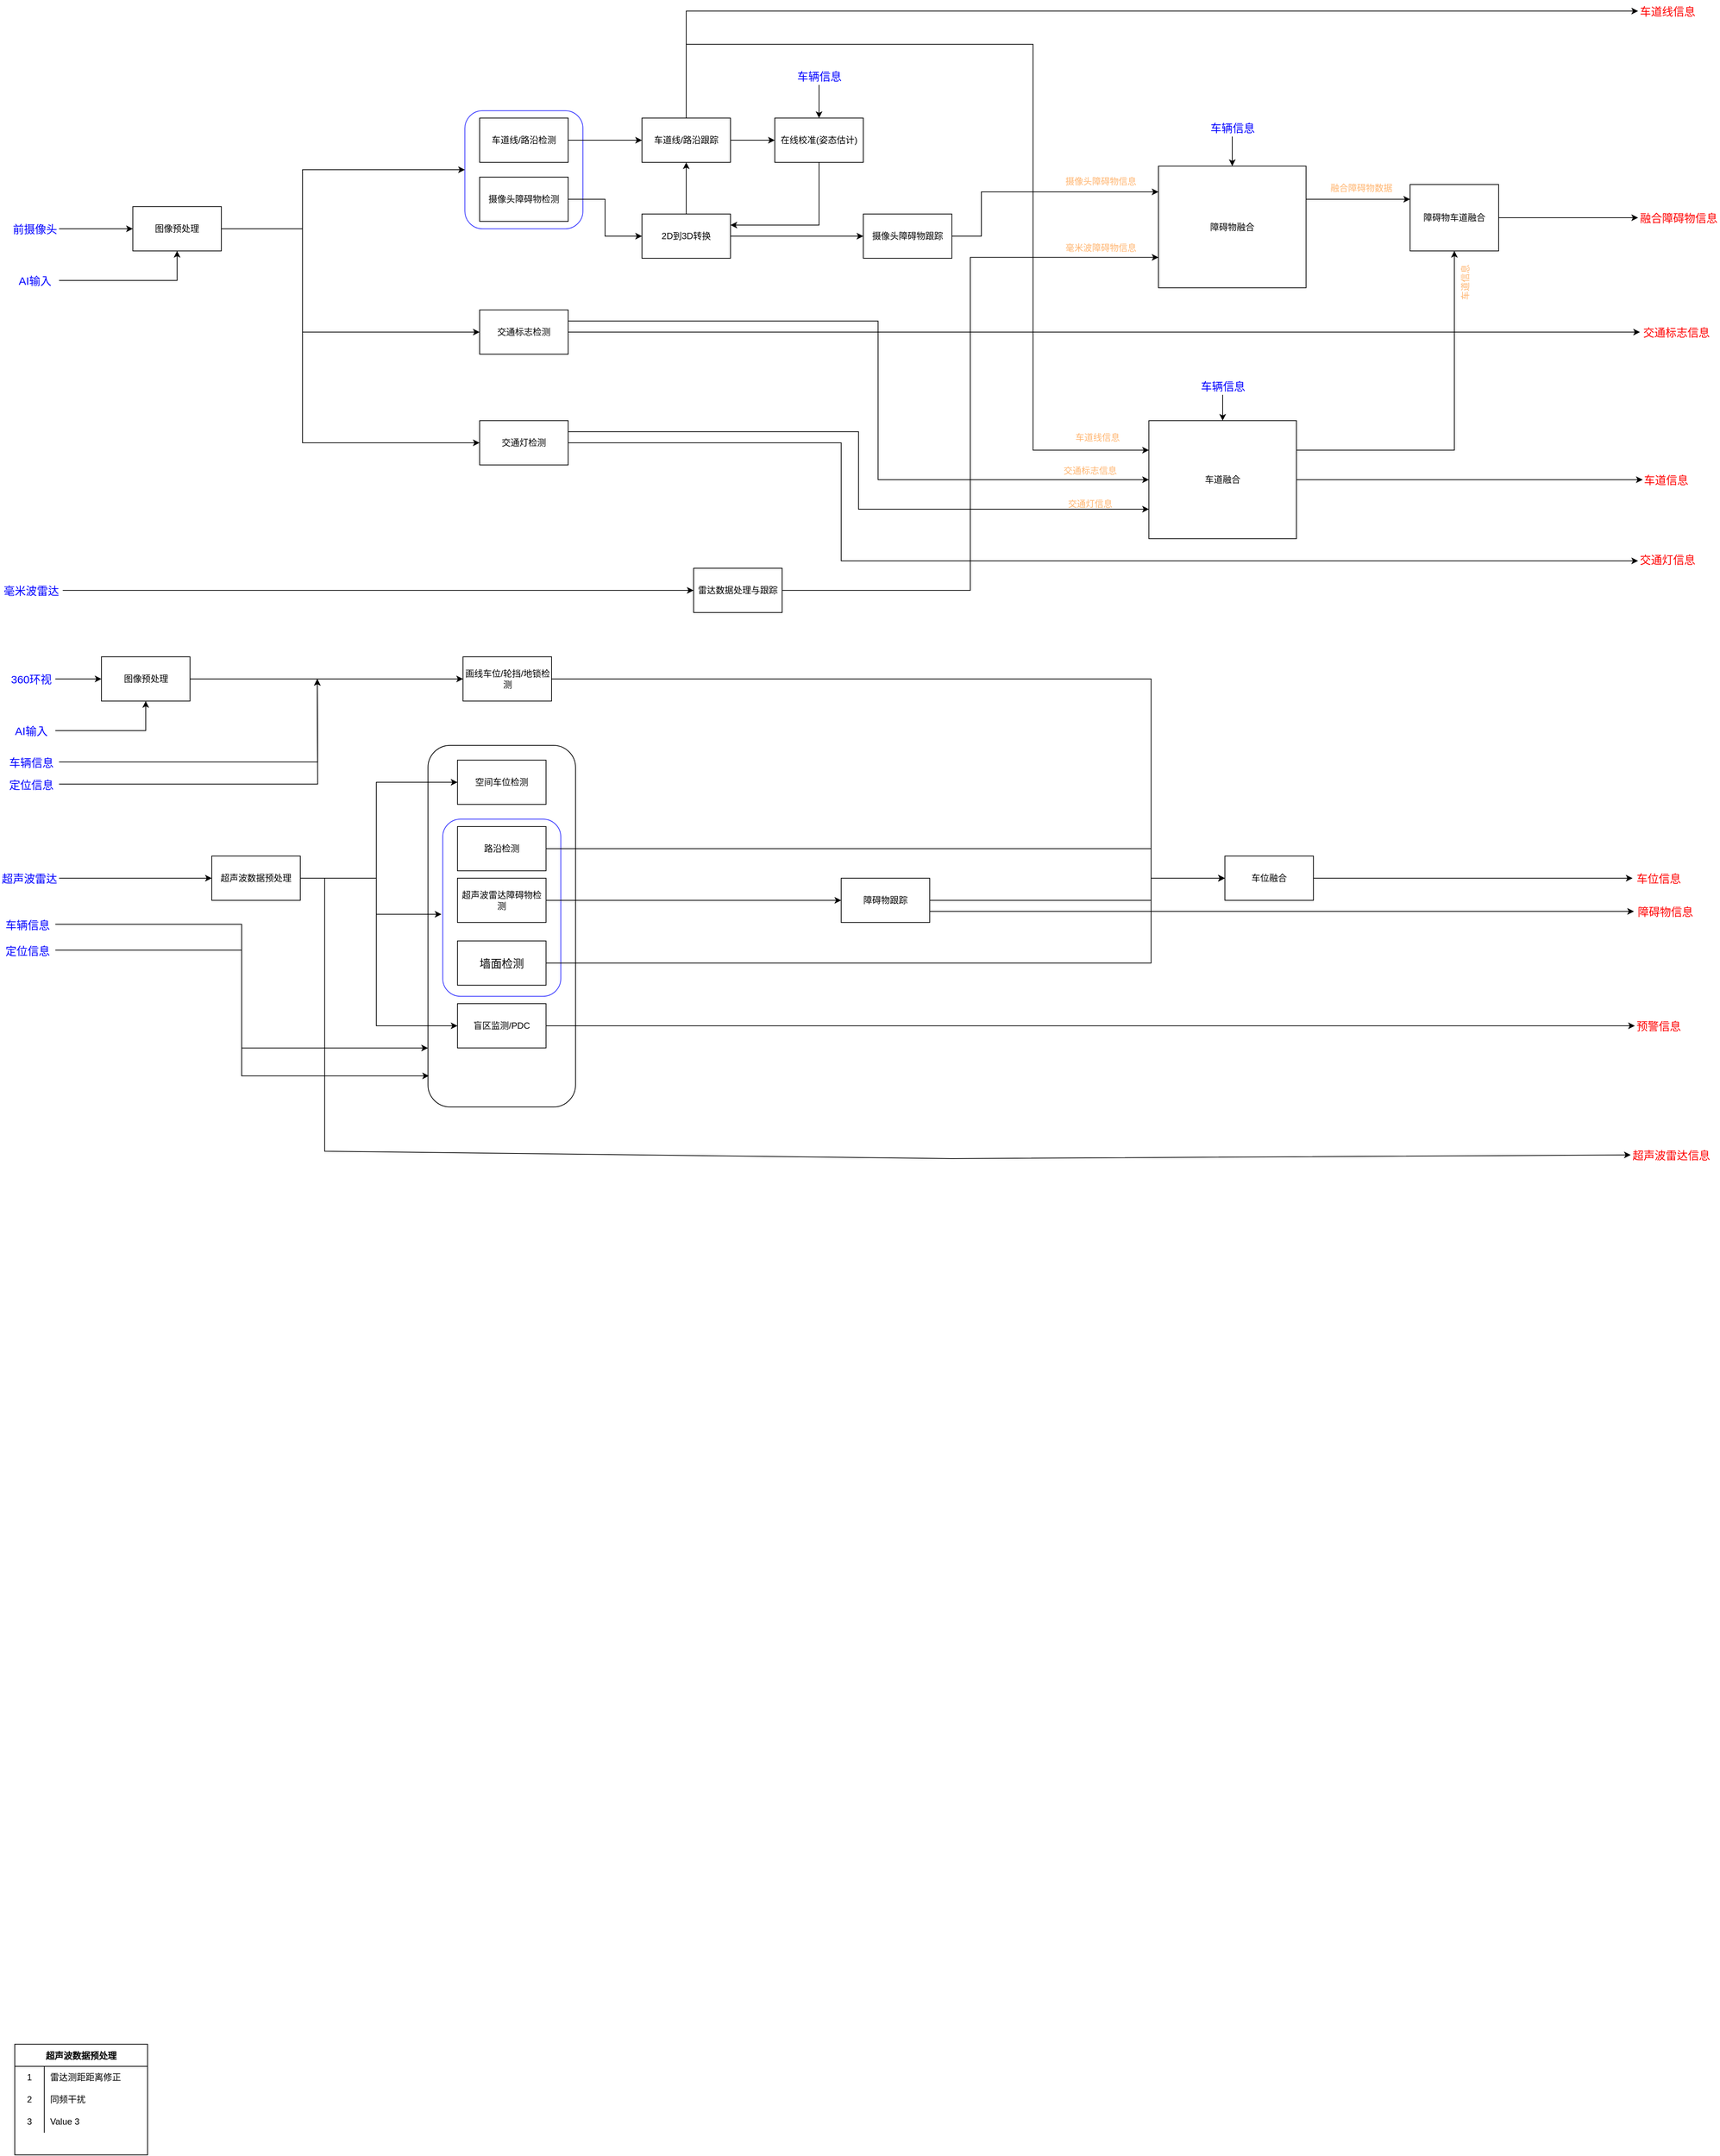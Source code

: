 <mxfile version="16.6.2" type="github" pages="5">
  <diagram id="lATCPpsy5ZSrmrmuy6q1" name="感知融合">
    <mxGraphModel dx="4287" dy="2956" grid="1" gridSize="10" guides="1" tooltips="1" connect="1" arrows="1" fold="1" page="1" pageScale="1" pageWidth="827" pageHeight="1169" math="0" shadow="0">
      <root>
        <mxCell id="DUzeyda3xibaIFuw_aJ4-0" />
        <mxCell id="DUzeyda3xibaIFuw_aJ4-1" parent="DUzeyda3xibaIFuw_aJ4-0" />
        <mxCell id="DUzeyda3xibaIFuw_aJ4-95" value="" style="rounded=1;whiteSpace=wrap;html=1;fontColor=#FF8000;strokeColor=#000000;" parent="DUzeyda3xibaIFuw_aJ4-1" vertex="1">
          <mxGeometry x="-150" y="970" width="200" height="490" as="geometry" />
        </mxCell>
        <mxCell id="DUzeyda3xibaIFuw_aJ4-27" value="" style="rounded=1;whiteSpace=wrap;html=1;strokeColor=#3333FF;" parent="DUzeyda3xibaIFuw_aJ4-1" vertex="1">
          <mxGeometry x="-100" y="110" width="160" height="160" as="geometry" />
        </mxCell>
        <mxCell id="ceHAkFbPpmzkJ60ouCcL-6" style="edgeStyle=orthogonalEdgeStyle;rounded=0;orthogonalLoop=1;jettySize=auto;html=1;entryX=0;entryY=0.5;entryDx=0;entryDy=0;fontColor=#000000;" parent="DUzeyda3xibaIFuw_aJ4-1" source="DUzeyda3xibaIFuw_aJ4-3" target="DUzeyda3xibaIFuw_aJ4-97" edge="1">
          <mxGeometry relative="1" as="geometry" />
        </mxCell>
        <mxCell id="DUzeyda3xibaIFuw_aJ4-3" value="车道线/路沿检测" style="rounded=0;whiteSpace=wrap;html=1;" parent="DUzeyda3xibaIFuw_aJ4-1" vertex="1">
          <mxGeometry x="-80" y="120" width="120" height="60" as="geometry" />
        </mxCell>
        <mxCell id="DUzeyda3xibaIFuw_aJ4-20" value="" style="rounded=1;whiteSpace=wrap;html=1;strokeColor=#3333FF;" parent="DUzeyda3xibaIFuw_aJ4-1" vertex="1">
          <mxGeometry x="-130" y="1070" width="160" height="240" as="geometry" />
        </mxCell>
        <mxCell id="DUzeyda3xibaIFuw_aJ4-66" style="edgeStyle=orthogonalEdgeStyle;rounded=0;orthogonalLoop=1;jettySize=auto;html=1;entryX=0;entryY=0.5;entryDx=0;entryDy=0;" parent="DUzeyda3xibaIFuw_aJ4-1" source="DUzeyda3xibaIFuw_aJ4-9" target="DUzeyda3xibaIFuw_aJ4-40" edge="1">
          <mxGeometry relative="1" as="geometry" />
        </mxCell>
        <mxCell id="DUzeyda3xibaIFuw_aJ4-9" value="&lt;font style=&quot;font-size: 15px&quot; color=&quot;#0000FF&quot;&gt;超声波雷达&lt;/font&gt;" style="text;html=1;align=center;verticalAlign=middle;whiteSpace=wrap;rounded=0;fontSize=15;" parent="DUzeyda3xibaIFuw_aJ4-1" vertex="1">
          <mxGeometry x="-730" y="1122.5" width="80" height="55" as="geometry" />
        </mxCell>
        <mxCell id="DUzeyda3xibaIFuw_aJ4-10" value="空间车位检测" style="rounded=0;whiteSpace=wrap;html=1;" parent="DUzeyda3xibaIFuw_aJ4-1" vertex="1">
          <mxGeometry x="-110" y="990" width="120" height="60" as="geometry" />
        </mxCell>
        <mxCell id="DUzeyda3xibaIFuw_aJ4-86" style="edgeStyle=orthogonalEdgeStyle;rounded=0;orthogonalLoop=1;jettySize=auto;html=1;entryX=0;entryY=0.5;entryDx=0;entryDy=0;fontColor=#000000;" parent="DUzeyda3xibaIFuw_aJ4-1" source="DUzeyda3xibaIFuw_aJ4-11" target="DUzeyda3xibaIFuw_aJ4-17" edge="1">
          <mxGeometry relative="1" as="geometry">
            <Array as="points">
              <mxPoint x="830" y="1110" />
              <mxPoint x="830" y="1150" />
            </Array>
          </mxGeometry>
        </mxCell>
        <mxCell id="DUzeyda3xibaIFuw_aJ4-11" value="路沿检测" style="rounded=0;whiteSpace=wrap;html=1;" parent="DUzeyda3xibaIFuw_aJ4-1" vertex="1">
          <mxGeometry x="-110" y="1080" width="120" height="60" as="geometry" />
        </mxCell>
        <mxCell id="DUzeyda3xibaIFuw_aJ4-83" style="edgeStyle=orthogonalEdgeStyle;rounded=0;orthogonalLoop=1;jettySize=auto;html=1;entryX=0;entryY=0.5;entryDx=0;entryDy=0;fontColor=#000000;" parent="DUzeyda3xibaIFuw_aJ4-1" source="DUzeyda3xibaIFuw_aJ4-12" target="DUzeyda3xibaIFuw_aJ4-82" edge="1">
          <mxGeometry relative="1" as="geometry" />
        </mxCell>
        <mxCell id="DUzeyda3xibaIFuw_aJ4-12" value="超声波雷达障碍物检测" style="rounded=0;whiteSpace=wrap;html=1;" parent="DUzeyda3xibaIFuw_aJ4-1" vertex="1">
          <mxGeometry x="-110" y="1150" width="120" height="60" as="geometry" />
        </mxCell>
        <mxCell id="GqC8oz_INPMOUXJ03rKP-47" style="edgeStyle=orthogonalEdgeStyle;rounded=0;orthogonalLoop=1;jettySize=auto;html=1;entryX=0;entryY=0.75;entryDx=0;entryDy=0;fontSize=12;fontColor=#FFB570;" parent="DUzeyda3xibaIFuw_aJ4-1" source="DUzeyda3xibaIFuw_aJ4-14" target="DUzeyda3xibaIFuw_aJ4-15" edge="1">
          <mxGeometry relative="1" as="geometry" />
        </mxCell>
        <mxCell id="DUzeyda3xibaIFuw_aJ4-14" value="雷达数据处理与跟踪" style="rounded=0;whiteSpace=wrap;html=1;" parent="DUzeyda3xibaIFuw_aJ4-1" vertex="1">
          <mxGeometry x="210" y="730" width="120" height="60" as="geometry" />
        </mxCell>
        <mxCell id="GqC8oz_INPMOUXJ03rKP-29" style="edgeStyle=orthogonalEdgeStyle;rounded=0;orthogonalLoop=1;jettySize=auto;html=1;fontSize=12;fontColor=#FFB570;" parent="DUzeyda3xibaIFuw_aJ4-1" source="DUzeyda3xibaIFuw_aJ4-15" target="GqC8oz_INPMOUXJ03rKP-28" edge="1">
          <mxGeometry relative="1" as="geometry">
            <Array as="points">
              <mxPoint x="1100" y="230" />
              <mxPoint x="1100" y="230" />
            </Array>
          </mxGeometry>
        </mxCell>
        <mxCell id="DUzeyda3xibaIFuw_aJ4-15" value="障碍物融合" style="rounded=0;whiteSpace=wrap;html=1;" parent="DUzeyda3xibaIFuw_aJ4-1" vertex="1">
          <mxGeometry x="840" y="185" width="200" height="165" as="geometry" />
        </mxCell>
        <mxCell id="GqC8oz_INPMOUXJ03rKP-30" style="edgeStyle=orthogonalEdgeStyle;rounded=0;orthogonalLoop=1;jettySize=auto;html=1;entryX=0.5;entryY=1;entryDx=0;entryDy=0;fontSize=12;fontColor=#FFB570;exitX=1;exitY=0.25;exitDx=0;exitDy=0;" parent="DUzeyda3xibaIFuw_aJ4-1" source="DUzeyda3xibaIFuw_aJ4-16" target="GqC8oz_INPMOUXJ03rKP-28" edge="1">
          <mxGeometry relative="1" as="geometry">
            <Array as="points">
              <mxPoint x="1241" y="570" />
            </Array>
          </mxGeometry>
        </mxCell>
        <mxCell id="GqC8oz_INPMOUXJ03rKP-34" style="edgeStyle=orthogonalEdgeStyle;rounded=0;orthogonalLoop=1;jettySize=auto;html=1;entryX=0;entryY=0.5;entryDx=0;entryDy=0;fontSize=12;fontColor=#FFB570;" parent="DUzeyda3xibaIFuw_aJ4-1" source="DUzeyda3xibaIFuw_aJ4-16" target="GqC8oz_INPMOUXJ03rKP-60" edge="1">
          <mxGeometry relative="1" as="geometry">
            <mxPoint x="1505.46" y="610.01" as="targetPoint" />
          </mxGeometry>
        </mxCell>
        <mxCell id="DUzeyda3xibaIFuw_aJ4-16" value="车道融合" style="rounded=0;whiteSpace=wrap;html=1;" parent="DUzeyda3xibaIFuw_aJ4-1" vertex="1">
          <mxGeometry x="827" y="530" width="200" height="160" as="geometry" />
        </mxCell>
        <mxCell id="DUzeyda3xibaIFuw_aJ4-80" style="edgeStyle=orthogonalEdgeStyle;rounded=0;orthogonalLoop=1;jettySize=auto;html=1;fontColor=#FFB570;" parent="DUzeyda3xibaIFuw_aJ4-1" source="DUzeyda3xibaIFuw_aJ4-17" target="DUzeyda3xibaIFuw_aJ4-79" edge="1">
          <mxGeometry relative="1" as="geometry" />
        </mxCell>
        <mxCell id="DUzeyda3xibaIFuw_aJ4-17" value="车位融合" style="rounded=0;whiteSpace=wrap;html=1;" parent="DUzeyda3xibaIFuw_aJ4-1" vertex="1">
          <mxGeometry x="930" y="1120" width="120" height="60" as="geometry" />
        </mxCell>
        <mxCell id="DUzeyda3xibaIFuw_aJ4-28" style="edgeStyle=orthogonalEdgeStyle;rounded=0;orthogonalLoop=1;jettySize=auto;html=1;entryX=0;entryY=0.5;entryDx=0;entryDy=0;" parent="DUzeyda3xibaIFuw_aJ4-1" source="DUzeyda3xibaIFuw_aJ4-23" target="DUzeyda3xibaIFuw_aJ4-27" edge="1">
          <mxGeometry relative="1" as="geometry">
            <Array as="points">
              <mxPoint x="-320" y="270" />
              <mxPoint x="-320" y="190" />
            </Array>
          </mxGeometry>
        </mxCell>
        <mxCell id="DUzeyda3xibaIFuw_aJ4-29" style="edgeStyle=orthogonalEdgeStyle;rounded=0;orthogonalLoop=1;jettySize=auto;html=1;entryX=0;entryY=0.5;entryDx=0;entryDy=0;" parent="DUzeyda3xibaIFuw_aJ4-1" source="DUzeyda3xibaIFuw_aJ4-23" target="DUzeyda3xibaIFuw_aJ4-4" edge="1">
          <mxGeometry relative="1" as="geometry">
            <Array as="points">
              <mxPoint x="-320" y="270" />
              <mxPoint x="-320" y="410" />
            </Array>
          </mxGeometry>
        </mxCell>
        <mxCell id="DUzeyda3xibaIFuw_aJ4-30" style="edgeStyle=orthogonalEdgeStyle;rounded=0;orthogonalLoop=1;jettySize=auto;html=1;entryX=0;entryY=0.5;entryDx=0;entryDy=0;" parent="DUzeyda3xibaIFuw_aJ4-1" source="DUzeyda3xibaIFuw_aJ4-23" target="DUzeyda3xibaIFuw_aJ4-6" edge="1">
          <mxGeometry relative="1" as="geometry">
            <Array as="points">
              <mxPoint x="-320" y="270" />
              <mxPoint x="-320" y="560" />
            </Array>
          </mxGeometry>
        </mxCell>
        <mxCell id="DUzeyda3xibaIFuw_aJ4-23" value="图像预处理" style="rounded=0;whiteSpace=wrap;html=1;strokeColor=#000000;" parent="DUzeyda3xibaIFuw_aJ4-1" vertex="1">
          <mxGeometry x="-550" y="240" width="120" height="60" as="geometry" />
        </mxCell>
        <mxCell id="GqC8oz_INPMOUXJ03rKP-44" style="edgeStyle=orthogonalEdgeStyle;rounded=0;orthogonalLoop=1;jettySize=auto;html=1;exitX=1;exitY=0.25;exitDx=0;exitDy=0;fontSize=12;fontColor=#FFB570;entryX=0;entryY=0.5;entryDx=0;entryDy=0;" parent="DUzeyda3xibaIFuw_aJ4-1" source="DUzeyda3xibaIFuw_aJ4-4" target="DUzeyda3xibaIFuw_aJ4-16" edge="1">
          <mxGeometry relative="1" as="geometry">
            <mxPoint x="840" y="395" as="targetPoint" />
            <Array as="points">
              <mxPoint x="460" y="395" />
              <mxPoint x="460" y="610" />
            </Array>
          </mxGeometry>
        </mxCell>
        <mxCell id="GqC8oz_INPMOUXJ03rKP-49" style="edgeStyle=orthogonalEdgeStyle;rounded=0;orthogonalLoop=1;jettySize=auto;html=1;fontSize=12;fontColor=#FFB570;" parent="DUzeyda3xibaIFuw_aJ4-1" source="DUzeyda3xibaIFuw_aJ4-4" target="GqC8oz_INPMOUXJ03rKP-50" edge="1">
          <mxGeometry relative="1" as="geometry">
            <mxPoint x="1490" y="420" as="targetPoint" />
            <Array as="points">
              <mxPoint x="810" y="410" />
              <mxPoint x="810" y="410" />
            </Array>
          </mxGeometry>
        </mxCell>
        <mxCell id="DUzeyda3xibaIFuw_aJ4-4" value="交通标志检测" style="rounded=0;whiteSpace=wrap;html=1;" parent="DUzeyda3xibaIFuw_aJ4-1" vertex="1">
          <mxGeometry x="-80" y="380" width="120" height="60" as="geometry" />
        </mxCell>
        <mxCell id="GqC8oz_INPMOUXJ03rKP-4" style="edgeStyle=orthogonalEdgeStyle;rounded=0;orthogonalLoop=1;jettySize=auto;html=1;entryX=0;entryY=0.5;entryDx=0;entryDy=0;" parent="DUzeyda3xibaIFuw_aJ4-1" source="DUzeyda3xibaIFuw_aJ4-5" target="ceHAkFbPpmzkJ60ouCcL-1" edge="1">
          <mxGeometry relative="1" as="geometry" />
        </mxCell>
        <mxCell id="DUzeyda3xibaIFuw_aJ4-5" value="摄像头障碍物检测" style="rounded=0;whiteSpace=wrap;html=1;" parent="DUzeyda3xibaIFuw_aJ4-1" vertex="1">
          <mxGeometry x="-80" y="200" width="120" height="60" as="geometry" />
        </mxCell>
        <mxCell id="GqC8oz_INPMOUXJ03rKP-41" style="edgeStyle=orthogonalEdgeStyle;rounded=0;orthogonalLoop=1;jettySize=auto;html=1;exitX=1;exitY=0.25;exitDx=0;exitDy=0;entryX=0;entryY=0.75;entryDx=0;entryDy=0;fontSize=12;fontColor=#FFB570;" parent="DUzeyda3xibaIFuw_aJ4-1" source="DUzeyda3xibaIFuw_aJ4-6" target="DUzeyda3xibaIFuw_aJ4-16" edge="1">
          <mxGeometry relative="1" as="geometry" />
        </mxCell>
        <mxCell id="GqC8oz_INPMOUXJ03rKP-52" style="edgeStyle=orthogonalEdgeStyle;rounded=0;orthogonalLoop=1;jettySize=auto;html=1;fontSize=12;fontColor=#FFB570;" parent="DUzeyda3xibaIFuw_aJ4-1" source="DUzeyda3xibaIFuw_aJ4-6" edge="1">
          <mxGeometry relative="1" as="geometry">
            <mxPoint x="1490" y="720" as="targetPoint" />
            <Array as="points">
              <mxPoint x="410" y="560" />
              <mxPoint x="410" y="720" />
              <mxPoint x="1467" y="720" />
            </Array>
          </mxGeometry>
        </mxCell>
        <mxCell id="DUzeyda3xibaIFuw_aJ4-6" value="交通灯检测" style="rounded=0;whiteSpace=wrap;html=1;" parent="DUzeyda3xibaIFuw_aJ4-1" vertex="1">
          <mxGeometry x="-80" y="530" width="120" height="60" as="geometry" />
        </mxCell>
        <mxCell id="DUzeyda3xibaIFuw_aJ4-84" style="edgeStyle=orthogonalEdgeStyle;rounded=0;orthogonalLoop=1;jettySize=auto;html=1;entryX=0;entryY=0.5;entryDx=0;entryDy=0;fontColor=#000000;" parent="DUzeyda3xibaIFuw_aJ4-1" source="DUzeyda3xibaIFuw_aJ4-8" target="DUzeyda3xibaIFuw_aJ4-17" edge="1">
          <mxGeometry relative="1" as="geometry">
            <Array as="points">
              <mxPoint x="830" y="880" />
              <mxPoint x="830" y="1150" />
            </Array>
          </mxGeometry>
        </mxCell>
        <mxCell id="DUzeyda3xibaIFuw_aJ4-8" value="画线车位/轮挡/地锁检测" style="rounded=0;whiteSpace=wrap;html=1;" parent="DUzeyda3xibaIFuw_aJ4-1" vertex="1">
          <mxGeometry x="-102.5" y="850" width="120" height="60" as="geometry" />
        </mxCell>
        <mxCell id="DUzeyda3xibaIFuw_aJ4-78" style="edgeStyle=orthogonalEdgeStyle;rounded=0;orthogonalLoop=1;jettySize=auto;html=1;fontColor=#000000;" parent="DUzeyda3xibaIFuw_aJ4-1" source="DUzeyda3xibaIFuw_aJ4-34" target="DUzeyda3xibaIFuw_aJ4-77" edge="1">
          <mxGeometry relative="1" as="geometry" />
        </mxCell>
        <mxCell id="DUzeyda3xibaIFuw_aJ4-34" value="盲区监测/PDC" style="rounded=0;whiteSpace=wrap;html=1;" parent="DUzeyda3xibaIFuw_aJ4-1" vertex="1">
          <mxGeometry x="-110" y="1320" width="120" height="60" as="geometry" />
        </mxCell>
        <mxCell id="DUzeyda3xibaIFuw_aJ4-60" style="edgeStyle=orthogonalEdgeStyle;rounded=0;orthogonalLoop=1;jettySize=auto;html=1;entryX=0;entryY=0.5;entryDx=0;entryDy=0;" parent="DUzeyda3xibaIFuw_aJ4-1" source="DUzeyda3xibaIFuw_aJ4-40" target="DUzeyda3xibaIFuw_aJ4-10" edge="1">
          <mxGeometry relative="1" as="geometry">
            <Array as="points">
              <mxPoint x="-220" y="1150" />
              <mxPoint x="-220" y="1020" />
            </Array>
          </mxGeometry>
        </mxCell>
        <mxCell id="DUzeyda3xibaIFuw_aJ4-63" style="edgeStyle=orthogonalEdgeStyle;rounded=0;orthogonalLoop=1;jettySize=auto;html=1;entryX=0;entryY=0.5;entryDx=0;entryDy=0;" parent="DUzeyda3xibaIFuw_aJ4-1" source="DUzeyda3xibaIFuw_aJ4-40" target="DUzeyda3xibaIFuw_aJ4-34" edge="1">
          <mxGeometry relative="1" as="geometry">
            <Array as="points">
              <mxPoint x="-220" y="1150" />
              <mxPoint x="-220" y="1350" />
            </Array>
          </mxGeometry>
        </mxCell>
        <mxCell id="DUzeyda3xibaIFuw_aJ4-65" style="edgeStyle=orthogonalEdgeStyle;rounded=0;orthogonalLoop=1;jettySize=auto;html=1;entryX=-0.011;entryY=0.537;entryDx=0;entryDy=0;entryPerimeter=0;" parent="DUzeyda3xibaIFuw_aJ4-1" source="DUzeyda3xibaIFuw_aJ4-40" target="DUzeyda3xibaIFuw_aJ4-20" edge="1">
          <mxGeometry relative="1" as="geometry">
            <Array as="points">
              <mxPoint x="-220" y="1150" />
              <mxPoint x="-220" y="1199" />
            </Array>
          </mxGeometry>
        </mxCell>
        <mxCell id="DUzeyda3xibaIFuw_aJ4-40" value="超声波数据预处理" style="rounded=0;whiteSpace=wrap;html=1;strokeColor=#000000;" parent="DUzeyda3xibaIFuw_aJ4-1" vertex="1">
          <mxGeometry x="-443" y="1120" width="120" height="60" as="geometry" />
        </mxCell>
        <mxCell id="DUzeyda3xibaIFuw_aJ4-50" value="超声波数据预处理" style="shape=table;startSize=30;container=1;collapsible=0;childLayout=tableLayout;fixedRows=1;rowLines=0;fontStyle=1;strokeColor=#000000;" parent="DUzeyda3xibaIFuw_aJ4-1" vertex="1">
          <mxGeometry x="-710" y="2730" width="180" height="150" as="geometry" />
        </mxCell>
        <mxCell id="DUzeyda3xibaIFuw_aJ4-51" value="" style="shape=tableRow;horizontal=0;startSize=0;swimlaneHead=0;swimlaneBody=0;top=0;left=0;bottom=0;right=0;collapsible=0;dropTarget=0;fillColor=none;points=[[0,0.5],[1,0.5]];portConstraint=eastwest;strokeColor=#000000;" parent="DUzeyda3xibaIFuw_aJ4-50" vertex="1">
          <mxGeometry y="30" width="180" height="30" as="geometry" />
        </mxCell>
        <mxCell id="DUzeyda3xibaIFuw_aJ4-52" value="1" style="shape=partialRectangle;html=1;whiteSpace=wrap;connectable=0;fillColor=none;top=0;left=0;bottom=0;right=0;overflow=hidden;pointerEvents=1;strokeColor=#000000;" parent="DUzeyda3xibaIFuw_aJ4-51" vertex="1">
          <mxGeometry width="40" height="30" as="geometry">
            <mxRectangle width="40" height="30" as="alternateBounds" />
          </mxGeometry>
        </mxCell>
        <mxCell id="DUzeyda3xibaIFuw_aJ4-53" value="雷达测距距离修正" style="shape=partialRectangle;html=1;whiteSpace=wrap;connectable=0;fillColor=none;top=0;left=0;bottom=0;right=0;align=left;spacingLeft=6;overflow=hidden;strokeColor=#000000;" parent="DUzeyda3xibaIFuw_aJ4-51" vertex="1">
          <mxGeometry x="40" width="140" height="30" as="geometry">
            <mxRectangle width="140" height="30" as="alternateBounds" />
          </mxGeometry>
        </mxCell>
        <mxCell id="DUzeyda3xibaIFuw_aJ4-54" value="" style="shape=tableRow;horizontal=0;startSize=0;swimlaneHead=0;swimlaneBody=0;top=0;left=0;bottom=0;right=0;collapsible=0;dropTarget=0;fillColor=none;points=[[0,0.5],[1,0.5]];portConstraint=eastwest;strokeColor=#000000;" parent="DUzeyda3xibaIFuw_aJ4-50" vertex="1">
          <mxGeometry y="60" width="180" height="30" as="geometry" />
        </mxCell>
        <mxCell id="DUzeyda3xibaIFuw_aJ4-55" value="2" style="shape=partialRectangle;html=1;whiteSpace=wrap;connectable=0;fillColor=none;top=0;left=0;bottom=0;right=0;overflow=hidden;strokeColor=#000000;" parent="DUzeyda3xibaIFuw_aJ4-54" vertex="1">
          <mxGeometry width="40" height="30" as="geometry">
            <mxRectangle width="40" height="30" as="alternateBounds" />
          </mxGeometry>
        </mxCell>
        <mxCell id="DUzeyda3xibaIFuw_aJ4-56" value="同频干扰" style="shape=partialRectangle;html=1;whiteSpace=wrap;connectable=0;fillColor=none;top=0;left=0;bottom=0;right=0;align=left;spacingLeft=6;overflow=hidden;strokeColor=#000000;" parent="DUzeyda3xibaIFuw_aJ4-54" vertex="1">
          <mxGeometry x="40" width="140" height="30" as="geometry">
            <mxRectangle width="140" height="30" as="alternateBounds" />
          </mxGeometry>
        </mxCell>
        <mxCell id="DUzeyda3xibaIFuw_aJ4-57" value="" style="shape=tableRow;horizontal=0;startSize=0;swimlaneHead=0;swimlaneBody=0;top=0;left=0;bottom=0;right=0;collapsible=0;dropTarget=0;fillColor=none;points=[[0,0.5],[1,0.5]];portConstraint=eastwest;strokeColor=#000000;" parent="DUzeyda3xibaIFuw_aJ4-50" vertex="1">
          <mxGeometry y="90" width="180" height="30" as="geometry" />
        </mxCell>
        <mxCell id="DUzeyda3xibaIFuw_aJ4-58" value="3" style="shape=partialRectangle;html=1;whiteSpace=wrap;connectable=0;fillColor=none;top=0;left=0;bottom=0;right=0;overflow=hidden;strokeColor=#000000;" parent="DUzeyda3xibaIFuw_aJ4-57" vertex="1">
          <mxGeometry width="40" height="30" as="geometry">
            <mxRectangle width="40" height="30" as="alternateBounds" />
          </mxGeometry>
        </mxCell>
        <mxCell id="DUzeyda3xibaIFuw_aJ4-59" value="Value 3" style="shape=partialRectangle;html=1;whiteSpace=wrap;connectable=0;fillColor=none;top=0;left=0;bottom=0;right=0;align=left;spacingLeft=6;overflow=hidden;strokeColor=#000000;" parent="DUzeyda3xibaIFuw_aJ4-57" vertex="1">
          <mxGeometry x="40" width="140" height="30" as="geometry">
            <mxRectangle width="140" height="30" as="alternateBounds" />
          </mxGeometry>
        </mxCell>
        <mxCell id="DUzeyda3xibaIFuw_aJ4-77" value="&lt;font style=&quot;font-size: 15px;&quot; color=&quot;#FF0000&quot;&gt;预警信息&lt;/font&gt;" style="text;html=1;strokeColor=none;fillColor=none;align=center;verticalAlign=middle;whiteSpace=wrap;rounded=0;fontColor=#000000;fontSize=15;" parent="DUzeyda3xibaIFuw_aJ4-1" vertex="1">
          <mxGeometry x="1485.63" y="1335" width="63.75" height="30" as="geometry" />
        </mxCell>
        <mxCell id="DUzeyda3xibaIFuw_aJ4-79" value="车位信息" style="text;html=1;strokeColor=none;fillColor=none;align=center;verticalAlign=middle;whiteSpace=wrap;rounded=0;fontColor=#FF0000;fontSize=15;" parent="DUzeyda3xibaIFuw_aJ4-1" vertex="1">
          <mxGeometry x="1482.5" y="1135" width="70" height="30" as="geometry" />
        </mxCell>
        <mxCell id="DUzeyda3xibaIFuw_aJ4-85" style="edgeStyle=orthogonalEdgeStyle;rounded=0;orthogonalLoop=1;jettySize=auto;html=1;entryX=0;entryY=0.5;entryDx=0;entryDy=0;fontColor=#000000;" parent="DUzeyda3xibaIFuw_aJ4-1" source="DUzeyda3xibaIFuw_aJ4-82" target="DUzeyda3xibaIFuw_aJ4-17" edge="1">
          <mxGeometry relative="1" as="geometry">
            <Array as="points">
              <mxPoint x="830" y="1180" />
              <mxPoint x="830" y="1150" />
            </Array>
          </mxGeometry>
        </mxCell>
        <mxCell id="DUzeyda3xibaIFuw_aJ4-82" value="障碍物跟踪" style="rounded=0;whiteSpace=wrap;html=1;fontColor=#000000;strokeColor=#000000;" parent="DUzeyda3xibaIFuw_aJ4-1" vertex="1">
          <mxGeometry x="410" y="1150" width="120" height="60" as="geometry" />
        </mxCell>
        <mxCell id="DUzeyda3xibaIFuw_aJ4-90" style="edgeStyle=orthogonalEdgeStyle;rounded=0;orthogonalLoop=1;jettySize=auto;html=1;entryX=0;entryY=0.5;entryDx=0;entryDy=0;fontColor=#FF8000;" parent="DUzeyda3xibaIFuw_aJ4-1" source="DUzeyda3xibaIFuw_aJ4-89" target="DUzeyda3xibaIFuw_aJ4-14" edge="1">
          <mxGeometry relative="1" as="geometry" />
        </mxCell>
        <mxCell id="DUzeyda3xibaIFuw_aJ4-89" value="&lt;font style=&quot;font-size: 15px&quot; color=&quot;#0000FF&quot;&gt;毫米波雷达&lt;/font&gt;" style="text;html=1;strokeColor=none;fillColor=none;align=center;verticalAlign=middle;whiteSpace=wrap;rounded=0;fontColor=#FFB570;fontSize=15;" parent="DUzeyda3xibaIFuw_aJ4-1" vertex="1">
          <mxGeometry x="-730" y="745" width="85" height="30" as="geometry" />
        </mxCell>
        <mxCell id="ceHAkFbPpmzkJ60ouCcL-3" style="edgeStyle=orthogonalEdgeStyle;rounded=0;orthogonalLoop=1;jettySize=auto;html=1;entryX=0;entryY=0.5;entryDx=0;entryDy=0;fontColor=#000000;" parent="DUzeyda3xibaIFuw_aJ4-1" source="DUzeyda3xibaIFuw_aJ4-97" target="ceHAkFbPpmzkJ60ouCcL-2" edge="1">
          <mxGeometry relative="1" as="geometry" />
        </mxCell>
        <mxCell id="GqC8oz_INPMOUXJ03rKP-9" style="edgeStyle=orthogonalEdgeStyle;rounded=0;orthogonalLoop=1;jettySize=auto;html=1;fontSize=17;exitX=0.5;exitY=0;exitDx=0;exitDy=0;entryX=0;entryY=0.25;entryDx=0;entryDy=0;" parent="DUzeyda3xibaIFuw_aJ4-1" source="DUzeyda3xibaIFuw_aJ4-97" target="DUzeyda3xibaIFuw_aJ4-16" edge="1">
          <mxGeometry relative="1" as="geometry">
            <mxPoint x="840" y="330" as="targetPoint" />
            <Array as="points">
              <mxPoint x="200" y="20" />
              <mxPoint x="670" y="20" />
              <mxPoint x="670" y="570" />
            </Array>
          </mxGeometry>
        </mxCell>
        <mxCell id="GqC8oz_INPMOUXJ03rKP-35" style="edgeStyle=orthogonalEdgeStyle;rounded=0;orthogonalLoop=1;jettySize=auto;html=1;exitX=0.5;exitY=0;exitDx=0;exitDy=0;fontSize=12;fontColor=#FFB570;entryX=0;entryY=0.5;entryDx=0;entryDy=0;" parent="DUzeyda3xibaIFuw_aJ4-1" source="DUzeyda3xibaIFuw_aJ4-97" target="GqC8oz_INPMOUXJ03rKP-38" edge="1">
          <mxGeometry relative="1" as="geometry">
            <mxPoint x="1494.286" y="90" as="targetPoint" />
            <Array as="points">
              <mxPoint x="200" y="-25" />
            </Array>
          </mxGeometry>
        </mxCell>
        <mxCell id="DUzeyda3xibaIFuw_aJ4-97" value="车道线/路沿跟踪" style="rounded=0;whiteSpace=wrap;html=1;fontColor=#000000;strokeColor=#000000;" parent="DUzeyda3xibaIFuw_aJ4-1" vertex="1">
          <mxGeometry x="140" y="120" width="120" height="60" as="geometry" />
        </mxCell>
        <mxCell id="ceHAkFbPpmzkJ60ouCcL-4" style="edgeStyle=orthogonalEdgeStyle;rounded=0;orthogonalLoop=1;jettySize=auto;html=1;entryX=0.5;entryY=1;entryDx=0;entryDy=0;fontColor=#000000;" parent="DUzeyda3xibaIFuw_aJ4-1" source="ceHAkFbPpmzkJ60ouCcL-1" target="DUzeyda3xibaIFuw_aJ4-97" edge="1">
          <mxGeometry relative="1" as="geometry" />
        </mxCell>
        <mxCell id="GqC8oz_INPMOUXJ03rKP-12" style="edgeStyle=orthogonalEdgeStyle;rounded=0;orthogonalLoop=1;jettySize=auto;html=1;entryX=0;entryY=0.5;entryDx=0;entryDy=0;fontSize=17;fontColor=#FFB570;" parent="DUzeyda3xibaIFuw_aJ4-1" source="ceHAkFbPpmzkJ60ouCcL-1" target="GqC8oz_INPMOUXJ03rKP-11" edge="1">
          <mxGeometry relative="1" as="geometry" />
        </mxCell>
        <mxCell id="ceHAkFbPpmzkJ60ouCcL-1" value="2D到3D转换" style="rounded=0;whiteSpace=wrap;html=1;fontColor=#000000;strokeColor=#000000;" parent="DUzeyda3xibaIFuw_aJ4-1" vertex="1">
          <mxGeometry x="140" y="250" width="120" height="60" as="geometry" />
        </mxCell>
        <mxCell id="ceHAkFbPpmzkJ60ouCcL-5" style="edgeStyle=orthogonalEdgeStyle;rounded=0;orthogonalLoop=1;jettySize=auto;html=1;entryX=1;entryY=0.25;entryDx=0;entryDy=0;fontColor=#000000;" parent="DUzeyda3xibaIFuw_aJ4-1" source="ceHAkFbPpmzkJ60ouCcL-2" target="ceHAkFbPpmzkJ60ouCcL-1" edge="1">
          <mxGeometry relative="1" as="geometry">
            <Array as="points">
              <mxPoint x="380" y="265" />
            </Array>
          </mxGeometry>
        </mxCell>
        <mxCell id="ceHAkFbPpmzkJ60ouCcL-2" value="在线校准(姿态估计)" style="rounded=0;whiteSpace=wrap;html=1;fontColor=#000000;strokeColor=#000000;" parent="DUzeyda3xibaIFuw_aJ4-1" vertex="1">
          <mxGeometry x="320" y="120" width="120" height="60" as="geometry" />
        </mxCell>
        <mxCell id="GqC8oz_INPMOUXJ03rKP-3" style="edgeStyle=orthogonalEdgeStyle;rounded=0;orthogonalLoop=1;jettySize=auto;html=1;entryX=0;entryY=0.5;entryDx=0;entryDy=0;" parent="DUzeyda3xibaIFuw_aJ4-1" source="GqC8oz_INPMOUXJ03rKP-1" target="DUzeyda3xibaIFuw_aJ4-8" edge="1">
          <mxGeometry relative="1" as="geometry" />
        </mxCell>
        <mxCell id="GqC8oz_INPMOUXJ03rKP-1" value="图像预处理" style="rounded=0;whiteSpace=wrap;html=1;strokeColor=#000000;" parent="DUzeyda3xibaIFuw_aJ4-1" vertex="1">
          <mxGeometry x="-592.5" y="850" width="120" height="60" as="geometry" />
        </mxCell>
        <mxCell id="GqC8oz_INPMOUXJ03rKP-7" style="edgeStyle=orthogonalEdgeStyle;rounded=0;orthogonalLoop=1;jettySize=auto;html=1;entryX=0.5;entryY=0;entryDx=0;entryDy=0;fontSize=17;" parent="DUzeyda3xibaIFuw_aJ4-1" source="GqC8oz_INPMOUXJ03rKP-6" target="ceHAkFbPpmzkJ60ouCcL-2" edge="1">
          <mxGeometry relative="1" as="geometry" />
        </mxCell>
        <mxCell id="GqC8oz_INPMOUXJ03rKP-6" value="&lt;font style=&quot;font-size: 15px&quot; color=&quot;#0000FF&quot;&gt;车辆信息&lt;/font&gt;" style="text;html=1;align=center;verticalAlign=middle;whiteSpace=wrap;rounded=0;fontSize=15;" parent="DUzeyda3xibaIFuw_aJ4-1" vertex="1">
          <mxGeometry x="342.5" y="50" width="75" height="25" as="geometry" />
        </mxCell>
        <mxCell id="GqC8oz_INPMOUXJ03rKP-10" value="&lt;font color=&quot;#FFB570&quot;&gt;车道信息&lt;/font&gt;" style="text;html=1;align=center;verticalAlign=middle;whiteSpace=wrap;rounded=0;horizontal=0;" parent="DUzeyda3xibaIFuw_aJ4-1" vertex="1">
          <mxGeometry x="1241" y="310" width="29" height="65" as="geometry" />
        </mxCell>
        <mxCell id="GqC8oz_INPMOUXJ03rKP-13" style="edgeStyle=orthogonalEdgeStyle;rounded=0;orthogonalLoop=1;jettySize=auto;html=1;fontSize=17;fontColor=#FFB570;" parent="DUzeyda3xibaIFuw_aJ4-1" source="GqC8oz_INPMOUXJ03rKP-11" edge="1">
          <mxGeometry relative="1" as="geometry">
            <mxPoint x="840" y="220" as="targetPoint" />
            <Array as="points">
              <mxPoint x="600" y="280" />
              <mxPoint x="600" y="220" />
              <mxPoint x="840" y="220" />
            </Array>
          </mxGeometry>
        </mxCell>
        <mxCell id="GqC8oz_INPMOUXJ03rKP-11" value="摄像头障碍物跟踪" style="rounded=0;whiteSpace=wrap;html=1;" parent="DUzeyda3xibaIFuw_aJ4-1" vertex="1">
          <mxGeometry x="440" y="250" width="120" height="60" as="geometry" />
        </mxCell>
        <mxCell id="GqC8oz_INPMOUXJ03rKP-15" value="&lt;font color=&quot;#FFB570&quot;&gt;交通标志信息&lt;/font&gt;" style="text;html=1;align=center;verticalAlign=middle;whiteSpace=wrap;rounded=0;" parent="DUzeyda3xibaIFuw_aJ4-1" vertex="1">
          <mxGeometry x="710" y="585" width="75" height="25" as="geometry" />
        </mxCell>
        <mxCell id="GqC8oz_INPMOUXJ03rKP-20" value="&lt;font color=&quot;#FFB570&quot;&gt;交通灯信息&lt;/font&gt;" style="text;html=1;align=center;verticalAlign=middle;whiteSpace=wrap;rounded=0;" parent="DUzeyda3xibaIFuw_aJ4-1" vertex="1">
          <mxGeometry x="710" y="630" width="75" height="25" as="geometry" />
        </mxCell>
        <mxCell id="GqC8oz_INPMOUXJ03rKP-23" value="&lt;font style=&quot;font-size: 12px&quot;&gt;摄像头障碍物信息&lt;/font&gt;" style="text;html=1;strokeColor=none;fillColor=none;align=center;verticalAlign=middle;whiteSpace=wrap;rounded=0;fontSize=17;fontColor=#FFB570;" parent="DUzeyda3xibaIFuw_aJ4-1" vertex="1">
          <mxGeometry x="677" y="190" width="170" height="30" as="geometry" />
        </mxCell>
        <mxCell id="GqC8oz_INPMOUXJ03rKP-25" value="&lt;font style=&quot;font-size: 12px&quot;&gt;毫米波障碍物信息&lt;/font&gt;" style="text;html=1;strokeColor=none;fillColor=none;align=center;verticalAlign=middle;whiteSpace=wrap;rounded=0;fontSize=17;fontColor=#FFB570;horizontal=1;" parent="DUzeyda3xibaIFuw_aJ4-1" vertex="1">
          <mxGeometry x="697" y="255" width="130" height="80" as="geometry" />
        </mxCell>
        <mxCell id="GqC8oz_INPMOUXJ03rKP-26" value="&lt;font color=&quot;#FF0000&quot;&gt;融合障碍物信息&lt;/font&gt;" style="text;html=1;strokeColor=none;fillColor=none;align=center;verticalAlign=middle;whiteSpace=wrap;rounded=0;fontSize=15;fontColor=#FFB570;" parent="DUzeyda3xibaIFuw_aJ4-1" vertex="1">
          <mxGeometry x="1490" y="240" width="110" height="30" as="geometry" />
        </mxCell>
        <mxCell id="GqC8oz_INPMOUXJ03rKP-32" style="edgeStyle=orthogonalEdgeStyle;rounded=0;orthogonalLoop=1;jettySize=auto;html=1;fontSize=12;fontColor=#FFB570;" parent="DUzeyda3xibaIFuw_aJ4-1" source="GqC8oz_INPMOUXJ03rKP-28" target="GqC8oz_INPMOUXJ03rKP-26" edge="1">
          <mxGeometry relative="1" as="geometry" />
        </mxCell>
        <mxCell id="GqC8oz_INPMOUXJ03rKP-28" value="障碍物车道融合" style="rounded=0;whiteSpace=wrap;html=1;" parent="DUzeyda3xibaIFuw_aJ4-1" vertex="1">
          <mxGeometry x="1181" y="210" width="120" height="90" as="geometry" />
        </mxCell>
        <mxCell id="GqC8oz_INPMOUXJ03rKP-38" value="&lt;font color=&quot;#FF0000&quot;&gt;车道线信息&lt;/font&gt;" style="text;html=1;strokeColor=none;fillColor=none;align=center;verticalAlign=middle;whiteSpace=wrap;rounded=0;fontSize=15;fontColor=#00FFFF;" parent="DUzeyda3xibaIFuw_aJ4-1" vertex="1">
          <mxGeometry x="1490" y="-40" width="80" height="30" as="geometry" />
        </mxCell>
        <mxCell id="GqC8oz_INPMOUXJ03rKP-48" value="&lt;font color=&quot;#FFB570&quot;&gt;车道线信息&lt;/font&gt;" style="text;html=1;align=center;verticalAlign=middle;whiteSpace=wrap;rounded=0;" parent="DUzeyda3xibaIFuw_aJ4-1" vertex="1">
          <mxGeometry x="720" y="540" width="75" height="25" as="geometry" />
        </mxCell>
        <mxCell id="GqC8oz_INPMOUXJ03rKP-50" value="&lt;font style=&quot;font-size: 15px;&quot;&gt;交通标志信息&lt;/font&gt;" style="text;html=1;align=center;verticalAlign=middle;whiteSpace=wrap;rounded=0;fontSize=15;fontColor=#FF0000;" parent="DUzeyda3xibaIFuw_aJ4-1" vertex="1">
          <mxGeometry x="1492.5" y="392.5" width="97.5" height="35" as="geometry" />
        </mxCell>
        <mxCell id="GqC8oz_INPMOUXJ03rKP-51" value="融合障碍物数据" style="text;html=1;strokeColor=none;fillColor=none;align=center;verticalAlign=middle;whiteSpace=wrap;rounded=0;fontSize=12;fontColor=#FFB570;" parent="DUzeyda3xibaIFuw_aJ4-1" vertex="1">
          <mxGeometry x="1060" y="200" width="110" height="30" as="geometry" />
        </mxCell>
        <mxCell id="GqC8oz_INPMOUXJ03rKP-56" style="edgeStyle=orthogonalEdgeStyle;rounded=0;orthogonalLoop=1;jettySize=auto;html=1;entryX=0;entryY=0.5;entryDx=0;entryDy=0;fontSize=15;fontColor=#0000FF;" parent="DUzeyda3xibaIFuw_aJ4-1" source="GqC8oz_INPMOUXJ03rKP-55" target="DUzeyda3xibaIFuw_aJ4-23" edge="1">
          <mxGeometry relative="1" as="geometry" />
        </mxCell>
        <mxCell id="GqC8oz_INPMOUXJ03rKP-55" value="&lt;font style=&quot;font-size: 15px;&quot; color=&quot;#0000FF&quot;&gt;前摄像头&lt;/font&gt;" style="text;html=1;strokeColor=none;fillColor=none;align=center;verticalAlign=middle;whiteSpace=wrap;rounded=0;fontSize=15;fontColor=#FFB570;" parent="DUzeyda3xibaIFuw_aJ4-1" vertex="1">
          <mxGeometry x="-715" y="260" width="65" height="20" as="geometry" />
        </mxCell>
        <mxCell id="GqC8oz_INPMOUXJ03rKP-59" style="edgeStyle=orthogonalEdgeStyle;rounded=0;orthogonalLoop=1;jettySize=auto;html=1;fontSize=15;fontColor=#0000FF;" parent="DUzeyda3xibaIFuw_aJ4-1" source="GqC8oz_INPMOUXJ03rKP-57" target="GqC8oz_INPMOUXJ03rKP-1" edge="1">
          <mxGeometry relative="1" as="geometry" />
        </mxCell>
        <mxCell id="GqC8oz_INPMOUXJ03rKP-57" value="&lt;font color=&quot;#0000FF&quot;&gt;360环视&lt;/font&gt;" style="text;html=1;strokeColor=none;fillColor=none;align=center;verticalAlign=middle;whiteSpace=wrap;rounded=0;fontColor=#FFB570;fontSize=15;" parent="DUzeyda3xibaIFuw_aJ4-1" vertex="1">
          <mxGeometry x="-720" y="865" width="65" height="30" as="geometry" />
        </mxCell>
        <mxCell id="GqC8oz_INPMOUXJ03rKP-60" value="&lt;font style=&quot;font-size: 15px&quot;&gt;车道信息&lt;/font&gt;" style="text;html=1;align=center;verticalAlign=middle;whiteSpace=wrap;rounded=0;fontSize=15;fontColor=#FF0000;" parent="DUzeyda3xibaIFuw_aJ4-1" vertex="1">
          <mxGeometry x="1496.25" y="592.5" width="63.75" height="35" as="geometry" />
        </mxCell>
        <mxCell id="GqC8oz_INPMOUXJ03rKP-61" value="&lt;font style=&quot;font-size: 15px&quot;&gt;交通灯信息&lt;/font&gt;" style="text;html=1;align=center;verticalAlign=middle;whiteSpace=wrap;rounded=0;fontSize=15;fontColor=#FF0000;" parent="DUzeyda3xibaIFuw_aJ4-1" vertex="1">
          <mxGeometry x="1490" y="700" width="80" height="35" as="geometry" />
        </mxCell>
        <mxCell id="GqC8oz_INPMOUXJ03rKP-65" style="edgeStyle=orthogonalEdgeStyle;rounded=0;orthogonalLoop=1;jettySize=auto;html=1;entryX=0.5;entryY=1;entryDx=0;entryDy=0;fontSize=15;fontColor=#0000FF;" parent="DUzeyda3xibaIFuw_aJ4-1" source="GqC8oz_INPMOUXJ03rKP-63" target="DUzeyda3xibaIFuw_aJ4-23" edge="1">
          <mxGeometry relative="1" as="geometry" />
        </mxCell>
        <mxCell id="GqC8oz_INPMOUXJ03rKP-63" value="&lt;font color=&quot;#0000FF&quot;&gt;AI输入&lt;/font&gt;" style="text;html=1;strokeColor=none;fillColor=none;align=center;verticalAlign=middle;whiteSpace=wrap;rounded=0;fontSize=15;fontColor=#FFB570;" parent="DUzeyda3xibaIFuw_aJ4-1" vertex="1">
          <mxGeometry x="-715" y="330" width="65" height="20" as="geometry" />
        </mxCell>
        <mxCell id="GqC8oz_INPMOUXJ03rKP-67" style="edgeStyle=orthogonalEdgeStyle;rounded=0;orthogonalLoop=1;jettySize=auto;html=1;fontSize=15;fontColor=#0000FF;" parent="DUzeyda3xibaIFuw_aJ4-1" source="GqC8oz_INPMOUXJ03rKP-66" target="GqC8oz_INPMOUXJ03rKP-1" edge="1">
          <mxGeometry relative="1" as="geometry">
            <mxPoint x="-655" y="940" as="sourcePoint" />
          </mxGeometry>
        </mxCell>
        <mxCell id="GqC8oz_INPMOUXJ03rKP-66" value="&lt;font color=&quot;#0000FF&quot;&gt;AI输入&lt;/font&gt;" style="text;html=1;strokeColor=none;fillColor=none;align=center;verticalAlign=middle;whiteSpace=wrap;rounded=0;fontSize=15;fontColor=#FFB570;" parent="DUzeyda3xibaIFuw_aJ4-1" vertex="1">
          <mxGeometry x="-720" y="940" width="65" height="20" as="geometry" />
        </mxCell>
        <mxCell id="YXh_x48nNFwDokjstpJF-1" value="&lt;font style=&quot;font-size: 15px;&quot; color=&quot;#FF0000&quot;&gt;超声波雷达信息&lt;/font&gt;" style="text;html=1;strokeColor=none;fillColor=none;align=center;verticalAlign=middle;whiteSpace=wrap;rounded=0;fontColor=#000000;fontSize=15;" parent="DUzeyda3xibaIFuw_aJ4-1" vertex="1">
          <mxGeometry x="1480" y="1510" width="110" height="30" as="geometry" />
        </mxCell>
        <mxCell id="YXh_x48nNFwDokjstpJF-3" value="" style="endArrow=classic;html=1;rounded=0;entryX=0;entryY=0.5;entryDx=0;entryDy=0;" parent="DUzeyda3xibaIFuw_aJ4-1" target="YXh_x48nNFwDokjstpJF-1" edge="1">
          <mxGeometry width="50" height="50" relative="1" as="geometry">
            <mxPoint x="-290" y="1150" as="sourcePoint" />
            <mxPoint x="1470" y="1350" as="targetPoint" />
            <Array as="points">
              <mxPoint x="-290" y="1520" />
              <mxPoint x="560" y="1530" />
            </Array>
          </mxGeometry>
        </mxCell>
        <mxCell id="YXh_x48nNFwDokjstpJF-5" value="&lt;font style=&quot;font-size: 15px;&quot; color=&quot;#FF0000&quot;&gt;障碍物信息&lt;/font&gt;" style="text;html=1;strokeColor=none;fillColor=none;align=center;verticalAlign=middle;whiteSpace=wrap;rounded=0;fontColor=#000000;fontSize=15;" parent="DUzeyda3xibaIFuw_aJ4-1" vertex="1">
          <mxGeometry x="1484.38" y="1180" width="85.62" height="30" as="geometry" />
        </mxCell>
        <mxCell id="YXh_x48nNFwDokjstpJF-6" value="" style="endArrow=classic;html=1;rounded=0;exitX=1;exitY=0.75;exitDx=0;exitDy=0;entryX=0;entryY=0.5;entryDx=0;entryDy=0;" parent="DUzeyda3xibaIFuw_aJ4-1" source="DUzeyda3xibaIFuw_aJ4-82" target="YXh_x48nNFwDokjstpJF-5" edge="1">
          <mxGeometry width="50" height="50" relative="1" as="geometry">
            <mxPoint x="600" y="1260" as="sourcePoint" />
            <mxPoint x="1360" y="1195" as="targetPoint" />
          </mxGeometry>
        </mxCell>
        <mxCell id="YXh_x48nNFwDokjstpJF-9" style="edgeStyle=orthogonalEdgeStyle;rounded=0;orthogonalLoop=1;jettySize=auto;html=1;fontSize=15;" parent="DUzeyda3xibaIFuw_aJ4-1" source="YXh_x48nNFwDokjstpJF-7" edge="1">
          <mxGeometry relative="1" as="geometry">
            <mxPoint x="930" y="1150" as="targetPoint" />
            <Array as="points">
              <mxPoint x="830" y="1265" />
              <mxPoint x="830" y="1150" />
            </Array>
          </mxGeometry>
        </mxCell>
        <mxCell id="YXh_x48nNFwDokjstpJF-7" value="墙面检测" style="rounded=0;whiteSpace=wrap;html=1;fontSize=15;" parent="DUzeyda3xibaIFuw_aJ4-1" vertex="1">
          <mxGeometry x="-110" y="1235" width="120" height="60" as="geometry" />
        </mxCell>
        <mxCell id="YXh_x48nNFwDokjstpJF-13" value="" style="edgeStyle=orthogonalEdgeStyle;rounded=0;orthogonalLoop=1;jettySize=auto;html=1;fontSize=15;" parent="DUzeyda3xibaIFuw_aJ4-1" source="YXh_x48nNFwDokjstpJF-12" target="DUzeyda3xibaIFuw_aJ4-15" edge="1">
          <mxGeometry relative="1" as="geometry" />
        </mxCell>
        <mxCell id="YXh_x48nNFwDokjstpJF-12" value="&lt;font style=&quot;font-size: 15px&quot; color=&quot;#0000FF&quot;&gt;车辆信息&lt;/font&gt;" style="text;html=1;align=center;verticalAlign=middle;whiteSpace=wrap;rounded=0;fontSize=15;" parent="DUzeyda3xibaIFuw_aJ4-1" vertex="1">
          <mxGeometry x="902.5" y="120" width="75" height="25" as="geometry" />
        </mxCell>
        <mxCell id="YXh_x48nNFwDokjstpJF-15" value="" style="edgeStyle=orthogonalEdgeStyle;rounded=0;orthogonalLoop=1;jettySize=auto;html=1;fontSize=15;" parent="DUzeyda3xibaIFuw_aJ4-1" source="YXh_x48nNFwDokjstpJF-14" target="DUzeyda3xibaIFuw_aJ4-16" edge="1">
          <mxGeometry relative="1" as="geometry" />
        </mxCell>
        <mxCell id="YXh_x48nNFwDokjstpJF-14" value="&lt;font style=&quot;font-size: 15px&quot; color=&quot;#0000FF&quot;&gt;车辆信息&lt;/font&gt;" style="text;html=1;align=center;verticalAlign=middle;whiteSpace=wrap;rounded=0;fontSize=15;" parent="DUzeyda3xibaIFuw_aJ4-1" vertex="1">
          <mxGeometry x="889.5" y="470" width="75" height="25" as="geometry" />
        </mxCell>
        <mxCell id="YXh_x48nNFwDokjstpJF-18" style="edgeStyle=orthogonalEdgeStyle;rounded=0;orthogonalLoop=1;jettySize=auto;html=1;fontSize=15;" parent="DUzeyda3xibaIFuw_aJ4-1" source="YXh_x48nNFwDokjstpJF-16" edge="1">
          <mxGeometry relative="1" as="geometry">
            <mxPoint x="-300" y="880" as="targetPoint" />
          </mxGeometry>
        </mxCell>
        <mxCell id="YXh_x48nNFwDokjstpJF-16" value="&lt;font style=&quot;font-size: 15px&quot; color=&quot;#0000FF&quot;&gt;车辆信息&lt;/font&gt;" style="text;html=1;align=center;verticalAlign=middle;whiteSpace=wrap;rounded=0;fontSize=15;" parent="DUzeyda3xibaIFuw_aJ4-1" vertex="1">
          <mxGeometry x="-725" y="980" width="75" height="25" as="geometry" />
        </mxCell>
        <mxCell id="YXh_x48nNFwDokjstpJF-19" style="edgeStyle=orthogonalEdgeStyle;rounded=0;orthogonalLoop=1;jettySize=auto;html=1;fontSize=15;" parent="DUzeyda3xibaIFuw_aJ4-1" source="YXh_x48nNFwDokjstpJF-17" edge="1">
          <mxGeometry relative="1" as="geometry">
            <mxPoint x="-300" y="880" as="targetPoint" />
          </mxGeometry>
        </mxCell>
        <mxCell id="YXh_x48nNFwDokjstpJF-17" value="&lt;font style=&quot;font-size: 15px&quot; color=&quot;#0000FF&quot;&gt;定位信息&lt;/font&gt;" style="text;html=1;align=center;verticalAlign=middle;whiteSpace=wrap;rounded=0;fontSize=15;" parent="DUzeyda3xibaIFuw_aJ4-1" vertex="1">
          <mxGeometry x="-725" y="1010" width="75" height="25" as="geometry" />
        </mxCell>
        <mxCell id="YXh_x48nNFwDokjstpJF-22" style="edgeStyle=orthogonalEdgeStyle;rounded=0;orthogonalLoop=1;jettySize=auto;html=1;entryX=0;entryY=0.837;entryDx=0;entryDy=0;fontSize=15;entryPerimeter=0;" parent="DUzeyda3xibaIFuw_aJ4-1" source="YXh_x48nNFwDokjstpJF-20" target="DUzeyda3xibaIFuw_aJ4-95" edge="1">
          <mxGeometry relative="1" as="geometry" />
        </mxCell>
        <mxCell id="YXh_x48nNFwDokjstpJF-20" value="&lt;font style=&quot;font-size: 15px&quot; color=&quot;#0000FF&quot;&gt;车辆信息&lt;/font&gt;" style="text;html=1;align=center;verticalAlign=middle;whiteSpace=wrap;rounded=0;fontSize=15;" parent="DUzeyda3xibaIFuw_aJ4-1" vertex="1">
          <mxGeometry x="-730" y="1200" width="75" height="25" as="geometry" />
        </mxCell>
        <mxCell id="YXh_x48nNFwDokjstpJF-23" style="edgeStyle=orthogonalEdgeStyle;rounded=0;orthogonalLoop=1;jettySize=auto;html=1;fontSize=15;entryX=0.007;entryY=0.914;entryDx=0;entryDy=0;entryPerimeter=0;" parent="DUzeyda3xibaIFuw_aJ4-1" source="YXh_x48nNFwDokjstpJF-21" target="DUzeyda3xibaIFuw_aJ4-95" edge="1">
          <mxGeometry relative="1" as="geometry">
            <mxPoint x="-320" y="1370" as="targetPoint" />
          </mxGeometry>
        </mxCell>
        <mxCell id="YXh_x48nNFwDokjstpJF-21" value="&lt;font style=&quot;font-size: 15px&quot; color=&quot;#0000FF&quot;&gt;定位信息&lt;/font&gt;" style="text;html=1;align=center;verticalAlign=middle;whiteSpace=wrap;rounded=0;fontSize=15;" parent="DUzeyda3xibaIFuw_aJ4-1" vertex="1">
          <mxGeometry x="-730" y="1235" width="75" height="25" as="geometry" />
        </mxCell>
      </root>
    </mxGraphModel>
  </diagram>
  <diagram id="dYPXDvi3RBkDcJ7qZYEb" name="感知融合工程架构">
    <mxGraphModel dx="1483" dy="766" grid="1" gridSize="10" guides="1" tooltips="1" connect="1" arrows="1" fold="1" page="1" pageScale="1" pageWidth="827" pageHeight="1169" math="0" shadow="0">
      <root>
        <mxCell id="9WtLPpMzkSN9Yo5GJeaF-0" />
        <mxCell id="9WtLPpMzkSN9Yo5GJeaF-1" parent="9WtLPpMzkSN9Yo5GJeaF-0" />
        <mxCell id="hk0V1lLq0mBdqVWZ1DLX-0" value="" style="rounded=0;whiteSpace=wrap;html=1;" parent="9WtLPpMzkSN9Yo5GJeaF-1" vertex="1">
          <mxGeometry x="280" y="160" width="1240" height="470" as="geometry" />
        </mxCell>
        <mxCell id="hk0V1lLq0mBdqVWZ1DLX-10" value="" style="group" parent="9WtLPpMzkSN9Yo5GJeaF-1" vertex="1" connectable="0">
          <mxGeometry x="90" y="160" width="130" height="460" as="geometry" />
        </mxCell>
        <mxCell id="hk0V1lLq0mBdqVWZ1DLX-1" value="" style="rounded=1;whiteSpace=wrap;html=1;" parent="hk0V1lLq0mBdqVWZ1DLX-10" vertex="1">
          <mxGeometry width="130" height="460" as="geometry" />
        </mxCell>
        <mxCell id="hk0V1lLq0mBdqVWZ1DLX-2" value="&lt;font style=&quot;font-size: 19px&quot;&gt;输入&lt;/font&gt;" style="text;html=1;strokeColor=none;fillColor=none;align=center;verticalAlign=middle;whiteSpace=wrap;rounded=0;" parent="hk0V1lLq0mBdqVWZ1DLX-10" vertex="1">
          <mxGeometry x="35" width="60" height="30" as="geometry" />
        </mxCell>
        <mxCell id="hk0V1lLq0mBdqVWZ1DLX-3" value="&lt;font style=&quot;font-size: 12px&quot;&gt;传感器数据&lt;/font&gt;" style="rounded=0;whiteSpace=wrap;html=1;fontSize=19;" parent="hk0V1lLq0mBdqVWZ1DLX-10" vertex="1">
          <mxGeometry x="27.5" y="40" width="75" height="50" as="geometry" />
        </mxCell>
        <mxCell id="hk0V1lLq0mBdqVWZ1DLX-4" value="本车数据" style="rounded=0;whiteSpace=wrap;html=1;fontSize=12;" parent="hk0V1lLq0mBdqVWZ1DLX-10" vertex="1">
          <mxGeometry x="27.5" y="100" width="75" height="50" as="geometry" />
        </mxCell>
        <mxCell id="hk0V1lLq0mBdqVWZ1DLX-5" value="本车数据" style="rounded=0;whiteSpace=wrap;html=1;fontSize=12;" parent="hk0V1lLq0mBdqVWZ1DLX-10" vertex="1">
          <mxGeometry x="27.5" y="160" width="75" height="50" as="geometry" />
        </mxCell>
        <mxCell id="hk0V1lLq0mBdqVWZ1DLX-6" value="定位数据" style="rounded=0;whiteSpace=wrap;html=1;fontSize=12;" parent="hk0V1lLq0mBdqVWZ1DLX-10" vertex="1">
          <mxGeometry x="27.5" y="220" width="75" height="50" as="geometry" />
        </mxCell>
        <mxCell id="hk0V1lLq0mBdqVWZ1DLX-7" value="地图数据" style="rounded=0;whiteSpace=wrap;html=1;fontSize=12;" parent="hk0V1lLq0mBdqVWZ1DLX-10" vertex="1">
          <mxGeometry x="27.5" y="280" width="75" height="50" as="geometry" />
        </mxCell>
        <mxCell id="hk0V1lLq0mBdqVWZ1DLX-8" value="功能配置" style="rounded=0;whiteSpace=wrap;html=1;fontSize=12;" parent="hk0V1lLq0mBdqVWZ1DLX-10" vertex="1">
          <mxGeometry x="27.5" y="340" width="75" height="50" as="geometry" />
        </mxCell>
        <mxCell id="hk0V1lLq0mBdqVWZ1DLX-9" value="算法配置" style="rounded=0;whiteSpace=wrap;html=1;fontSize=12;" parent="hk0V1lLq0mBdqVWZ1DLX-10" vertex="1">
          <mxGeometry x="27.5" y="400" width="75" height="50" as="geometry" />
        </mxCell>
        <mxCell id="hk0V1lLq0mBdqVWZ1DLX-21" value="AI&amp;amp;感知" style="text;html=1;strokeColor=none;fillColor=none;align=center;verticalAlign=middle;whiteSpace=wrap;rounded=0;fontSize=19;" parent="9WtLPpMzkSN9Yo5GJeaF-1" vertex="1">
          <mxGeometry x="880" y="160" width="72.5" height="30" as="geometry" />
        </mxCell>
        <mxCell id="Dii2Rvlum2QvnfyezTw9-2" value="数据接收" style="rounded=0;whiteSpace=wrap;html=1;fontSize=12;" vertex="1" parent="9WtLPpMzkSN9Yo5GJeaF-1">
          <mxGeometry x="705" y="230" width="90" height="50" as="geometry" />
        </mxCell>
        <mxCell id="Dii2Rvlum2QvnfyezTw9-3" value="模块启动配置" style="rounded=0;whiteSpace=wrap;html=1;fontSize=12;" vertex="1" parent="9WtLPpMzkSN9Yo5GJeaF-1">
          <mxGeometry x="855" y="230" width="90" height="50" as="geometry" />
        </mxCell>
        <mxCell id="Dii2Rvlum2QvnfyezTw9-4" value="模块通讯配置" style="rounded=0;whiteSpace=wrap;html=1;fontSize=12;" vertex="1" parent="9WtLPpMzkSN9Yo5GJeaF-1">
          <mxGeometry x="1005" y="230" width="90" height="50" as="geometry" />
        </mxCell>
        <mxCell id="Dii2Rvlum2QvnfyezTw9-5" value="车道线" style="rounded=0;whiteSpace=wrap;html=1;fontSize=12;" vertex="1" parent="9WtLPpMzkSN9Yo5GJeaF-1">
          <mxGeometry x="320" y="365" width="90" height="50" as="geometry" />
        </mxCell>
        <mxCell id="Dii2Rvlum2QvnfyezTw9-6" value="障碍物" style="rounded=0;whiteSpace=wrap;html=1;fontSize=12;" vertex="1" parent="9WtLPpMzkSN9Yo5GJeaF-1">
          <mxGeometry x="430" y="365" width="90" height="50" as="geometry" />
        </mxCell>
        <mxCell id="Dii2Rvlum2QvnfyezTw9-7" value="交通标志" style="rounded=0;whiteSpace=wrap;html=1;fontSize=12;" vertex="1" parent="9WtLPpMzkSN9Yo5GJeaF-1">
          <mxGeometry x="547.5" y="365" width="90" height="50" as="geometry" />
        </mxCell>
        <mxCell id="Dii2Rvlum2QvnfyezTw9-8" value="交通灯" style="rounded=0;whiteSpace=wrap;html=1;fontSize=12;" vertex="1" parent="9WtLPpMzkSN9Yo5GJeaF-1">
          <mxGeometry x="670" y="365" width="90" height="50" as="geometry" />
        </mxCell>
        <mxCell id="Dii2Rvlum2QvnfyezTw9-9" value="车位" style="rounded=0;whiteSpace=wrap;html=1;fontSize=12;" vertex="1" parent="9WtLPpMzkSN9Yo5GJeaF-1">
          <mxGeometry x="790" y="365" width="90" height="50" as="geometry" />
        </mxCell>
        <mxCell id="Dii2Rvlum2QvnfyezTw9-10" value="可行驶区域" style="rounded=0;whiteSpace=wrap;html=1;fontSize=12;" vertex="1" parent="9WtLPpMzkSN9Yo5GJeaF-1">
          <mxGeometry x="910" y="365" width="90" height="50" as="geometry" />
        </mxCell>
        <mxCell id="Dii2Rvlum2QvnfyezTw9-11" value="前摄-动态障碍物分割" style="rounded=0;whiteSpace=wrap;html=1;fontSize=12;" vertex="1" parent="9WtLPpMzkSN9Yo5GJeaF-1">
          <mxGeometry x="1020" y="365" width="120" height="50" as="geometry" />
        </mxCell>
        <mxCell id="Dii2Rvlum2QvnfyezTw9-13" value="地面标识" style="rounded=0;whiteSpace=wrap;html=1;fontSize=12;" vertex="1" parent="9WtLPpMzkSN9Yo5GJeaF-1">
          <mxGeometry x="1160" y="365" width="90" height="50" as="geometry" />
        </mxCell>
        <mxCell id="Dii2Rvlum2QvnfyezTw9-14" value="场景感知" style="rounded=0;whiteSpace=wrap;html=1;fontSize=12;" vertex="1" parent="9WtLPpMzkSN9Yo5GJeaF-1">
          <mxGeometry x="1280" y="365" width="90" height="50" as="geometry" />
        </mxCell>
      </root>
    </mxGraphModel>
  </diagram>
  <diagram id="OsNSjx1kqLn11gIg794z" name="车道线检测">
    <mxGraphModel dx="2595" dy="1340" grid="1" gridSize="10" guides="1" tooltips="1" connect="1" arrows="1" fold="1" page="1" pageScale="1" pageWidth="827" pageHeight="1169" math="0" shadow="0">
      <root>
        <mxCell id="0" />
        <mxCell id="1" parent="0" />
        <mxCell id="H7W7E83JojFv2ZeTY5-T-4" style="edgeStyle=orthogonalEdgeStyle;rounded=0;orthogonalLoop=1;jettySize=auto;html=1;exitX=1;exitY=0.5;exitDx=0;exitDy=0;entryX=0;entryY=0.5;entryDx=0;entryDy=0;strokeColor=#0000FF;fillColor=#FF0000;" parent="1" source="H7W7E83JojFv2ZeTY5-T-5" target="H7W7E83JojFv2ZeTY5-T-128" edge="1">
          <mxGeometry relative="1" as="geometry" />
        </mxCell>
        <mxCell id="H7W7E83JojFv2ZeTY5-T-5" value="" style="rounded=1;whiteSpace=wrap;html=1;" parent="1" vertex="1">
          <mxGeometry x="1409" y="80" width="160" height="300" as="geometry" />
        </mxCell>
        <mxCell id="H7W7E83JojFv2ZeTY5-T-6" style="edgeStyle=orthogonalEdgeStyle;rounded=0;orthogonalLoop=1;jettySize=auto;html=1;exitX=1;exitY=0.5;exitDx=0;exitDy=0;entryX=0;entryY=0.5;entryDx=0;entryDy=0;strokeColor=#0000FF;" parent="1" edge="1">
          <mxGeometry relative="1" as="geometry">
            <mxPoint x="1370" y="230" as="sourcePoint" />
            <mxPoint x="1410" y="230" as="targetPoint" />
          </mxGeometry>
        </mxCell>
        <mxCell id="H7W7E83JojFv2ZeTY5-T-7" style="edgeStyle=orthogonalEdgeStyle;rounded=0;orthogonalLoop=1;jettySize=auto;html=1;exitX=1;exitY=0.25;exitDx=0;exitDy=0;entryX=0;entryY=0.25;entryDx=0;entryDy=0;strokeColor=#0000FF;fillColor=#FF0000;" parent="1" source="H7W7E83JojFv2ZeTY5-T-8" target="H7W7E83JojFv2ZeTY5-T-128" edge="1">
          <mxGeometry relative="1" as="geometry">
            <Array as="points">
              <mxPoint x="1390" y="155" />
              <mxPoint x="1390" y="50" />
              <mxPoint x="1590" y="50" />
              <mxPoint x="1590" y="155" />
            </Array>
          </mxGeometry>
        </mxCell>
        <mxCell id="H7W7E83JojFv2ZeTY5-T-8" value="" style="rounded=1;whiteSpace=wrap;html=1;" parent="1" vertex="1">
          <mxGeometry x="1209" y="80" width="160" height="300" as="geometry" />
        </mxCell>
        <mxCell id="H7W7E83JojFv2ZeTY5-T-9" style="edgeStyle=orthogonalEdgeStyle;rounded=0;orthogonalLoop=1;jettySize=auto;html=1;exitX=1;exitY=0.5;exitDx=0;exitDy=0;entryX=0;entryY=0.5;entryDx=0;entryDy=0;strokeColor=#0000FF;" parent="1" edge="1">
          <mxGeometry relative="1" as="geometry">
            <mxPoint x="1170" y="230" as="sourcePoint" />
            <mxPoint x="1210" y="230" as="targetPoint" />
          </mxGeometry>
        </mxCell>
        <mxCell id="H7W7E83JojFv2ZeTY5-T-10" value="" style="rounded=1;whiteSpace=wrap;html=1;" parent="1" vertex="1">
          <mxGeometry x="1009" y="80" width="160" height="300" as="geometry" />
        </mxCell>
        <mxCell id="H7W7E83JojFv2ZeTY5-T-11" style="edgeStyle=orthogonalEdgeStyle;rounded=0;orthogonalLoop=1;jettySize=auto;html=1;exitX=0.5;exitY=1;exitDx=0;exitDy=0;entryX=0.556;entryY=1.001;entryDx=0;entryDy=0;entryPerimeter=0;strokeColor=#0000FF;" parent="1" source="H7W7E83JojFv2ZeTY5-T-13" target="H7W7E83JojFv2ZeTY5-T-8" edge="1">
          <mxGeometry relative="1" as="geometry">
            <Array as="points">
              <mxPoint x="700" y="410" />
              <mxPoint x="1298" y="410" />
            </Array>
          </mxGeometry>
        </mxCell>
        <mxCell id="H7W7E83JojFv2ZeTY5-T-12" style="edgeStyle=orthogonalEdgeStyle;shape=flexArrow;rounded=0;orthogonalLoop=1;jettySize=auto;html=1;exitX=1;exitY=0.75;exitDx=0;exitDy=0;entryX=0;entryY=0.75;entryDx=0;entryDy=0;strokeColor=#000000;fillColor=#FFFF00;" parent="1" source="H7W7E83JojFv2ZeTY5-T-13" target="H7W7E83JojFv2ZeTY5-T-10" edge="1">
          <mxGeometry relative="1" as="geometry" />
        </mxCell>
        <mxCell id="H7W7E83JojFv2ZeTY5-T-13" value="" style="rounded=1;whiteSpace=wrap;html=1;fillColor=#FF8000;" parent="1" vertex="1">
          <mxGeometry x="517" y="80" width="360" height="300" as="geometry" />
        </mxCell>
        <mxCell id="H7W7E83JojFv2ZeTY5-T-14" style="edgeStyle=orthogonalEdgeStyle;rounded=0;orthogonalLoop=1;jettySize=auto;html=1;exitX=1;exitY=0.5;exitDx=0;exitDy=0;entryX=0;entryY=0.5;entryDx=0;entryDy=0;strokeColor=#0000FF;" parent="1" source="H7W7E83JojFv2ZeTY5-T-15" target="H7W7E83JojFv2ZeTY5-T-13" edge="1">
          <mxGeometry relative="1" as="geometry" />
        </mxCell>
        <mxCell id="H7W7E83JojFv2ZeTY5-T-15" value="" style="rounded=1;whiteSpace=wrap;html=1;" parent="1" vertex="1">
          <mxGeometry x="325" y="80" width="150" height="300" as="geometry" />
        </mxCell>
        <mxCell id="H7W7E83JojFv2ZeTY5-T-16" value="标准化输入" style="text;html=1;strokeColor=none;fillColor=none;align=center;verticalAlign=middle;whiteSpace=wrap;rounded=0;" parent="1" vertex="1">
          <mxGeometry x="360" y="89" width="80" height="30" as="geometry" />
        </mxCell>
        <mxCell id="H7W7E83JojFv2ZeTY5-T-17" value="AI模型适配" style="rounded=0;whiteSpace=wrap;html=1;" parent="1" vertex="1">
          <mxGeometry x="340" y="219" width="120" height="60" as="geometry" />
        </mxCell>
        <mxCell id="H7W7E83JojFv2ZeTY5-T-18" value="核心处理" style="text;html=1;strokeColor=none;fillColor=none;align=center;verticalAlign=middle;whiteSpace=wrap;rounded=0;" parent="1" vertex="1">
          <mxGeometry x="558" y="89" width="80" height="30" as="geometry" />
        </mxCell>
        <mxCell id="H7W7E83JojFv2ZeTY5-T-19" value="曲线拟合" style="text;html=1;strokeColor=none;fillColor=none;align=center;verticalAlign=middle;whiteSpace=wrap;rounded=0;" parent="1" vertex="1">
          <mxGeometry x="1060" y="89" width="63" height="30" as="geometry" />
        </mxCell>
        <mxCell id="H7W7E83JojFv2ZeTY5-T-20" value="抽样" style="rounded=0;whiteSpace=wrap;html=1;" parent="1" vertex="1">
          <mxGeometry x="1030" y="130" width="123" height="60" as="geometry" />
        </mxCell>
        <mxCell id="H7W7E83JojFv2ZeTY5-T-21" value="图像坐标系车道线拟合" style="rounded=0;whiteSpace=wrap;html=1;" parent="1" vertex="1">
          <mxGeometry x="1030" y="210" width="123" height="60" as="geometry" />
        </mxCell>
        <mxCell id="H7W7E83JojFv2ZeTY5-T-22" value="车辆坐标系车道线拟合" style="rounded=0;whiteSpace=wrap;html=1;" parent="1" vertex="1">
          <mxGeometry x="1030" y="290" width="123" height="60" as="geometry" />
        </mxCell>
        <mxCell id="H7W7E83JojFv2ZeTY5-T-23" value="历史数据修正车道线" style="rounded=0;whiteSpace=wrap;html=1;" parent="1" vertex="1">
          <mxGeometry x="1230" y="300" width="120" height="50" as="geometry" />
        </mxCell>
        <mxCell id="H7W7E83JojFv2ZeTY5-T-24" value="参数平滑" style="text;html=1;strokeColor=none;fillColor=none;align=center;verticalAlign=middle;whiteSpace=wrap;rounded=0;" parent="1" vertex="1">
          <mxGeometry x="1460" y="89" width="60" height="30" as="geometry" />
        </mxCell>
        <mxCell id="H7W7E83JojFv2ZeTY5-T-25" value="数据有效性验证" style="rounded=0;whiteSpace=wrap;html=1;" parent="1" vertex="1">
          <mxGeometry x="340" y="130" width="120" height="60" as="geometry" />
        </mxCell>
        <mxCell id="H7W7E83JojFv2ZeTY5-T-26" style="edgeStyle=orthogonalEdgeStyle;rounded=0;orthogonalLoop=1;jettySize=auto;html=1;exitX=1;exitY=0.5;exitDx=0;exitDy=0;entryX=0;entryY=0.5;entryDx=0;entryDy=0;strokeColor=#0000FF;" parent="1" source="H7W7E83JojFv2ZeTY5-T-27" target="H7W7E83JojFv2ZeTY5-T-15" edge="1">
          <mxGeometry relative="1" as="geometry" />
        </mxCell>
        <mxCell id="H7W7E83JojFv2ZeTY5-T-27" value="" style="rounded=1;whiteSpace=wrap;html=1;" parent="1" vertex="1">
          <mxGeometry x="120" y="80" width="150" height="300" as="geometry" />
        </mxCell>
        <mxCell id="H7W7E83JojFv2ZeTY5-T-28" value="输入" style="text;html=1;strokeColor=none;fillColor=none;align=center;verticalAlign=middle;whiteSpace=wrap;rounded=0;" parent="1" vertex="1">
          <mxGeometry x="165" y="89" width="60" height="30" as="geometry" />
        </mxCell>
        <mxCell id="H7W7E83JojFv2ZeTY5-T-29" value="" style="rounded=0;whiteSpace=wrap;html=1;fillColor=none;strokeColor=#FF9933;" parent="1" vertex="1">
          <mxGeometry x="135" y="119" width="120" height="151" as="geometry" />
        </mxCell>
        <mxCell id="H7W7E83JojFv2ZeTY5-T-30" style="edgeStyle=orthogonalEdgeStyle;rounded=0;orthogonalLoop=1;jettySize=auto;html=1;exitX=0.5;exitY=1;exitDx=0;exitDy=0;entryX=0.572;entryY=1.003;entryDx=0;entryDy=0;entryPerimeter=0;strokeColor=#0000FF;" parent="1" source="H7W7E83JojFv2ZeTY5-T-31" target="H7W7E83JojFv2ZeTY5-T-5" edge="1">
          <mxGeometry relative="1" as="geometry">
            <Array as="points">
              <mxPoint x="195" y="430" />
              <mxPoint x="1501" y="430" />
            </Array>
          </mxGeometry>
        </mxCell>
        <mxCell id="H7W7E83JojFv2ZeTY5-T-31" value="本车状态数据" style="rounded=0;whiteSpace=wrap;html=1;" parent="1" vertex="1">
          <mxGeometry x="135" y="330" width="120" height="40" as="geometry" />
        </mxCell>
        <mxCell id="H7W7E83JojFv2ZeTY5-T-32" value="&lt;font style=&quot;font-size: 10px&quot;&gt;车道线特征&lt;/font&gt;" style="rounded=1;whiteSpace=wrap;html=1;fillColor=#CCFFCC;" parent="1" vertex="1">
          <mxGeometry x="150" y="139" width="90" height="30" as="geometry" />
        </mxCell>
        <mxCell id="H7W7E83JojFv2ZeTY5-T-33" value="&lt;font style=&quot;font-size: 10px&quot;&gt;车道线点集&lt;/font&gt;" style="rounded=1;whiteSpace=wrap;html=1;fillColor=#CCFFCC;" parent="1" vertex="1">
          <mxGeometry x="150" y="169" width="90" height="30" as="geometry" />
        </mxCell>
        <mxCell id="H7W7E83JojFv2ZeTY5-T-34" value="&lt;font style=&quot;font-size: 10px&quot;&gt;车道线类型&lt;/font&gt;" style="rounded=1;whiteSpace=wrap;html=1;fillColor=#FF0000;" parent="1" vertex="1">
          <mxGeometry x="150" y="199" width="90" height="30" as="geometry" />
        </mxCell>
        <mxCell id="H7W7E83JojFv2ZeTY5-T-35" value="&lt;font style=&quot;font-size: 10px&quot;&gt;障碍物bbox&lt;/font&gt;" style="rounded=1;whiteSpace=wrap;html=1;fillColor=none;" parent="1" vertex="1">
          <mxGeometry x="150" y="229" width="90" height="30" as="geometry" />
        </mxCell>
        <mxCell id="H7W7E83JojFv2ZeTY5-T-36" value="AI输入数据" style="text;html=1;strokeColor=none;fillColor=none;align=center;verticalAlign=middle;whiteSpace=wrap;rounded=0;" parent="1" vertex="1">
          <mxGeometry x="162.5" y="119" width="65" height="20" as="geometry" />
        </mxCell>
        <mxCell id="H7W7E83JojFv2ZeTY5-T-37" value="摄像头图像帧数据" style="rounded=0;whiteSpace=wrap;html=1;" parent="1" vertex="1">
          <mxGeometry x="135" y="279" width="120" height="40" as="geometry" />
        </mxCell>
        <mxCell id="H7W7E83JojFv2ZeTY5-T-38" value="异常标记处理" style="rounded=0;whiteSpace=wrap;html=1;" parent="1" vertex="1">
          <mxGeometry x="340" y="300" width="120" height="60" as="geometry" />
        </mxCell>
        <mxCell id="H7W7E83JojFv2ZeTY5-T-39" style="edgeStyle=orthogonalEdgeStyle;shape=link;rounded=0;orthogonalLoop=1;jettySize=auto;html=1;exitX=1;exitY=0.5;exitDx=0;exitDy=0;entryX=0;entryY=0.5;entryDx=0;entryDy=0;strokeColor=#000000;" parent="1" source="H7W7E83JojFv2ZeTY5-T-41" target="H7W7E83JojFv2ZeTY5-T-126" edge="1">
          <mxGeometry relative="1" as="geometry" />
        </mxCell>
        <mxCell id="H7W7E83JojFv2ZeTY5-T-40" style="edgeStyle=orthogonalEdgeStyle;shape=flexArrow;rounded=0;orthogonalLoop=1;jettySize=auto;html=1;exitX=0.75;exitY=0;exitDx=0;exitDy=0;entryX=0.75;entryY=1;entryDx=0;entryDy=0;strokeColor=#000000;fillColor=#FFFF00;" parent="1" source="H7W7E83JojFv2ZeTY5-T-41" target="H7W7E83JojFv2ZeTY5-T-44" edge="1">
          <mxGeometry relative="1" as="geometry" />
        </mxCell>
        <mxCell id="H7W7E83JojFv2ZeTY5-T-41" value="车道线点集处理" style="rounded=0;whiteSpace=wrap;html=1;" parent="1" vertex="1">
          <mxGeometry x="538" y="310" width="120" height="60" as="geometry" />
        </mxCell>
        <mxCell id="H7W7E83JojFv2ZeTY5-T-42" style="edgeStyle=orthogonalEdgeStyle;shape=link;rounded=0;orthogonalLoop=1;jettySize=auto;html=1;exitX=1;exitY=0.5;exitDx=0;exitDy=0;entryX=0;entryY=0.5;entryDx=0;entryDy=0;strokeColor=#000000;" parent="1" source="H7W7E83JojFv2ZeTY5-T-44" target="H7W7E83JojFv2ZeTY5-T-124" edge="1">
          <mxGeometry relative="1" as="geometry" />
        </mxCell>
        <mxCell id="H7W7E83JojFv2ZeTY5-T-43" style="edgeStyle=orthogonalEdgeStyle;shape=flexArrow;rounded=0;orthogonalLoop=1;jettySize=auto;html=1;exitX=0.25;exitY=1;exitDx=0;exitDy=0;entryX=0.25;entryY=0;entryDx=0;entryDy=0;strokeColor=#000000;fillColor=#FFFF00;" parent="1" source="H7W7E83JojFv2ZeTY5-T-44" target="H7W7E83JojFv2ZeTY5-T-41" edge="1">
          <mxGeometry relative="1" as="geometry" />
        </mxCell>
        <mxCell id="H7W7E83JojFv2ZeTY5-T-44" value="车道线特征处理" style="rounded=0;whiteSpace=wrap;html=1;fillColor=#FFFF00;" parent="1" vertex="1">
          <mxGeometry x="538" y="221" width="120" height="60" as="geometry" />
        </mxCell>
        <mxCell id="H7W7E83JojFv2ZeTY5-T-45" value="参数化" style="text;html=1;strokeColor=none;fillColor=none;align=center;verticalAlign=middle;whiteSpace=wrap;rounded=0;" parent="1" vertex="1">
          <mxGeometry x="1258.5" y="89" width="63" height="30" as="geometry" />
        </mxCell>
        <mxCell id="H7W7E83JojFv2ZeTY5-T-46" value="车道线内边缘检测" style="rounded=0;whiteSpace=wrap;html=1;fillColor=#FF0000;" parent="1" vertex="1">
          <mxGeometry x="1230" y="230" width="120" height="40" as="geometry" />
        </mxCell>
        <mxCell id="H7W7E83JojFv2ZeTY5-T-47" value="车道线颜色识别" style="rounded=0;whiteSpace=wrap;html=1;fillColor=#FFFF00;" parent="1" vertex="1">
          <mxGeometry x="1230" y="130" width="120" height="40" as="geometry" />
        </mxCell>
        <mxCell id="H7W7E83JojFv2ZeTY5-T-48" style="edgeStyle=orthogonalEdgeStyle;rounded=0;orthogonalLoop=1;jettySize=auto;html=1;exitX=0.5;exitY=1;exitDx=0;exitDy=0;entryX=0.5;entryY=0;entryDx=0;entryDy=0;" parent="1" source="H7W7E83JojFv2ZeTY5-T-50" target="H7W7E83JojFv2ZeTY5-T-44" edge="1">
          <mxGeometry relative="1" as="geometry" />
        </mxCell>
        <mxCell id="H7W7E83JojFv2ZeTY5-T-49" style="edgeStyle=orthogonalEdgeStyle;shape=link;rounded=0;orthogonalLoop=1;jettySize=auto;html=1;exitX=1;exitY=0.5;exitDx=0;exitDy=0;entryX=-0.014;entryY=0.654;entryDx=0;entryDy=0;entryPerimeter=0;strokeColor=#000000;" parent="1" source="H7W7E83JojFv2ZeTY5-T-50" target="H7W7E83JojFv2ZeTY5-T-122" edge="1">
          <mxGeometry relative="1" as="geometry" />
        </mxCell>
        <mxCell id="H7W7E83JojFv2ZeTY5-T-50" value="图像帧处理" style="rounded=0;whiteSpace=wrap;html=1;" parent="1" vertex="1">
          <mxGeometry x="538" y="125" width="120" height="60" as="geometry" />
        </mxCell>
        <mxCell id="H7W7E83JojFv2ZeTY5-T-51" value="系数" style="text;html=1;strokeColor=none;fillColor=none;align=center;verticalAlign=middle;whiteSpace=wrap;rounded=0;" parent="1" vertex="1">
          <mxGeometry x="1370" y="199" width="40" height="20" as="geometry" />
        </mxCell>
        <mxCell id="H7W7E83JojFv2ZeTY5-T-52" value="Points" style="text;html=1;strokeColor=none;fillColor=none;align=center;verticalAlign=middle;whiteSpace=wrap;rounded=0;" parent="1" vertex="1">
          <mxGeometry x="478" y="179" width="40" height="20" as="geometry" />
        </mxCell>
        <mxCell id="H7W7E83JojFv2ZeTY5-T-53" value="Mask" style="text;html=1;strokeColor=none;fillColor=none;align=center;verticalAlign=middle;whiteSpace=wrap;rounded=0;" parent="1" vertex="1">
          <mxGeometry x="478" y="204" width="40" height="20" as="geometry" />
        </mxCell>
        <mxCell id="H7W7E83JojFv2ZeTY5-T-54" value="Bbox" style="text;html=1;strokeColor=none;fillColor=none;align=center;verticalAlign=middle;whiteSpace=wrap;rounded=0;" parent="1" vertex="1">
          <mxGeometry x="475" y="239" width="40" height="20" as="geometry" />
        </mxCell>
        <mxCell id="H7W7E83JojFv2ZeTY5-T-55" value="Flag" style="text;html=1;strokeColor=none;fillColor=none;align=center;verticalAlign=middle;whiteSpace=wrap;rounded=0;" parent="1" vertex="1">
          <mxGeometry x="475" y="260" width="40" height="20" as="geometry" />
        </mxCell>
        <mxCell id="H7W7E83JojFv2ZeTY5-T-56" style="edgeStyle=orthogonalEdgeStyle;rounded=0;orthogonalLoop=1;jettySize=auto;html=1;exitX=0;exitY=0.5;exitDx=0;exitDy=0;entryX=0.5;entryY=0;entryDx=0;entryDy=0;strokeColor=#0000FF;" parent="1" source="H7W7E83JojFv2ZeTY5-T-58" target="H7W7E83JojFv2ZeTY5-T-13" edge="1">
          <mxGeometry relative="1" as="geometry" />
        </mxCell>
        <mxCell id="H7W7E83JojFv2ZeTY5-T-57" style="edgeStyle=orthogonalEdgeStyle;rounded=0;orthogonalLoop=1;jettySize=auto;html=1;exitX=1;exitY=0.5;exitDx=0;exitDy=0;entryX=0.544;entryY=-0.012;entryDx=0;entryDy=0;entryPerimeter=0;strokeColor=#0000FF;" parent="1" source="H7W7E83JojFv2ZeTY5-T-58" target="H7W7E83JojFv2ZeTY5-T-10" edge="1">
          <mxGeometry relative="1" as="geometry">
            <mxPoint x="920" y="40" as="sourcePoint" />
          </mxGeometry>
        </mxCell>
        <mxCell id="H7W7E83JojFv2ZeTY5-T-58" value="摄像头内外标定参数" style="rounded=1;whiteSpace=wrap;html=1;fillColor=none;" parent="1" vertex="1">
          <mxGeometry x="863" y="10" width="120" height="60" as="geometry" />
        </mxCell>
        <mxCell id="H7W7E83JojFv2ZeTY5-T-59" value="coefs" style="text;html=1;strokeColor=none;fillColor=none;align=center;verticalAlign=middle;whiteSpace=wrap;rounded=0;" parent="1" vertex="1">
          <mxGeometry x="1170" y="200" width="40" height="20" as="geometry" />
        </mxCell>
        <mxCell id="H7W7E83JojFv2ZeTY5-T-60" value="车道线特征处理" style="text;html=1;strokeColor=none;fillColor=none;align=center;verticalAlign=middle;whiteSpace=wrap;rounded=0;" parent="1" vertex="1">
          <mxGeometry x="10" y="1046" width="70" height="69" as="geometry" />
        </mxCell>
        <mxCell id="H7W7E83JojFv2ZeTY5-T-61" value="&amp;nbsp;Laneline Points Sets" style="text;html=1;strokeColor=none;fillColor=none;align=center;verticalAlign=middle;whiteSpace=wrap;rounded=0;" parent="1" vertex="1">
          <mxGeometry x="885" y="194" width="120" height="26" as="geometry" />
        </mxCell>
        <mxCell id="H7W7E83JojFv2ZeTY5-T-62" value="" style="rounded=1;whiteSpace=wrap;html=1;" parent="1" vertex="1">
          <mxGeometry x="100" y="940" width="150" height="281" as="geometry" />
        </mxCell>
        <mxCell id="H7W7E83JojFv2ZeTY5-T-63" value="预处理" style="rounded=0;whiteSpace=wrap;html=1;" parent="1" vertex="1">
          <mxGeometry x="717" y="98" width="120" height="30" as="geometry" />
        </mxCell>
        <mxCell id="H7W7E83JojFv2ZeTY5-T-64" value="二值化处理" style="rounded=0;whiteSpace=wrap;html=1;" parent="1" vertex="1">
          <mxGeometry x="717" y="128" width="120" height="30" as="geometry" />
        </mxCell>
        <mxCell id="H7W7E83JojFv2ZeTY5-T-65" value="特征消除叠加处理" style="rounded=0;whiteSpace=wrap;html=1;" parent="1" vertex="1">
          <mxGeometry x="717" y="158" width="120" height="30" as="geometry" />
        </mxCell>
        <mxCell id="H7W7E83JojFv2ZeTY5-T-66" value="hough直线处理" style="rounded=0;whiteSpace=wrap;html=1;" parent="1" vertex="1">
          <mxGeometry x="718" y="237" width="120" height="30" as="geometry" />
        </mxCell>
        <mxCell id="H7W7E83JojFv2ZeTY5-T-67" value="滑动窗口曲线处理" style="rounded=0;whiteSpace=wrap;html=1;" parent="1" vertex="1">
          <mxGeometry x="718" y="267" width="120" height="30" as="geometry" />
        </mxCell>
        <mxCell id="H7W7E83JojFv2ZeTY5-T-68" value="鸟瞰处理" style="rounded=0;whiteSpace=wrap;html=1;" parent="1" vertex="1">
          <mxGeometry x="718" y="207" width="120" height="30" as="geometry" />
        </mxCell>
        <mxCell id="H7W7E83JojFv2ZeTY5-T-69" value="历史数据过滤噪点" style="rounded=0;whiteSpace=wrap;html=1;" parent="1" vertex="1">
          <mxGeometry x="719" y="309" width="120" height="30" as="geometry" />
        </mxCell>
        <mxCell id="H7W7E83JojFv2ZeTY5-T-70" value="物理特征过滤噪点" style="rounded=0;whiteSpace=wrap;html=1;" parent="1" vertex="1">
          <mxGeometry x="719" y="339" width="120" height="30" as="geometry" />
        </mxCell>
        <mxCell id="H7W7E83JojFv2ZeTY5-T-71" value="updated mask" style="text;html=1;strokeColor=none;fillColor=none;align=center;verticalAlign=middle;whiteSpace=wrap;rounded=0;" parent="1" vertex="1">
          <mxGeometry x="604" y="194" width="85" height="20" as="geometry" />
        </mxCell>
        <mxCell id="H7W7E83JojFv2ZeTY5-T-72" value="" style="group;fillColor=#FF0000;" parent="1" vertex="1" connectable="0">
          <mxGeometry x="100" y="520" width="1400" height="378" as="geometry" />
        </mxCell>
        <mxCell id="H7W7E83JojFv2ZeTY5-T-73" value="" style="rounded=0;whiteSpace=wrap;html=1;strokeColor=#FF0000;fillColor=#FFFFFF;" parent="H7W7E83JojFv2ZeTY5-T-72" vertex="1">
          <mxGeometry width="1400" height="378" as="geometry" />
        </mxCell>
        <mxCell id="H7W7E83JojFv2ZeTY5-T-74" value="" style="rounded=0;whiteSpace=wrap;html=1;fillColor=none;" parent="H7W7E83JojFv2ZeTY5-T-72" vertex="1">
          <mxGeometry x="110" y="121" width="130" height="151" as="geometry" />
        </mxCell>
        <mxCell id="H7W7E83JojFv2ZeTY5-T-75" value="" style="rounded=1;whiteSpace=wrap;html=1;" parent="H7W7E83JojFv2ZeTY5-T-72" vertex="1">
          <mxGeometry x="305" y="15" width="150" height="281" as="geometry" />
        </mxCell>
        <mxCell id="H7W7E83JojFv2ZeTY5-T-76" style="edgeStyle=orthogonalEdgeStyle;rounded=0;orthogonalLoop=1;jettySize=auto;html=1;exitX=1;exitY=0.5;exitDx=0;exitDy=0;entryX=0;entryY=0.5;entryDx=0;entryDy=0;" parent="H7W7E83JojFv2ZeTY5-T-72" source="H7W7E83JojFv2ZeTY5-T-77" target="H7W7E83JojFv2ZeTY5-T-75" edge="1">
          <mxGeometry relative="1" as="geometry" />
        </mxCell>
        <mxCell id="H7W7E83JojFv2ZeTY5-T-77" value="" style="rounded=1;whiteSpace=wrap;html=1;" parent="H7W7E83JojFv2ZeTY5-T-72" vertex="1">
          <mxGeometry x="100" y="15" width="150" height="281" as="geometry" />
        </mxCell>
        <mxCell id="H7W7E83JojFv2ZeTY5-T-78" value="输入" style="text;html=1;strokeColor=none;fillColor=none;align=center;verticalAlign=middle;whiteSpace=wrap;rounded=0;" parent="H7W7E83JojFv2ZeTY5-T-72" vertex="1">
          <mxGeometry x="135" y="26" width="80" height="30" as="geometry" />
        </mxCell>
        <mxCell id="H7W7E83JojFv2ZeTY5-T-79" value="图像帧预处理" style="text;html=1;strokeColor=none;fillColor=none;align=center;verticalAlign=middle;whiteSpace=wrap;rounded=0;" parent="H7W7E83JojFv2ZeTY5-T-72" vertex="1">
          <mxGeometry x="340" y="26" width="80" height="30" as="geometry" />
        </mxCell>
        <mxCell id="H7W7E83JojFv2ZeTY5-T-80" value="Frame" style="rounded=0;whiteSpace=wrap;html=1;" parent="H7W7E83JojFv2ZeTY5-T-72" vertex="1">
          <mxGeometry x="115" y="70" width="120" height="30" as="geometry" />
        </mxCell>
        <mxCell id="H7W7E83JojFv2ZeTY5-T-81" value="ROI处理" style="rounded=0;whiteSpace=wrap;html=1;" parent="H7W7E83JojFv2ZeTY5-T-72" vertex="1">
          <mxGeometry x="320" y="94" width="120" height="30" as="geometry" />
        </mxCell>
        <mxCell id="H7W7E83JojFv2ZeTY5-T-82" value="降噪滤波增强处理" style="rounded=0;whiteSpace=wrap;html=1;" parent="H7W7E83JojFv2ZeTY5-T-72" vertex="1">
          <mxGeometry x="320" y="174" width="120" height="30" as="geometry" />
        </mxCell>
        <mxCell id="H7W7E83JojFv2ZeTY5-T-83" value="灰度化处理" style="rounded=0;whiteSpace=wrap;html=1;" parent="H7W7E83JojFv2ZeTY5-T-72" vertex="1">
          <mxGeometry x="320" y="214" width="120" height="30" as="geometry" />
        </mxCell>
        <mxCell id="H7W7E83JojFv2ZeTY5-T-84" value="" style="rounded=1;whiteSpace=wrap;html=1;" parent="H7W7E83JojFv2ZeTY5-T-72" vertex="1">
          <mxGeometry x="499" y="15" width="150" height="281" as="geometry" />
        </mxCell>
        <mxCell id="H7W7E83JojFv2ZeTY5-T-85" style="edgeStyle=orthogonalEdgeStyle;rounded=0;orthogonalLoop=1;jettySize=auto;html=1;exitX=1;exitY=0.5;exitDx=0;exitDy=0;entryX=0;entryY=0.5;entryDx=0;entryDy=0;" parent="H7W7E83JojFv2ZeTY5-T-72" source="H7W7E83JojFv2ZeTY5-T-75" target="H7W7E83JojFv2ZeTY5-T-84" edge="1">
          <mxGeometry relative="1" as="geometry" />
        </mxCell>
        <mxCell id="H7W7E83JojFv2ZeTY5-T-86" value="二值化处理" style="text;html=1;strokeColor=none;fillColor=none;align=center;verticalAlign=middle;whiteSpace=wrap;rounded=0;" parent="H7W7E83JojFv2ZeTY5-T-72" vertex="1">
          <mxGeometry x="539" y="26" width="80" height="30" as="geometry" />
        </mxCell>
        <mxCell id="H7W7E83JojFv2ZeTY5-T-87" value="阈值处理" style="rounded=0;whiteSpace=wrap;html=1;" parent="H7W7E83JojFv2ZeTY5-T-72" vertex="1">
          <mxGeometry x="519" y="60" width="120" height="30" as="geometry" />
        </mxCell>
        <mxCell id="H7W7E83JojFv2ZeTY5-T-88" value="边缘检测" style="rounded=0;whiteSpace=wrap;html=1;" parent="H7W7E83JojFv2ZeTY5-T-72" vertex="1">
          <mxGeometry x="519" y="99" width="120" height="30" as="geometry" />
        </mxCell>
        <mxCell id="H7W7E83JojFv2ZeTY5-T-89" value="HLS/LAB处理" style="rounded=0;whiteSpace=wrap;html=1;" parent="H7W7E83JojFv2ZeTY5-T-72" vertex="1">
          <mxGeometry x="320" y="254" width="120" height="30" as="geometry" />
        </mxCell>
        <mxCell id="H7W7E83JojFv2ZeTY5-T-90" value="车道线颜色特征检测" style="rounded=0;whiteSpace=wrap;html=1;" parent="H7W7E83JojFv2ZeTY5-T-72" vertex="1">
          <mxGeometry x="519" y="137" width="120" height="30" as="geometry" />
        </mxCell>
        <mxCell id="H7W7E83JojFv2ZeTY5-T-91" value="特征叠加处理" style="rounded=0;whiteSpace=wrap;html=1;fillColor=#CCFFCC;" parent="H7W7E83JojFv2ZeTY5-T-72" vertex="1">
          <mxGeometry x="519" y="177" width="120" height="30" as="geometry" />
        </mxCell>
        <mxCell id="H7W7E83JojFv2ZeTY5-T-92" value="去除联通小区域" style="rounded=0;whiteSpace=wrap;html=1;" parent="H7W7E83JojFv2ZeTY5-T-72" vertex="1">
          <mxGeometry x="519" y="216" width="120" height="30" as="geometry" />
        </mxCell>
        <mxCell id="H7W7E83JojFv2ZeTY5-T-93" value="&lt;p style=&quot;margin-top: 0pt ; margin-bottom: 0pt ; margin-left: 0in ; text-indent: 0in&quot;&gt;&lt;span style=&quot;font-size: 11pt ; font-family: &amp;#34;calibri&amp;#34;&quot;&gt;SobelXY&lt;/span&gt;&lt;span style=&quot;font-size: 11pt&quot;&gt;过滤&lt;/span&gt;&lt;/p&gt;" style="rounded=0;whiteSpace=wrap;html=1;" parent="H7W7E83JojFv2ZeTY5-T-72" vertex="1">
          <mxGeometry x="519" y="256" width="120" height="30" as="geometry" />
        </mxCell>
        <mxCell id="H7W7E83JojFv2ZeTY5-T-94" value="鸟瞰处理" style="rounded=0;whiteSpace=wrap;html=1;fillColor=#FF0000;" parent="H7W7E83JojFv2ZeTY5-T-72" vertex="1">
          <mxGeometry x="320" y="133" width="120" height="30" as="geometry" />
        </mxCell>
        <mxCell id="H7W7E83JojFv2ZeTY5-T-95" value="" style="rounded=1;whiteSpace=wrap;html=1;" parent="H7W7E83JojFv2ZeTY5-T-72" vertex="1">
          <mxGeometry x="700" y="15" width="150" height="281" as="geometry" />
        </mxCell>
        <mxCell id="H7W7E83JojFv2ZeTY5-T-96" style="edgeStyle=orthogonalEdgeStyle;rounded=0;orthogonalLoop=1;jettySize=auto;html=1;exitX=1;exitY=0.5;exitDx=0;exitDy=0;entryX=0;entryY=0.5;entryDx=0;entryDy=0;" parent="H7W7E83JojFv2ZeTY5-T-72" source="H7W7E83JojFv2ZeTY5-T-84" target="H7W7E83JojFv2ZeTY5-T-95" edge="1">
          <mxGeometry relative="1" as="geometry" />
        </mxCell>
        <mxCell id="H7W7E83JojFv2ZeTY5-T-97" value="消除叠加处理" style="text;html=1;strokeColor=none;fillColor=none;align=center;verticalAlign=middle;whiteSpace=wrap;rounded=0;" parent="H7W7E83JojFv2ZeTY5-T-72" vertex="1">
          <mxGeometry x="735" y="26" width="80" height="30" as="geometry" />
        </mxCell>
        <mxCell id="H7W7E83JojFv2ZeTY5-T-98" value="天空背景特征消除" style="rounded=0;whiteSpace=wrap;html=1;" parent="H7W7E83JojFv2ZeTY5-T-72" vertex="1">
          <mxGeometry x="713.5" y="61" width="123" height="45" as="geometry" />
        </mxCell>
        <mxCell id="H7W7E83JojFv2ZeTY5-T-99" value="障碍物特征消除" style="rounded=0;whiteSpace=wrap;html=1;" parent="H7W7E83JojFv2ZeTY5-T-72" vertex="1">
          <mxGeometry x="713.5" y="119" width="123" height="40" as="geometry" />
        </mxCell>
        <mxCell id="H7W7E83JojFv2ZeTY5-T-100" value="本车特征消除" style="rounded=0;whiteSpace=wrap;html=1;" parent="H7W7E83JojFv2ZeTY5-T-72" vertex="1">
          <mxGeometry x="713.5" y="177" width="123" height="40" as="geometry" />
        </mxCell>
        <mxCell id="H7W7E83JojFv2ZeTY5-T-101" value="" style="rounded=1;whiteSpace=wrap;html=1;" parent="H7W7E83JojFv2ZeTY5-T-72" vertex="1">
          <mxGeometry x="940" y="15" width="150" height="281" as="geometry" />
        </mxCell>
        <mxCell id="H7W7E83JojFv2ZeTY5-T-102" style="edgeStyle=orthogonalEdgeStyle;rounded=0;orthogonalLoop=1;jettySize=auto;html=1;exitX=0.5;exitY=1;exitDx=0;exitDy=0;" parent="H7W7E83JojFv2ZeTY5-T-72" source="H7W7E83JojFv2ZeTY5-T-89" target="H7W7E83JojFv2ZeTY5-T-101" edge="1">
          <mxGeometry relative="1" as="geometry">
            <Array as="points">
              <mxPoint x="380" y="316" />
              <mxPoint x="1015" y="316" />
            </Array>
          </mxGeometry>
        </mxCell>
        <mxCell id="H7W7E83JojFv2ZeTY5-T-103" style="edgeStyle=orthogonalEdgeStyle;rounded=0;orthogonalLoop=1;jettySize=auto;html=1;exitX=1;exitY=0.5;exitDx=0;exitDy=0;entryX=0;entryY=0.5;entryDx=0;entryDy=0;" parent="H7W7E83JojFv2ZeTY5-T-72" source="H7W7E83JojFv2ZeTY5-T-95" target="H7W7E83JojFv2ZeTY5-T-101" edge="1">
          <mxGeometry relative="1" as="geometry" />
        </mxCell>
        <mxCell id="H7W7E83JojFv2ZeTY5-T-104" value="输出" style="text;html=1;strokeColor=none;fillColor=none;align=center;verticalAlign=middle;whiteSpace=wrap;rounded=0;" parent="H7W7E83JojFv2ZeTY5-T-72" vertex="1">
          <mxGeometry x="975" y="26" width="80" height="30" as="geometry" />
        </mxCell>
        <mxCell id="H7W7E83JojFv2ZeTY5-T-105" value="Bbox" style="rounded=0;whiteSpace=wrap;html=1;" parent="H7W7E83JojFv2ZeTY5-T-72" vertex="1">
          <mxGeometry x="115" y="140.5" width="120" height="30" as="geometry" />
        </mxCell>
        <mxCell id="H7W7E83JojFv2ZeTY5-T-106" value="points" style="rounded=0;whiteSpace=wrap;html=1;" parent="H7W7E83JojFv2ZeTY5-T-72" vertex="1">
          <mxGeometry x="115" y="177" width="120" height="30" as="geometry" />
        </mxCell>
        <mxCell id="H7W7E83JojFv2ZeTY5-T-107" value="Mask" style="rounded=0;whiteSpace=wrap;html=1;" parent="H7W7E83JojFv2ZeTY5-T-72" vertex="1">
          <mxGeometry x="115" y="216" width="120" height="30" as="geometry" />
        </mxCell>
        <mxCell id="H7W7E83JojFv2ZeTY5-T-108" value="cv二值化与mask叠加" style="rounded=0;whiteSpace=wrap;html=1;fillColor=#CCFFCC;" parent="H7W7E83JojFv2ZeTY5-T-72" vertex="1">
          <mxGeometry x="713.5" y="236" width="123" height="40" as="geometry" />
        </mxCell>
        <mxCell id="H7W7E83JojFv2ZeTY5-T-109" style="edgeStyle=orthogonalEdgeStyle;rounded=0;orthogonalLoop=1;jettySize=auto;html=1;exitX=0.5;exitY=1;exitDx=0;exitDy=0;entryX=0.56;entryY=1.004;entryDx=0;entryDy=0;entryPerimeter=0;" parent="H7W7E83JojFv2ZeTY5-T-72" source="H7W7E83JojFv2ZeTY5-T-110" target="H7W7E83JojFv2ZeTY5-T-95" edge="1">
          <mxGeometry relative="1" as="geometry">
            <Array as="points">
              <mxPoint x="175" y="336" />
              <mxPoint x="784" y="336" />
            </Array>
          </mxGeometry>
        </mxCell>
        <mxCell id="H7W7E83JojFv2ZeTY5-T-110" value="" style="rounded=0;whiteSpace=wrap;html=1;fillColor=none;strokeColor=#FFB366;" parent="H7W7E83JojFv2ZeTY5-T-72" vertex="1">
          <mxGeometry x="110" y="129" width="130" height="137" as="geometry" />
        </mxCell>
        <mxCell id="H7W7E83JojFv2ZeTY5-T-111" value="frame" style="text;html=1;strokeColor=none;fillColor=none;align=center;verticalAlign=middle;whiteSpace=wrap;rounded=0;" parent="H7W7E83JojFv2ZeTY5-T-72" vertex="1">
          <mxGeometry x="260" y="129" width="40" height="20" as="geometry" />
        </mxCell>
        <mxCell id="H7W7E83JojFv2ZeTY5-T-112" value="gray" style="text;html=1;strokeColor=none;fillColor=none;align=center;verticalAlign=middle;whiteSpace=wrap;rounded=0;" parent="H7W7E83JojFv2ZeTY5-T-72" vertex="1">
          <mxGeometry x="458" y="163" width="40" height="20" as="geometry" />
        </mxCell>
        <mxCell id="H7W7E83JojFv2ZeTY5-T-113" value="hls" style="text;html=1;strokeColor=none;fillColor=none;align=center;verticalAlign=middle;whiteSpace=wrap;rounded=0;" parent="H7W7E83JojFv2ZeTY5-T-72" vertex="1">
          <mxGeometry x="460" y="184" width="40" height="20" as="geometry" />
        </mxCell>
        <mxCell id="H7W7E83JojFv2ZeTY5-T-114" value="lab" style="text;html=1;strokeColor=none;fillColor=none;align=center;verticalAlign=middle;whiteSpace=wrap;rounded=0;" parent="H7W7E83JojFv2ZeTY5-T-72" vertex="1">
          <mxGeometry x="460" y="205" width="40" height="20" as="geometry" />
        </mxCell>
        <mxCell id="H7W7E83JojFv2ZeTY5-T-115" value="binary" style="text;html=1;strokeColor=none;fillColor=none;align=center;verticalAlign=middle;whiteSpace=wrap;rounded=0;" parent="H7W7E83JojFv2ZeTY5-T-72" vertex="1">
          <mxGeometry x="654" y="129" width="40" height="20" as="geometry" />
        </mxCell>
        <mxCell id="H7W7E83JojFv2ZeTY5-T-116" value="Updated Mask" style="text;html=1;strokeColor=none;fillColor=none;align=center;verticalAlign=middle;whiteSpace=wrap;rounded=0;" parent="H7W7E83JojFv2ZeTY5-T-72" vertex="1">
          <mxGeometry x="852" y="129" width="84.5" height="28" as="geometry" />
        </mxCell>
        <mxCell id="H7W7E83JojFv2ZeTY5-T-117" value="HLS" style="rounded=0;whiteSpace=wrap;html=1;" parent="H7W7E83JojFv2ZeTY5-T-72" vertex="1">
          <mxGeometry x="955" y="60" width="120" height="30" as="geometry" />
        </mxCell>
        <mxCell id="H7W7E83JojFv2ZeTY5-T-118" value="LAB" style="rounded=0;whiteSpace=wrap;html=1;" parent="H7W7E83JojFv2ZeTY5-T-72" vertex="1">
          <mxGeometry x="955" y="100" width="120" height="30" as="geometry" />
        </mxCell>
        <mxCell id="H7W7E83JojFv2ZeTY5-T-119" value="Updated Mask" style="rounded=0;whiteSpace=wrap;html=1;" parent="H7W7E83JojFv2ZeTY5-T-72" vertex="1">
          <mxGeometry x="955" y="147" width="120" height="30" as="geometry" />
        </mxCell>
        <mxCell id="H7W7E83JojFv2ZeTY5-T-120" value="&lt;b&gt;图像帧处理&lt;/b&gt;" style="text;html=1;strokeColor=none;fillColor=none;align=center;verticalAlign=middle;whiteSpace=wrap;rounded=0;" parent="H7W7E83JojFv2ZeTY5-T-72" vertex="1">
          <mxGeometry y="127" width="70" height="69" as="geometry" />
        </mxCell>
        <mxCell id="H7W7E83JojFv2ZeTY5-T-121" value="场景检测" style="rounded=0;whiteSpace=wrap;html=1;fillColor=#FF3333;" parent="H7W7E83JojFv2ZeTY5-T-72" vertex="1">
          <mxGeometry x="320" y="56" width="120" height="30" as="geometry" />
        </mxCell>
        <mxCell id="H7W7E83JojFv2ZeTY5-T-122" value="" style="rounded=0;whiteSpace=wrap;html=1;fillColor=none;strokeColor=#FFFF99;" parent="1" vertex="1">
          <mxGeometry x="710" y="89.5" width="133" height="100.5" as="geometry" />
        </mxCell>
        <mxCell id="H7W7E83JojFv2ZeTY5-T-123" style="edgeStyle=orthogonalEdgeStyle;rounded=0;orthogonalLoop=1;jettySize=auto;html=1;exitX=1;exitY=0.5;exitDx=0;exitDy=0;entryX=-0.006;entryY=0.571;entryDx=0;entryDy=0;entryPerimeter=0;strokeColor=#0000FF;" parent="1" source="H7W7E83JojFv2ZeTY5-T-124" target="H7W7E83JojFv2ZeTY5-T-10" edge="1">
          <mxGeometry relative="1" as="geometry" />
        </mxCell>
        <mxCell id="H7W7E83JojFv2ZeTY5-T-124" value="" style="rounded=0;whiteSpace=wrap;html=1;fillColor=none;strokeColor=#FFFF99;" parent="1" vertex="1">
          <mxGeometry x="712.5" y="202" width="133" height="98" as="geometry" />
        </mxCell>
        <mxCell id="H7W7E83JojFv2ZeTY5-T-125" style="edgeStyle=orthogonalEdgeStyle;rounded=0;orthogonalLoop=1;jettySize=auto;html=1;exitX=1;exitY=0.5;exitDx=0;exitDy=0;strokeColor=#0000FF;" parent="1" source="H7W7E83JojFv2ZeTY5-T-126" edge="1">
          <mxGeometry relative="1" as="geometry">
            <mxPoint x="1010.0" y="340" as="targetPoint" />
          </mxGeometry>
        </mxCell>
        <mxCell id="H7W7E83JojFv2ZeTY5-T-126" value="" style="rounded=0;whiteSpace=wrap;html=1;fillColor=none;strokeColor=#FFFF99;" parent="1" vertex="1">
          <mxGeometry x="712.5" y="307" width="133" height="66" as="geometry" />
        </mxCell>
        <mxCell id="H7W7E83JojFv2ZeTY5-T-127" style="edgeStyle=orthogonalEdgeStyle;rounded=0;orthogonalLoop=1;jettySize=auto;html=1;exitX=1;exitY=0.5;exitDx=0;exitDy=0;entryX=0;entryY=0.5;entryDx=0;entryDy=0;strokeColor=#0000FF;fillColor=#FF0000;" parent="1" source="H7W7E83JojFv2ZeTY5-T-128" target="H7W7E83JojFv2ZeTY5-T-143" edge="1">
          <mxGeometry relative="1" as="geometry" />
        </mxCell>
        <mxCell id="H7W7E83JojFv2ZeTY5-T-128" value="" style="rounded=1;whiteSpace=wrap;html=1;" parent="1" vertex="1">
          <mxGeometry x="1617" y="80" width="160" height="300" as="geometry" />
        </mxCell>
        <mxCell id="H7W7E83JojFv2ZeTY5-T-129" value="预测跟踪" style="text;html=1;strokeColor=none;fillColor=none;align=center;verticalAlign=middle;whiteSpace=wrap;rounded=0;" parent="1" vertex="1">
          <mxGeometry x="1668" y="89" width="60" height="30" as="geometry" />
        </mxCell>
        <mxCell id="H7W7E83JojFv2ZeTY5-T-130" value="数据预测" style="rounded=0;whiteSpace=wrap;html=1;" parent="1" vertex="1">
          <mxGeometry x="1638" y="130" width="120" height="60" as="geometry" />
        </mxCell>
        <mxCell id="H7W7E83JojFv2ZeTY5-T-131" value="数据匹配" style="rounded=0;whiteSpace=wrap;html=1;fillColor=#FFFF00;" parent="1" vertex="1">
          <mxGeometry x="1638" y="214" width="120" height="60" as="geometry" />
        </mxCell>
        <mxCell id="H7W7E83JojFv2ZeTY5-T-132" value="数据更新" style="rounded=0;whiteSpace=wrap;html=1;" parent="1" vertex="1">
          <mxGeometry x="1638" y="300" width="120" height="60" as="geometry" />
        </mxCell>
        <mxCell id="H7W7E83JojFv2ZeTY5-T-133" value="车道线系数离散" style="rounded=0;whiteSpace=wrap;html=1;" parent="1" vertex="1">
          <mxGeometry x="1430" y="130" width="120" height="30" as="geometry" />
        </mxCell>
        <mxCell id="H7W7E83JojFv2ZeTY5-T-134" value="KF/EKF" style="rounded=0;whiteSpace=wrap;html=1;" parent="1" vertex="1">
          <mxGeometry x="1430" y="169" width="120" height="30" as="geometry" />
        </mxCell>
        <mxCell id="H7W7E83JojFv2ZeTY5-T-135" value="最小二乘拟合" style="rounded=0;whiteSpace=wrap;html=1;" parent="1" vertex="1">
          <mxGeometry x="1430" y="213" width="120" height="30" as="geometry" />
        </mxCell>
        <mxCell id="H7W7E83JojFv2ZeTY5-T-136" value="C2,C3五点三次过滤" style="rounded=0;whiteSpace=wrap;html=1;" parent="1" vertex="1">
          <mxGeometry x="1430" y="255" width="120" height="30" as="geometry" />
        </mxCell>
        <mxCell id="H7W7E83JojFv2ZeTY5-T-137" value="均值滤波更新车道宽" style="rounded=0;whiteSpace=wrap;html=1;" parent="1" vertex="1">
          <mxGeometry x="1429" y="294" width="120" height="30" as="geometry" />
        </mxCell>
        <mxCell id="H7W7E83JojFv2ZeTY5-T-138" value="计算车道中心线系数" style="rounded=0;whiteSpace=wrap;html=1;" parent="1" vertex="1">
          <mxGeometry x="1429" y="335" width="120" height="30" as="geometry" />
        </mxCell>
        <mxCell id="H7W7E83JojFv2ZeTY5-T-139" value="系数标准差" style="text;html=1;strokeColor=none;fillColor=none;align=center;verticalAlign=middle;whiteSpace=wrap;rounded=0;" parent="1" vertex="1">
          <mxGeometry x="1370" y="250" width="40" height="20" as="geometry" />
        </mxCell>
        <mxCell id="H7W7E83JojFv2ZeTY5-T-140" value="状态标志位计算" style="text;html=1;strokeColor=none;fillColor=none;align=center;verticalAlign=middle;whiteSpace=wrap;rounded=0;" parent="1" vertex="1">
          <mxGeometry x="1300" y="410" width="230" height="20" as="geometry" />
        </mxCell>
        <mxCell id="H7W7E83JojFv2ZeTY5-T-141" value="Lane infor" style="text;html=1;strokeColor=none;fillColor=none;align=center;verticalAlign=middle;whiteSpace=wrap;rounded=0;" parent="1" vertex="1">
          <mxGeometry x="1460" y="24" width="70" height="20" as="geometry" />
        </mxCell>
        <mxCell id="H7W7E83JojFv2ZeTY5-T-142" value="lab/hls" style="text;html=1;strokeColor=none;fillColor=none;align=center;verticalAlign=middle;whiteSpace=wrap;rounded=0;" parent="1" vertex="1">
          <mxGeometry x="1090" y="387" width="140" height="20" as="geometry" />
        </mxCell>
        <mxCell id="H7W7E83JojFv2ZeTY5-T-143" value="" style="rounded=1;whiteSpace=wrap;html=1;" parent="1" vertex="1">
          <mxGeometry x="1828" y="80" width="160" height="300" as="geometry" />
        </mxCell>
        <mxCell id="H7W7E83JojFv2ZeTY5-T-144" value="输出" style="text;html=1;strokeColor=none;fillColor=none;align=center;verticalAlign=middle;whiteSpace=wrap;rounded=0;" parent="1" vertex="1">
          <mxGeometry x="1876" y="89" width="60" height="30" as="geometry" />
        </mxCell>
        <mxCell id="H7W7E83JojFv2ZeTY5-T-145" value="车道线拟合参数" style="rounded=0;whiteSpace=wrap;html=1;" parent="1" vertex="1">
          <mxGeometry x="1848" y="122" width="120" height="30" as="geometry" />
        </mxCell>
        <mxCell id="H7W7E83JojFv2ZeTY5-T-146" value="车道宽度" style="rounded=0;whiteSpace=wrap;html=1;" parent="1" vertex="1">
          <mxGeometry x="1848" y="159" width="120" height="30" as="geometry" />
        </mxCell>
        <mxCell id="H7W7E83JojFv2ZeTY5-T-147" value="车道线宽度" style="rounded=0;whiteSpace=wrap;html=1;fillColor=#FF0000;" parent="1" vertex="1">
          <mxGeometry x="1848" y="200" width="120" height="30" as="geometry" />
        </mxCell>
        <mxCell id="H7W7E83JojFv2ZeTY5-T-148" value="车道线类型识别" style="rounded=0;whiteSpace=wrap;html=1;fillColor=#FFFF00;" parent="1" vertex="1">
          <mxGeometry x="1230" y="180" width="120" height="40" as="geometry" />
        </mxCell>
        <mxCell id="H7W7E83JojFv2ZeTY5-T-149" value="车道线颜色" style="rounded=0;whiteSpace=wrap;html=1;" parent="1" vertex="1">
          <mxGeometry x="1849" y="241" width="120" height="30" as="geometry" />
        </mxCell>
        <mxCell id="H7W7E83JojFv2ZeTY5-T-150" value="车道线类型" style="rounded=0;whiteSpace=wrap;html=1;" parent="1" vertex="1">
          <mxGeometry x="1851" y="284" width="120" height="30" as="geometry" />
        </mxCell>
        <mxCell id="H7W7E83JojFv2ZeTY5-T-151" value="车道线质量" style="rounded=0;whiteSpace=wrap;html=1;fillColor=#FFFF00;" parent="1" vertex="1">
          <mxGeometry x="1851" y="324" width="120" height="30" as="geometry" />
        </mxCell>
        <mxCell id="H7W7E83JojFv2ZeTY5-T-152" value="Lane&amp;nbsp;" style="text;html=1;strokeColor=none;fillColor=none;align=center;verticalAlign=middle;whiteSpace=wrap;rounded=0;" parent="1" vertex="1">
          <mxGeometry x="1771" y="200" width="70" height="20" as="geometry" />
        </mxCell>
        <mxCell id="H7W7E83JojFv2ZeTY5-T-153" value="updated coefs" style="text;html=1;strokeColor=none;fillColor=none;align=center;verticalAlign=middle;whiteSpace=wrap;rounded=0;" parent="1" vertex="1">
          <mxGeometry x="1573" y="203" width="40" height="20" as="geometry" />
        </mxCell>
        <mxCell id="H7W7E83JojFv2ZeTY5-T-154" value="&lt;h1 style=&quot;font-size: 25px&quot;&gt;&lt;font style=&quot;font-size: 25px&quot; color=&quot;#ff0000&quot;&gt;备注&lt;/font&gt;&lt;/h1&gt;&lt;p style=&quot;font-size: 25px&quot;&gt;&lt;font style=&quot;font-size: 25px&quot; color=&quot;#ff0000&quot;&gt;1. 红色填充内容为功能目标增加内容，暂未进行过方案策划和实践；&lt;/font&gt;&lt;/p&gt;&lt;p style=&quot;font-size: 25px&quot;&gt;&lt;font style=&quot;font-size: 25px&quot; color=&quot;#ff0000&quot;&gt;2. 黄色填充内容为进行过简单方案策划和实践，需要进一步改善；&lt;/font&gt;&lt;/p&gt;&lt;p style=&quot;font-size: 25px&quot;&gt;&lt;font style=&quot;font-size: 25px&quot; color=&quot;#ff0000&quot;&gt;3. 绿色填充内容为冗余处理；&lt;/font&gt;&lt;/p&gt;" style="text;html=1;strokeColor=none;fillColor=none;spacing=5;spacingTop=-20;whiteSpace=wrap;overflow=hidden;rounded=0;" parent="1" vertex="1">
          <mxGeometry x="1560" y="460" width="430" height="330" as="geometry" />
        </mxCell>
        <mxCell id="MngH1dSkYIS05_fxqza1-1" value="" style="rounded=1;whiteSpace=wrap;html=1;" parent="1" vertex="1">
          <mxGeometry x="410" y="1532.5" width="260" height="750" as="geometry" />
        </mxCell>
        <mxCell id="MngH1dSkYIS05_fxqza1-2" value="" style="rounded=1;whiteSpace=wrap;html=1;" parent="1" vertex="1">
          <mxGeometry x="50" y="1530.5" width="150" height="562" as="geometry" />
        </mxCell>
        <mxCell id="MngH1dSkYIS05_fxqza1-3" value="" style="rounded=1;whiteSpace=wrap;html=1;" parent="1" vertex="1">
          <mxGeometry x="1110" y="1534.5" width="160" height="371" as="geometry" />
        </mxCell>
        <mxCell id="MngH1dSkYIS05_fxqza1-4" value="" style="rounded=1;whiteSpace=wrap;html=1;" parent="1" vertex="1">
          <mxGeometry x="910" y="1534.5" width="160" height="381" as="geometry" />
        </mxCell>
        <mxCell id="MngH1dSkYIS05_fxqza1-5" value="" style="rounded=1;whiteSpace=wrap;html=1;" parent="1" vertex="1">
          <mxGeometry x="730" y="1532.5" width="150" height="290" as="geometry" />
        </mxCell>
        <mxCell id="MngH1dSkYIS05_fxqza1-6" value="内边缘检测" style="text;html=1;strokeColor=none;fillColor=none;align=center;verticalAlign=middle;whiteSpace=wrap;rounded=0;" parent="1" vertex="1">
          <mxGeometry x="765" y="1534.5" width="80" height="30" as="geometry" />
        </mxCell>
        <mxCell id="MngH1dSkYIS05_fxqza1-7" value="参数化" style="text;html=1;strokeColor=none;fillColor=none;align=center;verticalAlign=middle;whiteSpace=wrap;rounded=0;" parent="1" vertex="1">
          <mxGeometry x="960" y="1543.5" width="60" height="30" as="geometry" />
        </mxCell>
        <mxCell id="MngH1dSkYIS05_fxqza1-8" value="抽样" style="rounded=0;whiteSpace=wrap;html=1;" parent="1" vertex="1">
          <mxGeometry x="930" y="1584.5" width="120" height="60" as="geometry" />
        </mxCell>
        <mxCell id="MngH1dSkYIS05_fxqza1-9" value="图像坐标系车道线参数拟合" style="rounded=0;whiteSpace=wrap;html=1;" parent="1" vertex="1">
          <mxGeometry x="930" y="1664.5" width="120" height="60" as="geometry" />
        </mxCell>
        <mxCell id="MngH1dSkYIS05_fxqza1-10" value="车辆坐标系车道线拟合" style="rounded=0;whiteSpace=wrap;html=1;" parent="1" vertex="1">
          <mxGeometry x="930" y="1744.5" width="120" height="60" as="geometry" />
        </mxCell>
        <mxCell id="MngH1dSkYIS05_fxqza1-11" value="历史数据修正车道线" style="rounded=0;whiteSpace=wrap;html=1;" parent="1" vertex="1">
          <mxGeometry x="930" y="1814.5" width="120" height="60" as="geometry" />
        </mxCell>
        <mxCell id="MngH1dSkYIS05_fxqza1-12" value="定位" style="text;html=1;strokeColor=none;fillColor=none;align=center;verticalAlign=middle;whiteSpace=wrap;rounded=0;" parent="1" vertex="1">
          <mxGeometry x="1160" y="1543.5" width="60" height="30" as="geometry" />
        </mxCell>
        <mxCell id="MngH1dSkYIS05_fxqza1-13" value="车道线定位" style="rounded=0;whiteSpace=wrap;html=1;" parent="1" vertex="1">
          <mxGeometry x="1130" y="1583.5" width="120" height="60" as="geometry" />
        </mxCell>
        <mxCell id="MngH1dSkYIS05_fxqza1-14" value="输入" style="text;html=1;strokeColor=none;fillColor=none;align=center;verticalAlign=middle;whiteSpace=wrap;rounded=0;" parent="1" vertex="1">
          <mxGeometry x="90" y="1532.5" width="60" height="30" as="geometry" />
        </mxCell>
        <mxCell id="MngH1dSkYIS05_fxqza1-15" value="" style="rounded=1;whiteSpace=wrap;html=1;" parent="1" vertex="1">
          <mxGeometry x="1730" y="1532.5" width="160" height="770" as="geometry" />
        </mxCell>
        <mxCell id="MngH1dSkYIS05_fxqza1-16" value="" style="rounded=1;whiteSpace=wrap;html=1;" parent="1" vertex="1">
          <mxGeometry x="1110" y="1534.5" width="160" height="371" as="geometry" />
        </mxCell>
        <mxCell id="MngH1dSkYIS05_fxqza1-17" value="" style="rounded=1;whiteSpace=wrap;html=1;" parent="1" vertex="1">
          <mxGeometry x="910" y="1534.5" width="160" height="381" as="geometry" />
        </mxCell>
        <mxCell id="MngH1dSkYIS05_fxqza1-18" value="参数化" style="text;html=1;strokeColor=none;fillColor=none;align=center;verticalAlign=middle;whiteSpace=wrap;rounded=0;" parent="1" vertex="1">
          <mxGeometry x="960" y="1543.5" width="60" height="30" as="geometry" />
        </mxCell>
        <mxCell id="MngH1dSkYIS05_fxqza1-19" value="抽样" style="rounded=0;whiteSpace=wrap;html=1;" parent="1" vertex="1">
          <mxGeometry x="930" y="1584.5" width="120" height="60" as="geometry" />
        </mxCell>
        <mxCell id="MngH1dSkYIS05_fxqza1-20" value="图像坐标系车道线参数拟合" style="rounded=0;whiteSpace=wrap;html=1;" parent="1" vertex="1">
          <mxGeometry x="930" y="1664.5" width="120" height="60" as="geometry" />
        </mxCell>
        <mxCell id="MngH1dSkYIS05_fxqza1-21" value="车辆坐标系车道线拟合" style="rounded=0;whiteSpace=wrap;html=1;" parent="1" vertex="1">
          <mxGeometry x="930" y="1744.5" width="120" height="60" as="geometry" />
        </mxCell>
        <mxCell id="MngH1dSkYIS05_fxqza1-22" value="历史数据修正车道线" style="rounded=0;whiteSpace=wrap;html=1;" parent="1" vertex="1">
          <mxGeometry x="930" y="1814.5" width="120" height="60" as="geometry" />
        </mxCell>
        <mxCell id="MngH1dSkYIS05_fxqza1-23" value="定位" style="text;html=1;strokeColor=none;fillColor=none;align=center;verticalAlign=middle;whiteSpace=wrap;rounded=0;" parent="1" vertex="1">
          <mxGeometry x="1160" y="1543.5" width="60" height="30" as="geometry" />
        </mxCell>
        <mxCell id="MngH1dSkYIS05_fxqza1-24" value="车道线定位" style="rounded=0;whiteSpace=wrap;html=1;" parent="1" vertex="1">
          <mxGeometry x="1130" y="1583.5" width="120" height="60" as="geometry" />
        </mxCell>
        <mxCell id="MngH1dSkYIS05_fxqza1-25" value="跟踪" style="text;html=1;strokeColor=none;fillColor=none;align=center;verticalAlign=middle;whiteSpace=wrap;rounded=0;" parent="1" vertex="1">
          <mxGeometry x="1780" y="1541.5" width="60" height="30" as="geometry" />
        </mxCell>
        <mxCell id="MngH1dSkYIS05_fxqza1-26" value="输入" style="text;html=1;strokeColor=none;fillColor=none;align=center;verticalAlign=middle;whiteSpace=wrap;rounded=0;" parent="1" vertex="1">
          <mxGeometry x="90" y="1532.5" width="60" height="30" as="geometry" />
        </mxCell>
        <mxCell id="MngH1dSkYIS05_fxqza1-27" value="" style="rounded=1;whiteSpace=wrap;html=1;" parent="1" vertex="1">
          <mxGeometry x="1330" y="1530.5" width="160" height="400" as="geometry" />
        </mxCell>
        <mxCell id="MngH1dSkYIS05_fxqza1-28" value="线形检测" style="text;html=1;strokeColor=none;fillColor=none;align=center;verticalAlign=middle;whiteSpace=wrap;rounded=0;" parent="1" vertex="1">
          <mxGeometry x="1380" y="1539.5" width="60" height="30" as="geometry" />
        </mxCell>
        <mxCell id="MngH1dSkYIS05_fxqza1-29" value="" style="rounded=1;whiteSpace=wrap;html=1;" parent="1" vertex="1">
          <mxGeometry x="1530" y="1530.5" width="160" height="400" as="geometry" />
        </mxCell>
        <mxCell id="MngH1dSkYIS05_fxqza1-30" value="颜色检测" style="text;html=1;strokeColor=none;fillColor=none;align=center;verticalAlign=middle;whiteSpace=wrap;rounded=0;" parent="1" vertex="1">
          <mxGeometry x="1580" y="1540.5" width="60" height="30" as="geometry" />
        </mxCell>
        <mxCell id="MngH1dSkYIS05_fxqza1-31" value="" style="rounded=1;whiteSpace=wrap;html=1;" parent="1" vertex="1">
          <mxGeometry x="450" y="1910" width="160" height="345" as="geometry" />
        </mxCell>
        <mxCell id="MngH1dSkYIS05_fxqza1-32" value="cv车道线检测" style="text;html=1;strokeColor=none;fillColor=none;align=center;verticalAlign=middle;whiteSpace=wrap;rounded=0;" parent="1" vertex="1">
          <mxGeometry x="487.5" y="1917.5" width="85" height="30" as="geometry" />
        </mxCell>
        <mxCell id="MngH1dSkYIS05_fxqza1-33" value="模块配置数据" style="rounded=0;whiteSpace=wrap;html=1;" parent="1" vertex="1">
          <mxGeometry x="65" y="1572.5" width="120" height="60" as="geometry" />
        </mxCell>
        <mxCell id="MngH1dSkYIS05_fxqza1-34" value="全局配置信息" style="rounded=0;whiteSpace=wrap;html=1;" parent="1" vertex="1">
          <mxGeometry x="65" y="1652.5" width="120" height="60" as="geometry" />
        </mxCell>
        <mxCell id="MngH1dSkYIS05_fxqza1-35" value="标定数据" style="rounded=0;whiteSpace=wrap;html=1;" parent="1" vertex="1">
          <mxGeometry x="65" y="1742.5" width="120" height="60" as="geometry" />
        </mxCell>
        <mxCell id="MngH1dSkYIS05_fxqza1-36" value="" style="group" parent="1" vertex="1" connectable="0">
          <mxGeometry x="450" y="1597.5" width="160" height="290" as="geometry" />
        </mxCell>
        <mxCell id="MngH1dSkYIS05_fxqza1-37" value="" style="rounded=1;whiteSpace=wrap;html=1;" parent="MngH1dSkYIS05_fxqza1-36" vertex="1">
          <mxGeometry width="160" height="290" as="geometry" />
        </mxCell>
        <mxCell id="MngH1dSkYIS05_fxqza1-38" value="AI数据预处理" style="rounded=0;whiteSpace=wrap;html=1;" parent="MngH1dSkYIS05_fxqza1-36" vertex="1">
          <mxGeometry x="20" y="211" width="120" height="60" as="geometry" />
        </mxCell>
        <mxCell id="MngH1dSkYIS05_fxqza1-39" value="数据有效性验证" style="rounded=0;whiteSpace=wrap;html=1;" parent="MngH1dSkYIS05_fxqza1-36" vertex="1">
          <mxGeometry x="20" y="130" width="120" height="60" as="geometry" />
        </mxCell>
        <mxCell id="MngH1dSkYIS05_fxqza1-40" value="AI数据处理" style="text;html=1;strokeColor=none;fillColor=none;align=center;verticalAlign=middle;whiteSpace=wrap;rounded=0;" parent="MngH1dSkYIS05_fxqza1-36" vertex="1">
          <mxGeometry x="40" y="10" width="80" height="30" as="geometry" />
        </mxCell>
        <mxCell id="MngH1dSkYIS05_fxqza1-41" value="AI 车道线特征" style="rounded=0;whiteSpace=wrap;html=1;" parent="MngH1dSkYIS05_fxqza1-36" vertex="1">
          <mxGeometry x="22.5" y="50" width="120" height="60" as="geometry" />
        </mxCell>
        <mxCell id="MngH1dSkYIS05_fxqza1-42" value="场景检测" style="rounded=0;whiteSpace=wrap;html=1;" parent="1" vertex="1">
          <mxGeometry x="470" y="1955" width="120" height="60" as="geometry" />
        </mxCell>
        <mxCell id="MngH1dSkYIS05_fxqza1-43" value="特征提取" style="rounded=0;whiteSpace=wrap;html=1;" parent="1" vertex="1">
          <mxGeometry x="470" y="2105" width="120" height="60" as="geometry" />
        </mxCell>
        <mxCell id="MngH1dSkYIS05_fxqza1-44" value="特征去噪" style="rounded=0;whiteSpace=wrap;html=1;" parent="1" vertex="1">
          <mxGeometry x="470" y="2185" width="120" height="60" as="geometry" />
        </mxCell>
        <mxCell id="MngH1dSkYIS05_fxqza1-45" value="图像增强" style="rounded=0;whiteSpace=wrap;html=1;" parent="1" vertex="1">
          <mxGeometry x="470" y="2025" width="120" height="60" as="geometry" />
        </mxCell>
        <mxCell id="MngH1dSkYIS05_fxqza1-46" value="车辆状态数据" style="rounded=0;whiteSpace=wrap;html=1;" parent="1" vertex="1">
          <mxGeometry x="65" y="1822.5" width="120" height="60" as="geometry" />
        </mxCell>
        <mxCell id="MngH1dSkYIS05_fxqza1-47" value="域控状态" style="rounded=0;whiteSpace=wrap;html=1;" parent="1" vertex="1">
          <mxGeometry x="65" y="1903.5" width="120" height="60" as="geometry" />
        </mxCell>
        <mxCell id="MngH1dSkYIS05_fxqza1-48" value="传感器状态" style="rounded=0;whiteSpace=wrap;html=1;" parent="1" vertex="1">
          <mxGeometry x="65" y="1987.5" width="120" height="60" as="geometry" />
        </mxCell>
        <mxCell id="MngH1dSkYIS05_fxqza1-49" value="" style="rounded=1;whiteSpace=wrap;html=1;" parent="1" vertex="1">
          <mxGeometry x="230" y="1532.5" width="140" height="560" as="geometry" />
        </mxCell>
        <mxCell id="MngH1dSkYIS05_fxqza1-50" value="输入处理" style="text;html=1;strokeColor=none;fillColor=none;align=center;verticalAlign=middle;whiteSpace=wrap;rounded=0;" parent="1" vertex="1">
          <mxGeometry x="270" y="1542.5" width="60" height="30" as="geometry" />
        </mxCell>
        <mxCell id="MngH1dSkYIS05_fxqza1-51" value="异常处理" style="rounded=0;whiteSpace=wrap;html=1;" parent="1" vertex="1">
          <mxGeometry x="240" y="1581.5" width="120" height="60" as="geometry" />
        </mxCell>
        <mxCell id="MngH1dSkYIS05_fxqza1-52" value="参数设置" style="rounded=0;whiteSpace=wrap;html=1;" parent="1" vertex="1">
          <mxGeometry x="240" y="1662.5" width="120" height="60" as="geometry" />
        </mxCell>
        <mxCell id="MngH1dSkYIS05_fxqza1-53" value="车道线特征提取" style="text;html=1;strokeColor=none;fillColor=none;align=center;verticalAlign=middle;whiteSpace=wrap;rounded=0;" parent="1" vertex="1">
          <mxGeometry x="485" y="1547.5" width="90" height="30" as="geometry" />
        </mxCell>
        <mxCell id="MngH1dSkYIS05_fxqza1-54" value="计算系数标准差" style="rounded=0;whiteSpace=wrap;html=1;" parent="1" vertex="1">
          <mxGeometry x="1750" y="1572.5" width="120" height="60" as="geometry" />
        </mxCell>
        <mxCell id="MngH1dSkYIS05_fxqza1-55" value="计算状态标志位(路口、转弯)" style="rounded=0;whiteSpace=wrap;html=1;" parent="1" vertex="1">
          <mxGeometry x="1750" y="1652.5" width="120" height="60" as="geometry" />
        </mxCell>
        <mxCell id="MngH1dSkYIS05_fxqza1-56" value="车道线系数离散化" style="rounded=0;whiteSpace=wrap;html=1;" parent="1" vertex="1">
          <mxGeometry x="1750" y="1732.5" width="120" height="60" as="geometry" />
        </mxCell>
        <mxCell id="MngH1dSkYIS05_fxqza1-57" value="kf/ekf" style="rounded=0;whiteSpace=wrap;html=1;" parent="1" vertex="1">
          <mxGeometry x="1750" y="1814.5" width="120" height="60" as="geometry" />
        </mxCell>
        <mxCell id="MngH1dSkYIS05_fxqza1-58" value="最小二乘拟合" style="rounded=0;whiteSpace=wrap;html=1;" parent="1" vertex="1">
          <mxGeometry x="1750" y="1895" width="120" height="60" as="geometry" />
        </mxCell>
        <mxCell id="MngH1dSkYIS05_fxqza1-59" value="c2c3五点三次滤波" style="rounded=0;whiteSpace=wrap;html=1;" parent="1" vertex="1">
          <mxGeometry x="1750" y="1977.5" width="120" height="60" as="geometry" />
        </mxCell>
        <mxCell id="MngH1dSkYIS05_fxqza1-60" value="均值滤波更新车道宽度" style="rounded=0;whiteSpace=wrap;html=1;" parent="1" vertex="1">
          <mxGeometry x="1750" y="2062.5" width="120" height="60" as="geometry" />
        </mxCell>
        <mxCell id="MngH1dSkYIS05_fxqza1-61" value="计算车道线中心线系数" style="rounded=0;whiteSpace=wrap;html=1;" parent="1" vertex="1">
          <mxGeometry x="1750" y="2152.5" width="120" height="60" as="geometry" />
        </mxCell>
        <mxCell id="MngH1dSkYIS05_fxqza1-62" value="" style="rounded=1;whiteSpace=wrap;html=1;" parent="1" vertex="1">
          <mxGeometry x="1930" y="1530" width="162" height="425" as="geometry" />
        </mxCell>
        <mxCell id="MngH1dSkYIS05_fxqza1-63" value="功能" style="text;html=1;strokeColor=none;fillColor=none;align=center;verticalAlign=middle;whiteSpace=wrap;rounded=0;" parent="1" vertex="1">
          <mxGeometry x="1981" y="1539.5" width="60" height="30" as="geometry" />
        </mxCell>
        <mxCell id="MngH1dSkYIS05_fxqza1-64" value="LKA" style="rounded=0;whiteSpace=wrap;html=1;" parent="1" vertex="1">
          <mxGeometry x="1951" y="1577.5" width="120" height="60" as="geometry" />
        </mxCell>
        <mxCell id="MngH1dSkYIS05_fxqza1-65" value="计算车道线系数" style="rounded=0;whiteSpace=wrap;html=1;" parent="1" vertex="1">
          <mxGeometry x="1750" y="2232.5" width="120" height="60" as="geometry" />
        </mxCell>
        <mxCell id="MngH1dSkYIS05_fxqza1-66" value="" style="rounded=1;whiteSpace=wrap;html=1;" parent="1" vertex="1">
          <mxGeometry x="2130" y="1530" width="140" height="435" as="geometry" />
        </mxCell>
        <mxCell id="MngH1dSkYIS05_fxqza1-67" value="输出" style="text;html=1;strokeColor=none;fillColor=none;align=center;verticalAlign=middle;whiteSpace=wrap;rounded=0;" parent="1" vertex="1">
          <mxGeometry x="2170" y="1538.5" width="60" height="30" as="geometry" />
        </mxCell>
      </root>
    </mxGraphModel>
  </diagram>
  <diagram id="OLalbrC-j_oRMpUqDN2w" name="障碍物检测">
    <mxGraphModel dx="1038" dy="536" grid="1" gridSize="10" guides="1" tooltips="1" connect="1" arrows="1" fold="1" page="1" pageScale="1" pageWidth="827" pageHeight="1169" math="0" shadow="0">
      <root>
        <mxCell id="UPlCOH2j74Vt2fCVQCUx-0" />
        <mxCell id="UPlCOH2j74Vt2fCVQCUx-1" parent="UPlCOH2j74Vt2fCVQCUx-0" />
      </root>
    </mxGraphModel>
  </diagram>
  <diagram id="tOY8CpyhBFpcaZT0mGBY" name="多传感器融合">
    <mxGraphModel dx="1038" dy="1705" grid="1" gridSize="10" guides="1" tooltips="1" connect="1" arrows="1" fold="1" page="1" pageScale="1" pageWidth="827" pageHeight="1169" math="0" shadow="0">
      <root>
        <mxCell id="qrQe8VKDjoJQSSapWJR--0" />
        <mxCell id="qrQe8VKDjoJQSSapWJR--1" parent="qrQe8VKDjoJQSSapWJR--0" />
        <mxCell id="qrQe8VKDjoJQSSapWJR--2" value="x" style="group;fillColor=#f5f5f5;strokeColor=#666666;fontColor=#333333;" parent="qrQe8VKDjoJQSSapWJR--1" vertex="1" connectable="0">
          <mxGeometry x="70" y="-30" width="460" height="200" as="geometry" />
        </mxCell>
        <mxCell id="qrQe8VKDjoJQSSapWJR--3" value="" style="rounded=0;whiteSpace=wrap;html=1;fillColor=#bac8d3;strokeColor=#23445d;" parent="qrQe8VKDjoJQSSapWJR--2" vertex="1">
          <mxGeometry width="460" height="200" as="geometry" />
        </mxCell>
        <mxCell id="qrQe8VKDjoJQSSapWJR--4" value="GPS/IMU" style="rounded=0;whiteSpace=wrap;html=1;fillColor=#f9f7ed;strokeColor=#36393d;" parent="qrQe8VKDjoJQSSapWJR--2" vertex="1">
          <mxGeometry x="10" y="50" width="120" height="60" as="geometry" />
        </mxCell>
        <mxCell id="qrQe8VKDjoJQSSapWJR--5" value="相机" style="rounded=0;whiteSpace=wrap;html=1;fillColor=#f9f7ed;strokeColor=#36393d;" parent="qrQe8VKDjoJQSSapWJR--2" vertex="1">
          <mxGeometry x="170" y="50" width="120" height="60" as="geometry" />
        </mxCell>
        <mxCell id="qrQe8VKDjoJQSSapWJR--6" value="毫米波雷达" style="rounded=0;whiteSpace=wrap;html=1;fillColor=#f9f7ed;strokeColor=#36393d;" parent="qrQe8VKDjoJQSSapWJR--2" vertex="1">
          <mxGeometry x="10" y="120" width="120" height="60" as="geometry" />
        </mxCell>
        <mxCell id="qrQe8VKDjoJQSSapWJR--7" value="激光雷达" style="rounded=0;whiteSpace=wrap;html=1;fillColor=#f9f7ed;strokeColor=#36393d;" parent="qrQe8VKDjoJQSSapWJR--2" vertex="1">
          <mxGeometry x="170" y="120" width="120" height="60" as="geometry" />
        </mxCell>
        <mxCell id="qrQe8VKDjoJQSSapWJR--8" value="标定" style="rounded=0;whiteSpace=wrap;html=1;fillColor=#f9f7ed;strokeColor=#36393d;" parent="qrQe8VKDjoJQSSapWJR--2" vertex="1">
          <mxGeometry x="320" y="50" width="120" height="60" as="geometry" />
        </mxCell>
        <mxCell id="qrQe8VKDjoJQSSapWJR--9" value="融合定位" style="rounded=0;whiteSpace=wrap;html=1;fillColor=#f9f7ed;strokeColor=#36393d;" parent="qrQe8VKDjoJQSSapWJR--2" vertex="1">
          <mxGeometry x="320" y="120" width="120" height="60" as="geometry" />
        </mxCell>
        <mxCell id="qrQe8VKDjoJQSSapWJR--10" value="&lt;h1&gt;传感&lt;/h1&gt;" style="text;html=1;strokeColor=none;fillColor=none;align=center;verticalAlign=middle;whiteSpace=wrap;rounded=0;" parent="qrQe8VKDjoJQSSapWJR--2" vertex="1">
          <mxGeometry y="10" width="70" height="20" as="geometry" />
        </mxCell>
        <mxCell id="qrQe8VKDjoJQSSapWJR--11" value="" style="group;fillColor=none;" parent="qrQe8VKDjoJQSSapWJR--1" vertex="1" connectable="0">
          <mxGeometry x="543.06" y="-30" width="406.94" height="430" as="geometry" />
        </mxCell>
        <mxCell id="qrQe8VKDjoJQSSapWJR--12" value="" style="rounded=0;whiteSpace=wrap;html=1;fillColor=#bac8d3;strokeColor=#23445d;" parent="qrQe8VKDjoJQSSapWJR--11" vertex="1">
          <mxGeometry width="406.94" height="430" as="geometry" />
        </mxCell>
        <mxCell id="qrQe8VKDjoJQSSapWJR--13" value="&lt;div align=&quot;center&quot;&gt;时&lt;/div&gt;&lt;div align=&quot;center&quot;&gt;空&lt;/div&gt;&lt;div align=&quot;center&quot;&gt;配&lt;/div&gt;&lt;div align=&quot;center&quot;&gt;准&lt;/div&gt;&lt;div align=&quot;center&quot;&gt;运&lt;/div&gt;&lt;div align=&quot;center&quot;&gt;动&lt;/div&gt;&lt;div align=&quot;center&quot;&gt;补&lt;/div&gt;&lt;div align=&quot;center&quot;&gt;偿&lt;/div&gt;" style="rounded=0;whiteSpace=wrap;html=1;fillColor=#f9f7ed;strokeColor=#36393d;align=center;" parent="qrQe8VKDjoJQSSapWJR--11" vertex="1">
          <mxGeometry x="9.87" y="60" width="37.07" height="340" as="geometry" />
        </mxCell>
        <mxCell id="qrQe8VKDjoJQSSapWJR--14" value="&lt;h1&gt;融合&lt;/h1&gt;" style="text;html=1;strokeColor=none;fillColor=none;align=center;verticalAlign=middle;whiteSpace=wrap;rounded=0;" parent="qrQe8VKDjoJQSSapWJR--11" vertex="1">
          <mxGeometry x="9.865" y="10" width="69.048" height="20" as="geometry" />
        </mxCell>
        <mxCell id="qrQe8VKDjoJQSSapWJR--15" value="&lt;div align=&quot;center&quot;&gt;航&lt;/div&gt;&lt;div align=&quot;center&quot;&gt;迹&lt;/div&gt;&lt;div align=&quot;center&quot;&gt;关&lt;/div&gt;&lt;div align=&quot;center&quot;&gt;联&lt;br&gt;&lt;/div&gt;" style="rounded=0;whiteSpace=wrap;html=1;fillColor=#f9f7ed;strokeColor=#36393d;align=center;" parent="qrQe8VKDjoJQSSapWJR--11" vertex="1">
          <mxGeometry x="66.94" y="60" width="37.07" height="340" as="geometry" />
        </mxCell>
        <mxCell id="qrQe8VKDjoJQSSapWJR--16" value="&lt;div align=&quot;center&quot;&gt;航&lt;/div&gt;&lt;div align=&quot;center&quot;&gt;迹&lt;/div&gt;&lt;div align=&quot;center&quot;&gt;融&lt;/div&gt;&lt;div align=&quot;center&quot;&gt;合&lt;br&gt;&lt;/div&gt;" style="rounded=0;whiteSpace=wrap;html=1;fillColor=#f9f7ed;strokeColor=#36393d;align=center;" parent="qrQe8VKDjoJQSSapWJR--11" vertex="1">
          <mxGeometry x="126.94" y="60" width="37.07" height="340" as="geometry" />
        </mxCell>
        <mxCell id="qrQe8VKDjoJQSSapWJR--17" value="&lt;div align=&quot;center&quot;&gt;航&lt;/div&gt;&lt;div align=&quot;center&quot;&gt;迹&lt;/div&gt;&lt;div align=&quot;center&quot;&gt;管&lt;/div&gt;&lt;div align=&quot;center&quot;&gt;理&lt;br&gt;&lt;/div&gt;" style="rounded=0;whiteSpace=wrap;html=1;fillColor=#f9f7ed;strokeColor=#36393d;align=center;" parent="qrQe8VKDjoJQSSapWJR--11" vertex="1">
          <mxGeometry x="196.94" y="60" width="37.07" height="340" as="geometry" />
        </mxCell>
        <mxCell id="qrQe8VKDjoJQSSapWJR--18" value="&lt;div&gt;目&lt;/div&gt;&lt;div&gt;标&lt;/div&gt;&lt;div&gt;跟&lt;/div&gt;&lt;div&gt;踪&lt;/div&gt;&lt;div&gt;预&lt;/div&gt;&lt;div&gt;测&lt;/div&gt;" style="rounded=0;whiteSpace=wrap;html=1;fillColor=#f9f7ed;strokeColor=#36393d;align=center;" parent="qrQe8VKDjoJQSSapWJR--11" vertex="1">
          <mxGeometry x="266.94" y="60" width="37.07" height="340" as="geometry" />
        </mxCell>
        <mxCell id="qrQe8VKDjoJQSSapWJR--19" value="&lt;div&gt;车&lt;/div&gt;&lt;div&gt;周&lt;/div&gt;&lt;div&gt;环&lt;/div&gt;&lt;div&gt;境&lt;/div&gt;&lt;div&gt;重&lt;/div&gt;&lt;div&gt;建&lt;/div&gt;" style="rounded=0;whiteSpace=wrap;html=1;fillColor=#f9f7ed;strokeColor=#36393d;align=center;" parent="qrQe8VKDjoJQSSapWJR--11" vertex="1">
          <mxGeometry x="336.94" y="60" width="37.07" height="340" as="geometry" />
        </mxCell>
        <mxCell id="qrQe8VKDjoJQSSapWJR--20" value="" style="group" parent="qrQe8VKDjoJQSSapWJR--1" vertex="1" connectable="0">
          <mxGeometry x="70" y="180" width="460" height="220" as="geometry" />
        </mxCell>
        <mxCell id="qrQe8VKDjoJQSSapWJR--21" value="" style="rounded=0;whiteSpace=wrap;html=1;fillColor=#bac8d3;strokeColor=#23445d;" parent="qrQe8VKDjoJQSSapWJR--20" vertex="1">
          <mxGeometry width="460" height="220" as="geometry" />
        </mxCell>
        <mxCell id="qrQe8VKDjoJQSSapWJR--22" value="视觉障碍物识别" style="rounded=0;whiteSpace=wrap;html=1;fillColor=#f9f7ed;strokeColor=#36393d;" parent="qrQe8VKDjoJQSSapWJR--20" vertex="1">
          <mxGeometry x="9.456" y="50" width="118.367" height="60" as="geometry" />
        </mxCell>
        <mxCell id="qrQe8VKDjoJQSSapWJR--23" value="视觉车道线识别" style="rounded=0;whiteSpace=wrap;html=1;fillColor=#f9f7ed;strokeColor=#36393d;" parent="qrQe8VKDjoJQSSapWJR--20" vertex="1">
          <mxGeometry x="167.279" y="50" width="118.367" height="60" as="geometry" />
        </mxCell>
        <mxCell id="qrQe8VKDjoJQSSapWJR--24" value="视觉测距" style="rounded=0;whiteSpace=wrap;html=1;fillColor=#f9f7ed;strokeColor=#36393d;" parent="qrQe8VKDjoJQSSapWJR--20" vertex="1">
          <mxGeometry x="325.102" y="50" width="118.367" height="60" as="geometry" />
        </mxCell>
        <mxCell id="qrQe8VKDjoJQSSapWJR--25" value="激光可行驶区域" style="rounded=0;whiteSpace=wrap;html=1;fillColor=#f9f7ed;strokeColor=#36393d;" parent="qrQe8VKDjoJQSSapWJR--20" vertex="1">
          <mxGeometry x="167.279" y="130" width="118.367" height="60" as="geometry" />
        </mxCell>
        <mxCell id="qrQe8VKDjoJQSSapWJR--26" value="激光障碍物识别" style="rounded=0;whiteSpace=wrap;html=1;fillColor=#f9f7ed;strokeColor=#36393d;" parent="qrQe8VKDjoJQSSapWJR--20" vertex="1">
          <mxGeometry x="9.456" y="130" width="118.367" height="60" as="geometry" />
        </mxCell>
        <mxCell id="qrQe8VKDjoJQSSapWJR--27" value="激光高精度地图构建" style="rounded=0;whiteSpace=wrap;html=1;fillColor=#f9f7ed;strokeColor=#36393d;" parent="qrQe8VKDjoJQSSapWJR--20" vertex="1">
          <mxGeometry x="325.102" y="130" width="118.367" height="60" as="geometry" />
        </mxCell>
        <mxCell id="qrQe8VKDjoJQSSapWJR--28" value="&lt;h1&gt;感知&lt;/h1&gt;" style="text;html=1;strokeColor=none;fillColor=none;align=center;verticalAlign=middle;whiteSpace=wrap;rounded=0;" parent="qrQe8VKDjoJQSSapWJR--20" vertex="1">
          <mxGeometry x="9.456" y="20" width="69.048" height="20" as="geometry" />
        </mxCell>
        <mxCell id="qrQe8VKDjoJQSSapWJR--29" value="" style="group" parent="qrQe8VKDjoJQSSapWJR--1" vertex="1" connectable="0">
          <mxGeometry x="80" y="445" width="1530" height="690" as="geometry" />
        </mxCell>
        <mxCell id="qrQe8VKDjoJQSSapWJR--30" value="" style="rounded=0;whiteSpace=wrap;html=1;fillColor=#bac8d3;strokeColor=#23445d;" parent="qrQe8VKDjoJQSSapWJR--29" vertex="1">
          <mxGeometry x="20" y="-5" width="1530" height="690" as="geometry" />
        </mxCell>
        <mxCell id="qrQe8VKDjoJQSSapWJR--31" value="&lt;div&gt;结&lt;/div&gt;&lt;div&gt;构&lt;/div&gt;&lt;div&gt;化&lt;/div&gt;&lt;div&gt;输&lt;/div&gt;&lt;div&gt;入&lt;/div&gt;" style="rounded=0;whiteSpace=wrap;html=1;fillColor=#f9f7ed;strokeColor=#36393d;" parent="qrQe8VKDjoJQSSapWJR--29" vertex="1">
          <mxGeometry x="40" y="200" width="40" height="280" as="geometry" />
        </mxCell>
        <mxCell id="qrQe8VKDjoJQSSapWJR--32" value="&lt;div&gt;预&lt;/div&gt;&lt;div&gt;处&lt;/div&gt;&lt;div&gt;理&lt;/div&gt;" style="rounded=0;whiteSpace=wrap;html=1;fillColor=#f9f7ed;strokeColor=#36393d;" parent="qrQe8VKDjoJQSSapWJR--29" vertex="1">
          <mxGeometry x="120" y="200" width="40" height="280" as="geometry" />
        </mxCell>
        <mxCell id="qrQe8VKDjoJQSSapWJR--33" value="&lt;div&gt;时&lt;/div&gt;&lt;div&gt;空&lt;/div&gt;&lt;div&gt;配&lt;/div&gt;&lt;div&gt;准&lt;/div&gt;" style="rounded=0;whiteSpace=wrap;html=1;fillColor=#f9f7ed;strokeColor=#36393d;" parent="qrQe8VKDjoJQSSapWJR--29" vertex="1">
          <mxGeometry x="200" y="200" width="40" height="280" as="geometry" />
        </mxCell>
        <mxCell id="qrQe8VKDjoJQSSapWJR--34" value="&lt;div&gt;运&lt;/div&gt;&lt;div&gt;动&lt;/div&gt;&lt;div&gt;补&lt;/div&gt;&lt;div&gt;偿&lt;/div&gt;" style="rounded=0;whiteSpace=wrap;html=1;fillColor=#f9f7ed;strokeColor=#36393d;" parent="qrQe8VKDjoJQSSapWJR--29" vertex="1">
          <mxGeometry x="281" y="200" width="39" height="280" as="geometry" />
        </mxCell>
        <mxCell id="qrQe8VKDjoJQSSapWJR--35" value="&lt;div&gt;格&lt;/div&gt;&lt;div&gt;式&lt;/div&gt;&lt;div&gt;化&lt;/div&gt;&lt;div&gt;输&lt;/div&gt;&lt;div&gt;出&lt;/div&gt;" style="rounded=0;whiteSpace=wrap;html=1;fillColor=#f9f7ed;strokeColor=#36393d;" parent="qrQe8VKDjoJQSSapWJR--29" vertex="1">
          <mxGeometry x="1440" y="160" width="40" height="300" as="geometry" />
        </mxCell>
        <mxCell id="qrQe8VKDjoJQSSapWJR--36" value="" style="group;fillColor=#f9f7ed;strokeColor=#36393d;" parent="qrQe8VKDjoJQSSapWJR--29" vertex="1" connectable="0">
          <mxGeometry x="360" y="350" width="160" height="290" as="geometry" />
        </mxCell>
        <mxCell id="qrQe8VKDjoJQSSapWJR--37" value="车道线状态判定" style="rounded=0;whiteSpace=wrap;html=1;" parent="qrQe8VKDjoJQSSapWJR--36" vertex="1">
          <mxGeometry x="20" y="41.429" width="120" height="62.143" as="geometry" />
        </mxCell>
        <mxCell id="qrQe8VKDjoJQSSapWJR--38" value="车道线跟踪与预测" style="rounded=0;whiteSpace=wrap;html=1;" parent="qrQe8VKDjoJQSSapWJR--36" vertex="1">
          <mxGeometry x="20" y="124.286" width="120" height="62.143" as="geometry" />
        </mxCell>
        <mxCell id="qrQe8VKDjoJQSSapWJR--39" value="车道线质量管理" style="rounded=0;whiteSpace=wrap;html=1;" parent="qrQe8VKDjoJQSSapWJR--36" vertex="1">
          <mxGeometry x="20" y="207.143" width="120" height="62.143" as="geometry" />
        </mxCell>
        <mxCell id="qrQe8VKDjoJQSSapWJR--40" value="&lt;h1&gt;车道线模块&lt;/h1&gt;" style="text;html=1;strokeColor=none;fillColor=none;align=center;verticalAlign=middle;whiteSpace=wrap;rounded=0;" parent="qrQe8VKDjoJQSSapWJR--36" vertex="1">
          <mxGeometry x="20" y="10.357" width="130" height="20.714" as="geometry" />
        </mxCell>
        <mxCell id="qrQe8VKDjoJQSSapWJR--41" value="" style="group;fillColor=#f9f7ed;strokeColor=#36393d;" parent="qrQe8VKDjoJQSSapWJR--29" vertex="1" connectable="0">
          <mxGeometry x="1240" y="160" width="160" height="290" as="geometry" />
        </mxCell>
        <mxCell id="qrQe8VKDjoJQSSapWJR--42" value="" style="rounded=0;whiteSpace=wrap;html=1;fillColor=#f9f7ed;strokeColor=#36393d;" parent="qrQe8VKDjoJQSSapWJR--41" vertex="1">
          <mxGeometry width="160" height="290" as="geometry" />
        </mxCell>
        <mxCell id="qrQe8VKDjoJQSSapWJR--43" value="融合模式选择" style="rounded=0;whiteSpace=wrap;html=1;" parent="qrQe8VKDjoJQSSapWJR--41" vertex="1">
          <mxGeometry x="20" y="50" width="120" height="60" as="geometry" />
        </mxCell>
        <mxCell id="qrQe8VKDjoJQSSapWJR--44" value="车道线内航迹分类" style="rounded=0;whiteSpace=wrap;html=1;" parent="qrQe8VKDjoJQSSapWJR--41" vertex="1">
          <mxGeometry x="20" y="130" width="120" height="60" as="geometry" />
        </mxCell>
        <mxCell id="qrQe8VKDjoJQSSapWJR--45" value="系统航迹选择" style="rounded=0;whiteSpace=wrap;html=1;" parent="qrQe8VKDjoJQSSapWJR--41" vertex="1">
          <mxGeometry x="20" y="215" width="120" height="60" as="geometry" />
        </mxCell>
        <mxCell id="qrQe8VKDjoJQSSapWJR--46" value="航迹与车道线融合" style="text;html=1;strokeColor=none;fillColor=none;align=center;verticalAlign=middle;whiteSpace=wrap;rounded=0;" parent="qrQe8VKDjoJQSSapWJR--41" vertex="1">
          <mxGeometry x="30" y="20" width="100" height="20" as="geometry" />
        </mxCell>
        <mxCell id="qrQe8VKDjoJQSSapWJR--47" value="" style="group;fillColor=#f9f7ed;strokeColor=#36393d;" parent="qrQe8VKDjoJQSSapWJR--29" vertex="1" connectable="0">
          <mxGeometry x="360" y="30" width="160" height="300" as="geometry" />
        </mxCell>
        <mxCell id="qrQe8VKDjoJQSSapWJR--48" value="" style="rounded=0;whiteSpace=wrap;html=1;fillColor=#f9f7ed;strokeColor=#36393d;" parent="qrQe8VKDjoJQSSapWJR--47" vertex="1">
          <mxGeometry width="160" height="300" as="geometry" />
        </mxCell>
        <mxCell id="qrQe8VKDjoJQSSapWJR--49" value="局部航迹形成" style="rounded=0;whiteSpace=wrap;html=1;" parent="qrQe8VKDjoJQSSapWJR--47" vertex="1">
          <mxGeometry x="20" y="60" width="120" height="60" as="geometry" />
        </mxCell>
        <mxCell id="qrQe8VKDjoJQSSapWJR--50" value="关联质量设计" style="rounded=0;whiteSpace=wrap;html=1;" parent="qrQe8VKDjoJQSSapWJR--47" vertex="1">
          <mxGeometry x="20" y="140" width="120" height="60" as="geometry" />
        </mxCell>
        <mxCell id="qrQe8VKDjoJQSSapWJR--51" value="关联判决形成" style="rounded=0;whiteSpace=wrap;html=1;" parent="qrQe8VKDjoJQSSapWJR--47" vertex="1">
          <mxGeometry x="20" y="220" width="120" height="60" as="geometry" />
        </mxCell>
        <mxCell id="qrQe8VKDjoJQSSapWJR--52" value="&lt;h1&gt;局部航迹管理&lt;/h1&gt;" style="text;html=1;strokeColor=none;fillColor=none;align=center;verticalAlign=middle;whiteSpace=wrap;rounded=0;" parent="qrQe8VKDjoJQSSapWJR--47" vertex="1">
          <mxGeometry y="20" width="160" height="20" as="geometry" />
        </mxCell>
        <mxCell id="qrQe8VKDjoJQSSapWJR--53" value="" style="group" parent="qrQe8VKDjoJQSSapWJR--29" vertex="1" connectable="0">
          <mxGeometry x="560" y="70" width="640" height="520" as="geometry" />
        </mxCell>
        <mxCell id="qrQe8VKDjoJQSSapWJR--54" value="" style="group;fillColor=#f9f7ed;strokeColor=#36393d;container=0;" parent="qrQe8VKDjoJQSSapWJR--53" vertex="1" connectable="0">
          <mxGeometry width="640" height="520" as="geometry" />
        </mxCell>
        <mxCell id="qrQe8VKDjoJQSSapWJR--55" value="" style="group;fillColor=#f5f5f5;strokeColor=#666666;fontColor=#333333;" parent="qrQe8VKDjoJQSSapWJR--53" vertex="1" connectable="0">
          <mxGeometry x="440" y="85" width="160" height="360" as="geometry" />
        </mxCell>
        <mxCell id="qrQe8VKDjoJQSSapWJR--56" value="系统航迹预测" style="rounded=0;whiteSpace=wrap;html=1;" parent="qrQe8VKDjoJQSSapWJR--55" vertex="1">
          <mxGeometry x="10.667" y="212.308" width="128" height="55.385" as="geometry" />
        </mxCell>
        <mxCell id="qrQe8VKDjoJQSSapWJR--57" value="系统航迹形成" style="rounded=0;whiteSpace=wrap;html=1;" parent="qrQe8VKDjoJQSSapWJR--55" vertex="1">
          <mxGeometry x="10.667" y="64.615" width="128" height="55.385" as="geometry" />
        </mxCell>
        <mxCell id="qrQe8VKDjoJQSSapWJR--58" value="系统航迹更新" style="rounded=0;whiteSpace=wrap;html=1;" parent="qrQe8VKDjoJQSSapWJR--55" vertex="1">
          <mxGeometry x="10.667" y="138.462" width="128" height="55.385" as="geometry" />
        </mxCell>
        <mxCell id="qrQe8VKDjoJQSSapWJR--59" value="系统航迹终止" style="rounded=0;whiteSpace=wrap;html=1;" parent="qrQe8VKDjoJQSSapWJR--55" vertex="1">
          <mxGeometry x="10.667" y="286.154" width="128" height="55.385" as="geometry" />
        </mxCell>
        <mxCell id="qrQe8VKDjoJQSSapWJR--60" value="系统航迹管理" style="text;html=1;strokeColor=none;fillColor=none;align=center;verticalAlign=middle;whiteSpace=wrap;rounded=0;" parent="qrQe8VKDjoJQSSapWJR--55" vertex="1">
          <mxGeometry x="26.667" y="27.692" width="96" height="18.462" as="geometry" />
        </mxCell>
        <mxCell id="qrQe8VKDjoJQSSapWJR--61" value="" style="group" parent="qrQe8VKDjoJQSSapWJR--53" vertex="1" connectable="0">
          <mxGeometry x="240" y="130" width="160" height="320" as="geometry" />
        </mxCell>
        <mxCell id="qrQe8VKDjoJQSSapWJR--62" value="" style="rounded=0;whiteSpace=wrap;html=1;fillColor=#f5f5f5;strokeColor=#666666;fontColor=#333333;" parent="qrQe8VKDjoJQSSapWJR--61" vertex="1">
          <mxGeometry width="160" height="320" as="geometry" />
        </mxCell>
        <mxCell id="qrQe8VKDjoJQSSapWJR--63" value="航迹融合逻辑设计" style="rounded=0;whiteSpace=wrap;html=1;" parent="qrQe8VKDjoJQSSapWJR--61" vertex="1">
          <mxGeometry x="11.429" y="75.421" width="137.143" height="64.646" as="geometry" />
        </mxCell>
        <mxCell id="qrQe8VKDjoJQSSapWJR--64" value="航迹融合算法设计" style="rounded=0;whiteSpace=wrap;html=1;" parent="qrQe8VKDjoJQSSapWJR--61" vertex="1">
          <mxGeometry x="11.429" y="161.616" width="137.143" height="64.646" as="geometry" />
        </mxCell>
        <mxCell id="qrQe8VKDjoJQSSapWJR--65" value="航迹融合质量评价" style="rounded=0;whiteSpace=wrap;html=1;" parent="qrQe8VKDjoJQSSapWJR--61" vertex="1">
          <mxGeometry x="11.429" y="247.811" width="137.143" height="64.646" as="geometry" />
        </mxCell>
        <mxCell id="qrQe8VKDjoJQSSapWJR--66" value="航迹融合" style="text;html=1;strokeColor=none;fillColor=none;align=center;verticalAlign=middle;whiteSpace=wrap;rounded=0;" parent="qrQe8VKDjoJQSSapWJR--61" vertex="1">
          <mxGeometry x="51.429" y="43.098" width="57.143" height="21.549" as="geometry" />
        </mxCell>
        <mxCell id="qrQe8VKDjoJQSSapWJR--67" value="" style="group" parent="qrQe8VKDjoJQSSapWJR--53" vertex="1" connectable="0">
          <mxGeometry x="40" y="80" width="160" height="365" as="geometry" />
        </mxCell>
        <mxCell id="qrQe8VKDjoJQSSapWJR--68" value="" style="rounded=0;whiteSpace=wrap;html=1;fillColor=#f5f5f5;strokeColor=#666666;fontColor=#333333;" parent="qrQe8VKDjoJQSSapWJR--67" vertex="1">
          <mxGeometry y="50" width="160" height="315" as="geometry" />
        </mxCell>
        <mxCell id="qrQe8VKDjoJQSSapWJR--69" value="确定关联准则" style="rounded=0;whiteSpace=wrap;html=1;" parent="qrQe8VKDjoJQSSapWJR--67" vertex="1">
          <mxGeometry x="11.348" y="104.286" width="136.17" height="69.524" as="geometry" />
        </mxCell>
        <mxCell id="qrQe8VKDjoJQSSapWJR--70" value="关联质量设计" style="rounded=0;whiteSpace=wrap;html=1;" parent="qrQe8VKDjoJQSSapWJR--67" vertex="1">
          <mxGeometry x="11.348" y="196.984" width="136.17" height="69.524" as="geometry" />
        </mxCell>
        <mxCell id="qrQe8VKDjoJQSSapWJR--71" value="关联判决形成" style="rounded=0;whiteSpace=wrap;html=1;" parent="qrQe8VKDjoJQSSapWJR--67" vertex="1">
          <mxGeometry x="11.348" y="289.683" width="136.17" height="69.524" as="geometry" />
        </mxCell>
        <mxCell id="qrQe8VKDjoJQSSapWJR--72" value="航迹关联" style="text;html=1;strokeColor=none;fillColor=none;align=center;verticalAlign=middle;whiteSpace=wrap;rounded=0;" parent="qrQe8VKDjoJQSSapWJR--67" vertex="1">
          <mxGeometry x="44.255" y="57.937" width="71.489" height="23.175" as="geometry" />
        </mxCell>
        <mxCell id="qrQe8VKDjoJQSSapWJR--73" value="&lt;h1&gt;融合中心&lt;/h1&gt;" style="text;html=1;strokeColor=none;fillColor=none;align=center;verticalAlign=middle;whiteSpace=wrap;rounded=0;" parent="qrQe8VKDjoJQSSapWJR--53" vertex="1">
          <mxGeometry x="280" y="20" width="150" height="28.64" as="geometry" />
        </mxCell>
        <mxCell id="qrQe8VKDjoJQSSapWJR--74" value="x" style="group;fillColor=#f5f5f5;strokeColor=#666666;fontColor=#333333;" parent="qrQe8VKDjoJQSSapWJR--1" vertex="1" connectable="0">
          <mxGeometry x="110" y="1180" width="460" height="200" as="geometry" />
        </mxCell>
        <mxCell id="qrQe8VKDjoJQSSapWJR--75" value="" style="rounded=0;whiteSpace=wrap;html=1;fillColor=#bac8d3;strokeColor=#23445d;" parent="qrQe8VKDjoJQSSapWJR--74" vertex="1">
          <mxGeometry width="460" height="200" as="geometry" />
        </mxCell>
        <mxCell id="qrQe8VKDjoJQSSapWJR--76" value="GPS/IMU" style="rounded=0;whiteSpace=wrap;html=1;fillColor=#f9f7ed;strokeColor=#36393d;" parent="qrQe8VKDjoJQSSapWJR--74" vertex="1">
          <mxGeometry x="10" y="50" width="120" height="60" as="geometry" />
        </mxCell>
        <mxCell id="qrQe8VKDjoJQSSapWJR--77" value="相机" style="rounded=0;whiteSpace=wrap;html=1;fillColor=#f9f7ed;strokeColor=#36393d;" parent="qrQe8VKDjoJQSSapWJR--74" vertex="1">
          <mxGeometry x="170" y="50" width="120" height="60" as="geometry" />
        </mxCell>
        <mxCell id="qrQe8VKDjoJQSSapWJR--78" value="毫米波雷达" style="rounded=0;whiteSpace=wrap;html=1;fillColor=#f9f7ed;strokeColor=#36393d;" parent="qrQe8VKDjoJQSSapWJR--74" vertex="1">
          <mxGeometry x="10" y="120" width="120" height="60" as="geometry" />
        </mxCell>
        <mxCell id="qrQe8VKDjoJQSSapWJR--79" value="激光雷达" style="rounded=0;whiteSpace=wrap;html=1;fillColor=#f9f7ed;strokeColor=#36393d;" parent="qrQe8VKDjoJQSSapWJR--74" vertex="1">
          <mxGeometry x="170" y="120" width="120" height="60" as="geometry" />
        </mxCell>
        <mxCell id="qrQe8VKDjoJQSSapWJR--80" value="标定" style="rounded=0;whiteSpace=wrap;html=1;fillColor=#f9f7ed;strokeColor=#36393d;" parent="qrQe8VKDjoJQSSapWJR--74" vertex="1">
          <mxGeometry x="320" y="50" width="120" height="60" as="geometry" />
        </mxCell>
        <mxCell id="qrQe8VKDjoJQSSapWJR--81" value="融合定位" style="rounded=0;whiteSpace=wrap;html=1;fillColor=#f9f7ed;strokeColor=#36393d;" parent="qrQe8VKDjoJQSSapWJR--74" vertex="1">
          <mxGeometry x="320" y="120" width="120" height="60" as="geometry" />
        </mxCell>
        <mxCell id="qrQe8VKDjoJQSSapWJR--82" value="&lt;h1&gt;传感&lt;/h1&gt;" style="text;html=1;strokeColor=none;fillColor=none;align=center;verticalAlign=middle;whiteSpace=wrap;rounded=0;" parent="qrQe8VKDjoJQSSapWJR--74" vertex="1">
          <mxGeometry y="10" width="70" height="20" as="geometry" />
        </mxCell>
        <mxCell id="qrQe8VKDjoJQSSapWJR--83" value="" style="group;fillColor=none;" parent="qrQe8VKDjoJQSSapWJR--1" vertex="1" connectable="0">
          <mxGeometry x="583.06" y="1180" width="406.94" height="430" as="geometry" />
        </mxCell>
        <mxCell id="qrQe8VKDjoJQSSapWJR--84" value="" style="rounded=0;whiteSpace=wrap;html=1;fillColor=#bac8d3;strokeColor=#23445d;" parent="qrQe8VKDjoJQSSapWJR--83" vertex="1">
          <mxGeometry width="406.94" height="430" as="geometry" />
        </mxCell>
        <mxCell id="qrQe8VKDjoJQSSapWJR--85" value="&lt;div align=&quot;center&quot;&gt;时&lt;/div&gt;&lt;div align=&quot;center&quot;&gt;空&lt;/div&gt;&lt;div align=&quot;center&quot;&gt;配&lt;/div&gt;&lt;div align=&quot;center&quot;&gt;准&lt;/div&gt;&lt;div align=&quot;center&quot;&gt;运&lt;/div&gt;&lt;div align=&quot;center&quot;&gt;动&lt;/div&gt;&lt;div align=&quot;center&quot;&gt;补&lt;/div&gt;&lt;div align=&quot;center&quot;&gt;偿&lt;/div&gt;" style="rounded=0;whiteSpace=wrap;html=1;fillColor=#f9f7ed;strokeColor=#36393d;align=center;" parent="qrQe8VKDjoJQSSapWJR--83" vertex="1">
          <mxGeometry x="9.87" y="60" width="37.07" height="340" as="geometry" />
        </mxCell>
        <mxCell id="qrQe8VKDjoJQSSapWJR--86" value="&lt;h1&gt;融合&lt;/h1&gt;" style="text;html=1;strokeColor=none;fillColor=none;align=center;verticalAlign=middle;whiteSpace=wrap;rounded=0;" parent="qrQe8VKDjoJQSSapWJR--83" vertex="1">
          <mxGeometry x="9.865" y="10" width="69.048" height="20" as="geometry" />
        </mxCell>
        <mxCell id="qrQe8VKDjoJQSSapWJR--87" value="&lt;div align=&quot;center&quot;&gt;航&lt;/div&gt;&lt;div align=&quot;center&quot;&gt;迹&lt;/div&gt;&lt;div align=&quot;center&quot;&gt;关&lt;/div&gt;&lt;div align=&quot;center&quot;&gt;联&lt;br&gt;&lt;/div&gt;" style="rounded=0;whiteSpace=wrap;html=1;fillColor=#f9f7ed;strokeColor=#36393d;align=center;" parent="qrQe8VKDjoJQSSapWJR--83" vertex="1">
          <mxGeometry x="66.94" y="60" width="37.07" height="340" as="geometry" />
        </mxCell>
        <mxCell id="qrQe8VKDjoJQSSapWJR--88" value="&lt;div align=&quot;center&quot;&gt;航&lt;/div&gt;&lt;div align=&quot;center&quot;&gt;迹&lt;/div&gt;&lt;div align=&quot;center&quot;&gt;融&lt;/div&gt;&lt;div align=&quot;center&quot;&gt;合&lt;br&gt;&lt;/div&gt;" style="rounded=0;whiteSpace=wrap;html=1;fillColor=#f9f7ed;strokeColor=#36393d;align=center;" parent="qrQe8VKDjoJQSSapWJR--83" vertex="1">
          <mxGeometry x="126.94" y="60" width="37.07" height="340" as="geometry" />
        </mxCell>
        <mxCell id="qrQe8VKDjoJQSSapWJR--89" value="&lt;div align=&quot;center&quot;&gt;航&lt;/div&gt;&lt;div align=&quot;center&quot;&gt;迹&lt;/div&gt;&lt;div align=&quot;center&quot;&gt;管&lt;/div&gt;&lt;div align=&quot;center&quot;&gt;理&lt;br&gt;&lt;/div&gt;" style="rounded=0;whiteSpace=wrap;html=1;fillColor=#f9f7ed;strokeColor=#36393d;align=center;" parent="qrQe8VKDjoJQSSapWJR--83" vertex="1">
          <mxGeometry x="196.94" y="60" width="37.07" height="340" as="geometry" />
        </mxCell>
        <mxCell id="qrQe8VKDjoJQSSapWJR--90" value="&lt;div&gt;目&lt;/div&gt;&lt;div&gt;标&lt;/div&gt;&lt;div&gt;跟&lt;/div&gt;&lt;div&gt;踪&lt;/div&gt;&lt;div&gt;预&lt;/div&gt;&lt;div&gt;测&lt;/div&gt;" style="rounded=0;whiteSpace=wrap;html=1;fillColor=#f9f7ed;strokeColor=#36393d;align=center;" parent="qrQe8VKDjoJQSSapWJR--83" vertex="1">
          <mxGeometry x="266.94" y="60" width="37.07" height="340" as="geometry" />
        </mxCell>
        <mxCell id="qrQe8VKDjoJQSSapWJR--91" value="&lt;div&gt;车&lt;/div&gt;&lt;div&gt;周&lt;/div&gt;&lt;div&gt;环&lt;/div&gt;&lt;div&gt;境&lt;/div&gt;&lt;div&gt;重&lt;/div&gt;&lt;div&gt;建&lt;/div&gt;" style="rounded=0;whiteSpace=wrap;html=1;fillColor=#f9f7ed;strokeColor=#36393d;align=center;" parent="qrQe8VKDjoJQSSapWJR--83" vertex="1">
          <mxGeometry x="336.94" y="60" width="37.07" height="340" as="geometry" />
        </mxCell>
        <mxCell id="qrQe8VKDjoJQSSapWJR--92" value="" style="group" parent="qrQe8VKDjoJQSSapWJR--1" vertex="1" connectable="0">
          <mxGeometry x="110" y="1390" width="460" height="220" as="geometry" />
        </mxCell>
        <mxCell id="qrQe8VKDjoJQSSapWJR--93" value="" style="rounded=0;whiteSpace=wrap;html=1;fillColor=#bac8d3;strokeColor=#23445d;" parent="qrQe8VKDjoJQSSapWJR--92" vertex="1">
          <mxGeometry width="460" height="220" as="geometry" />
        </mxCell>
        <mxCell id="qrQe8VKDjoJQSSapWJR--94" value="视觉障碍物识别" style="rounded=0;whiteSpace=wrap;html=1;fillColor=#f9f7ed;strokeColor=#36393d;" parent="qrQe8VKDjoJQSSapWJR--92" vertex="1">
          <mxGeometry x="9.456" y="50" width="118.367" height="60" as="geometry" />
        </mxCell>
        <mxCell id="qrQe8VKDjoJQSSapWJR--95" value="视觉车道线识别" style="rounded=0;whiteSpace=wrap;html=1;fillColor=#f9f7ed;strokeColor=#36393d;" parent="qrQe8VKDjoJQSSapWJR--92" vertex="1">
          <mxGeometry x="167.279" y="50" width="118.367" height="60" as="geometry" />
        </mxCell>
        <mxCell id="qrQe8VKDjoJQSSapWJR--96" value="视觉测距" style="rounded=0;whiteSpace=wrap;html=1;fillColor=#f9f7ed;strokeColor=#36393d;" parent="qrQe8VKDjoJQSSapWJR--92" vertex="1">
          <mxGeometry x="325.102" y="50" width="118.367" height="60" as="geometry" />
        </mxCell>
        <mxCell id="qrQe8VKDjoJQSSapWJR--97" value="激光可行驶区域" style="rounded=0;whiteSpace=wrap;html=1;fillColor=#f9f7ed;strokeColor=#36393d;" parent="qrQe8VKDjoJQSSapWJR--92" vertex="1">
          <mxGeometry x="167.279" y="130" width="118.367" height="60" as="geometry" />
        </mxCell>
        <mxCell id="qrQe8VKDjoJQSSapWJR--98" value="激光障碍物识别" style="rounded=0;whiteSpace=wrap;html=1;fillColor=#f9f7ed;strokeColor=#36393d;" parent="qrQe8VKDjoJQSSapWJR--92" vertex="1">
          <mxGeometry x="9.456" y="130" width="118.367" height="60" as="geometry" />
        </mxCell>
        <mxCell id="qrQe8VKDjoJQSSapWJR--99" value="激光高精度地图构建" style="rounded=0;whiteSpace=wrap;html=1;fillColor=#f9f7ed;strokeColor=#36393d;" parent="qrQe8VKDjoJQSSapWJR--92" vertex="1">
          <mxGeometry x="325.102" y="130" width="118.367" height="60" as="geometry" />
        </mxCell>
        <mxCell id="qrQe8VKDjoJQSSapWJR--100" value="&lt;h1&gt;感知&lt;/h1&gt;" style="text;html=1;strokeColor=none;fillColor=none;align=center;verticalAlign=middle;whiteSpace=wrap;rounded=0;" parent="qrQe8VKDjoJQSSapWJR--92" vertex="1">
          <mxGeometry x="9.456" y="20" width="69.048" height="20" as="geometry" />
        </mxCell>
        <mxCell id="qrQe8VKDjoJQSSapWJR--101" value="" style="group" parent="qrQe8VKDjoJQSSapWJR--1" vertex="1" connectable="0">
          <mxGeometry x="120" y="1655" width="1530" height="690" as="geometry" />
        </mxCell>
        <mxCell id="qrQe8VKDjoJQSSapWJR--102" value="" style="rounded=0;whiteSpace=wrap;html=1;fillColor=#bac8d3;strokeColor=#23445d;" parent="qrQe8VKDjoJQSSapWJR--101" vertex="1">
          <mxGeometry x="20" y="-5" width="1530" height="690" as="geometry" />
        </mxCell>
        <mxCell id="qrQe8VKDjoJQSSapWJR--103" value="&lt;div&gt;结&lt;/div&gt;&lt;div&gt;构&lt;/div&gt;&lt;div&gt;化&lt;/div&gt;&lt;div&gt;输&lt;/div&gt;&lt;div&gt;入&lt;/div&gt;" style="rounded=0;whiteSpace=wrap;html=1;fillColor=#f9f7ed;strokeColor=#36393d;" parent="qrQe8VKDjoJQSSapWJR--101" vertex="1">
          <mxGeometry x="40" y="200" width="40" height="280" as="geometry" />
        </mxCell>
        <mxCell id="qrQe8VKDjoJQSSapWJR--104" value="&lt;div&gt;预&lt;/div&gt;&lt;div&gt;处&lt;/div&gt;&lt;div&gt;理&lt;/div&gt;" style="rounded=0;whiteSpace=wrap;html=1;fillColor=#f9f7ed;strokeColor=#36393d;" parent="qrQe8VKDjoJQSSapWJR--101" vertex="1">
          <mxGeometry x="120" y="200" width="40" height="280" as="geometry" />
        </mxCell>
        <mxCell id="qrQe8VKDjoJQSSapWJR--105" value="&lt;div&gt;时&lt;/div&gt;&lt;div&gt;空&lt;/div&gt;&lt;div&gt;配&lt;/div&gt;&lt;div&gt;准&lt;/div&gt;" style="rounded=0;whiteSpace=wrap;html=1;fillColor=#f9f7ed;strokeColor=#36393d;" parent="qrQe8VKDjoJQSSapWJR--101" vertex="1">
          <mxGeometry x="200" y="200" width="40" height="280" as="geometry" />
        </mxCell>
        <mxCell id="qrQe8VKDjoJQSSapWJR--106" value="&lt;div&gt;运&lt;/div&gt;&lt;div&gt;动&lt;/div&gt;&lt;div&gt;补&lt;/div&gt;&lt;div&gt;偿&lt;/div&gt;" style="rounded=0;whiteSpace=wrap;html=1;fillColor=#f9f7ed;strokeColor=#36393d;" parent="qrQe8VKDjoJQSSapWJR--101" vertex="1">
          <mxGeometry x="281" y="200" width="39" height="280" as="geometry" />
        </mxCell>
        <mxCell id="qrQe8VKDjoJQSSapWJR--107" value="&lt;div&gt;格&lt;/div&gt;&lt;div&gt;式&lt;/div&gt;&lt;div&gt;化&lt;/div&gt;&lt;div&gt;输&lt;/div&gt;&lt;div&gt;出&lt;/div&gt;" style="rounded=0;whiteSpace=wrap;html=1;fillColor=#f9f7ed;strokeColor=#36393d;" parent="qrQe8VKDjoJQSSapWJR--101" vertex="1">
          <mxGeometry x="1440" y="160" width="40" height="300" as="geometry" />
        </mxCell>
        <mxCell id="qrQe8VKDjoJQSSapWJR--108" value="" style="group;fillColor=#f9f7ed;strokeColor=#36393d;" parent="qrQe8VKDjoJQSSapWJR--101" vertex="1" connectable="0">
          <mxGeometry x="360" y="350" width="160" height="290" as="geometry" />
        </mxCell>
        <mxCell id="qrQe8VKDjoJQSSapWJR--109" value="车道线状态判定" style="rounded=0;whiteSpace=wrap;html=1;" parent="qrQe8VKDjoJQSSapWJR--108" vertex="1">
          <mxGeometry x="20" y="41.429" width="120" height="62.143" as="geometry" />
        </mxCell>
        <mxCell id="qrQe8VKDjoJQSSapWJR--110" value="车道线跟踪与预测" style="rounded=0;whiteSpace=wrap;html=1;" parent="qrQe8VKDjoJQSSapWJR--108" vertex="1">
          <mxGeometry x="20" y="124.286" width="120" height="62.143" as="geometry" />
        </mxCell>
        <mxCell id="qrQe8VKDjoJQSSapWJR--111" value="车道线质量管理" style="rounded=0;whiteSpace=wrap;html=1;" parent="qrQe8VKDjoJQSSapWJR--108" vertex="1">
          <mxGeometry x="20" y="207.143" width="120" height="62.143" as="geometry" />
        </mxCell>
        <mxCell id="qrQe8VKDjoJQSSapWJR--112" value="&lt;h1&gt;车道线模块&lt;/h1&gt;" style="text;html=1;strokeColor=none;fillColor=none;align=center;verticalAlign=middle;whiteSpace=wrap;rounded=0;" parent="qrQe8VKDjoJQSSapWJR--108" vertex="1">
          <mxGeometry x="20" y="10.357" width="130" height="20.714" as="geometry" />
        </mxCell>
        <mxCell id="qrQe8VKDjoJQSSapWJR--113" value="" style="group;fillColor=#f9f7ed;strokeColor=#36393d;" parent="qrQe8VKDjoJQSSapWJR--101" vertex="1" connectable="0">
          <mxGeometry x="1240" y="160" width="160" height="290" as="geometry" />
        </mxCell>
        <mxCell id="qrQe8VKDjoJQSSapWJR--114" value="" style="rounded=0;whiteSpace=wrap;html=1;fillColor=#f9f7ed;strokeColor=#36393d;" parent="qrQe8VKDjoJQSSapWJR--113" vertex="1">
          <mxGeometry width="160" height="290" as="geometry" />
        </mxCell>
        <mxCell id="qrQe8VKDjoJQSSapWJR--115" value="融合模式选择" style="rounded=0;whiteSpace=wrap;html=1;" parent="qrQe8VKDjoJQSSapWJR--113" vertex="1">
          <mxGeometry x="20" y="50" width="120" height="60" as="geometry" />
        </mxCell>
        <mxCell id="qrQe8VKDjoJQSSapWJR--116" value="车道线内航迹分类" style="rounded=0;whiteSpace=wrap;html=1;" parent="qrQe8VKDjoJQSSapWJR--113" vertex="1">
          <mxGeometry x="20" y="130" width="120" height="60" as="geometry" />
        </mxCell>
        <mxCell id="qrQe8VKDjoJQSSapWJR--117" value="系统航迹选择" style="rounded=0;whiteSpace=wrap;html=1;" parent="qrQe8VKDjoJQSSapWJR--113" vertex="1">
          <mxGeometry x="20" y="215" width="120" height="60" as="geometry" />
        </mxCell>
        <mxCell id="qrQe8VKDjoJQSSapWJR--118" value="航迹与车道线融合" style="text;html=1;strokeColor=none;fillColor=none;align=center;verticalAlign=middle;whiteSpace=wrap;rounded=0;" parent="qrQe8VKDjoJQSSapWJR--113" vertex="1">
          <mxGeometry x="30" y="20" width="100" height="20" as="geometry" />
        </mxCell>
        <mxCell id="qrQe8VKDjoJQSSapWJR--119" value="" style="group;fillColor=#f9f7ed;strokeColor=#36393d;" parent="qrQe8VKDjoJQSSapWJR--101" vertex="1" connectable="0">
          <mxGeometry x="360" y="30" width="160" height="300" as="geometry" />
        </mxCell>
        <mxCell id="qrQe8VKDjoJQSSapWJR--120" value="" style="rounded=0;whiteSpace=wrap;html=1;fillColor=#f9f7ed;strokeColor=#36393d;" parent="qrQe8VKDjoJQSSapWJR--119" vertex="1">
          <mxGeometry width="160" height="300" as="geometry" />
        </mxCell>
        <mxCell id="qrQe8VKDjoJQSSapWJR--121" value="局部航迹形成" style="rounded=0;whiteSpace=wrap;html=1;" parent="qrQe8VKDjoJQSSapWJR--119" vertex="1">
          <mxGeometry x="20" y="60" width="120" height="60" as="geometry" />
        </mxCell>
        <mxCell id="qrQe8VKDjoJQSSapWJR--122" value="关联质量设计" style="rounded=0;whiteSpace=wrap;html=1;" parent="qrQe8VKDjoJQSSapWJR--119" vertex="1">
          <mxGeometry x="20" y="140" width="120" height="60" as="geometry" />
        </mxCell>
        <mxCell id="qrQe8VKDjoJQSSapWJR--123" value="关联判决形成" style="rounded=0;whiteSpace=wrap;html=1;" parent="qrQe8VKDjoJQSSapWJR--119" vertex="1">
          <mxGeometry x="20" y="220" width="120" height="60" as="geometry" />
        </mxCell>
        <mxCell id="qrQe8VKDjoJQSSapWJR--124" value="&lt;h1&gt;局部航迹管理&lt;/h1&gt;" style="text;html=1;strokeColor=none;fillColor=none;align=center;verticalAlign=middle;whiteSpace=wrap;rounded=0;" parent="qrQe8VKDjoJQSSapWJR--119" vertex="1">
          <mxGeometry y="20" width="160" height="20" as="geometry" />
        </mxCell>
        <mxCell id="qrQe8VKDjoJQSSapWJR--125" value="" style="group" parent="qrQe8VKDjoJQSSapWJR--101" vertex="1" connectable="0">
          <mxGeometry x="560" y="70" width="640" height="520" as="geometry" />
        </mxCell>
        <mxCell id="qrQe8VKDjoJQSSapWJR--126" value="" style="group;fillColor=#f9f7ed;strokeColor=#36393d;container=0;" parent="qrQe8VKDjoJQSSapWJR--125" vertex="1" connectable="0">
          <mxGeometry width="640" height="520" as="geometry" />
        </mxCell>
        <mxCell id="qrQe8VKDjoJQSSapWJR--127" value="" style="group;fillColor=#f5f5f5;strokeColor=#666666;fontColor=#333333;" parent="qrQe8VKDjoJQSSapWJR--125" vertex="1" connectable="0">
          <mxGeometry x="440" y="85" width="160" height="360" as="geometry" />
        </mxCell>
        <mxCell id="qrQe8VKDjoJQSSapWJR--128" value="系统航迹预测" style="rounded=0;whiteSpace=wrap;html=1;" parent="qrQe8VKDjoJQSSapWJR--127" vertex="1">
          <mxGeometry x="10.667" y="212.308" width="128" height="55.385" as="geometry" />
        </mxCell>
        <mxCell id="qrQe8VKDjoJQSSapWJR--129" value="系统航迹形成" style="rounded=0;whiteSpace=wrap;html=1;" parent="qrQe8VKDjoJQSSapWJR--127" vertex="1">
          <mxGeometry x="10.667" y="64.615" width="128" height="55.385" as="geometry" />
        </mxCell>
        <mxCell id="qrQe8VKDjoJQSSapWJR--130" value="系统航迹更新" style="rounded=0;whiteSpace=wrap;html=1;" parent="qrQe8VKDjoJQSSapWJR--127" vertex="1">
          <mxGeometry x="10.667" y="138.462" width="128" height="55.385" as="geometry" />
        </mxCell>
        <mxCell id="qrQe8VKDjoJQSSapWJR--131" value="系统航迹终止" style="rounded=0;whiteSpace=wrap;html=1;" parent="qrQe8VKDjoJQSSapWJR--127" vertex="1">
          <mxGeometry x="10.667" y="286.154" width="128" height="55.385" as="geometry" />
        </mxCell>
        <mxCell id="qrQe8VKDjoJQSSapWJR--132" value="系统航迹管理" style="text;html=1;strokeColor=none;fillColor=none;align=center;verticalAlign=middle;whiteSpace=wrap;rounded=0;" parent="qrQe8VKDjoJQSSapWJR--127" vertex="1">
          <mxGeometry x="26.667" y="27.692" width="96" height="18.462" as="geometry" />
        </mxCell>
        <mxCell id="qrQe8VKDjoJQSSapWJR--133" value="" style="group" parent="qrQe8VKDjoJQSSapWJR--125" vertex="1" connectable="0">
          <mxGeometry x="240" y="130" width="160" height="320" as="geometry" />
        </mxCell>
        <mxCell id="qrQe8VKDjoJQSSapWJR--134" value="" style="rounded=0;whiteSpace=wrap;html=1;fillColor=#f5f5f5;strokeColor=#666666;fontColor=#333333;" parent="qrQe8VKDjoJQSSapWJR--133" vertex="1">
          <mxGeometry width="160" height="320" as="geometry" />
        </mxCell>
        <mxCell id="qrQe8VKDjoJQSSapWJR--135" value="航迹融合逻辑设计" style="rounded=0;whiteSpace=wrap;html=1;" parent="qrQe8VKDjoJQSSapWJR--133" vertex="1">
          <mxGeometry x="11.429" y="75.421" width="137.143" height="64.646" as="geometry" />
        </mxCell>
        <mxCell id="qrQe8VKDjoJQSSapWJR--136" value="航迹融合算法设计" style="rounded=0;whiteSpace=wrap;html=1;" parent="qrQe8VKDjoJQSSapWJR--133" vertex="1">
          <mxGeometry x="11.429" y="161.616" width="137.143" height="64.646" as="geometry" />
        </mxCell>
        <mxCell id="qrQe8VKDjoJQSSapWJR--137" value="航迹融合质量评价" style="rounded=0;whiteSpace=wrap;html=1;" parent="qrQe8VKDjoJQSSapWJR--133" vertex="1">
          <mxGeometry x="11.429" y="247.811" width="137.143" height="64.646" as="geometry" />
        </mxCell>
        <mxCell id="qrQe8VKDjoJQSSapWJR--138" value="航迹融合" style="text;html=1;strokeColor=none;fillColor=none;align=center;verticalAlign=middle;whiteSpace=wrap;rounded=0;" parent="qrQe8VKDjoJQSSapWJR--133" vertex="1">
          <mxGeometry x="51.429" y="43.098" width="57.143" height="21.549" as="geometry" />
        </mxCell>
        <mxCell id="qrQe8VKDjoJQSSapWJR--139" value="" style="group" parent="qrQe8VKDjoJQSSapWJR--125" vertex="1" connectable="0">
          <mxGeometry x="40" y="80" width="160" height="365" as="geometry" />
        </mxCell>
        <mxCell id="qrQe8VKDjoJQSSapWJR--140" value="" style="rounded=0;whiteSpace=wrap;html=1;fillColor=#f5f5f5;strokeColor=#666666;fontColor=#333333;" parent="qrQe8VKDjoJQSSapWJR--139" vertex="1">
          <mxGeometry y="50" width="160" height="315" as="geometry" />
        </mxCell>
        <mxCell id="qrQe8VKDjoJQSSapWJR--141" value="确定关联准则" style="rounded=0;whiteSpace=wrap;html=1;" parent="qrQe8VKDjoJQSSapWJR--139" vertex="1">
          <mxGeometry x="11.348" y="104.286" width="136.17" height="69.524" as="geometry" />
        </mxCell>
        <mxCell id="qrQe8VKDjoJQSSapWJR--142" value="关联质量设计" style="rounded=0;whiteSpace=wrap;html=1;" parent="qrQe8VKDjoJQSSapWJR--139" vertex="1">
          <mxGeometry x="11.348" y="196.984" width="136.17" height="69.524" as="geometry" />
        </mxCell>
        <mxCell id="qrQe8VKDjoJQSSapWJR--143" value="关联判决形成" style="rounded=0;whiteSpace=wrap;html=1;" parent="qrQe8VKDjoJQSSapWJR--139" vertex="1">
          <mxGeometry x="11.348" y="289.683" width="136.17" height="69.524" as="geometry" />
        </mxCell>
        <mxCell id="qrQe8VKDjoJQSSapWJR--144" value="航迹关联" style="text;html=1;strokeColor=none;fillColor=none;align=center;verticalAlign=middle;whiteSpace=wrap;rounded=0;" parent="qrQe8VKDjoJQSSapWJR--139" vertex="1">
          <mxGeometry x="44.255" y="57.937" width="71.489" height="23.175" as="geometry" />
        </mxCell>
        <mxCell id="qrQe8VKDjoJQSSapWJR--145" value="&lt;h1&gt;融合中心&lt;/h1&gt;" style="text;html=1;strokeColor=none;fillColor=none;align=center;verticalAlign=middle;whiteSpace=wrap;rounded=0;" parent="qrQe8VKDjoJQSSapWJR--125" vertex="1">
          <mxGeometry x="280" y="20" width="150" height="28.64" as="geometry" />
        </mxCell>
        <mxCell id="dgfBvTdjRThw3wCzgRuH-1638" value="" style="rounded=0;whiteSpace=wrap;html=1;fillColor=#f5f5f5;strokeColor=#666666;gradientColor=#b3b3b3;" parent="qrQe8VKDjoJQSSapWJR--1" vertex="1">
          <mxGeometry x="880" y="5990" width="180" height="60" as="geometry" />
        </mxCell>
        <mxCell id="dgfBvTdjRThw3wCzgRuH-1639" value="" style="rounded=0;whiteSpace=wrap;html=1;fillColor=#f9f7ed;strokeColor=#36393d;" parent="qrQe8VKDjoJQSSapWJR--1" vertex="1">
          <mxGeometry x="730" y="5082" width="180" height="60" as="geometry" />
        </mxCell>
        <mxCell id="dgfBvTdjRThw3wCzgRuH-1640" value="" style="rounded=0;whiteSpace=wrap;html=1;gradientColor=#b3b3b3;fillColor=#f5f5f5;strokeColor=#666666;" parent="qrQe8VKDjoJQSSapWJR--1" vertex="1">
          <mxGeometry x="500" y="4550" width="157" height="480" as="geometry" />
        </mxCell>
        <mxCell id="dgfBvTdjRThw3wCzgRuH-1641" value="" style="rounded=0;whiteSpace=wrap;html=1;fillColor=#f5f5f5;strokeColor=#666666;gradientColor=#b3b3b3;" parent="qrQe8VKDjoJQSSapWJR--1" vertex="1">
          <mxGeometry x="1180" y="4550" width="140" height="470" as="geometry" />
        </mxCell>
        <mxCell id="dgfBvTdjRThw3wCzgRuH-1642" value="" style="rounded=0;whiteSpace=wrap;html=1;fillColor=#f5f5f5;strokeColor=#666666;gradientColor=#b3b3b3;" parent="qrQe8VKDjoJQSSapWJR--1" vertex="1">
          <mxGeometry x="980" y="4550" width="120" height="470" as="geometry" />
        </mxCell>
        <mxCell id="dgfBvTdjRThw3wCzgRuH-1643" value="" style="rounded=0;whiteSpace=wrap;html=1;strokeColor=#666666;gradientColor=#b3b3b3;fillColor=#f5f5f5;" parent="qrQe8VKDjoJQSSapWJR--1" vertex="1">
          <mxGeometry x="601.25" y="3900" width="410" height="260" as="geometry" />
        </mxCell>
        <mxCell id="dgfBvTdjRThw3wCzgRuH-1644" value="" style="rounded=0;whiteSpace=wrap;html=1;strokeColor=#666666;gradientColor=#b3b3b3;fillColor=#f5f5f5;" parent="qrQe8VKDjoJQSSapWJR--1" vertex="1">
          <mxGeometry x="301.25" y="3900" width="290" height="430" as="geometry" />
        </mxCell>
        <mxCell id="dgfBvTdjRThw3wCzgRuH-1645" value="Table" style="shape=table;html=1;whiteSpace=wrap;startSize=0;container=1;collapsible=0;childLayout=tableLayout;fixedRows=1;rowLines=0;fontStyle=1;align=center;fontFamily=Helvetica;fontColor=#000000;strokeColor=#000000;strokeWidth=1;" parent="qrQe8VKDjoJQSSapWJR--1" vertex="1">
          <mxGeometry x="52" y="3175" width="1360" height="700.0" as="geometry" />
        </mxCell>
        <mxCell id="dgfBvTdjRThw3wCzgRuH-1646" value="" style="shape=partialRectangle;html=1;whiteSpace=wrap;collapsible=0;dropTarget=0;pointerEvents=0;fillColor=none;top=0;left=0;bottom=1;right=0;points=[[0,0.5],[1,0.5]];portConstraint=eastwest;" parent="dgfBvTdjRThw3wCzgRuH-1645" vertex="1">
          <mxGeometry width="1360" height="60" as="geometry" />
        </mxCell>
        <mxCell id="dgfBvTdjRThw3wCzgRuH-1647" value="&lt;h1&gt;&lt;font face=&quot;Tahoma&quot;&gt;模块&lt;/font&gt;&lt;/h1&gt;" style="shape=partialRectangle;html=1;whiteSpace=wrap;connectable=0;fillColor=none;top=0;left=0;bottom=0;right=0;overflow=hidden;" parent="dgfBvTdjRThw3wCzgRuH-1646" vertex="1">
          <mxGeometry width="189" height="60" as="geometry">
            <mxRectangle width="189" height="60" as="alternateBounds" />
          </mxGeometry>
        </mxCell>
        <mxCell id="dgfBvTdjRThw3wCzgRuH-1648" value="&lt;h1 align=&quot;center&quot;&gt;说明&lt;/h1&gt;" style="shape=partialRectangle;html=1;whiteSpace=wrap;connectable=0;fillColor=none;top=0;left=0;bottom=0;right=0;align=center;spacingLeft=6;overflow=hidden;" parent="dgfBvTdjRThw3wCzgRuH-1646" vertex="1">
          <mxGeometry x="189" width="661" height="60" as="geometry">
            <mxRectangle width="661" height="60" as="alternateBounds" />
          </mxGeometry>
        </mxCell>
        <mxCell id="dgfBvTdjRThw3wCzgRuH-1649" value="&lt;h1 align=&quot;center&quot;&gt;接口名称&lt;/h1&gt;" style="shape=partialRectangle;html=1;whiteSpace=wrap;connectable=0;fillColor=none;top=0;left=0;bottom=0;right=0;align=center;spacingLeft=6;overflow=hidden;" parent="dgfBvTdjRThw3wCzgRuH-1646" vertex="1">
          <mxGeometry x="850" width="170" height="60" as="geometry">
            <mxRectangle width="170" height="60" as="alternateBounds" />
          </mxGeometry>
        </mxCell>
        <mxCell id="dgfBvTdjRThw3wCzgRuH-1650" value="&lt;h1&gt;输入&lt;/h1&gt;" style="shape=partialRectangle;html=1;whiteSpace=wrap;connectable=0;fillColor=#ffffff;top=0;left=0;bottom=0;right=0;align=center;overflow=hidden;fontStyle=1;strokeWidth=1;startSize=0;fontFamily=Helvetica;" parent="dgfBvTdjRThw3wCzgRuH-1646" vertex="1">
          <mxGeometry x="1020" width="170" height="60" as="geometry">
            <mxRectangle width="170" height="60" as="alternateBounds" />
          </mxGeometry>
        </mxCell>
        <mxCell id="dgfBvTdjRThw3wCzgRuH-1651" value="&lt;h1&gt;输出&lt;/h1&gt;" style="shape=partialRectangle;html=1;whiteSpace=wrap;connectable=0;fillColor=none;top=0;left=0;bottom=0;right=0;align=center;spacingLeft=6;overflow=hidden;" parent="dgfBvTdjRThw3wCzgRuH-1646" vertex="1">
          <mxGeometry x="1190" width="170" height="60" as="geometry">
            <mxRectangle width="170" height="60" as="alternateBounds" />
          </mxGeometry>
        </mxCell>
        <mxCell id="dgfBvTdjRThw3wCzgRuH-1652" style="shape=partialRectangle;html=1;whiteSpace=wrap;collapsible=0;dropTarget=0;pointerEvents=0;fillColor=none;top=0;left=0;bottom=1;right=0;points=[[0,0.5],[1,0.5]];portConstraint=eastwest;" parent="dgfBvTdjRThw3wCzgRuH-1645" vertex="1">
          <mxGeometry y="60" width="1360" height="30" as="geometry" />
        </mxCell>
        <mxCell id="dgfBvTdjRThw3wCzgRuH-1653" value="车道线预处理" style="shape=partialRectangle;html=1;whiteSpace=wrap;connectable=0;fillColor=#f8cecc;top=0;left=0;bottom=0;right=0;overflow=hidden;strokeColor=#b85450;" parent="dgfBvTdjRThw3wCzgRuH-1652" vertex="1">
          <mxGeometry width="189" height="30" as="geometry">
            <mxRectangle width="189" height="30" as="alternateBounds" />
          </mxGeometry>
        </mxCell>
        <mxCell id="dgfBvTdjRThw3wCzgRuH-1654" value="跟踪、滤波等功能" style="shape=partialRectangle;html=1;whiteSpace=wrap;connectable=0;fillColor=none;top=0;left=0;bottom=0;right=0;align=left;spacingLeft=6;overflow=hidden;" parent="dgfBvTdjRThw3wCzgRuH-1652" vertex="1">
          <mxGeometry x="189" width="661" height="30" as="geometry">
            <mxRectangle width="661" height="30" as="alternateBounds" />
          </mxGeometry>
        </mxCell>
        <mxCell id="dgfBvTdjRThw3wCzgRuH-1655" value="init_vision_lane" style="shape=partialRectangle;html=1;whiteSpace=wrap;connectable=0;fillColor=none;top=0;left=0;bottom=0;right=0;align=left;spacingLeft=6;overflow=hidden;" parent="dgfBvTdjRThw3wCzgRuH-1652" vertex="1">
          <mxGeometry x="850" width="170" height="30" as="geometry">
            <mxRectangle width="170" height="30" as="alternateBounds" />
          </mxGeometry>
        </mxCell>
        <mxCell id="dgfBvTdjRThw3wCzgRuH-1656" style="shape=partialRectangle;html=1;whiteSpace=wrap;connectable=0;fillColor=none;top=0;left=0;bottom=0;right=0;align=left;spacingLeft=6;overflow=hidden;" parent="dgfBvTdjRThw3wCzgRuH-1652" vertex="1">
          <mxGeometry x="1020" width="170" height="30" as="geometry">
            <mxRectangle width="170" height="30" as="alternateBounds" />
          </mxGeometry>
        </mxCell>
        <mxCell id="dgfBvTdjRThw3wCzgRuH-1657" style="shape=partialRectangle;html=1;whiteSpace=wrap;connectable=0;fillColor=none;top=0;left=0;bottom=0;right=0;align=left;spacingLeft=6;overflow=hidden;" parent="dgfBvTdjRThw3wCzgRuH-1652" vertex="1">
          <mxGeometry x="1190" width="170" height="30" as="geometry">
            <mxRectangle width="170" height="30" as="alternateBounds" />
          </mxGeometry>
        </mxCell>
        <mxCell id="dgfBvTdjRThw3wCzgRuH-1658" style="shape=partialRectangle;html=1;whiteSpace=wrap;collapsible=0;dropTarget=0;pointerEvents=0;fillColor=none;top=0;left=0;bottom=1;right=0;points=[[0,0.5],[1,0.5]];portConstraint=eastwest;" parent="dgfBvTdjRThw3wCzgRuH-1645" vertex="1">
          <mxGeometry y="90" width="1360" height="30" as="geometry" />
        </mxCell>
        <mxCell id="dgfBvTdjRThw3wCzgRuH-1659" value="视觉目标预处理" style="shape=partialRectangle;html=1;whiteSpace=wrap;connectable=0;fillColor=#f8cecc;top=0;left=0;bottom=0;right=0;overflow=hidden;strokeColor=#b85450;" parent="dgfBvTdjRThw3wCzgRuH-1658" vertex="1">
          <mxGeometry width="189" height="30" as="geometry">
            <mxRectangle width="189" height="30" as="alternateBounds" />
          </mxGeometry>
        </mxCell>
        <mxCell id="dgfBvTdjRThw3wCzgRuH-1660" value="滤波等功能" style="shape=partialRectangle;html=1;whiteSpace=wrap;connectable=0;fillColor=none;top=0;left=0;bottom=0;right=0;align=left;spacingLeft=6;overflow=hidden;" parent="dgfBvTdjRThw3wCzgRuH-1658" vertex="1">
          <mxGeometry x="189" width="661" height="30" as="geometry">
            <mxRectangle width="661" height="30" as="alternateBounds" />
          </mxGeometry>
        </mxCell>
        <mxCell id="dgfBvTdjRThw3wCzgRuH-1661" value="init_vision_obstacle" style="shape=partialRectangle;html=1;whiteSpace=wrap;connectable=0;fillColor=none;top=0;left=0;bottom=0;right=0;align=left;spacingLeft=6;overflow=hidden;" parent="dgfBvTdjRThw3wCzgRuH-1658" vertex="1">
          <mxGeometry x="850" width="170" height="30" as="geometry">
            <mxRectangle width="170" height="30" as="alternateBounds" />
          </mxGeometry>
        </mxCell>
        <mxCell id="dgfBvTdjRThw3wCzgRuH-1662" style="shape=partialRectangle;html=1;whiteSpace=wrap;connectable=0;fillColor=none;top=0;left=0;bottom=0;right=0;align=left;spacingLeft=6;overflow=hidden;" parent="dgfBvTdjRThw3wCzgRuH-1658" vertex="1">
          <mxGeometry x="1020" width="170" height="30" as="geometry">
            <mxRectangle width="170" height="30" as="alternateBounds" />
          </mxGeometry>
        </mxCell>
        <mxCell id="dgfBvTdjRThw3wCzgRuH-1663" style="shape=partialRectangle;html=1;whiteSpace=wrap;connectable=0;fillColor=none;top=0;left=0;bottom=0;right=0;align=left;spacingLeft=6;overflow=hidden;" parent="dgfBvTdjRThw3wCzgRuH-1658" vertex="1">
          <mxGeometry x="1190" width="170" height="30" as="geometry">
            <mxRectangle width="170" height="30" as="alternateBounds" />
          </mxGeometry>
        </mxCell>
        <mxCell id="dgfBvTdjRThw3wCzgRuH-1664" style="shape=partialRectangle;html=1;whiteSpace=wrap;collapsible=0;dropTarget=0;pointerEvents=0;fillColor=none;top=0;left=0;bottom=1;right=0;points=[[0,0.5],[1,0.5]];portConstraint=eastwest;" parent="dgfBvTdjRThw3wCzgRuH-1645" vertex="1">
          <mxGeometry y="120" width="1360" height="30" as="geometry" />
        </mxCell>
        <mxCell id="dgfBvTdjRThw3wCzgRuH-1665" value="雷达预处理" style="shape=partialRectangle;html=1;whiteSpace=wrap;connectable=0;fillColor=none;top=0;left=0;bottom=0;right=0;overflow=hidden;" parent="dgfBvTdjRThw3wCzgRuH-1664" vertex="1">
          <mxGeometry width="189" height="30" as="geometry">
            <mxRectangle width="189" height="30" as="alternateBounds" />
          </mxGeometry>
        </mxCell>
        <mxCell id="dgfBvTdjRThw3wCzgRuH-1666" value="完成雷达数据滤波、增强等预处理功能" style="shape=partialRectangle;html=1;whiteSpace=wrap;connectable=0;fillColor=none;top=0;left=0;bottom=0;right=0;align=left;spacingLeft=6;overflow=hidden;" parent="dgfBvTdjRThw3wCzgRuH-1664" vertex="1">
          <mxGeometry x="189" width="661" height="30" as="geometry">
            <mxRectangle width="661" height="30" as="alternateBounds" />
          </mxGeometry>
        </mxCell>
        <mxCell id="dgfBvTdjRThw3wCzgRuH-1667" value="init_radar" style="shape=partialRectangle;html=1;whiteSpace=wrap;connectable=0;fillColor=none;top=0;left=0;bottom=0;right=0;align=left;spacingLeft=6;overflow=hidden;" parent="dgfBvTdjRThw3wCzgRuH-1664" vertex="1">
          <mxGeometry x="850" width="170" height="30" as="geometry">
            <mxRectangle width="170" height="30" as="alternateBounds" />
          </mxGeometry>
        </mxCell>
        <mxCell id="dgfBvTdjRThw3wCzgRuH-1668" style="shape=partialRectangle;html=1;whiteSpace=wrap;connectable=0;fillColor=none;top=0;left=0;bottom=0;right=0;align=left;spacingLeft=6;overflow=hidden;" parent="dgfBvTdjRThw3wCzgRuH-1664" vertex="1">
          <mxGeometry x="1020" width="170" height="30" as="geometry">
            <mxRectangle width="170" height="30" as="alternateBounds" />
          </mxGeometry>
        </mxCell>
        <mxCell id="dgfBvTdjRThw3wCzgRuH-1669" style="shape=partialRectangle;html=1;whiteSpace=wrap;connectable=0;fillColor=none;top=0;left=0;bottom=0;right=0;align=left;spacingLeft=6;overflow=hidden;" parent="dgfBvTdjRThw3wCzgRuH-1664" vertex="1">
          <mxGeometry x="1190" width="170" height="30" as="geometry">
            <mxRectangle width="170" height="30" as="alternateBounds" />
          </mxGeometry>
        </mxCell>
        <mxCell id="dgfBvTdjRThw3wCzgRuH-1670" style="shape=partialRectangle;html=1;whiteSpace=wrap;collapsible=0;dropTarget=0;pointerEvents=0;fillColor=none;top=0;left=0;bottom=1;right=0;points=[[0,0.5],[1,0.5]];portConstraint=eastwest;" parent="dgfBvTdjRThw3wCzgRuH-1645" vertex="1">
          <mxGeometry y="150" width="1360" height="30" as="geometry" />
        </mxCell>
        <mxCell id="dgfBvTdjRThw3wCzgRuH-1671" value="视觉预处理" style="shape=partialRectangle;html=1;whiteSpace=wrap;connectable=0;fillColor=#f8cecc;top=0;left=0;bottom=0;right=0;overflow=hidden;strokeColor=#b85450;" parent="dgfBvTdjRThw3wCzgRuH-1670" vertex="1">
          <mxGeometry width="189" height="30" as="geometry">
            <mxRectangle width="189" height="30" as="alternateBounds" />
          </mxGeometry>
        </mxCell>
        <mxCell id="dgfBvTdjRThw3wCzgRuH-1672" value="根据目标与车道线的信息进行预处理" style="shape=partialRectangle;html=1;whiteSpace=wrap;connectable=0;fillColor=none;top=0;left=0;bottom=0;right=0;align=left;spacingLeft=6;overflow=hidden;" parent="dgfBvTdjRThw3wCzgRuH-1670" vertex="1">
          <mxGeometry x="189" width="661" height="30" as="geometry">
            <mxRectangle width="661" height="30" as="alternateBounds" />
          </mxGeometry>
        </mxCell>
        <mxCell id="dgfBvTdjRThw3wCzgRuH-1673" value="init_vision" style="shape=partialRectangle;html=1;whiteSpace=wrap;connectable=0;fillColor=none;top=0;left=0;bottom=0;right=0;align=left;spacingLeft=6;overflow=hidden;" parent="dgfBvTdjRThw3wCzgRuH-1670" vertex="1">
          <mxGeometry x="850" width="170" height="30" as="geometry">
            <mxRectangle width="170" height="30" as="alternateBounds" />
          </mxGeometry>
        </mxCell>
        <mxCell id="dgfBvTdjRThw3wCzgRuH-1674" style="shape=partialRectangle;html=1;whiteSpace=wrap;connectable=0;fillColor=none;top=0;left=0;bottom=0;right=0;align=left;spacingLeft=6;overflow=hidden;" parent="dgfBvTdjRThw3wCzgRuH-1670" vertex="1">
          <mxGeometry x="1020" width="170" height="30" as="geometry">
            <mxRectangle width="170" height="30" as="alternateBounds" />
          </mxGeometry>
        </mxCell>
        <mxCell id="dgfBvTdjRThw3wCzgRuH-1675" style="shape=partialRectangle;html=1;whiteSpace=wrap;connectable=0;fillColor=none;top=0;left=0;bottom=0;right=0;align=left;spacingLeft=6;overflow=hidden;" parent="dgfBvTdjRThw3wCzgRuH-1670" vertex="1">
          <mxGeometry x="1190" width="170" height="30" as="geometry">
            <mxRectangle width="170" height="30" as="alternateBounds" />
          </mxGeometry>
        </mxCell>
        <mxCell id="dgfBvTdjRThw3wCzgRuH-1676" style="shape=partialRectangle;html=1;whiteSpace=wrap;collapsible=0;dropTarget=0;pointerEvents=0;fillColor=none;top=0;left=0;bottom=1;right=0;points=[[0,0.5],[1,0.5]];portConstraint=eastwest;" parent="dgfBvTdjRThw3wCzgRuH-1645" vertex="1">
          <mxGeometry y="180" width="1360" height="30" as="geometry" />
        </mxCell>
        <mxCell id="dgfBvTdjRThw3wCzgRuH-1677" value="数据缓冲区" style="shape=partialRectangle;html=1;whiteSpace=wrap;connectable=0;fillColor=none;top=0;left=0;bottom=0;right=0;overflow=hidden;" parent="dgfBvTdjRThw3wCzgRuH-1676" vertex="1">
          <mxGeometry width="189" height="30" as="geometry">
            <mxRectangle width="189" height="30" as="alternateBounds" />
          </mxGeometry>
        </mxCell>
        <mxCell id="dgfBvTdjRThw3wCzgRuH-1678" value="存放已预处理后的视觉目标、视觉车道线、雷达目标数据，等待融合信号后进行启动后续功能" style="shape=partialRectangle;html=1;whiteSpace=wrap;connectable=0;fillColor=none;top=0;left=0;bottom=0;right=0;align=left;spacingLeft=6;overflow=hidden;" parent="dgfBvTdjRThw3wCzgRuH-1676" vertex="1">
          <mxGeometry x="189" width="661" height="30" as="geometry">
            <mxRectangle width="661" height="30" as="alternateBounds" />
          </mxGeometry>
        </mxCell>
        <mxCell id="dgfBvTdjRThw3wCzgRuH-1679" style="shape=partialRectangle;html=1;whiteSpace=wrap;connectable=0;fillColor=none;top=0;left=0;bottom=0;right=0;align=left;spacingLeft=6;overflow=hidden;" parent="dgfBvTdjRThw3wCzgRuH-1676" vertex="1">
          <mxGeometry x="850" width="170" height="30" as="geometry">
            <mxRectangle width="170" height="30" as="alternateBounds" />
          </mxGeometry>
        </mxCell>
        <mxCell id="dgfBvTdjRThw3wCzgRuH-1680" style="shape=partialRectangle;html=1;whiteSpace=wrap;connectable=0;fillColor=none;top=0;left=0;bottom=0;right=0;align=left;spacingLeft=6;overflow=hidden;" parent="dgfBvTdjRThw3wCzgRuH-1676" vertex="1">
          <mxGeometry x="1020" width="170" height="30" as="geometry">
            <mxRectangle width="170" height="30" as="alternateBounds" />
          </mxGeometry>
        </mxCell>
        <mxCell id="dgfBvTdjRThw3wCzgRuH-1681" style="shape=partialRectangle;html=1;whiteSpace=wrap;connectable=0;fillColor=none;top=0;left=0;bottom=0;right=0;align=left;spacingLeft=6;overflow=hidden;" parent="dgfBvTdjRThw3wCzgRuH-1676" vertex="1">
          <mxGeometry x="1190" width="170" height="30" as="geometry">
            <mxRectangle width="170" height="30" as="alternateBounds" />
          </mxGeometry>
        </mxCell>
        <mxCell id="dgfBvTdjRThw3wCzgRuH-1682" style="shape=partialRectangle;html=1;whiteSpace=wrap;collapsible=0;dropTarget=0;pointerEvents=0;fillColor=none;top=0;left=0;bottom=1;right=0;points=[[0,0.5],[1,0.5]];portConstraint=eastwest;" parent="dgfBvTdjRThw3wCzgRuH-1645" vertex="1">
          <mxGeometry y="210" width="1360" height="30" as="geometry" />
        </mxCell>
        <mxCell id="dgfBvTdjRThw3wCzgRuH-1683" value="是否允许融合" style="shape=partialRectangle;html=1;whiteSpace=wrap;connectable=0;fillColor=none;top=0;left=0;bottom=0;right=0;overflow=hidden;" parent="dgfBvTdjRThw3wCzgRuH-1682" vertex="1">
          <mxGeometry width="189" height="30" as="geometry">
            <mxRectangle width="189" height="30" as="alternateBounds" />
          </mxGeometry>
        </mxCell>
        <mxCell id="dgfBvTdjRThw3wCzgRuH-1684" value="使用同步融合方案，固定频率发送融合启动信号" style="shape=partialRectangle;html=1;whiteSpace=wrap;connectable=0;fillColor=none;top=0;left=0;bottom=0;right=0;align=left;spacingLeft=6;overflow=hidden;" parent="dgfBvTdjRThw3wCzgRuH-1682" vertex="1">
          <mxGeometry x="189" width="661" height="30" as="geometry">
            <mxRectangle width="661" height="30" as="alternateBounds" />
          </mxGeometry>
        </mxCell>
        <mxCell id="dgfBvTdjRThw3wCzgRuH-1685" style="shape=partialRectangle;html=1;whiteSpace=wrap;connectable=0;fillColor=none;top=0;left=0;bottom=0;right=0;align=left;spacingLeft=6;overflow=hidden;" parent="dgfBvTdjRThw3wCzgRuH-1682" vertex="1">
          <mxGeometry x="850" width="170" height="30" as="geometry">
            <mxRectangle width="170" height="30" as="alternateBounds" />
          </mxGeometry>
        </mxCell>
        <mxCell id="dgfBvTdjRThw3wCzgRuH-1686" style="shape=partialRectangle;html=1;whiteSpace=wrap;connectable=0;fillColor=none;top=0;left=0;bottom=0;right=0;align=left;spacingLeft=6;overflow=hidden;" parent="dgfBvTdjRThw3wCzgRuH-1682" vertex="1">
          <mxGeometry x="1020" width="170" height="30" as="geometry">
            <mxRectangle width="170" height="30" as="alternateBounds" />
          </mxGeometry>
        </mxCell>
        <mxCell id="dgfBvTdjRThw3wCzgRuH-1687" style="shape=partialRectangle;html=1;whiteSpace=wrap;connectable=0;fillColor=none;top=0;left=0;bottom=0;right=0;align=left;spacingLeft=6;overflow=hidden;" parent="dgfBvTdjRThw3wCzgRuH-1682" vertex="1">
          <mxGeometry x="1190" width="170" height="30" as="geometry">
            <mxRectangle width="170" height="30" as="alternateBounds" />
          </mxGeometry>
        </mxCell>
        <mxCell id="dgfBvTdjRThw3wCzgRuH-1688" style="shape=partialRectangle;html=1;whiteSpace=wrap;collapsible=0;dropTarget=0;pointerEvents=0;fillColor=none;top=0;left=0;bottom=1;right=0;points=[[0,0.5],[1,0.5]];portConstraint=eastwest;" parent="dgfBvTdjRThw3wCzgRuH-1645" vertex="1">
          <mxGeometry y="240" width="1360" height="30" as="geometry" />
        </mxCell>
        <mxCell id="dgfBvTdjRThw3wCzgRuH-1689" value="时间同步" style="shape=partialRectangle;html=1;whiteSpace=wrap;connectable=0;fillColor=#f8cecc;top=0;left=0;bottom=0;right=0;overflow=hidden;strokeColor=#b85450;" parent="dgfBvTdjRThw3wCzgRuH-1688" vertex="1">
          <mxGeometry width="189" height="30" as="geometry">
            <mxRectangle width="189" height="30" as="alternateBounds" />
          </mxGeometry>
        </mxCell>
        <mxCell id="dgfBvTdjRThw3wCzgRuH-1690" value="将不同传感器采集的数据规整到同一时间中" style="shape=partialRectangle;html=1;whiteSpace=wrap;connectable=0;fillColor=none;top=0;left=0;bottom=0;right=0;align=left;spacingLeft=6;overflow=hidden;" parent="dgfBvTdjRThw3wCzgRuH-1688" vertex="1">
          <mxGeometry x="189" width="661" height="30" as="geometry">
            <mxRectangle width="661" height="30" as="alternateBounds" />
          </mxGeometry>
        </mxCell>
        <mxCell id="dgfBvTdjRThw3wCzgRuH-1691" style="shape=partialRectangle;html=1;whiteSpace=wrap;connectable=0;fillColor=none;top=0;left=0;bottom=0;right=0;align=left;spacingLeft=6;overflow=hidden;" parent="dgfBvTdjRThw3wCzgRuH-1688" vertex="1">
          <mxGeometry x="850" width="170" height="30" as="geometry">
            <mxRectangle width="170" height="30" as="alternateBounds" />
          </mxGeometry>
        </mxCell>
        <mxCell id="dgfBvTdjRThw3wCzgRuH-1692" style="shape=partialRectangle;html=1;whiteSpace=wrap;connectable=0;fillColor=none;top=0;left=0;bottom=0;right=0;align=left;spacingLeft=6;overflow=hidden;" parent="dgfBvTdjRThw3wCzgRuH-1688" vertex="1">
          <mxGeometry x="1020" width="170" height="30" as="geometry">
            <mxRectangle width="170" height="30" as="alternateBounds" />
          </mxGeometry>
        </mxCell>
        <mxCell id="dgfBvTdjRThw3wCzgRuH-1693" style="shape=partialRectangle;html=1;whiteSpace=wrap;connectable=0;fillColor=none;top=0;left=0;bottom=0;right=0;align=left;spacingLeft=6;overflow=hidden;" parent="dgfBvTdjRThw3wCzgRuH-1688" vertex="1">
          <mxGeometry x="1190" width="170" height="30" as="geometry">
            <mxRectangle width="170" height="30" as="alternateBounds" />
          </mxGeometry>
        </mxCell>
        <mxCell id="dgfBvTdjRThw3wCzgRuH-1694" style="shape=partialRectangle;html=1;whiteSpace=wrap;collapsible=0;dropTarget=0;pointerEvents=0;fillColor=none;top=0;left=0;bottom=1;right=0;points=[[0,0.5],[1,0.5]];portConstraint=eastwest;" parent="dgfBvTdjRThw3wCzgRuH-1645" vertex="1">
          <mxGeometry y="270" width="1360" height="50" as="geometry" />
        </mxCell>
        <mxCell id="dgfBvTdjRThw3wCzgRuH-1695" value="空间同步" style="shape=partialRectangle;html=1;whiteSpace=wrap;connectable=0;fillColor=none;top=0;left=0;bottom=0;right=0;overflow=hidden;" parent="dgfBvTdjRThw3wCzgRuH-1694" vertex="1">
          <mxGeometry width="189" height="50" as="geometry">
            <mxRectangle width="189" height="50" as="alternateBounds" />
          </mxGeometry>
        </mxCell>
        <mxCell id="dgfBvTdjRThw3wCzgRuH-1696" value="传感坐标系转车身坐标系" style="shape=partialRectangle;html=1;whiteSpace=wrap;connectable=0;fillColor=none;top=0;left=0;bottom=0;right=0;align=left;spacingLeft=6;overflow=hidden;" parent="dgfBvTdjRThw3wCzgRuH-1694" vertex="1">
          <mxGeometry x="189" width="661" height="50" as="geometry">
            <mxRectangle width="661" height="50" as="alternateBounds" />
          </mxGeometry>
        </mxCell>
        <mxCell id="dgfBvTdjRThw3wCzgRuH-1697" value="&lt;div&gt;transformer_radar&lt;/div&gt;&lt;div&gt;transformer_vision&lt;/div&gt;" style="shape=partialRectangle;html=1;whiteSpace=wrap;connectable=0;fillColor=none;top=0;left=0;bottom=0;right=0;align=left;spacingLeft=6;overflow=hidden;" parent="dgfBvTdjRThw3wCzgRuH-1694" vertex="1">
          <mxGeometry x="850" width="170" height="50" as="geometry">
            <mxRectangle width="170" height="50" as="alternateBounds" />
          </mxGeometry>
        </mxCell>
        <mxCell id="dgfBvTdjRThw3wCzgRuH-1698" style="shape=partialRectangle;html=1;whiteSpace=wrap;connectable=0;fillColor=none;top=0;left=0;bottom=0;right=0;align=left;spacingLeft=6;overflow=hidden;" parent="dgfBvTdjRThw3wCzgRuH-1694" vertex="1">
          <mxGeometry x="1020" width="170" height="50" as="geometry">
            <mxRectangle width="170" height="50" as="alternateBounds" />
          </mxGeometry>
        </mxCell>
        <mxCell id="dgfBvTdjRThw3wCzgRuH-1699" style="shape=partialRectangle;html=1;whiteSpace=wrap;connectable=0;fillColor=none;top=0;left=0;bottom=0;right=0;align=left;spacingLeft=6;overflow=hidden;" parent="dgfBvTdjRThw3wCzgRuH-1694" vertex="1">
          <mxGeometry x="1190" width="170" height="50" as="geometry">
            <mxRectangle width="170" height="50" as="alternateBounds" />
          </mxGeometry>
        </mxCell>
        <mxCell id="dgfBvTdjRThw3wCzgRuH-1700" style="shape=partialRectangle;html=1;whiteSpace=wrap;collapsible=0;dropTarget=0;pointerEvents=0;fillColor=none;top=0;left=0;bottom=1;right=0;points=[[0,0.5],[1,0.5]];portConstraint=eastwest;" parent="dgfBvTdjRThw3wCzgRuH-1645" vertex="1">
          <mxGeometry y="320" width="1360" height="30" as="geometry" />
        </mxCell>
        <mxCell id="dgfBvTdjRThw3wCzgRuH-1701" value="运动补偿" style="shape=partialRectangle;html=1;whiteSpace=wrap;connectable=0;fillColor=#f8cecc;top=0;left=0;bottom=0;right=0;overflow=hidden;strokeColor=#b85450;" parent="dgfBvTdjRThw3wCzgRuH-1700" vertex="1">
          <mxGeometry width="189" height="30" as="geometry">
            <mxRectangle width="189" height="30" as="alternateBounds" />
          </mxGeometry>
        </mxCell>
        <mxCell id="dgfBvTdjRThw3wCzgRuH-1702" value="将传感数据同步到时间时间同步的时间中" style="shape=partialRectangle;html=1;whiteSpace=wrap;connectable=0;fillColor=none;top=0;left=0;bottom=0;right=0;align=left;spacingLeft=6;overflow=hidden;" parent="dgfBvTdjRThw3wCzgRuH-1700" vertex="1">
          <mxGeometry x="189" width="661" height="30" as="geometry">
            <mxRectangle width="661" height="30" as="alternateBounds" />
          </mxGeometry>
        </mxCell>
        <mxCell id="dgfBvTdjRThw3wCzgRuH-1703" style="shape=partialRectangle;html=1;whiteSpace=wrap;connectable=0;fillColor=none;top=0;left=0;bottom=0;right=0;align=left;spacingLeft=6;overflow=hidden;" parent="dgfBvTdjRThw3wCzgRuH-1700" vertex="1">
          <mxGeometry x="850" width="170" height="30" as="geometry">
            <mxRectangle width="170" height="30" as="alternateBounds" />
          </mxGeometry>
        </mxCell>
        <mxCell id="dgfBvTdjRThw3wCzgRuH-1704" style="shape=partialRectangle;html=1;whiteSpace=wrap;connectable=0;fillColor=none;top=0;left=0;bottom=0;right=0;align=left;spacingLeft=6;overflow=hidden;" parent="dgfBvTdjRThw3wCzgRuH-1700" vertex="1">
          <mxGeometry x="1020" width="170" height="30" as="geometry">
            <mxRectangle width="170" height="30" as="alternateBounds" />
          </mxGeometry>
        </mxCell>
        <mxCell id="dgfBvTdjRThw3wCzgRuH-1705" style="shape=partialRectangle;html=1;whiteSpace=wrap;connectable=0;fillColor=none;top=0;left=0;bottom=0;right=0;align=left;spacingLeft=6;overflow=hidden;" parent="dgfBvTdjRThw3wCzgRuH-1700" vertex="1">
          <mxGeometry x="1190" width="170" height="30" as="geometry">
            <mxRectangle width="170" height="30" as="alternateBounds" />
          </mxGeometry>
        </mxCell>
        <mxCell id="dgfBvTdjRThw3wCzgRuH-1706" style="shape=partialRectangle;html=1;whiteSpace=wrap;collapsible=0;dropTarget=0;pointerEvents=0;fillColor=none;top=0;left=0;bottom=1;right=0;points=[[0,0.5],[1,0.5]];portConstraint=eastwest;" parent="dgfBvTdjRThw3wCzgRuH-1645" vertex="1">
          <mxGeometry y="350" width="1360" height="30" as="geometry" />
        </mxCell>
        <mxCell id="dgfBvTdjRThw3wCzgRuH-1707" value="视觉目标与单步目标关联" style="shape=partialRectangle;html=1;whiteSpace=wrap;connectable=0;fillColor=none;top=0;left=0;bottom=0;right=0;overflow=hidden;" parent="dgfBvTdjRThw3wCzgRuH-1706" vertex="1">
          <mxGeometry width="189" height="30" as="geometry">
            <mxRectangle width="189" height="30" as="alternateBounds" />
          </mxGeometry>
        </mxCell>
        <mxCell id="dgfBvTdjRThw3wCzgRuH-1708" value="根据ID、位置、iou、速度、加速度等构建视觉目标与单步预测的关联矩阵" style="shape=partialRectangle;html=1;whiteSpace=wrap;connectable=0;fillColor=none;top=0;left=0;bottom=0;right=0;align=left;spacingLeft=6;overflow=hidden;" parent="dgfBvTdjRThw3wCzgRuH-1706" vertex="1">
          <mxGeometry x="189" width="661" height="30" as="geometry">
            <mxRectangle width="661" height="30" as="alternateBounds" />
          </mxGeometry>
        </mxCell>
        <mxCell id="dgfBvTdjRThw3wCzgRuH-1709" value="associate_vision" style="shape=partialRectangle;html=1;whiteSpace=wrap;connectable=0;fillColor=none;top=0;left=0;bottom=0;right=0;align=left;spacingLeft=6;overflow=hidden;" parent="dgfBvTdjRThw3wCzgRuH-1706" vertex="1">
          <mxGeometry x="850" width="170" height="30" as="geometry">
            <mxRectangle width="170" height="30" as="alternateBounds" />
          </mxGeometry>
        </mxCell>
        <mxCell id="dgfBvTdjRThw3wCzgRuH-1710" style="shape=partialRectangle;html=1;whiteSpace=wrap;connectable=0;fillColor=none;top=0;left=0;bottom=0;right=0;align=left;spacingLeft=6;overflow=hidden;" parent="dgfBvTdjRThw3wCzgRuH-1706" vertex="1">
          <mxGeometry x="1020" width="170" height="30" as="geometry">
            <mxRectangle width="170" height="30" as="alternateBounds" />
          </mxGeometry>
        </mxCell>
        <mxCell id="dgfBvTdjRThw3wCzgRuH-1711" style="shape=partialRectangle;html=1;whiteSpace=wrap;connectable=0;fillColor=none;top=0;left=0;bottom=0;right=0;align=left;spacingLeft=6;overflow=hidden;" parent="dgfBvTdjRThw3wCzgRuH-1706" vertex="1">
          <mxGeometry x="1190" width="170" height="30" as="geometry">
            <mxRectangle width="170" height="30" as="alternateBounds" />
          </mxGeometry>
        </mxCell>
        <mxCell id="dgfBvTdjRThw3wCzgRuH-1712" style="shape=partialRectangle;html=1;whiteSpace=wrap;collapsible=0;dropTarget=0;pointerEvents=0;fillColor=none;top=0;left=0;bottom=1;right=0;points=[[0,0.5],[1,0.5]];portConstraint=eastwest;" parent="dgfBvTdjRThw3wCzgRuH-1645" vertex="1">
          <mxGeometry y="380" width="1360" height="30" as="geometry" />
        </mxCell>
        <mxCell id="dgfBvTdjRThw3wCzgRuH-1713" value="雷达目标与单步估计目标关联" style="shape=partialRectangle;html=1;whiteSpace=wrap;connectable=0;fillColor=none;top=0;left=0;bottom=0;right=0;overflow=hidden;" parent="dgfBvTdjRThw3wCzgRuH-1712" vertex="1">
          <mxGeometry width="189" height="30" as="geometry">
            <mxRectangle width="189" height="30" as="alternateBounds" />
          </mxGeometry>
        </mxCell>
        <mxCell id="dgfBvTdjRThw3wCzgRuH-1714" value="根据ID、位置、iou、速度、加速度等构建雷达目标与单步预测的关联矩阵" style="shape=partialRectangle;html=1;whiteSpace=wrap;connectable=0;fillColor=none;top=0;left=0;bottom=0;right=0;align=left;spacingLeft=6;overflow=hidden;" parent="dgfBvTdjRThw3wCzgRuH-1712" vertex="1">
          <mxGeometry x="189" width="661" height="30" as="geometry">
            <mxRectangle width="661" height="30" as="alternateBounds" />
          </mxGeometry>
        </mxCell>
        <mxCell id="dgfBvTdjRThw3wCzgRuH-1715" value="associate_radar" style="shape=partialRectangle;html=1;whiteSpace=wrap;connectable=0;fillColor=none;top=0;left=0;bottom=0;right=0;align=left;spacingLeft=6;overflow=hidden;" parent="dgfBvTdjRThw3wCzgRuH-1712" vertex="1">
          <mxGeometry x="850" width="170" height="30" as="geometry">
            <mxRectangle width="170" height="30" as="alternateBounds" />
          </mxGeometry>
        </mxCell>
        <mxCell id="dgfBvTdjRThw3wCzgRuH-1716" style="shape=partialRectangle;html=1;whiteSpace=wrap;connectable=0;fillColor=none;top=0;left=0;bottom=0;right=0;align=left;spacingLeft=6;overflow=hidden;" parent="dgfBvTdjRThw3wCzgRuH-1712" vertex="1">
          <mxGeometry x="1020" width="170" height="30" as="geometry">
            <mxRectangle width="170" height="30" as="alternateBounds" />
          </mxGeometry>
        </mxCell>
        <mxCell id="dgfBvTdjRThw3wCzgRuH-1717" style="shape=partialRectangle;html=1;whiteSpace=wrap;connectable=0;fillColor=none;top=0;left=0;bottom=0;right=0;align=left;spacingLeft=6;overflow=hidden;" parent="dgfBvTdjRThw3wCzgRuH-1712" vertex="1">
          <mxGeometry x="1190" width="170" height="30" as="geometry">
            <mxRectangle width="170" height="30" as="alternateBounds" />
          </mxGeometry>
        </mxCell>
        <mxCell id="dgfBvTdjRThw3wCzgRuH-1718" style="shape=partialRectangle;html=1;whiteSpace=wrap;collapsible=0;dropTarget=0;pointerEvents=0;fillColor=none;top=0;left=0;bottom=1;right=0;points=[[0,0.5],[1,0.5]];portConstraint=eastwest;" parent="dgfBvTdjRThw3wCzgRuH-1645" vertex="1">
          <mxGeometry y="410" width="1360" height="30" as="geometry" />
        </mxCell>
        <mxCell id="dgfBvTdjRThw3wCzgRuH-1719" value="目标融合" style="shape=partialRectangle;html=1;whiteSpace=wrap;connectable=0;fillColor=none;top=0;left=0;bottom=0;right=0;overflow=hidden;" parent="dgfBvTdjRThw3wCzgRuH-1718" vertex="1">
          <mxGeometry width="189" height="30" as="geometry">
            <mxRectangle width="189" height="30" as="alternateBounds" />
          </mxGeometry>
        </mxCell>
        <mxCell id="dgfBvTdjRThw3wCzgRuH-1720" value="使用融合策略算法对已关联的目标进行融合" style="shape=partialRectangle;html=1;whiteSpace=wrap;connectable=0;fillColor=none;top=0;left=0;bottom=0;right=0;align=left;spacingLeft=6;overflow=hidden;" parent="dgfBvTdjRThw3wCzgRuH-1718" vertex="1">
          <mxGeometry x="189" width="661" height="30" as="geometry">
            <mxRectangle width="661" height="30" as="alternateBounds" />
          </mxGeometry>
        </mxCell>
        <mxCell id="dgfBvTdjRThw3wCzgRuH-1721" value="fusion_perception" style="shape=partialRectangle;html=1;whiteSpace=wrap;connectable=0;fillColor=none;top=0;left=0;bottom=0;right=0;align=left;spacingLeft=6;overflow=hidden;" parent="dgfBvTdjRThw3wCzgRuH-1718" vertex="1">
          <mxGeometry x="850" width="170" height="30" as="geometry">
            <mxRectangle width="170" height="30" as="alternateBounds" />
          </mxGeometry>
        </mxCell>
        <mxCell id="dgfBvTdjRThw3wCzgRuH-1722" style="shape=partialRectangle;html=1;whiteSpace=wrap;connectable=0;fillColor=none;top=0;left=0;bottom=0;right=0;align=left;spacingLeft=6;overflow=hidden;" parent="dgfBvTdjRThw3wCzgRuH-1718" vertex="1">
          <mxGeometry x="1020" width="170" height="30" as="geometry">
            <mxRectangle width="170" height="30" as="alternateBounds" />
          </mxGeometry>
        </mxCell>
        <mxCell id="dgfBvTdjRThw3wCzgRuH-1723" style="shape=partialRectangle;html=1;whiteSpace=wrap;connectable=0;fillColor=none;top=0;left=0;bottom=0;right=0;align=left;spacingLeft=6;overflow=hidden;" parent="dgfBvTdjRThw3wCzgRuH-1718" vertex="1">
          <mxGeometry x="1190" width="170" height="30" as="geometry">
            <mxRectangle width="170" height="30" as="alternateBounds" />
          </mxGeometry>
        </mxCell>
        <mxCell id="dgfBvTdjRThw3wCzgRuH-1724" style="shape=partialRectangle;html=1;whiteSpace=wrap;collapsible=0;dropTarget=0;pointerEvents=0;fillColor=none;top=0;left=0;bottom=1;right=0;points=[[0,0.5],[1,0.5]];portConstraint=eastwest;" parent="dgfBvTdjRThw3wCzgRuH-1645" vertex="1">
          <mxGeometry y="440" width="1360" height="40" as="geometry" />
        </mxCell>
        <mxCell id="dgfBvTdjRThw3wCzgRuH-1725" value="目标管理" style="shape=partialRectangle;html=1;whiteSpace=wrap;connectable=0;fillColor=none;top=0;left=0;bottom=0;right=0;overflow=hidden;" parent="dgfBvTdjRThw3wCzgRuH-1724" vertex="1">
          <mxGeometry width="189" height="40" as="geometry">
            <mxRectangle width="189" height="40" as="alternateBounds" />
          </mxGeometry>
        </mxCell>
        <mxCell id="dgfBvTdjRThw3wCzgRuH-1726" value="融合中心中对目标的增、删、改" style="shape=partialRectangle;html=1;whiteSpace=wrap;connectable=0;fillColor=none;top=0;left=0;bottom=0;right=0;align=left;spacingLeft=6;overflow=hidden;" parent="dgfBvTdjRThw3wCzgRuH-1724" vertex="1">
          <mxGeometry x="189" width="661" height="40" as="geometry">
            <mxRectangle width="661" height="40" as="alternateBounds" />
          </mxGeometry>
        </mxCell>
        <mxCell id="dgfBvTdjRThw3wCzgRuH-1727" value="&lt;div&gt;update_assigned&lt;/div&gt;&lt;div&gt;update_unassigned&lt;/div&gt;" style="shape=partialRectangle;html=1;whiteSpace=wrap;connectable=0;fillColor=none;top=0;left=0;bottom=0;right=0;align=left;spacingLeft=6;overflow=hidden;" parent="dgfBvTdjRThw3wCzgRuH-1724" vertex="1">
          <mxGeometry x="850" width="170" height="40" as="geometry">
            <mxRectangle width="170" height="40" as="alternateBounds" />
          </mxGeometry>
        </mxCell>
        <mxCell id="dgfBvTdjRThw3wCzgRuH-1728" style="shape=partialRectangle;html=1;whiteSpace=wrap;connectable=0;fillColor=none;top=0;left=0;bottom=0;right=0;align=left;spacingLeft=6;overflow=hidden;" parent="dgfBvTdjRThw3wCzgRuH-1724" vertex="1">
          <mxGeometry x="1020" width="170" height="40" as="geometry">
            <mxRectangle width="170" height="40" as="alternateBounds" />
          </mxGeometry>
        </mxCell>
        <mxCell id="dgfBvTdjRThw3wCzgRuH-1729" style="shape=partialRectangle;html=1;whiteSpace=wrap;connectable=0;fillColor=none;top=0;left=0;bottom=0;right=0;align=left;spacingLeft=6;overflow=hidden;" parent="dgfBvTdjRThw3wCzgRuH-1724" vertex="1">
          <mxGeometry x="1190" width="170" height="40" as="geometry">
            <mxRectangle width="170" height="40" as="alternateBounds" />
          </mxGeometry>
        </mxCell>
        <mxCell id="dgfBvTdjRThw3wCzgRuH-1730" style="shape=partialRectangle;html=1;whiteSpace=wrap;collapsible=0;dropTarget=0;pointerEvents=0;fillColor=none;top=0;left=0;bottom=1;right=0;points=[[0,0.5],[1,0.5]];portConstraint=eastwest;" parent="dgfBvTdjRThw3wCzgRuH-1645" vertex="1">
          <mxGeometry y="480" width="1360" height="40" as="geometry" />
        </mxCell>
        <mxCell id="dgfBvTdjRThw3wCzgRuH-1731" value="目标单步预测" style="shape=partialRectangle;html=1;whiteSpace=wrap;connectable=0;fillColor=none;top=0;left=0;bottom=0;right=0;overflow=hidden;" parent="dgfBvTdjRThw3wCzgRuH-1730" vertex="1">
          <mxGeometry width="189" height="40" as="geometry">
            <mxRectangle width="189" height="40" as="alternateBounds" />
          </mxGeometry>
        </mxCell>
        <mxCell id="dgfBvTdjRThw3wCzgRuH-1732" value="对融合后的目标进行单步预测(状态估计)" style="shape=partialRectangle;html=1;whiteSpace=wrap;connectable=0;fillColor=none;top=0;left=0;bottom=0;right=0;align=left;spacingLeft=6;overflow=hidden;" parent="dgfBvTdjRThw3wCzgRuH-1730" vertex="1">
          <mxGeometry x="189" width="661" height="40" as="geometry">
            <mxRectangle width="661" height="40" as="alternateBounds" />
          </mxGeometry>
        </mxCell>
        <mxCell id="dgfBvTdjRThw3wCzgRuH-1733" value="&lt;div&gt;update_assigned_tracks&lt;/div&gt;&lt;div&gt;update_unassigned_tracks&lt;br&gt;&lt;/div&gt;" style="shape=partialRectangle;html=1;whiteSpace=wrap;connectable=0;fillColor=none;top=0;left=0;bottom=0;right=0;align=left;spacingLeft=6;overflow=hidden;" parent="dgfBvTdjRThw3wCzgRuH-1730" vertex="1">
          <mxGeometry x="850" width="170" height="40" as="geometry">
            <mxRectangle width="170" height="40" as="alternateBounds" />
          </mxGeometry>
        </mxCell>
        <mxCell id="dgfBvTdjRThw3wCzgRuH-1734" style="shape=partialRectangle;html=1;whiteSpace=wrap;connectable=0;fillColor=none;top=0;left=0;bottom=0;right=0;align=left;spacingLeft=6;overflow=hidden;" parent="dgfBvTdjRThw3wCzgRuH-1730" vertex="1">
          <mxGeometry x="1020" width="170" height="40" as="geometry">
            <mxRectangle width="170" height="40" as="alternateBounds" />
          </mxGeometry>
        </mxCell>
        <mxCell id="dgfBvTdjRThw3wCzgRuH-1735" style="shape=partialRectangle;html=1;whiteSpace=wrap;connectable=0;fillColor=none;top=0;left=0;bottom=0;right=0;align=left;spacingLeft=6;overflow=hidden;" parent="dgfBvTdjRThw3wCzgRuH-1730" vertex="1">
          <mxGeometry x="1190" width="170" height="40" as="geometry">
            <mxRectangle width="170" height="40" as="alternateBounds" />
          </mxGeometry>
        </mxCell>
        <mxCell id="dgfBvTdjRThw3wCzgRuH-1736" style="shape=partialRectangle;html=1;whiteSpace=wrap;collapsible=0;dropTarget=0;pointerEvents=0;fillColor=none;top=0;left=0;bottom=1;right=0;points=[[0,0.5],[1,0.5]];portConstraint=eastwest;" parent="dgfBvTdjRThw3wCzgRuH-1645" vertex="1">
          <mxGeometry y="520" width="1360" height="40" as="geometry" />
        </mxCell>
        <mxCell id="dgfBvTdjRThw3wCzgRuH-1737" value="轨迹预测" style="shape=partialRectangle;html=1;whiteSpace=wrap;connectable=0;fillColor=#f8cecc;top=0;left=0;bottom=0;right=0;overflow=hidden;strokeColor=#b85450;" parent="dgfBvTdjRThw3wCzgRuH-1736" vertex="1">
          <mxGeometry width="189" height="40" as="geometry">
            <mxRectangle width="189" height="40" as="alternateBounds" />
          </mxGeometry>
        </mxCell>
        <mxCell id="dgfBvTdjRThw3wCzgRuH-1738" value="对融合后的目标进行运动轨迹预测" style="shape=partialRectangle;html=1;whiteSpace=wrap;connectable=0;fillColor=none;top=0;left=0;bottom=0;right=0;align=left;spacingLeft=6;overflow=hidden;" parent="dgfBvTdjRThw3wCzgRuH-1736" vertex="1">
          <mxGeometry x="189" width="661" height="40" as="geometry">
            <mxRectangle width="661" height="40" as="alternateBounds" />
          </mxGeometry>
        </mxCell>
        <mxCell id="dgfBvTdjRThw3wCzgRuH-1739" style="shape=partialRectangle;html=1;whiteSpace=wrap;connectable=0;fillColor=none;top=0;left=0;bottom=0;right=0;align=left;spacingLeft=6;overflow=hidden;" parent="dgfBvTdjRThw3wCzgRuH-1736" vertex="1">
          <mxGeometry x="850" width="170" height="40" as="geometry">
            <mxRectangle width="170" height="40" as="alternateBounds" />
          </mxGeometry>
        </mxCell>
        <mxCell id="dgfBvTdjRThw3wCzgRuH-1740" style="shape=partialRectangle;html=1;whiteSpace=wrap;connectable=0;fillColor=none;top=0;left=0;bottom=0;right=0;align=left;spacingLeft=6;overflow=hidden;" parent="dgfBvTdjRThw3wCzgRuH-1736" vertex="1">
          <mxGeometry x="1020" width="170" height="40" as="geometry">
            <mxRectangle width="170" height="40" as="alternateBounds" />
          </mxGeometry>
        </mxCell>
        <mxCell id="dgfBvTdjRThw3wCzgRuH-1741" style="shape=partialRectangle;html=1;whiteSpace=wrap;connectable=0;fillColor=none;top=0;left=0;bottom=0;right=0;align=left;spacingLeft=6;overflow=hidden;" parent="dgfBvTdjRThw3wCzgRuH-1736" vertex="1">
          <mxGeometry x="1190" width="170" height="40" as="geometry">
            <mxRectangle width="170" height="40" as="alternateBounds" />
          </mxGeometry>
        </mxCell>
        <mxCell id="dgfBvTdjRThw3wCzgRuH-1742" style="shape=partialRectangle;html=1;whiteSpace=wrap;collapsible=0;dropTarget=0;pointerEvents=0;fillColor=none;top=0;left=0;bottom=1;right=0;points=[[0,0.5],[1,0.5]];portConstraint=eastwest;" parent="dgfBvTdjRThw3wCzgRuH-1645" vertex="1">
          <mxGeometry y="560" width="1360" height="50" as="geometry" />
        </mxCell>
        <mxCell id="dgfBvTdjRThw3wCzgRuH-1743" value="输出处理" style="shape=partialRectangle;html=1;whiteSpace=wrap;connectable=0;fillColor=none;top=0;left=0;bottom=0;right=0;overflow=hidden;" parent="dgfBvTdjRThw3wCzgRuH-1742" vertex="1">
          <mxGeometry width="189" height="50" as="geometry">
            <mxRectangle width="189" height="50" as="alternateBounds" />
          </mxGeometry>
        </mxCell>
        <mxCell id="dgfBvTdjRThw3wCzgRuH-1744" value="对目标进行打标签，车道打标签功能。" style="shape=partialRectangle;html=1;whiteSpace=wrap;connectable=0;fillColor=none;top=0;left=0;bottom=0;right=0;align=left;spacingLeft=6;overflow=hidden;" parent="dgfBvTdjRThw3wCzgRuH-1742" vertex="1">
          <mxGeometry x="189" width="661" height="50" as="geometry">
            <mxRectangle width="661" height="50" as="alternateBounds" />
          </mxGeometry>
        </mxCell>
        <mxCell id="dgfBvTdjRThw3wCzgRuH-1745" value="&lt;div&gt;output_obstacle_process&lt;/div&gt;&lt;div&gt;output_lane_process&lt;/div&gt;" style="shape=partialRectangle;html=1;whiteSpace=wrap;connectable=0;fillColor=none;top=0;left=0;bottom=0;right=0;align=left;spacingLeft=6;overflow=hidden;" parent="dgfBvTdjRThw3wCzgRuH-1742" vertex="1">
          <mxGeometry x="850" width="170" height="50" as="geometry">
            <mxRectangle width="170" height="50" as="alternateBounds" />
          </mxGeometry>
        </mxCell>
        <mxCell id="dgfBvTdjRThw3wCzgRuH-1746" style="shape=partialRectangle;html=1;whiteSpace=wrap;connectable=0;fillColor=none;top=0;left=0;bottom=0;right=0;align=left;spacingLeft=6;overflow=hidden;" parent="dgfBvTdjRThw3wCzgRuH-1742" vertex="1">
          <mxGeometry x="1020" width="170" height="50" as="geometry">
            <mxRectangle width="170" height="50" as="alternateBounds" />
          </mxGeometry>
        </mxCell>
        <mxCell id="dgfBvTdjRThw3wCzgRuH-1747" style="shape=partialRectangle;html=1;whiteSpace=wrap;connectable=0;fillColor=none;top=0;left=0;bottom=0;right=0;align=left;spacingLeft=6;overflow=hidden;" parent="dgfBvTdjRThw3wCzgRuH-1742" vertex="1">
          <mxGeometry x="1190" width="170" height="50" as="geometry">
            <mxRectangle width="170" height="50" as="alternateBounds" />
          </mxGeometry>
        </mxCell>
        <mxCell id="dgfBvTdjRThw3wCzgRuH-1748" style="shape=partialRectangle;html=1;whiteSpace=wrap;collapsible=0;dropTarget=0;pointerEvents=0;fillColor=none;top=0;left=0;bottom=1;right=0;points=[[0,0.5],[1,0.5]];portConstraint=eastwest;" parent="dgfBvTdjRThw3wCzgRuH-1645" vertex="1">
          <mxGeometry y="610" width="1360" height="30" as="geometry" />
        </mxCell>
        <mxCell id="dgfBvTdjRThw3wCzgRuH-1749" value="格式化输出" style="shape=partialRectangle;html=1;whiteSpace=wrap;connectable=0;fillColor=none;top=0;left=0;bottom=0;right=0;overflow=hidden;" parent="dgfBvTdjRThw3wCzgRuH-1748" vertex="1">
          <mxGeometry width="189" height="30" as="geometry">
            <mxRectangle width="189" height="30" as="alternateBounds" />
          </mxGeometry>
        </mxCell>
        <mxCell id="dgfBvTdjRThw3wCzgRuH-1750" value="对输出目标个数，车道个数、轨迹长度等进行格式化输出" style="shape=partialRectangle;html=1;whiteSpace=wrap;connectable=0;fillColor=none;top=0;left=0;bottom=0;right=0;align=left;spacingLeft=6;overflow=hidden;" parent="dgfBvTdjRThw3wCzgRuH-1748" vertex="1">
          <mxGeometry x="189" width="661" height="30" as="geometry">
            <mxRectangle width="661" height="30" as="alternateBounds" />
          </mxGeometry>
        </mxCell>
        <mxCell id="dgfBvTdjRThw3wCzgRuH-1751" value="output_fusion" style="shape=partialRectangle;html=1;whiteSpace=wrap;connectable=0;fillColor=none;top=0;left=0;bottom=0;right=0;align=left;spacingLeft=6;overflow=hidden;" parent="dgfBvTdjRThw3wCzgRuH-1748" vertex="1">
          <mxGeometry x="850" width="170" height="30" as="geometry">
            <mxRectangle width="170" height="30" as="alternateBounds" />
          </mxGeometry>
        </mxCell>
        <mxCell id="dgfBvTdjRThw3wCzgRuH-1752" style="shape=partialRectangle;html=1;whiteSpace=wrap;connectable=0;fillColor=none;top=0;left=0;bottom=0;right=0;align=left;spacingLeft=6;overflow=hidden;" parent="dgfBvTdjRThw3wCzgRuH-1748" vertex="1">
          <mxGeometry x="1020" width="170" height="30" as="geometry">
            <mxRectangle width="170" height="30" as="alternateBounds" />
          </mxGeometry>
        </mxCell>
        <mxCell id="dgfBvTdjRThw3wCzgRuH-1753" style="shape=partialRectangle;html=1;whiteSpace=wrap;connectable=0;fillColor=none;top=0;left=0;bottom=0;right=0;align=left;spacingLeft=6;overflow=hidden;" parent="dgfBvTdjRThw3wCzgRuH-1748" vertex="1">
          <mxGeometry x="1190" width="170" height="30" as="geometry">
            <mxRectangle width="170" height="30" as="alternateBounds" />
          </mxGeometry>
        </mxCell>
        <mxCell id="dgfBvTdjRThw3wCzgRuH-1754" value="" style="group" parent="qrQe8VKDjoJQSSapWJR--1" vertex="1" connectable="0">
          <mxGeometry x="50" y="2650" width="1330" height="420" as="geometry" />
        </mxCell>
        <mxCell id="dgfBvTdjRThw3wCzgRuH-1755" value="" style="rounded=0;whiteSpace=wrap;html=1;fillColor=#f9f7ed;strokeColor=#36393d;" parent="dgfBvTdjRThw3wCzgRuH-1754" vertex="1">
          <mxGeometry width="1330" height="420" as="geometry" />
        </mxCell>
        <mxCell id="dgfBvTdjRThw3wCzgRuH-1756" value="" style="group" parent="dgfBvTdjRThw3wCzgRuH-1754" vertex="1" connectable="0">
          <mxGeometry x="910" y="20" width="410" height="370" as="geometry" />
        </mxCell>
        <mxCell id="dgfBvTdjRThw3wCzgRuH-1757" value="" style="rounded=0;whiteSpace=wrap;html=1;fillColor=#f5f5f5;strokeColor=#666666;gradientColor=#b3b3b3;" parent="dgfBvTdjRThw3wCzgRuH-1756" vertex="1">
          <mxGeometry width="410" height="370" as="geometry" />
        </mxCell>
        <mxCell id="dgfBvTdjRThw3wCzgRuH-1758" value="" style="rounded=0;whiteSpace=wrap;html=1;fillColor=#f5f5f5;strokeColor=#666666;fontColor=#333333;" parent="dgfBvTdjRThw3wCzgRuH-1756" vertex="1">
          <mxGeometry x="210" y="40" width="190" height="256" as="geometry" />
        </mxCell>
        <mxCell id="dgfBvTdjRThw3wCzgRuH-1759" value="" style="rounded=0;whiteSpace=wrap;html=1;fillColor=#f5f5f5;strokeColor=#666666;fontColor=#333333;" parent="dgfBvTdjRThw3wCzgRuH-1756" vertex="1">
          <mxGeometry x="10" y="40" width="190" height="320" as="geometry" />
        </mxCell>
        <mxCell id="dgfBvTdjRThw3wCzgRuH-1760" value="中心位置" style="rounded=0;whiteSpace=wrap;html=1;" parent="dgfBvTdjRThw3wCzgRuH-1756" vertex="1">
          <mxGeometry x="20" y="70" width="80" height="40" as="geometry" />
        </mxCell>
        <mxCell id="dgfBvTdjRThw3wCzgRuH-1761" value="速度" style="rounded=0;whiteSpace=wrap;html=1;" parent="dgfBvTdjRThw3wCzgRuH-1756" vertex="1">
          <mxGeometry x="110" y="70" width="80" height="40" as="geometry" />
        </mxCell>
        <mxCell id="dgfBvTdjRThw3wCzgRuH-1762" value="大小" style="rounded=0;whiteSpace=wrap;html=1;" parent="dgfBvTdjRThw3wCzgRuH-1756" vertex="1">
          <mxGeometry x="20" y="130" width="80" height="40" as="geometry" />
        </mxCell>
        <mxCell id="dgfBvTdjRThw3wCzgRuH-1763" value="方位" style="rounded=0;whiteSpace=wrap;html=1;" parent="dgfBvTdjRThw3wCzgRuH-1756" vertex="1">
          <mxGeometry x="20" y="190" width="80" height="40" as="geometry" />
        </mxCell>
        <mxCell id="dgfBvTdjRThw3wCzgRuH-1764" value="加速度" style="rounded=0;whiteSpace=wrap;html=1;" parent="dgfBvTdjRThw3wCzgRuH-1756" vertex="1">
          <mxGeometry x="110" y="130" width="80" height="40" as="geometry" />
        </mxCell>
        <mxCell id="dgfBvTdjRThw3wCzgRuH-1765" value="ID" style="rounded=0;whiteSpace=wrap;html=1;" parent="dgfBvTdjRThw3wCzgRuH-1756" vertex="1">
          <mxGeometry x="20" y="310" width="80" height="40" as="geometry" />
        </mxCell>
        <mxCell id="dgfBvTdjRThw3wCzgRuH-1766" value="类型" style="rounded=0;whiteSpace=wrap;html=1;" parent="dgfBvTdjRThw3wCzgRuH-1756" vertex="1">
          <mxGeometry x="20" y="250" width="80" height="40" as="geometry" />
        </mxCell>
        <mxCell id="dgfBvTdjRThw3wCzgRuH-1767" value="运动态势" style="rounded=0;whiteSpace=wrap;html=1;" parent="dgfBvTdjRThw3wCzgRuH-1756" vertex="1">
          <mxGeometry x="110" y="250" width="80" height="40" as="geometry" />
        </mxCell>
        <mxCell id="dgfBvTdjRThw3wCzgRuH-1768" value="标签" style="rounded=0;whiteSpace=wrap;html=1;" parent="dgfBvTdjRThw3wCzgRuH-1756" vertex="1">
          <mxGeometry x="110" y="310" width="80" height="40" as="geometry" />
        </mxCell>
        <mxCell id="dgfBvTdjRThw3wCzgRuH-1769" value="车道" style="rounded=0;whiteSpace=wrap;html=1;" parent="dgfBvTdjRThw3wCzgRuH-1756" vertex="1">
          <mxGeometry x="110" y="190" width="80" height="40" as="geometry" />
        </mxCell>
        <mxCell id="dgfBvTdjRThw3wCzgRuH-1770" value="模型参数" style="rounded=0;whiteSpace=wrap;html=1;" parent="dgfBvTdjRThw3wCzgRuH-1756" vertex="1">
          <mxGeometry x="220" y="66" width="80" height="40" as="geometry" />
        </mxCell>
        <mxCell id="dgfBvTdjRThw3wCzgRuH-1771" value="起点终点" style="rounded=0;whiteSpace=wrap;html=1;" parent="dgfBvTdjRThw3wCzgRuH-1756" vertex="1">
          <mxGeometry x="310" y="66" width="80" height="40" as="geometry" />
        </mxCell>
        <mxCell id="dgfBvTdjRThw3wCzgRuH-1772" value="质量" style="rounded=0;whiteSpace=wrap;html=1;" parent="dgfBvTdjRThw3wCzgRuH-1756" vertex="1">
          <mxGeometry x="220" y="126" width="80" height="40" as="geometry" />
        </mxCell>
        <mxCell id="dgfBvTdjRThw3wCzgRuH-1773" value="可视长度" style="rounded=0;whiteSpace=wrap;html=1;" parent="dgfBvTdjRThw3wCzgRuH-1756" vertex="1">
          <mxGeometry x="310" y="126" width="80" height="40" as="geometry" />
        </mxCell>
        <mxCell id="dgfBvTdjRThw3wCzgRuH-1774" value="本车到车道线距离" style="rounded=0;whiteSpace=wrap;html=1;" parent="dgfBvTdjRThw3wCzgRuH-1756" vertex="1">
          <mxGeometry x="220" y="186" width="80" height="40" as="geometry" />
        </mxCell>
        <mxCell id="dgfBvTdjRThw3wCzgRuH-1775" value="类型" style="rounded=0;whiteSpace=wrap;html=1;" parent="dgfBvTdjRThw3wCzgRuH-1756" vertex="1">
          <mxGeometry x="310" y="186" width="80" height="40" as="geometry" />
        </mxCell>
        <mxCell id="dgfBvTdjRThw3wCzgRuH-1776" value="是否存在" style="rounded=0;whiteSpace=wrap;html=1;" parent="dgfBvTdjRThw3wCzgRuH-1756" vertex="1">
          <mxGeometry x="220" y="246" width="80" height="40" as="geometry" />
        </mxCell>
        <mxCell id="dgfBvTdjRThw3wCzgRuH-1777" value="形状" style="rounded=0;whiteSpace=wrap;html=1;" parent="dgfBvTdjRThw3wCzgRuH-1756" vertex="1">
          <mxGeometry x="310" y="246" width="80" height="40" as="geometry" />
        </mxCell>
        <mxCell id="dgfBvTdjRThw3wCzgRuH-1778" value="障碍物" style="text;html=1;strokeColor=none;fillColor=none;align=center;verticalAlign=middle;whiteSpace=wrap;rounded=0;" parent="dgfBvTdjRThw3wCzgRuH-1756" vertex="1">
          <mxGeometry x="85" y="40" width="40" height="20" as="geometry" />
        </mxCell>
        <mxCell id="dgfBvTdjRThw3wCzgRuH-1779" value="车道线" style="text;html=1;strokeColor=none;fillColor=none;align=center;verticalAlign=middle;whiteSpace=wrap;rounded=0;" parent="dgfBvTdjRThw3wCzgRuH-1756" vertex="1">
          <mxGeometry x="285" y="40" width="40" height="20" as="geometry" />
        </mxCell>
        <mxCell id="dgfBvTdjRThw3wCzgRuH-1780" value="输出信息" style="text;html=1;strokeColor=none;fillColor=none;align=center;verticalAlign=middle;whiteSpace=wrap;rounded=0;" parent="dgfBvTdjRThw3wCzgRuH-1756" vertex="1">
          <mxGeometry x="172" y="10" width="58" height="20" as="geometry" />
        </mxCell>
        <mxCell id="dgfBvTdjRThw3wCzgRuH-1781" value="" style="group" parent="dgfBvTdjRThw3wCzgRuH-1754" vertex="1" connectable="0">
          <mxGeometry x="490" y="20" width="140" height="390" as="geometry" />
        </mxCell>
        <mxCell id="dgfBvTdjRThw3wCzgRuH-1782" value="" style="rounded=0;whiteSpace=wrap;html=1;gradientColor=#b3b3b3;fillColor=#f5f5f5;strokeColor=#666666;" parent="dgfBvTdjRThw3wCzgRuH-1781" vertex="1">
          <mxGeometry width="140" height="390" as="geometry" />
        </mxCell>
        <mxCell id="dgfBvTdjRThw3wCzgRuH-1783" value="" style="group" parent="dgfBvTdjRThw3wCzgRuH-1781" vertex="1" connectable="0">
          <mxGeometry x="10" y="10" width="120" height="370" as="geometry" />
        </mxCell>
        <mxCell id="dgfBvTdjRThw3wCzgRuH-1784" value="航迹管理" style="text;html=1;strokeColor=none;fillColor=none;align=center;verticalAlign=middle;whiteSpace=wrap;rounded=0;" parent="dgfBvTdjRThw3wCzgRuH-1783" vertex="1">
          <mxGeometry x="25" width="70" height="20" as="geometry" />
        </mxCell>
        <mxCell id="dgfBvTdjRThw3wCzgRuH-1785" value="" style="group" parent="dgfBvTdjRThw3wCzgRuH-1783" vertex="1" connectable="0">
          <mxGeometry y="140" width="120" height="210" as="geometry" />
        </mxCell>
        <mxCell id="dgfBvTdjRThw3wCzgRuH-1786" value="" style="rounded=0;whiteSpace=wrap;html=1;fillColor=#f5f5f5;strokeColor=#666666;fontColor=#333333;" parent="dgfBvTdjRThw3wCzgRuH-1785" vertex="1">
          <mxGeometry width="120" height="80" as="geometry" />
        </mxCell>
        <mxCell id="dgfBvTdjRThw3wCzgRuH-1787" value="创建新全局航迹" style="rounded=0;whiteSpace=wrap;html=1;" parent="dgfBvTdjRThw3wCzgRuH-1785" vertex="1">
          <mxGeometry x="15" y="30" width="90" height="40" as="geometry" />
        </mxCell>
        <mxCell id="dgfBvTdjRThw3wCzgRuH-1788" value="未匹配局部航迹" style="text;html=1;strokeColor=none;fillColor=none;align=center;verticalAlign=middle;whiteSpace=wrap;rounded=0;" parent="dgfBvTdjRThw3wCzgRuH-1785" vertex="1">
          <mxGeometry x="12.5" width="95" height="30" as="geometry" />
        </mxCell>
        <mxCell id="dgfBvTdjRThw3wCzgRuH-1789" value="" style="group" parent="dgfBvTdjRThw3wCzgRuH-1783" vertex="1" connectable="0">
          <mxGeometry y="30" width="120" height="90" as="geometry" />
        </mxCell>
        <mxCell id="dgfBvTdjRThw3wCzgRuH-1790" value="" style="rounded=0;whiteSpace=wrap;html=1;fillColor=#f5f5f5;strokeColor=#666666;fontColor=#333333;" parent="dgfBvTdjRThw3wCzgRuH-1789" vertex="1">
          <mxGeometry width="120" height="90" as="geometry" />
        </mxCell>
        <mxCell id="dgfBvTdjRThw3wCzgRuH-1791" value="局部-全局航迹融合" style="rounded=0;whiteSpace=wrap;html=1;" parent="dgfBvTdjRThw3wCzgRuH-1789" vertex="1">
          <mxGeometry x="5" y="40" width="110" height="40" as="geometry" />
        </mxCell>
        <mxCell id="dgfBvTdjRThw3wCzgRuH-1792" value="已匹配航迹" style="text;html=1;strokeColor=none;fillColor=none;align=center;verticalAlign=middle;whiteSpace=wrap;rounded=0;" parent="dgfBvTdjRThw3wCzgRuH-1789" vertex="1">
          <mxGeometry x="17.5" y="10" width="80" height="20" as="geometry" />
        </mxCell>
        <mxCell id="dgfBvTdjRThw3wCzgRuH-1793" value="" style="group" parent="dgfBvTdjRThw3wCzgRuH-1783" vertex="1" connectable="0">
          <mxGeometry y="240" width="120" height="130" as="geometry" />
        </mxCell>
        <mxCell id="dgfBvTdjRThw3wCzgRuH-1794" value="" style="rounded=0;whiteSpace=wrap;html=1;fillColor=#f5f5f5;strokeColor=#666666;fontColor=#333333;" parent="dgfBvTdjRThw3wCzgRuH-1793" vertex="1">
          <mxGeometry width="120" height="130" as="geometry" />
        </mxCell>
        <mxCell id="dgfBvTdjRThw3wCzgRuH-1795" value="航迹删除" style="rounded=0;whiteSpace=wrap;html=1;" parent="dgfBvTdjRThw3wCzgRuH-1793" vertex="1">
          <mxGeometry x="20" y="30" width="80" height="40" as="geometry" />
        </mxCell>
        <mxCell id="dgfBvTdjRThw3wCzgRuH-1796" value="未匹配全局航迹" style="text;html=1;strokeColor=none;fillColor=none;align=center;verticalAlign=middle;whiteSpace=wrap;rounded=0;" parent="dgfBvTdjRThw3wCzgRuH-1793" vertex="1">
          <mxGeometry x="15" width="95" height="30" as="geometry" />
        </mxCell>
        <mxCell id="dgfBvTdjRThw3wCzgRuH-1797" value="运动补偿" style="rounded=0;whiteSpace=wrap;html=1;" parent="dgfBvTdjRThw3wCzgRuH-1793" vertex="1">
          <mxGeometry x="20" y="80" width="80" height="40" as="geometry" />
        </mxCell>
        <mxCell id="dgfBvTdjRThw3wCzgRuH-1798" value="" style="group" parent="dgfBvTdjRThw3wCzgRuH-1754" vertex="1" connectable="0">
          <mxGeometry x="370" y="120" width="100" height="210" as="geometry" />
        </mxCell>
        <mxCell id="dgfBvTdjRThw3wCzgRuH-1799" value="" style="rounded=0;whiteSpace=wrap;html=1;gradientColor=#b3b3b3;fillColor=#f5f5f5;strokeColor=#666666;" parent="dgfBvTdjRThw3wCzgRuH-1798" vertex="1">
          <mxGeometry width="100" height="210" as="geometry" />
        </mxCell>
        <mxCell id="dgfBvTdjRThw3wCzgRuH-1800" value="强关联" style="rounded=0;whiteSpace=wrap;html=1;" parent="dgfBvTdjRThw3wCzgRuH-1798" vertex="1">
          <mxGeometry x="10" y="40" width="80" height="40" as="geometry" />
        </mxCell>
        <mxCell id="dgfBvTdjRThw3wCzgRuH-1801" value="相似度计算" style="rounded=0;whiteSpace=wrap;html=1;" parent="dgfBvTdjRThw3wCzgRuH-1798" vertex="1">
          <mxGeometry x="10" y="100" width="80" height="40" as="geometry" />
        </mxCell>
        <mxCell id="dgfBvTdjRThw3wCzgRuH-1802" value="匹配" style="rounded=0;whiteSpace=wrap;html=1;" parent="dgfBvTdjRThw3wCzgRuH-1798" vertex="1">
          <mxGeometry x="10" y="160" width="80" height="40" as="geometry" />
        </mxCell>
        <mxCell id="dgfBvTdjRThw3wCzgRuH-1803" value="航迹关联" style="text;html=1;strokeColor=none;fillColor=none;align=center;verticalAlign=middle;whiteSpace=wrap;rounded=0;" parent="dgfBvTdjRThw3wCzgRuH-1798" vertex="1">
          <mxGeometry x="25" y="10" width="50" height="20" as="geometry" />
        </mxCell>
        <mxCell id="dgfBvTdjRThw3wCzgRuH-1804" value="" style="group" parent="dgfBvTdjRThw3wCzgRuH-1754" vertex="1" connectable="0">
          <mxGeometry x="10" y="200" width="100" height="80" as="geometry" />
        </mxCell>
        <mxCell id="dgfBvTdjRThw3wCzgRuH-1805" value="" style="rounded=0;whiteSpace=wrap;html=1;gradientColor=#b3b3b3;fillColor=#f5f5f5;strokeColor=#666666;" parent="dgfBvTdjRThw3wCzgRuH-1804" vertex="1">
          <mxGeometry width="100" height="80" as="geometry" />
        </mxCell>
        <mxCell id="dgfBvTdjRThw3wCzgRuH-1806" value="传感器N数据" style="rounded=0;whiteSpace=wrap;html=1;" parent="dgfBvTdjRThw3wCzgRuH-1804" vertex="1">
          <mxGeometry x="10" y="30" width="80" height="40" as="geometry" />
        </mxCell>
        <mxCell id="dgfBvTdjRThw3wCzgRuH-1807" value="输入" style="text;html=1;strokeColor=none;fillColor=none;align=center;verticalAlign=middle;whiteSpace=wrap;rounded=0;" parent="dgfBvTdjRThw3wCzgRuH-1804" vertex="1">
          <mxGeometry x="30" width="40" height="20" as="geometry" />
        </mxCell>
        <mxCell id="dgfBvTdjRThw3wCzgRuH-1808" value="" style="group" parent="dgfBvTdjRThw3wCzgRuH-1754" vertex="1" connectable="0">
          <mxGeometry x="650" y="115" width="100" height="190" as="geometry" />
        </mxCell>
        <mxCell id="dgfBvTdjRThw3wCzgRuH-1809" value="" style="group;gradientColor=#b3b3b3;fillColor=#f5f5f5;strokeColor=#666666;container=0;" parent="dgfBvTdjRThw3wCzgRuH-1808" vertex="1" connectable="0">
          <mxGeometry width="100" height="190" as="geometry" />
        </mxCell>
        <mxCell id="dgfBvTdjRThw3wCzgRuH-1810" value="障碍物_标签" style="rounded=0;whiteSpace=wrap;html=1;" parent="dgfBvTdjRThw3wCzgRuH-1808" vertex="1">
          <mxGeometry x="10" y="140" width="80" height="40" as="geometry" />
        </mxCell>
        <mxCell id="dgfBvTdjRThw3wCzgRuH-1811" value="车道线延长" style="rounded=0;whiteSpace=wrap;html=1;" parent="dgfBvTdjRThw3wCzgRuH-1808" vertex="1">
          <mxGeometry x="10" y="40" width="80" height="40" as="geometry" />
        </mxCell>
        <mxCell id="dgfBvTdjRThw3wCzgRuH-1812" value="障碍物_车道" style="rounded=0;whiteSpace=wrap;html=1;" parent="dgfBvTdjRThw3wCzgRuH-1808" vertex="1">
          <mxGeometry x="10" y="90" width="80" height="40" as="geometry" />
        </mxCell>
        <mxCell id="dgfBvTdjRThw3wCzgRuH-1813" value="身份估计" style="text;html=1;strokeColor=none;fillColor=none;align=center;verticalAlign=middle;whiteSpace=wrap;rounded=0;" parent="dgfBvTdjRThw3wCzgRuH-1808" vertex="1">
          <mxGeometry x="17.702" y="10" width="64.596" height="20" as="geometry" />
        </mxCell>
        <mxCell id="dgfBvTdjRThw3wCzgRuH-1814" value="" style="group" parent="dgfBvTdjRThw3wCzgRuH-1754" vertex="1" connectable="0">
          <mxGeometry x="770" y="20" width="100" height="370" as="geometry" />
        </mxCell>
        <mxCell id="dgfBvTdjRThw3wCzgRuH-1815" value="" style="group;gradientColor=#b3b3b3;fillColor=#f5f5f5;strokeColor=#666666;container=0;" parent="dgfBvTdjRThw3wCzgRuH-1814" vertex="1" connectable="0">
          <mxGeometry width="100" height="370" as="geometry" />
        </mxCell>
        <mxCell id="dgfBvTdjRThw3wCzgRuH-1816" value="输出频率控制" style="rounded=0;whiteSpace=wrap;html=1;" parent="dgfBvTdjRThw3wCzgRuH-1814" vertex="1">
          <mxGeometry x="10" y="290" width="80" height="40" as="geometry" />
        </mxCell>
        <mxCell id="dgfBvTdjRThw3wCzgRuH-1817" value="目标帅选" style="rounded=0;whiteSpace=wrap;html=1;" parent="dgfBvTdjRThw3wCzgRuH-1814" vertex="1">
          <mxGeometry x="10" y="70" width="80" height="40" as="geometry" />
        </mxCell>
        <mxCell id="dgfBvTdjRThw3wCzgRuH-1818" value="态势预估" style="rounded=0;whiteSpace=wrap;html=1;" parent="dgfBvTdjRThw3wCzgRuH-1814" vertex="1">
          <mxGeometry x="10" y="140" width="80" height="40" as="geometry" />
        </mxCell>
        <mxCell id="dgfBvTdjRThw3wCzgRuH-1819" value="格式化" style="rounded=0;whiteSpace=wrap;html=1;" parent="dgfBvTdjRThw3wCzgRuH-1814" vertex="1">
          <mxGeometry x="10" y="210" width="80" height="40" as="geometry" />
        </mxCell>
        <mxCell id="dgfBvTdjRThw3wCzgRuH-1820" value="输出格式化" style="text;html=1;strokeColor=none;fillColor=none;align=center;verticalAlign=middle;whiteSpace=wrap;rounded=0;" parent="dgfBvTdjRThw3wCzgRuH-1814" vertex="1">
          <mxGeometry x="15" y="30" width="70" height="20" as="geometry" />
        </mxCell>
        <mxCell id="dgfBvTdjRThw3wCzgRuH-1821" value="&lt;h1&gt;&lt;b&gt;多传感器融合详细流程&lt;/b&gt;&lt;/h1&gt;" style="text;html=1;strokeColor=none;fillColor=none;align=center;verticalAlign=middle;whiteSpace=wrap;rounded=0;" parent="dgfBvTdjRThw3wCzgRuH-1754" vertex="1">
          <mxGeometry x="270" y="40" width="140" height="20" as="geometry" />
        </mxCell>
        <mxCell id="dgfBvTdjRThw3wCzgRuH-1822" value="" style="group" parent="dgfBvTdjRThw3wCzgRuH-1754" vertex="1" connectable="0">
          <mxGeometry x="250" y="120" width="100" height="210" as="geometry" />
        </mxCell>
        <mxCell id="dgfBvTdjRThw3wCzgRuH-1823" value="" style="rounded=0;whiteSpace=wrap;html=1;gradientColor=#b3b3b3;fillColor=#f5f5f5;strokeColor=#666666;" parent="dgfBvTdjRThw3wCzgRuH-1822" vertex="1">
          <mxGeometry width="100" height="210" as="geometry" />
        </mxCell>
        <mxCell id="dgfBvTdjRThw3wCzgRuH-1824" value="转车辆坐标系" style="rounded=0;whiteSpace=wrap;html=1;" parent="dgfBvTdjRThw3wCzgRuH-1822" vertex="1">
          <mxGeometry x="10" y="100" width="80" height="40" as="geometry" />
        </mxCell>
        <mxCell id="dgfBvTdjRThw3wCzgRuH-1825" value="预处理" style="text;html=1;strokeColor=none;fillColor=none;align=center;verticalAlign=middle;whiteSpace=wrap;rounded=0;" parent="dgfBvTdjRThw3wCzgRuH-1822" vertex="1">
          <mxGeometry x="25" y="10" width="50" height="20" as="geometry" />
        </mxCell>
        <mxCell id="dgfBvTdjRThw3wCzgRuH-1826" value="传感器滤波" style="rounded=0;whiteSpace=wrap;html=1;" parent="dgfBvTdjRThw3wCzgRuH-1822" vertex="1">
          <mxGeometry x="10" y="160" width="80" height="40" as="geometry" />
        </mxCell>
        <mxCell id="dgfBvTdjRThw3wCzgRuH-1827" value="排序" style="rounded=0;whiteSpace=wrap;html=1;" parent="dgfBvTdjRThw3wCzgRuH-1822" vertex="1">
          <mxGeometry x="10" y="40" width="80" height="40" as="geometry" />
        </mxCell>
        <mxCell id="dgfBvTdjRThw3wCzgRuH-1828" value="" style="group" parent="dgfBvTdjRThw3wCzgRuH-1754" vertex="1" connectable="0">
          <mxGeometry x="128.75" y="50" width="100" height="360" as="geometry" />
        </mxCell>
        <mxCell id="dgfBvTdjRThw3wCzgRuH-1829" value="" style="group;gradientColor=#b3b3b3;fillColor=#f5f5f5;strokeColor=#666666;container=0;" parent="dgfBvTdjRThw3wCzgRuH-1828" vertex="1" connectable="0">
          <mxGeometry width="100" height="360" as="geometry" />
        </mxCell>
        <mxCell id="dgfBvTdjRThw3wCzgRuH-1830" value="" style="group" parent="dgfBvTdjRThw3wCzgRuH-1828" vertex="1" connectable="0">
          <mxGeometry x="10" y="140" width="82.5" height="50" as="geometry" />
        </mxCell>
        <mxCell id="dgfBvTdjRThw3wCzgRuH-1831" value="" style="rounded=0;whiteSpace=wrap;html=1;" parent="dgfBvTdjRThw3wCzgRuH-1830" vertex="1">
          <mxGeometry x="0.5" width="77" height="50" as="geometry" />
        </mxCell>
        <mxCell id="dgfBvTdjRThw3wCzgRuH-1832" value="" style="group" parent="dgfBvTdjRThw3wCzgRuH-1830" vertex="1" connectable="0">
          <mxGeometry x="17.5" y="30" width="65" height="20" as="geometry" />
        </mxCell>
        <mxCell id="dgfBvTdjRThw3wCzgRuH-1833" value="1" style="rounded=0;whiteSpace=wrap;html=1;" parent="dgfBvTdjRThw3wCzgRuH-1832" vertex="1">
          <mxGeometry width="10" height="10" as="geometry" />
        </mxCell>
        <mxCell id="dgfBvTdjRThw3wCzgRuH-1834" value="2" style="rounded=0;whiteSpace=wrap;html=1;" parent="dgfBvTdjRThw3wCzgRuH-1832" vertex="1">
          <mxGeometry x="10" width="10" height="10" as="geometry" />
        </mxCell>
        <mxCell id="dgfBvTdjRThw3wCzgRuH-1835" value="3" style="rounded=0;whiteSpace=wrap;html=1;" parent="dgfBvTdjRThw3wCzgRuH-1832" vertex="1">
          <mxGeometry x="20" width="10" height="10" as="geometry" />
        </mxCell>
        <mxCell id="dgfBvTdjRThw3wCzgRuH-1836" value="4" style="rounded=0;whiteSpace=wrap;html=1;" parent="dgfBvTdjRThw3wCzgRuH-1832" vertex="1">
          <mxGeometry x="30" width="10" height="10" as="geometry" />
        </mxCell>
        <mxCell id="dgfBvTdjRThw3wCzgRuH-1837" value="传感器1缓存" style="text;html=1;strokeColor=none;fillColor=none;align=center;verticalAlign=middle;whiteSpace=wrap;rounded=0;" parent="dgfBvTdjRThw3wCzgRuH-1830" vertex="1">
          <mxGeometry width="75" height="20" as="geometry" />
        </mxCell>
        <mxCell id="dgfBvTdjRThw3wCzgRuH-1838" value="" style="group" parent="dgfBvTdjRThw3wCzgRuH-1828" vertex="1" connectable="0">
          <mxGeometry x="11.25" y="200" width="82.5" height="50" as="geometry" />
        </mxCell>
        <mxCell id="dgfBvTdjRThw3wCzgRuH-1839" value="" style="rounded=0;whiteSpace=wrap;html=1;" parent="dgfBvTdjRThw3wCzgRuH-1838" vertex="1">
          <mxGeometry x="0.5" width="77" height="50" as="geometry" />
        </mxCell>
        <mxCell id="dgfBvTdjRThw3wCzgRuH-1840" value="" style="group" parent="dgfBvTdjRThw3wCzgRuH-1838" vertex="1" connectable="0">
          <mxGeometry x="17.5" y="30" width="65" height="20" as="geometry" />
        </mxCell>
        <mxCell id="dgfBvTdjRThw3wCzgRuH-1841" value="1" style="rounded=0;whiteSpace=wrap;html=1;" parent="dgfBvTdjRThw3wCzgRuH-1840" vertex="1">
          <mxGeometry width="10" height="10" as="geometry" />
        </mxCell>
        <mxCell id="dgfBvTdjRThw3wCzgRuH-1842" value="2" style="rounded=0;whiteSpace=wrap;html=1;" parent="dgfBvTdjRThw3wCzgRuH-1840" vertex="1">
          <mxGeometry x="10" width="10" height="10" as="geometry" />
        </mxCell>
        <mxCell id="dgfBvTdjRThw3wCzgRuH-1843" value="3" style="rounded=0;whiteSpace=wrap;html=1;" parent="dgfBvTdjRThw3wCzgRuH-1840" vertex="1">
          <mxGeometry x="20" width="10" height="10" as="geometry" />
        </mxCell>
        <mxCell id="dgfBvTdjRThw3wCzgRuH-1844" value="4" style="rounded=0;whiteSpace=wrap;html=1;" parent="dgfBvTdjRThw3wCzgRuH-1840" vertex="1">
          <mxGeometry x="30" width="10" height="10" as="geometry" />
        </mxCell>
        <mxCell id="dgfBvTdjRThw3wCzgRuH-1845" value="传感器N缓存" style="text;html=1;strokeColor=none;fillColor=none;align=center;verticalAlign=middle;whiteSpace=wrap;rounded=0;" parent="dgfBvTdjRThw3wCzgRuH-1838" vertex="1">
          <mxGeometry width="75" height="20" as="geometry" />
        </mxCell>
        <mxCell id="dgfBvTdjRThw3wCzgRuH-1846" value="输入频率控制" style="rounded=0;whiteSpace=wrap;html=1;" parent="dgfBvTdjRThw3wCzgRuH-1828" vertex="1">
          <mxGeometry x="11.25" y="260" width="80" height="40" as="geometry" />
        </mxCell>
        <mxCell id="dgfBvTdjRThw3wCzgRuH-1847" value="筛选" style="rounded=0;whiteSpace=wrap;html=1;" parent="dgfBvTdjRThw3wCzgRuH-1828" vertex="1">
          <mxGeometry x="11.25" y="310" width="80" height="40" as="geometry" />
        </mxCell>
        <mxCell id="dgfBvTdjRThw3wCzgRuH-1848" value="缓存区" style="text;html=1;strokeColor=none;fillColor=none;align=center;verticalAlign=middle;whiteSpace=wrap;rounded=0;" parent="dgfBvTdjRThw3wCzgRuH-1828" vertex="1">
          <mxGeometry x="30" y="10" width="40" height="20" as="geometry" />
        </mxCell>
        <mxCell id="dgfBvTdjRThw3wCzgRuH-1849" value="车辆信息缓存" style="rounded=0;whiteSpace=wrap;html=1;" parent="dgfBvTdjRThw3wCzgRuH-1828" vertex="1">
          <mxGeometry x="11.25" y="90" width="80" height="40" as="geometry" />
        </mxCell>
        <mxCell id="dgfBvTdjRThw3wCzgRuH-1850" value="定位信息缓存" style="rounded=0;whiteSpace=wrap;html=1;" parent="dgfBvTdjRThw3wCzgRuH-1828" vertex="1">
          <mxGeometry x="11.25" y="40" width="80" height="40" as="geometry" />
        </mxCell>
        <mxCell id="dgfBvTdjRThw3wCzgRuH-1851" value="" style="group" parent="qrQe8VKDjoJQSSapWJR--1" vertex="1" connectable="0">
          <mxGeometry x="609.75" y="3910" width="310" height="90" as="geometry" />
        </mxCell>
        <mxCell id="dgfBvTdjRThw3wCzgRuH-1852" value="" style="rounded=0;whiteSpace=wrap;html=1;fillColor=#f5f5f5;strokeColor=#666666;fontColor=#333333;" parent="dgfBvTdjRThw3wCzgRuH-1851" vertex="1">
          <mxGeometry width="310" height="90" as="geometry" />
        </mxCell>
        <mxCell id="dgfBvTdjRThw3wCzgRuH-1853" value="融合中心" style="rounded=0;whiteSpace=wrap;html=1;" parent="dgfBvTdjRThw3wCzgRuH-1851" vertex="1">
          <mxGeometry x="163.5" y="10" width="56.5" height="60" as="geometry" />
        </mxCell>
        <mxCell id="dgfBvTdjRThw3wCzgRuH-1854" value="" style="endArrow=classic;html=1;" parent="dgfBvTdjRThw3wCzgRuH-1851" edge="1">
          <mxGeometry x="44.5" y="-25.83" width="50" height="50" as="geometry">
            <mxPoint x="10" y="29.17" as="sourcePoint" />
            <mxPoint x="163.5" y="29.17" as="targetPoint" />
            <Array as="points">
              <mxPoint x="123.5" y="29.17" />
            </Array>
          </mxGeometry>
        </mxCell>
        <mxCell id="dgfBvTdjRThw3wCzgRuH-1855" value="全局估计" style="rounded=0;whiteSpace=wrap;html=1;" parent="dgfBvTdjRThw3wCzgRuH-1851" vertex="1">
          <mxGeometry x="240" y="10" width="60" height="60" as="geometry" />
        </mxCell>
        <mxCell id="dgfBvTdjRThw3wCzgRuH-1856" style="edgeStyle=orthogonalEdgeStyle;rounded=0;orthogonalLoop=1;jettySize=auto;html=1;entryX=0;entryY=0.5;entryDx=0;entryDy=0;" parent="dgfBvTdjRThw3wCzgRuH-1851" source="dgfBvTdjRThw3wCzgRuH-1853" target="dgfBvTdjRThw3wCzgRuH-1855" edge="1">
          <mxGeometry x="43.5" y="-90" as="geometry">
            <mxPoint x="362.5" y="-10" as="targetPoint" />
          </mxGeometry>
        </mxCell>
        <mxCell id="dgfBvTdjRThw3wCzgRuH-1857" value="" style="endArrow=classic;html=1;exitX=0.5;exitY=1;exitDx=0;exitDy=0;entryX=-0.007;entryY=0.848;entryDx=0;entryDy=0;entryPerimeter=0;" parent="dgfBvTdjRThw3wCzgRuH-1851" source="dgfBvTdjRThw3wCzgRuH-1855" target="dgfBvTdjRThw3wCzgRuH-1853" edge="1">
          <mxGeometry x="43.5" y="-90" width="50" height="50" as="geometry">
            <mxPoint x="412.5" y="130" as="sourcePoint" />
            <mxPoint x="462.5" y="80" as="targetPoint" />
            <Array as="points">
              <mxPoint x="270" y="80" />
              <mxPoint x="243" y="80" />
              <mxPoint x="163" y="80" />
              <mxPoint x="80" y="80" />
              <mxPoint x="82.5" y="61" />
              <mxPoint x="113.5" y="61" />
              <mxPoint x="142.5" y="61" />
            </Array>
          </mxGeometry>
        </mxCell>
        <mxCell id="dgfBvTdjRThw3wCzgRuH-1858" value="传感器1/传感器2/传感器N" style="text;html=1;align=center;verticalAlign=middle;resizable=0;points=[];autosize=1;strokeColor=none;" parent="dgfBvTdjRThw3wCzgRuH-1851" vertex="1">
          <mxGeometry x="13.5" y="10" width="150" height="20" as="geometry" />
        </mxCell>
        <mxCell id="dgfBvTdjRThw3wCzgRuH-1859" value="最优估计" style="text;html=1;align=center;verticalAlign=middle;resizable=0;points=[];autosize=1;strokeColor=none;" parent="dgfBvTdjRThw3wCzgRuH-1851" vertex="1">
          <mxGeometry x="92.5" y="30" width="60" height="20" as="geometry" />
        </mxCell>
        <mxCell id="dgfBvTdjRThw3wCzgRuH-1860" value="&lt;b&gt;异步融合&lt;/b&gt;" style="text;html=1;strokeColor=none;fillColor=none;align=center;verticalAlign=middle;whiteSpace=wrap;rounded=0;" parent="dgfBvTdjRThw3wCzgRuH-1851" vertex="1">
          <mxGeometry x="13.5" y="50" width="60" height="20" as="geometry" />
        </mxCell>
        <mxCell id="dgfBvTdjRThw3wCzgRuH-1861" value="&lt;b&gt;融合处理模式&lt;/b&gt;" style="text;html=1;strokeColor=none;fillColor=none;align=center;verticalAlign=middle;whiteSpace=wrap;rounded=0;" parent="qrQe8VKDjoJQSSapWJR--1" vertex="1">
          <mxGeometry x="929.75" y="3920" width="80" height="20" as="geometry" />
        </mxCell>
        <mxCell id="dgfBvTdjRThw3wCzgRuH-1862" value="" style="group" parent="qrQe8VKDjoJQSSapWJR--1" vertex="1" connectable="0">
          <mxGeometry x="325" y="3930" width="260" height="150" as="geometry" />
        </mxCell>
        <mxCell id="dgfBvTdjRThw3wCzgRuH-1863" value="" style="group" parent="dgfBvTdjRThw3wCzgRuH-1862" vertex="1" connectable="0">
          <mxGeometry x="-20" width="280" height="100" as="geometry" />
        </mxCell>
        <mxCell id="dgfBvTdjRThw3wCzgRuH-1864" value="" style="rounded=0;whiteSpace=wrap;html=1;strokeColor=#666666;fillColor=#f5f5f5;fontColor=#333333;" parent="dgfBvTdjRThw3wCzgRuH-1863" vertex="1">
          <mxGeometry width="280" height="100" as="geometry" />
        </mxCell>
        <mxCell id="dgfBvTdjRThw3wCzgRuH-1865" value="S.1" style="ellipse;whiteSpace=wrap;html=1;aspect=fixed;" parent="dgfBvTdjRThw3wCzgRuH-1863" vertex="1">
          <mxGeometry x="70" y="60" width="30" height="30" as="geometry" />
        </mxCell>
        <mxCell id="dgfBvTdjRThw3wCzgRuH-1866" value="S.1" style="ellipse;whiteSpace=wrap;html=1;aspect=fixed;" parent="dgfBvTdjRThw3wCzgRuH-1863" vertex="1">
          <mxGeometry x="110" y="60" width="30" height="30" as="geometry" />
        </mxCell>
        <mxCell id="dgfBvTdjRThw3wCzgRuH-1867" value="S.n" style="ellipse;whiteSpace=wrap;html=1;aspect=fixed;" parent="dgfBvTdjRThw3wCzgRuH-1863" vertex="1">
          <mxGeometry x="190" y="60" width="30" height="30" as="geometry" />
        </mxCell>
        <mxCell id="dgfBvTdjRThw3wCzgRuH-1868" value="融合中心" style="rounded=0;whiteSpace=wrap;html=1;strokeColor=#1A1A1A;" parent="dgfBvTdjRThw3wCzgRuH-1863" vertex="1">
          <mxGeometry x="100" y="10" width="70" height="20" as="geometry" />
        </mxCell>
        <mxCell id="dgfBvTdjRThw3wCzgRuH-1869" value="" style="endArrow=classic;html=1;exitX=0.5;exitY=0;exitDx=0;exitDy=0;" parent="dgfBvTdjRThw3wCzgRuH-1863" source="dgfBvTdjRThw3wCzgRuH-1865" target="dgfBvTdjRThw3wCzgRuH-1868" edge="1">
          <mxGeometry width="50" height="50" relative="1" as="geometry">
            <mxPoint x="280" y="-10" as="sourcePoint" />
            <mxPoint x="330" y="-60" as="targetPoint" />
          </mxGeometry>
        </mxCell>
        <mxCell id="dgfBvTdjRThw3wCzgRuH-1870" value="" style="endArrow=classic;html=1;exitX=0.5;exitY=0;exitDx=0;exitDy=0;" parent="dgfBvTdjRThw3wCzgRuH-1863" source="dgfBvTdjRThw3wCzgRuH-1866" edge="1">
          <mxGeometry width="50" height="50" relative="1" as="geometry">
            <mxPoint x="280" y="50" as="sourcePoint" />
            <mxPoint x="130" y="30" as="targetPoint" />
          </mxGeometry>
        </mxCell>
        <mxCell id="dgfBvTdjRThw3wCzgRuH-1871" value="" style="endArrow=classic;html=1;exitX=0;exitY=0;exitDx=0;exitDy=0;" parent="dgfBvTdjRThw3wCzgRuH-1863" source="dgfBvTdjRThw3wCzgRuH-1867" target="dgfBvTdjRThw3wCzgRuH-1868" edge="1">
          <mxGeometry width="50" height="50" relative="1" as="geometry">
            <mxPoint x="190" y="57" as="sourcePoint" />
            <mxPoint x="270" y="10" as="targetPoint" />
          </mxGeometry>
        </mxCell>
        <mxCell id="dgfBvTdjRThw3wCzgRuH-1872" value="&lt;b&gt;集中式&lt;/b&gt;" style="text;html=1;strokeColor=none;fillColor=none;align=center;verticalAlign=middle;whiteSpace=wrap;rounded=0;" parent="dgfBvTdjRThw3wCzgRuH-1863" vertex="1">
          <mxGeometry x="210" width="40" height="20" as="geometry" />
        </mxCell>
        <mxCell id="dgfBvTdjRThw3wCzgRuH-1873" value="&lt;b&gt;量测融合&lt;/b&gt;" style="text;html=1;strokeColor=none;fillColor=none;align=center;verticalAlign=middle;whiteSpace=wrap;rounded=0;" parent="dgfBvTdjRThw3wCzgRuH-1863" vertex="1">
          <mxGeometry x="201.5" y="20" width="57" height="20" as="geometry" />
        </mxCell>
        <mxCell id="dgfBvTdjRThw3wCzgRuH-1874" value="&lt;font style=&quot;font-size: 10px&quot;&gt;量测&lt;/font&gt;" style="text;html=1;strokeColor=none;fillColor=none;align=center;verticalAlign=middle;whiteSpace=wrap;rounded=0;" parent="dgfBvTdjRThw3wCzgRuH-1863" vertex="1">
          <mxGeometry x="20" y="65" width="65" height="20" as="geometry" />
        </mxCell>
        <mxCell id="dgfBvTdjRThw3wCzgRuH-1875" value="..." style="text;html=1;strokeColor=none;fillColor=none;align=center;verticalAlign=middle;whiteSpace=wrap;rounded=0;" parent="dgfBvTdjRThw3wCzgRuH-1863" vertex="1">
          <mxGeometry x="140" y="70" width="40" height="20" as="geometry" />
        </mxCell>
        <mxCell id="dgfBvTdjRThw3wCzgRuH-1876" value="" style="group" parent="qrQe8VKDjoJQSSapWJR--1" vertex="1" connectable="0">
          <mxGeometry x="300" y="4030" width="285" height="150" as="geometry" />
        </mxCell>
        <mxCell id="dgfBvTdjRThw3wCzgRuH-1877" value="" style="rounded=0;whiteSpace=wrap;html=1;strokeColor=#666666;fillColor=#f5f5f5;fontColor=#333333;" parent="dgfBvTdjRThw3wCzgRuH-1876" vertex="1">
          <mxGeometry x="5" width="280" height="150" as="geometry" />
        </mxCell>
        <mxCell id="dgfBvTdjRThw3wCzgRuH-1878" value="" style="group" parent="dgfBvTdjRThw3wCzgRuH-1876" vertex="1" connectable="0">
          <mxGeometry y="20" width="275" height="120" as="geometry" />
        </mxCell>
        <mxCell id="dgfBvTdjRThw3wCzgRuH-1879" value="S.1" style="ellipse;whiteSpace=wrap;html=1;aspect=fixed;" parent="dgfBvTdjRThw3wCzgRuH-1878" vertex="1">
          <mxGeometry x="45" y="90" width="30" height="30" as="geometry" />
        </mxCell>
        <mxCell id="dgfBvTdjRThw3wCzgRuH-1880" value="S.2" style="ellipse;whiteSpace=wrap;html=1;aspect=fixed;" parent="dgfBvTdjRThw3wCzgRuH-1878" vertex="1">
          <mxGeometry x="85" y="90" width="30" height="30" as="geometry" />
        </mxCell>
        <mxCell id="dgfBvTdjRThw3wCzgRuH-1881" value="LC.1" style="rounded=0;whiteSpace=wrap;html=1;strokeColor=#1A1A1A;" parent="dgfBvTdjRThw3wCzgRuH-1878" vertex="1">
          <mxGeometry x="65" y="50" width="40" height="20" as="geometry" />
        </mxCell>
        <mxCell id="dgfBvTdjRThw3wCzgRuH-1882" value="" style="endArrow=classic;html=1;exitX=0.5;exitY=0;exitDx=0;exitDy=0;entryX=0.25;entryY=1;entryDx=0;entryDy=0;" parent="dgfBvTdjRThw3wCzgRuH-1878" source="dgfBvTdjRThw3wCzgRuH-1879" target="dgfBvTdjRThw3wCzgRuH-1881" edge="1">
          <mxGeometry width="50" height="50" relative="1" as="geometry">
            <mxPoint x="185" y="120" as="sourcePoint" />
            <mxPoint x="235" y="70" as="targetPoint" />
          </mxGeometry>
        </mxCell>
        <mxCell id="dgfBvTdjRThw3wCzgRuH-1883" value="" style="endArrow=classic;html=1;exitX=0.678;exitY=0.056;exitDx=0;exitDy=0;entryX=0.75;entryY=1;entryDx=0;entryDy=0;exitPerimeter=0;" parent="dgfBvTdjRThw3wCzgRuH-1878" source="dgfBvTdjRThw3wCzgRuH-1880" target="dgfBvTdjRThw3wCzgRuH-1881" edge="1">
          <mxGeometry width="50" height="50" relative="1" as="geometry">
            <mxPoint x="215" y="150" as="sourcePoint" />
            <mxPoint x="265" y="100" as="targetPoint" />
          </mxGeometry>
        </mxCell>
        <mxCell id="dgfBvTdjRThw3wCzgRuH-1884" value="S" style="ellipse;whiteSpace=wrap;html=1;aspect=fixed;" parent="dgfBvTdjRThw3wCzgRuH-1878" vertex="1">
          <mxGeometry x="125" y="90" width="30" height="30" as="geometry" />
        </mxCell>
        <mxCell id="dgfBvTdjRThw3wCzgRuH-1885" value="S" style="ellipse;whiteSpace=wrap;html=1;aspect=fixed;" parent="dgfBvTdjRThw3wCzgRuH-1878" vertex="1">
          <mxGeometry x="165" y="90" width="30" height="30" as="geometry" />
        </mxCell>
        <mxCell id="dgfBvTdjRThw3wCzgRuH-1886" value="LC.2" style="rounded=0;whiteSpace=wrap;html=1;strokeColor=#1A1A1A;" parent="dgfBvTdjRThw3wCzgRuH-1878" vertex="1">
          <mxGeometry x="145" y="50" width="40" height="20" as="geometry" />
        </mxCell>
        <mxCell id="dgfBvTdjRThw3wCzgRuH-1887" value="" style="endArrow=classic;html=1;exitX=0.5;exitY=0;exitDx=0;exitDy=0;entryX=0.25;entryY=1;entryDx=0;entryDy=0;" parent="dgfBvTdjRThw3wCzgRuH-1878" source="dgfBvTdjRThw3wCzgRuH-1884" target="dgfBvTdjRThw3wCzgRuH-1886" edge="1">
          <mxGeometry width="50" height="50" relative="1" as="geometry">
            <mxPoint x="265" y="120" as="sourcePoint" />
            <mxPoint x="315" y="70" as="targetPoint" />
          </mxGeometry>
        </mxCell>
        <mxCell id="dgfBvTdjRThw3wCzgRuH-1888" value="" style="endArrow=classic;html=1;exitX=0.678;exitY=0.056;exitDx=0;exitDy=0;entryX=0.75;entryY=1;entryDx=0;entryDy=0;exitPerimeter=0;" parent="dgfBvTdjRThw3wCzgRuH-1878" source="dgfBvTdjRThw3wCzgRuH-1885" target="dgfBvTdjRThw3wCzgRuH-1886" edge="1">
          <mxGeometry width="50" height="50" relative="1" as="geometry">
            <mxPoint x="295" y="150" as="sourcePoint" />
            <mxPoint x="345" y="100" as="targetPoint" />
          </mxGeometry>
        </mxCell>
        <mxCell id="dgfBvTdjRThw3wCzgRuH-1889" value="S" style="ellipse;whiteSpace=wrap;html=1;aspect=fixed;" parent="dgfBvTdjRThw3wCzgRuH-1878" vertex="1">
          <mxGeometry x="205" y="90" width="30" height="30" as="geometry" />
        </mxCell>
        <mxCell id="dgfBvTdjRThw3wCzgRuH-1890" value="S.m" style="ellipse;whiteSpace=wrap;html=1;aspect=fixed;" parent="dgfBvTdjRThw3wCzgRuH-1878" vertex="1">
          <mxGeometry x="245" y="90" width="30" height="30" as="geometry" />
        </mxCell>
        <mxCell id="dgfBvTdjRThw3wCzgRuH-1891" value="LC.n" style="rounded=0;whiteSpace=wrap;html=1;strokeColor=#1A1A1A;" parent="dgfBvTdjRThw3wCzgRuH-1878" vertex="1">
          <mxGeometry x="225" y="50" width="40" height="20" as="geometry" />
        </mxCell>
        <mxCell id="dgfBvTdjRThw3wCzgRuH-1892" value="" style="endArrow=classic;html=1;exitX=0.5;exitY=0;exitDx=0;exitDy=0;entryX=0.25;entryY=1;entryDx=0;entryDy=0;" parent="dgfBvTdjRThw3wCzgRuH-1878" source="dgfBvTdjRThw3wCzgRuH-1889" target="dgfBvTdjRThw3wCzgRuH-1891" edge="1">
          <mxGeometry width="50" height="50" relative="1" as="geometry">
            <mxPoint x="345" y="120" as="sourcePoint" />
            <mxPoint x="395" y="70" as="targetPoint" />
          </mxGeometry>
        </mxCell>
        <mxCell id="dgfBvTdjRThw3wCzgRuH-1893" value="" style="endArrow=classic;html=1;exitX=0.678;exitY=0.056;exitDx=0;exitDy=0;entryX=0.75;entryY=1;entryDx=0;entryDy=0;exitPerimeter=0;" parent="dgfBvTdjRThw3wCzgRuH-1878" source="dgfBvTdjRThw3wCzgRuH-1890" target="dgfBvTdjRThw3wCzgRuH-1891" edge="1">
          <mxGeometry width="50" height="50" relative="1" as="geometry">
            <mxPoint x="375" y="150" as="sourcePoint" />
            <mxPoint x="425" y="100" as="targetPoint" />
          </mxGeometry>
        </mxCell>
        <mxCell id="dgfBvTdjRThw3wCzgRuH-1894" value="融合中心" style="rounded=0;whiteSpace=wrap;html=1;strokeColor=#1A1A1A;" parent="dgfBvTdjRThw3wCzgRuH-1878" vertex="1">
          <mxGeometry x="130" width="70" height="20" as="geometry" />
        </mxCell>
        <mxCell id="dgfBvTdjRThw3wCzgRuH-1895" value="" style="endArrow=classic;html=1;exitX=0.75;exitY=0;exitDx=0;exitDy=0;entryX=0.19;entryY=0.936;entryDx=0;entryDy=0;entryPerimeter=0;" parent="dgfBvTdjRThw3wCzgRuH-1878" source="dgfBvTdjRThw3wCzgRuH-1881" target="dgfBvTdjRThw3wCzgRuH-1894" edge="1">
          <mxGeometry width="50" height="50" relative="1" as="geometry">
            <mxPoint x="55" y="40" as="sourcePoint" />
            <mxPoint x="105" y="-10" as="targetPoint" />
          </mxGeometry>
        </mxCell>
        <mxCell id="dgfBvTdjRThw3wCzgRuH-1896" value="" style="endArrow=classic;html=1;exitX=0.25;exitY=0;exitDx=0;exitDy=0;" parent="dgfBvTdjRThw3wCzgRuH-1878" source="dgfBvTdjRThw3wCzgRuH-1891" target="dgfBvTdjRThw3wCzgRuH-1894" edge="1">
          <mxGeometry width="50" height="50" relative="1" as="geometry">
            <mxPoint x="285" y="50" as="sourcePoint" />
            <mxPoint x="335" as="targetPoint" />
          </mxGeometry>
        </mxCell>
        <mxCell id="dgfBvTdjRThw3wCzgRuH-1897" value="" style="endArrow=classic;html=1;exitX=0.5;exitY=0;exitDx=0;exitDy=0;" parent="dgfBvTdjRThw3wCzgRuH-1878" source="dgfBvTdjRThw3wCzgRuH-1886" target="dgfBvTdjRThw3wCzgRuH-1894" edge="1">
          <mxGeometry width="50" height="50" relative="1" as="geometry">
            <mxPoint x="-15" y="50" as="sourcePoint" />
            <mxPoint x="35" as="targetPoint" />
          </mxGeometry>
        </mxCell>
        <mxCell id="dgfBvTdjRThw3wCzgRuH-1898" value="&lt;font style=&quot;font-size: 10px&quot;&gt;量测&lt;/font&gt;" style="text;html=1;strokeColor=none;fillColor=none;align=center;verticalAlign=middle;whiteSpace=wrap;rounded=0;" parent="dgfBvTdjRThw3wCzgRuH-1878" vertex="1">
          <mxGeometry y="95" width="40" height="20" as="geometry" />
        </mxCell>
        <mxCell id="dgfBvTdjRThw3wCzgRuH-1899" value="&lt;font style=&quot;font-size: 10px&quot;&gt;局部融合中心&lt;br&gt;&lt;/font&gt;" style="text;html=1;strokeColor=none;fillColor=none;align=center;verticalAlign=middle;whiteSpace=wrap;rounded=0;" parent="dgfBvTdjRThw3wCzgRuH-1878" vertex="1">
          <mxGeometry x="5" y="50" width="40" height="20" as="geometry" />
        </mxCell>
        <mxCell id="dgfBvTdjRThw3wCzgRuH-1900" value="&lt;b&gt;分布式&lt;/b&gt;" style="text;html=1;strokeColor=none;fillColor=none;align=center;verticalAlign=middle;whiteSpace=wrap;rounded=0;" parent="dgfBvTdjRThw3wCzgRuH-1876" vertex="1">
          <mxGeometry x="225" y="10" width="40" height="20" as="geometry" />
        </mxCell>
        <mxCell id="dgfBvTdjRThw3wCzgRuH-1901" value="&lt;b&gt;航迹融合&lt;/b&gt;" style="text;html=1;strokeColor=none;fillColor=none;align=center;verticalAlign=middle;whiteSpace=wrap;rounded=0;" parent="dgfBvTdjRThw3wCzgRuH-1876" vertex="1">
          <mxGeometry x="218" y="30" width="57" height="20" as="geometry" />
        </mxCell>
        <mxCell id="dgfBvTdjRThw3wCzgRuH-1902" value="" style="group" parent="qrQe8VKDjoJQSSapWJR--1" vertex="1" connectable="0">
          <mxGeometry x="305" y="4180" width="280" height="140" as="geometry" />
        </mxCell>
        <mxCell id="dgfBvTdjRThw3wCzgRuH-1903" value="" style="rounded=0;whiteSpace=wrap;html=1;strokeColor=#1A1A1A;" parent="dgfBvTdjRThw3wCzgRuH-1902" vertex="1">
          <mxGeometry width="280" height="140" as="geometry" />
        </mxCell>
        <mxCell id="dgfBvTdjRThw3wCzgRuH-1904" value="" style="group" parent="dgfBvTdjRThw3wCzgRuH-1902" vertex="1" connectable="0">
          <mxGeometry y="11" width="280" height="120" as="geometry" />
        </mxCell>
        <mxCell id="dgfBvTdjRThw3wCzgRuH-1905" value="S.1" style="ellipse;whiteSpace=wrap;html=1;aspect=fixed;" parent="dgfBvTdjRThw3wCzgRuH-1904" vertex="1">
          <mxGeometry x="45" y="90" width="30" height="30" as="geometry" />
        </mxCell>
        <mxCell id="dgfBvTdjRThw3wCzgRuH-1906" value="S.2" style="ellipse;whiteSpace=wrap;html=1;aspect=fixed;" parent="dgfBvTdjRThw3wCzgRuH-1904" vertex="1">
          <mxGeometry x="85" y="90" width="30" height="30" as="geometry" />
        </mxCell>
        <mxCell id="dgfBvTdjRThw3wCzgRuH-1907" value="LC.1" style="rounded=0;whiteSpace=wrap;html=1;strokeColor=#1A1A1A;" parent="dgfBvTdjRThw3wCzgRuH-1904" vertex="1">
          <mxGeometry x="65" y="50" width="40" height="20" as="geometry" />
        </mxCell>
        <mxCell id="dgfBvTdjRThw3wCzgRuH-1908" value="" style="endArrow=classic;html=1;exitX=0.5;exitY=0;exitDx=0;exitDy=0;entryX=0.25;entryY=1;entryDx=0;entryDy=0;" parent="dgfBvTdjRThw3wCzgRuH-1904" source="dgfBvTdjRThw3wCzgRuH-1905" target="dgfBvTdjRThw3wCzgRuH-1907" edge="1">
          <mxGeometry width="50" height="50" relative="1" as="geometry">
            <mxPoint x="185" y="120" as="sourcePoint" />
            <mxPoint x="235" y="70" as="targetPoint" />
          </mxGeometry>
        </mxCell>
        <mxCell id="dgfBvTdjRThw3wCzgRuH-1909" value="" style="endArrow=classic;html=1;exitX=0.678;exitY=0.056;exitDx=0;exitDy=0;entryX=0.75;entryY=1;entryDx=0;entryDy=0;exitPerimeter=0;" parent="dgfBvTdjRThw3wCzgRuH-1904" source="dgfBvTdjRThw3wCzgRuH-1906" target="dgfBvTdjRThw3wCzgRuH-1907" edge="1">
          <mxGeometry width="50" height="50" relative="1" as="geometry">
            <mxPoint x="215" y="150" as="sourcePoint" />
            <mxPoint x="265" y="100" as="targetPoint" />
          </mxGeometry>
        </mxCell>
        <mxCell id="dgfBvTdjRThw3wCzgRuH-1910" value="S" style="ellipse;whiteSpace=wrap;html=1;aspect=fixed;" parent="dgfBvTdjRThw3wCzgRuH-1904" vertex="1">
          <mxGeometry x="125" y="90" width="30" height="30" as="geometry" />
        </mxCell>
        <mxCell id="dgfBvTdjRThw3wCzgRuH-1911" value="S" style="ellipse;whiteSpace=wrap;html=1;aspect=fixed;" parent="dgfBvTdjRThw3wCzgRuH-1904" vertex="1">
          <mxGeometry x="165" y="90" width="30" height="30" as="geometry" />
        </mxCell>
        <mxCell id="dgfBvTdjRThw3wCzgRuH-1912" value="LC.2" style="rounded=0;whiteSpace=wrap;html=1;strokeColor=#1A1A1A;" parent="dgfBvTdjRThw3wCzgRuH-1904" vertex="1">
          <mxGeometry x="145" y="50" width="40" height="20" as="geometry" />
        </mxCell>
        <mxCell id="dgfBvTdjRThw3wCzgRuH-1913" value="" style="endArrow=classic;html=1;exitX=0.5;exitY=0;exitDx=0;exitDy=0;entryX=0.25;entryY=1;entryDx=0;entryDy=0;" parent="dgfBvTdjRThw3wCzgRuH-1904" source="dgfBvTdjRThw3wCzgRuH-1910" target="dgfBvTdjRThw3wCzgRuH-1912" edge="1">
          <mxGeometry width="50" height="50" relative="1" as="geometry">
            <mxPoint x="265" y="120" as="sourcePoint" />
            <mxPoint x="315" y="70" as="targetPoint" />
          </mxGeometry>
        </mxCell>
        <mxCell id="dgfBvTdjRThw3wCzgRuH-1914" value="" style="endArrow=classic;html=1;exitX=0.678;exitY=0.056;exitDx=0;exitDy=0;entryX=0.75;entryY=1;entryDx=0;entryDy=0;exitPerimeter=0;" parent="dgfBvTdjRThw3wCzgRuH-1904" source="dgfBvTdjRThw3wCzgRuH-1911" target="dgfBvTdjRThw3wCzgRuH-1912" edge="1">
          <mxGeometry width="50" height="50" relative="1" as="geometry">
            <mxPoint x="295" y="150" as="sourcePoint" />
            <mxPoint x="345" y="100" as="targetPoint" />
          </mxGeometry>
        </mxCell>
        <mxCell id="dgfBvTdjRThw3wCzgRuH-1915" value="S" style="ellipse;whiteSpace=wrap;html=1;aspect=fixed;" parent="dgfBvTdjRThw3wCzgRuH-1904" vertex="1">
          <mxGeometry x="205" y="90" width="30" height="30" as="geometry" />
        </mxCell>
        <mxCell id="dgfBvTdjRThw3wCzgRuH-1916" value="S.m" style="ellipse;whiteSpace=wrap;html=1;aspect=fixed;" parent="dgfBvTdjRThw3wCzgRuH-1904" vertex="1">
          <mxGeometry x="245" y="90" width="30" height="30" as="geometry" />
        </mxCell>
        <mxCell id="dgfBvTdjRThw3wCzgRuH-1917" value="融合中心" style="rounded=0;whiteSpace=wrap;html=1;strokeColor=#1A1A1A;" parent="dgfBvTdjRThw3wCzgRuH-1904" vertex="1">
          <mxGeometry x="130" width="70" height="20" as="geometry" />
        </mxCell>
        <mxCell id="dgfBvTdjRThw3wCzgRuH-1918" value="" style="endArrow=classic;html=1;exitX=0.75;exitY=0;exitDx=0;exitDy=0;entryX=0.19;entryY=0.936;entryDx=0;entryDy=0;entryPerimeter=0;" parent="dgfBvTdjRThw3wCzgRuH-1904" source="dgfBvTdjRThw3wCzgRuH-1907" target="dgfBvTdjRThw3wCzgRuH-1917" edge="1">
          <mxGeometry width="50" height="50" relative="1" as="geometry">
            <mxPoint x="55" y="40" as="sourcePoint" />
            <mxPoint x="105" y="-10" as="targetPoint" />
          </mxGeometry>
        </mxCell>
        <mxCell id="dgfBvTdjRThw3wCzgRuH-1919" value="" style="endArrow=classic;html=1;exitX=0.5;exitY=0;exitDx=0;exitDy=0;entryX=0.75;entryY=1;entryDx=0;entryDy=0;" parent="dgfBvTdjRThw3wCzgRuH-1904" source="dgfBvTdjRThw3wCzgRuH-1915" target="dgfBvTdjRThw3wCzgRuH-1917" edge="1">
          <mxGeometry width="50" height="50" relative="1" as="geometry">
            <mxPoint x="235" y="50" as="sourcePoint" />
            <mxPoint x="335" as="targetPoint" />
          </mxGeometry>
        </mxCell>
        <mxCell id="dgfBvTdjRThw3wCzgRuH-1920" value="" style="endArrow=classic;html=1;exitX=0.5;exitY=0;exitDx=0;exitDy=0;" parent="dgfBvTdjRThw3wCzgRuH-1904" source="dgfBvTdjRThw3wCzgRuH-1912" target="dgfBvTdjRThw3wCzgRuH-1917" edge="1">
          <mxGeometry width="50" height="50" relative="1" as="geometry">
            <mxPoint x="-15" y="50" as="sourcePoint" />
            <mxPoint x="35" as="targetPoint" />
          </mxGeometry>
        </mxCell>
        <mxCell id="dgfBvTdjRThw3wCzgRuH-1921" value="&lt;font style=&quot;font-size: 10px&quot;&gt;量测&lt;/font&gt;" style="text;html=1;strokeColor=none;fillColor=none;align=center;verticalAlign=middle;whiteSpace=wrap;rounded=0;" parent="dgfBvTdjRThw3wCzgRuH-1904" vertex="1">
          <mxGeometry y="95" width="40" height="20" as="geometry" />
        </mxCell>
        <mxCell id="dgfBvTdjRThw3wCzgRuH-1922" value="&lt;font style=&quot;font-size: 10px&quot;&gt;局部融合中心&lt;br&gt;&lt;/font&gt;" style="text;html=1;strokeColor=none;fillColor=none;align=center;verticalAlign=middle;whiteSpace=wrap;rounded=0;" parent="dgfBvTdjRThw3wCzgRuH-1904" vertex="1">
          <mxGeometry x="5" y="50" width="40" height="20" as="geometry" />
        </mxCell>
        <mxCell id="dgfBvTdjRThw3wCzgRuH-1923" value="" style="endArrow=classic;html=1;exitX=0.5;exitY=0;exitDx=0;exitDy=0;entryX=1;entryY=1;entryDx=0;entryDy=0;" parent="dgfBvTdjRThw3wCzgRuH-1904" source="dgfBvTdjRThw3wCzgRuH-1916" target="dgfBvTdjRThw3wCzgRuH-1917" edge="1">
          <mxGeometry width="50" height="50" relative="1" as="geometry">
            <mxPoint x="330" y="89" as="sourcePoint" />
            <mxPoint x="380" y="39" as="targetPoint" />
          </mxGeometry>
        </mxCell>
        <mxCell id="dgfBvTdjRThw3wCzgRuH-1924" value="&lt;b&gt;混合式&lt;/b&gt;" style="text;html=1;strokeColor=none;fillColor=none;align=center;verticalAlign=middle;whiteSpace=wrap;rounded=0;" parent="dgfBvTdjRThw3wCzgRuH-1902" vertex="1">
          <mxGeometry x="230" y="11" width="40" height="20" as="geometry" />
        </mxCell>
        <mxCell id="dgfBvTdjRThw3wCzgRuH-1925" value="&lt;b&gt;融合系统结构&lt;/b&gt;" style="text;html=1;strokeColor=none;fillColor=none;align=center;verticalAlign=middle;whiteSpace=wrap;rounded=0;" parent="qrQe8VKDjoJQSSapWJR--1" vertex="1">
          <mxGeometry x="401.25" y="3900" width="80" height="20" as="geometry" />
        </mxCell>
        <mxCell id="dgfBvTdjRThw3wCzgRuH-1926" value="" style="group" parent="qrQe8VKDjoJQSSapWJR--1" vertex="1" connectable="0">
          <mxGeometry x="609.75" y="4000" width="310" height="150" as="geometry" />
        </mxCell>
        <mxCell id="dgfBvTdjRThw3wCzgRuH-1927" value="" style="rounded=0;whiteSpace=wrap;html=1;fillColor=#f5f5f5;strokeColor=#666666;fontColor=#333333;" parent="dgfBvTdjRThw3wCzgRuH-1926" vertex="1">
          <mxGeometry width="310" height="150" as="geometry" />
        </mxCell>
        <mxCell id="dgfBvTdjRThw3wCzgRuH-1928" value="融合中心" style="rounded=0;whiteSpace=wrap;html=1;" parent="dgfBvTdjRThw3wCzgRuH-1926" vertex="1">
          <mxGeometry x="100" y="10" width="80" height="120" as="geometry" />
        </mxCell>
        <mxCell id="dgfBvTdjRThw3wCzgRuH-1929" value="" style="endArrow=classic;html=1;" parent="dgfBvTdjRThw3wCzgRuH-1926" edge="1">
          <mxGeometry width="50" height="50" relative="1" as="geometry">
            <mxPoint x="19" y="25" as="sourcePoint" />
            <mxPoint x="99" y="25" as="targetPoint" />
            <Array as="points">
              <mxPoint x="59" y="25" />
            </Array>
          </mxGeometry>
        </mxCell>
        <mxCell id="dgfBvTdjRThw3wCzgRuH-1930" value="" style="endArrow=classic;html=1;" parent="dgfBvTdjRThw3wCzgRuH-1926" edge="1">
          <mxGeometry width="50" height="50" relative="1" as="geometry">
            <mxPoint x="19" y="50" as="sourcePoint" />
            <mxPoint x="99" y="50" as="targetPoint" />
            <Array as="points">
              <mxPoint x="59" y="50" />
            </Array>
          </mxGeometry>
        </mxCell>
        <mxCell id="dgfBvTdjRThw3wCzgRuH-1931" value="" style="endArrow=classic;html=1;" parent="dgfBvTdjRThw3wCzgRuH-1926" edge="1">
          <mxGeometry width="50" height="50" relative="1" as="geometry">
            <mxPoint x="19" y="80" as="sourcePoint" />
            <mxPoint x="99" y="80" as="targetPoint" />
            <Array as="points">
              <mxPoint x="59" y="80" />
            </Array>
          </mxGeometry>
        </mxCell>
        <mxCell id="dgfBvTdjRThw3wCzgRuH-1932" value="全局估计" style="rounded=0;whiteSpace=wrap;html=1;" parent="dgfBvTdjRThw3wCzgRuH-1926" vertex="1">
          <mxGeometry x="210" y="40" width="70" height="60" as="geometry" />
        </mxCell>
        <mxCell id="dgfBvTdjRThw3wCzgRuH-1933" style="edgeStyle=orthogonalEdgeStyle;rounded=0;orthogonalLoop=1;jettySize=auto;html=1;entryX=0;entryY=0.5;entryDx=0;entryDy=0;" parent="dgfBvTdjRThw3wCzgRuH-1926" source="dgfBvTdjRThw3wCzgRuH-1928" target="dgfBvTdjRThw3wCzgRuH-1932" edge="1">
          <mxGeometry relative="1" as="geometry">
            <mxPoint x="299" y="50" as="targetPoint" />
          </mxGeometry>
        </mxCell>
        <mxCell id="dgfBvTdjRThw3wCzgRuH-1934" value="" style="endArrow=classic;html=1;exitX=0.5;exitY=1;exitDx=0;exitDy=0;entryX=-0.007;entryY=0.848;entryDx=0;entryDy=0;entryPerimeter=0;" parent="dgfBvTdjRThw3wCzgRuH-1926" source="dgfBvTdjRThw3wCzgRuH-1932" target="dgfBvTdjRThw3wCzgRuH-1928" edge="1">
          <mxGeometry width="50" height="50" relative="1" as="geometry">
            <mxPoint x="349" y="190" as="sourcePoint" />
            <mxPoint x="399" y="140" as="targetPoint" />
            <Array as="points">
              <mxPoint x="245" y="140" />
              <mxPoint x="179" y="140" />
              <mxPoint x="99" y="140" />
              <mxPoint x="60" y="140" />
              <mxPoint x="19" y="140" />
              <mxPoint x="19" y="112" />
              <mxPoint x="79" y="112" />
            </Array>
          </mxGeometry>
        </mxCell>
        <mxCell id="dgfBvTdjRThw3wCzgRuH-1935" value="传感器1" style="text;html=1;align=center;verticalAlign=middle;resizable=0;points=[];autosize=1;strokeColor=none;" parent="dgfBvTdjRThw3wCzgRuH-1926" vertex="1">
          <mxGeometry x="29" width="60" height="20" as="geometry" />
        </mxCell>
        <mxCell id="dgfBvTdjRThw3wCzgRuH-1936" value="传感器2" style="text;html=1;align=center;verticalAlign=middle;resizable=0;points=[];autosize=1;strokeColor=none;" parent="dgfBvTdjRThw3wCzgRuH-1926" vertex="1">
          <mxGeometry x="29" y="30" width="60" height="20" as="geometry" />
        </mxCell>
        <mxCell id="dgfBvTdjRThw3wCzgRuH-1937" value="传感器3" style="text;html=1;align=center;verticalAlign=middle;resizable=0;points=[];autosize=1;strokeColor=none;" parent="dgfBvTdjRThw3wCzgRuH-1926" vertex="1">
          <mxGeometry x="29" y="60" width="60" height="20" as="geometry" />
        </mxCell>
        <mxCell id="dgfBvTdjRThw3wCzgRuH-1938" value="最优估计" style="text;html=1;align=center;verticalAlign=middle;resizable=0;points=[];autosize=1;strokeColor=none;" parent="dgfBvTdjRThw3wCzgRuH-1926" vertex="1">
          <mxGeometry x="29" y="90" width="60" height="20" as="geometry" />
        </mxCell>
        <mxCell id="dgfBvTdjRThw3wCzgRuH-1939" value="&lt;b&gt;同步融合&lt;/b&gt;" style="text;html=1;strokeColor=none;fillColor=none;align=center;verticalAlign=middle;whiteSpace=wrap;rounded=0;" parent="dgfBvTdjRThw3wCzgRuH-1926" vertex="1">
          <mxGeometry x="250" y="110" width="60" height="20" as="geometry" />
        </mxCell>
        <mxCell id="dgfBvTdjRThw3wCzgRuH-1940" value="" style="group" parent="qrQe8VKDjoJQSSapWJR--1" vertex="1" connectable="0">
          <mxGeometry x="618.75" y="4205" width="391" height="90" as="geometry" />
        </mxCell>
        <mxCell id="dgfBvTdjRThw3wCzgRuH-1941" value="" style="rounded=0;whiteSpace=wrap;html=1;fillColor=#f5f5f5;strokeColor=#666666;fontColor=#333333;" parent="dgfBvTdjRThw3wCzgRuH-1940" vertex="1">
          <mxGeometry width="391" height="90" as="geometry" />
        </mxCell>
        <mxCell id="dgfBvTdjRThw3wCzgRuH-1942" value="" style="group" parent="dgfBvTdjRThw3wCzgRuH-1940" vertex="1" connectable="0">
          <mxGeometry x="3.5" width="375" height="70" as="geometry" />
        </mxCell>
        <mxCell id="dgfBvTdjRThw3wCzgRuH-1943" value="&lt;font style=&quot;font-size: 10px&quot;&gt;传感器N&lt;/font&gt;" style="text;html=1;align=center;verticalAlign=middle;resizable=0;points=[];autosize=1;strokeColor=none;" parent="dgfBvTdjRThw3wCzgRuH-1942" vertex="1">
          <mxGeometry x="185.5" width="50" height="20" as="geometry" />
        </mxCell>
        <mxCell id="dgfBvTdjRThw3wCzgRuH-1944" value="&lt;font style=&quot;font-size: 10px&quot;&gt;航迹融合&lt;/font&gt;" style="rounded=0;whiteSpace=wrap;html=1;" parent="dgfBvTdjRThw3wCzgRuH-1942" vertex="1">
          <mxGeometry x="56" y="20" width="49" height="30" as="geometry" />
        </mxCell>
        <mxCell id="dgfBvTdjRThw3wCzgRuH-1945" value="" style="endArrow=classic;html=1;exitX=0.063;exitY=0.983;exitDx=0;exitDy=0;exitPerimeter=0;" parent="dgfBvTdjRThw3wCzgRuH-1942" source="dgfBvTdjRThw3wCzgRuH-1948" edge="1">
          <mxGeometry x="-64" y="-80.69" width="50" height="50" as="geometry">
            <mxPoint x="-25" y="29.31" as="sourcePoint" />
            <mxPoint x="55" y="29.31" as="targetPoint" />
            <Array as="points">
              <mxPoint x="15" y="29.31" />
            </Array>
          </mxGeometry>
        </mxCell>
        <mxCell id="dgfBvTdjRThw3wCzgRuH-1946" value="&lt;font style=&quot;font-size: 10px&quot;&gt;全局估计1&lt;/font&gt;" style="rounded=0;whiteSpace=wrap;html=1;" parent="dgfBvTdjRThw3wCzgRuH-1942" vertex="1">
          <mxGeometry x="135" y="20" width="50.5" height="30" as="geometry" />
        </mxCell>
        <mxCell id="dgfBvTdjRThw3wCzgRuH-1947" style="edgeStyle=orthogonalEdgeStyle;rounded=0;orthogonalLoop=1;jettySize=auto;html=1;entryX=0;entryY=0.5;entryDx=0;entryDy=0;" parent="dgfBvTdjRThw3wCzgRuH-1942" source="dgfBvTdjRThw3wCzgRuH-1944" target="dgfBvTdjRThw3wCzgRuH-1946" edge="1">
          <mxGeometry x="-64" y="-110" as="geometry">
            <mxPoint x="255" y="-30" as="targetPoint" />
          </mxGeometry>
        </mxCell>
        <mxCell id="dgfBvTdjRThw3wCzgRuH-1948" value="&lt;font style=&quot;font-size: 10px&quot;&gt;传感器1&lt;/font&gt;" style="text;html=1;align=center;verticalAlign=middle;resizable=0;points=[];autosize=1;strokeColor=none;" parent="dgfBvTdjRThw3wCzgRuH-1942" vertex="1">
          <mxGeometry y="10" width="50" height="20" as="geometry" />
        </mxCell>
        <mxCell id="dgfBvTdjRThw3wCzgRuH-1949" value="&lt;font style=&quot;font-size: 10px&quot;&gt;航迹融合&lt;/font&gt;" style="rounded=0;whiteSpace=wrap;html=1;" parent="dgfBvTdjRThw3wCzgRuH-1942" vertex="1">
          <mxGeometry x="235.5" y="20" width="50" height="30" as="geometry" />
        </mxCell>
        <mxCell id="dgfBvTdjRThw3wCzgRuH-1950" value="" style="edgeStyle=orthogonalEdgeStyle;rounded=0;orthogonalLoop=1;jettySize=auto;html=1;exitX=1;exitY=0.5;exitDx=0;exitDy=0;" parent="dgfBvTdjRThw3wCzgRuH-1942" source="dgfBvTdjRThw3wCzgRuH-1946" target="dgfBvTdjRThw3wCzgRuH-1949" edge="1">
          <mxGeometry relative="1" as="geometry">
            <mxPoint x="223.5" y="35" as="sourcePoint" />
          </mxGeometry>
        </mxCell>
        <mxCell id="dgfBvTdjRThw3wCzgRuH-1951" value="" style="endArrow=classic;html=1;entryX=-0.025;entryY=0.092;entryDx=0;entryDy=0;entryPerimeter=0;" parent="dgfBvTdjRThw3wCzgRuH-1942" target="dgfBvTdjRThw3wCzgRuH-1949" edge="1">
          <mxGeometry width="50" height="50" relative="1" as="geometry">
            <mxPoint x="195" y="23" as="sourcePoint" />
            <mxPoint x="446" y="-80" as="targetPoint" />
          </mxGeometry>
        </mxCell>
        <mxCell id="dgfBvTdjRThw3wCzgRuH-1952" style="edgeStyle=orthogonalEdgeStyle;rounded=0;orthogonalLoop=1;jettySize=auto;html=1;startArrow=none;" parent="dgfBvTdjRThw3wCzgRuH-1942" edge="1">
          <mxGeometry relative="1" as="geometry">
            <mxPoint x="55" y="40" as="targetPoint" />
            <mxPoint x="75" y="60" as="sourcePoint" />
            <Array as="points">
              <mxPoint x="5" y="60" />
              <mxPoint x="5" y="40" />
            </Array>
          </mxGeometry>
        </mxCell>
        <mxCell id="dgfBvTdjRThw3wCzgRuH-1953" value="&lt;font style=&quot;font-size: 10px&quot;&gt;全局估计N&lt;/font&gt;" style="rounded=0;whiteSpace=wrap;html=1;" parent="dgfBvTdjRThw3wCzgRuH-1942" vertex="1">
          <mxGeometry x="315" y="20" width="50" height="30" as="geometry" />
        </mxCell>
        <mxCell id="dgfBvTdjRThw3wCzgRuH-1954" value="" style="edgeStyle=orthogonalEdgeStyle;rounded=0;orthogonalLoop=1;jettySize=auto;html=1;" parent="dgfBvTdjRThw3wCzgRuH-1942" source="dgfBvTdjRThw3wCzgRuH-1949" target="dgfBvTdjRThw3wCzgRuH-1953" edge="1">
          <mxGeometry relative="1" as="geometry" />
        </mxCell>
        <mxCell id="dgfBvTdjRThw3wCzgRuH-1955" value="" style="edgeStyle=orthogonalEdgeStyle;rounded=0;orthogonalLoop=1;jettySize=auto;html=1;endArrow=none;" parent="dgfBvTdjRThw3wCzgRuH-1942" source="dgfBvTdjRThw3wCzgRuH-1953" edge="1">
          <mxGeometry relative="1" as="geometry">
            <mxPoint x="75" y="60" as="targetPoint" />
            <mxPoint x="365" y="35.034" as="sourcePoint" />
            <Array as="points">
              <mxPoint x="375" y="35" />
              <mxPoint x="375" y="60" />
            </Array>
          </mxGeometry>
        </mxCell>
        <mxCell id="dgfBvTdjRThw3wCzgRuH-1956" value="&lt;font style=&quot;font-size: 10px&quot;&gt;最优估计&lt;/font&gt;" style="text;html=1;strokeColor=none;fillColor=none;align=center;verticalAlign=middle;whiteSpace=wrap;rounded=0;" parent="dgfBvTdjRThw3wCzgRuH-1942" vertex="1">
          <mxGeometry x="16" y="50" width="49" height="20" as="geometry" />
        </mxCell>
        <mxCell id="dgfBvTdjRThw3wCzgRuH-1957" value="&lt;b&gt;序贯融合&lt;/b&gt;" style="text;html=1;strokeColor=none;fillColor=none;align=center;verticalAlign=middle;whiteSpace=wrap;rounded=0;" parent="dgfBvTdjRThw3wCzgRuH-1940" vertex="1">
          <mxGeometry x="81" y="70" width="60" height="20" as="geometry" />
        </mxCell>
        <mxCell id="dgfBvTdjRThw3wCzgRuH-1958" value="" style="group" parent="qrQe8VKDjoJQSSapWJR--1" vertex="1" connectable="0">
          <mxGeometry x="950" y="4560" width="145" height="460" as="geometry" />
        </mxCell>
        <mxCell id="dgfBvTdjRThw3wCzgRuH-1959" value="输入频率控制" style="rounded=0;whiteSpace=wrap;html=1;" parent="dgfBvTdjRThw3wCzgRuH-1958" vertex="1">
          <mxGeometry x="40" y="310" width="98.75" height="40" as="geometry" />
        </mxCell>
        <mxCell id="dgfBvTdjRThw3wCzgRuH-1960" value="筛选" style="rounded=0;whiteSpace=wrap;html=1;" parent="dgfBvTdjRThw3wCzgRuH-1958" vertex="1">
          <mxGeometry x="40" y="360" width="98.75" height="40" as="geometry" />
        </mxCell>
        <mxCell id="dgfBvTdjRThw3wCzgRuH-1961" value="基础软件" style="text;html=1;strokeColor=none;fillColor=none;align=center;verticalAlign=middle;whiteSpace=wrap;rounded=0;" parent="dgfBvTdjRThw3wCzgRuH-1958" vertex="1">
          <mxGeometry x="66.25" width="50" height="20" as="geometry" />
        </mxCell>
        <mxCell id="dgfBvTdjRThw3wCzgRuH-1962" value="车辆信息缓存" style="rounded=0;whiteSpace=wrap;html=1;" parent="dgfBvTdjRThw3wCzgRuH-1958" vertex="1">
          <mxGeometry x="41.25" y="80" width="98.75" height="40" as="geometry" />
        </mxCell>
        <mxCell id="dgfBvTdjRThw3wCzgRuH-1963" value="定位信息缓存" style="rounded=0;whiteSpace=wrap;html=1;" parent="dgfBvTdjRThw3wCzgRuH-1958" vertex="1">
          <mxGeometry x="41.25" y="30" width="98.75" height="40" as="geometry" />
        </mxCell>
        <mxCell id="dgfBvTdjRThw3wCzgRuH-1964" value="" style="group" parent="dgfBvTdjRThw3wCzgRuH-1958" vertex="1" connectable="0">
          <mxGeometry x="41.25" y="190" width="100" height="50" as="geometry" />
        </mxCell>
        <mxCell id="dgfBvTdjRThw3wCzgRuH-1965" value="" style="rounded=0;whiteSpace=wrap;html=1;fillColor=#f9f7ed;strokeColor=#36393d;" parent="dgfBvTdjRThw3wCzgRuH-1964" vertex="1">
          <mxGeometry x="0.5" width="98.25" height="50" as="geometry" />
        </mxCell>
        <mxCell id="dgfBvTdjRThw3wCzgRuH-1966" value="" style="group" parent="dgfBvTdjRThw3wCzgRuH-1964" vertex="1" connectable="0">
          <mxGeometry x="30" y="30" width="65" height="20" as="geometry" />
        </mxCell>
        <mxCell id="dgfBvTdjRThw3wCzgRuH-1967" value="1" style="rounded=0;whiteSpace=wrap;html=1;" parent="dgfBvTdjRThw3wCzgRuH-1966" vertex="1">
          <mxGeometry width="10" height="10" as="geometry" />
        </mxCell>
        <mxCell id="dgfBvTdjRThw3wCzgRuH-1968" value="2" style="rounded=0;whiteSpace=wrap;html=1;" parent="dgfBvTdjRThw3wCzgRuH-1966" vertex="1">
          <mxGeometry x="10" width="10" height="10" as="geometry" />
        </mxCell>
        <mxCell id="dgfBvTdjRThw3wCzgRuH-1969" value="3" style="rounded=0;whiteSpace=wrap;html=1;" parent="dgfBvTdjRThw3wCzgRuH-1966" vertex="1">
          <mxGeometry x="20" width="10" height="10" as="geometry" />
        </mxCell>
        <mxCell id="dgfBvTdjRThw3wCzgRuH-1970" value="4" style="rounded=0;whiteSpace=wrap;html=1;" parent="dgfBvTdjRThw3wCzgRuH-1966" vertex="1">
          <mxGeometry x="30" width="10" height="10" as="geometry" />
        </mxCell>
        <mxCell id="dgfBvTdjRThw3wCzgRuH-1971" value="激光雷达信息缓存" style="text;html=1;strokeColor=none;fillColor=none;align=center;verticalAlign=middle;whiteSpace=wrap;rounded=0;" parent="dgfBvTdjRThw3wCzgRuH-1964" vertex="1">
          <mxGeometry width="100" height="20" as="geometry" />
        </mxCell>
        <mxCell id="dgfBvTdjRThw3wCzgRuH-1972" value="" style="group" parent="dgfBvTdjRThw3wCzgRuH-1958" vertex="1" connectable="0">
          <mxGeometry y="130" width="145" height="330" as="geometry" />
        </mxCell>
        <mxCell id="dgfBvTdjRThw3wCzgRuH-1973" value="" style="rounded=0;whiteSpace=wrap;html=1;" parent="dgfBvTdjRThw3wCzgRuH-1972" vertex="1">
          <mxGeometry x="40.5" width="98.25" height="50" as="geometry" />
        </mxCell>
        <mxCell id="dgfBvTdjRThw3wCzgRuH-1974" value="" style="group" parent="dgfBvTdjRThw3wCzgRuH-1972" vertex="1" connectable="0">
          <mxGeometry x="70" y="30" width="65" height="20" as="geometry" />
        </mxCell>
        <mxCell id="dgfBvTdjRThw3wCzgRuH-1975" value="1" style="rounded=0;whiteSpace=wrap;html=1;" parent="dgfBvTdjRThw3wCzgRuH-1974" vertex="1">
          <mxGeometry width="10" height="10" as="geometry" />
        </mxCell>
        <mxCell id="dgfBvTdjRThw3wCzgRuH-1976" value="2" style="rounded=0;whiteSpace=wrap;html=1;" parent="dgfBvTdjRThw3wCzgRuH-1974" vertex="1">
          <mxGeometry x="10" width="10" height="10" as="geometry" />
        </mxCell>
        <mxCell id="dgfBvTdjRThw3wCzgRuH-1977" value="3" style="rounded=0;whiteSpace=wrap;html=1;" parent="dgfBvTdjRThw3wCzgRuH-1974" vertex="1">
          <mxGeometry x="20" width="10" height="10" as="geometry" />
        </mxCell>
        <mxCell id="dgfBvTdjRThw3wCzgRuH-1978" value="4" style="rounded=0;whiteSpace=wrap;html=1;" parent="dgfBvTdjRThw3wCzgRuH-1974" vertex="1">
          <mxGeometry x="30" width="10" height="10" as="geometry" />
        </mxCell>
        <mxCell id="dgfBvTdjRThw3wCzgRuH-1979" value="视觉信息缓存" style="text;html=1;strokeColor=none;fillColor=none;align=center;verticalAlign=middle;whiteSpace=wrap;rounded=0;" parent="dgfBvTdjRThw3wCzgRuH-1972" vertex="1">
          <mxGeometry x="40" width="100" height="20" as="geometry" />
        </mxCell>
        <mxCell id="dgfBvTdjRThw3wCzgRuH-1980" value="" style="group" parent="dgfBvTdjRThw3wCzgRuH-1958" vertex="1" connectable="0">
          <mxGeometry x="40" y="250" width="100" height="50" as="geometry" />
        </mxCell>
        <mxCell id="dgfBvTdjRThw3wCzgRuH-1981" value="" style="rounded=0;whiteSpace=wrap;html=1;" parent="dgfBvTdjRThw3wCzgRuH-1980" vertex="1">
          <mxGeometry x="0.5" width="98.25" height="50" as="geometry" />
        </mxCell>
        <mxCell id="dgfBvTdjRThw3wCzgRuH-1982" value="" style="group" parent="dgfBvTdjRThw3wCzgRuH-1980" vertex="1" connectable="0">
          <mxGeometry x="30" y="30" width="65" height="20" as="geometry" />
        </mxCell>
        <mxCell id="dgfBvTdjRThw3wCzgRuH-1983" value="1" style="rounded=0;whiteSpace=wrap;html=1;" parent="dgfBvTdjRThw3wCzgRuH-1982" vertex="1">
          <mxGeometry width="10" height="10" as="geometry" />
        </mxCell>
        <mxCell id="dgfBvTdjRThw3wCzgRuH-1984" value="2" style="rounded=0;whiteSpace=wrap;html=1;" parent="dgfBvTdjRThw3wCzgRuH-1982" vertex="1">
          <mxGeometry x="10" width="10" height="10" as="geometry" />
        </mxCell>
        <mxCell id="dgfBvTdjRThw3wCzgRuH-1985" value="3" style="rounded=0;whiteSpace=wrap;html=1;" parent="dgfBvTdjRThw3wCzgRuH-1982" vertex="1">
          <mxGeometry x="20" width="10" height="10" as="geometry" />
        </mxCell>
        <mxCell id="dgfBvTdjRThw3wCzgRuH-1986" value="4" style="rounded=0;whiteSpace=wrap;html=1;" parent="dgfBvTdjRThw3wCzgRuH-1982" vertex="1">
          <mxGeometry x="30" width="10" height="10" as="geometry" />
        </mxCell>
        <mxCell id="dgfBvTdjRThw3wCzgRuH-1987" value="雷达信息缓存" style="text;html=1;strokeColor=none;fillColor=none;align=center;verticalAlign=middle;whiteSpace=wrap;rounded=0;" parent="dgfBvTdjRThw3wCzgRuH-1980" vertex="1">
          <mxGeometry width="100" height="20" as="geometry" />
        </mxCell>
        <mxCell id="dgfBvTdjRThw3wCzgRuH-1988" value="信息转发" style="rounded=0;whiteSpace=wrap;html=1;" parent="dgfBvTdjRThw3wCzgRuH-1958" vertex="1">
          <mxGeometry x="40" y="410" width="98.75" height="40" as="geometry" />
        </mxCell>
        <mxCell id="dgfBvTdjRThw3wCzgRuH-1989" value="身份估计" style="rounded=0;whiteSpace=wrap;html=1;" parent="qrQe8VKDjoJQSSapWJR--1" vertex="1">
          <mxGeometry x="1190" y="4750" width="120" height="40" as="geometry" />
        </mxCell>
        <mxCell id="dgfBvTdjRThw3wCzgRuH-1990" value="态势预估" style="rounded=0;whiteSpace=wrap;html=1;" parent="qrQe8VKDjoJQSSapWJR--1" vertex="1">
          <mxGeometry x="1190" y="4800" width="120" height="40" as="geometry" />
        </mxCell>
        <mxCell id="dgfBvTdjRThw3wCzgRuH-1991" value="融合" style="text;html=1;strokeColor=none;fillColor=none;align=center;verticalAlign=middle;whiteSpace=wrap;rounded=0;" parent="qrQe8VKDjoJQSSapWJR--1" vertex="1">
          <mxGeometry x="1215" y="4550" width="50" height="20" as="geometry" />
        </mxCell>
        <mxCell id="dgfBvTdjRThw3wCzgRuH-1992" value="" style="group" parent="qrQe8VKDjoJQSSapWJR--1" vertex="1" connectable="0">
          <mxGeometry x="740" y="4550" width="160" height="480" as="geometry" />
        </mxCell>
        <mxCell id="dgfBvTdjRThw3wCzgRuH-1993" value="" style="rounded=0;whiteSpace=wrap;html=1;gradientColor=#b3b3b3;fillColor=#f5f5f5;strokeColor=#666666;" parent="dgfBvTdjRThw3wCzgRuH-1992" vertex="1">
          <mxGeometry width="160" height="480" as="geometry" />
        </mxCell>
        <mxCell id="dgfBvTdjRThw3wCzgRuH-1994" value="" style="rounded=0;whiteSpace=wrap;html=1;fillColor=#f5f5f5;strokeColor=#666666;fontColor=#333333;" parent="dgfBvTdjRThw3wCzgRuH-1992" vertex="1">
          <mxGeometry x="10" y="250" width="140" height="220" as="geometry" />
        </mxCell>
        <mxCell id="dgfBvTdjRThw3wCzgRuH-1995" value="" style="rounded=0;whiteSpace=wrap;html=1;fillColor=#f5f5f5;strokeColor=#666666;fontColor=#333333;" parent="dgfBvTdjRThw3wCzgRuH-1992" vertex="1">
          <mxGeometry x="10" y="40" width="140" height="70" as="geometry" />
        </mxCell>
        <mxCell id="dgfBvTdjRThw3wCzgRuH-1996" value="障碍物感知" style="rounded=0;whiteSpace=wrap;html=1;" parent="dgfBvTdjRThw3wCzgRuH-1992" vertex="1">
          <mxGeometry x="17.75" y="270" width="120" height="40" as="geometry" />
        </mxCell>
        <mxCell id="dgfBvTdjRThw3wCzgRuH-1997" value="车道线感知" style="rounded=0;whiteSpace=wrap;html=1;" parent="dgfBvTdjRThw3wCzgRuH-1992" vertex="1">
          <mxGeometry x="20" y="320" width="120" height="40" as="geometry" />
        </mxCell>
        <mxCell id="dgfBvTdjRThw3wCzgRuH-1998" value="障碍物感知" style="rounded=0;whiteSpace=wrap;html=1;fillColor=#f5f5f5;strokeColor=#666666;fontColor=#333333;" parent="dgfBvTdjRThw3wCzgRuH-1992" vertex="1">
          <mxGeometry x="20" y="65" width="120" height="40" as="geometry" />
        </mxCell>
        <mxCell id="dgfBvTdjRThw3wCzgRuH-1999" value="交通信号感知" style="rounded=0;whiteSpace=wrap;html=1;" parent="dgfBvTdjRThw3wCzgRuH-1992" vertex="1">
          <mxGeometry x="20" y="370" width="120" height="40" as="geometry" />
        </mxCell>
        <mxCell id="dgfBvTdjRThw3wCzgRuH-2000" value="环境感知" style="rounded=0;whiteSpace=wrap;html=1;" parent="dgfBvTdjRThw3wCzgRuH-1992" vertex="1">
          <mxGeometry x="20" y="420" width="120" height="40" as="geometry" />
        </mxCell>
        <mxCell id="dgfBvTdjRThw3wCzgRuH-2001" value="感知" style="text;html=1;strokeColor=none;fillColor=none;align=center;verticalAlign=middle;whiteSpace=wrap;rounded=0;" parent="dgfBvTdjRThw3wCzgRuH-1992" vertex="1">
          <mxGeometry x="54.5" y="10" width="50" height="20" as="geometry" />
        </mxCell>
        <mxCell id="dgfBvTdjRThw3wCzgRuH-2002" value="视觉感知" style="text;html=1;strokeColor=none;fillColor=none;align=center;verticalAlign=middle;whiteSpace=wrap;rounded=0;" parent="dgfBvTdjRThw3wCzgRuH-1992" vertex="1">
          <mxGeometry x="47.5" y="250" width="65" height="20" as="geometry" />
        </mxCell>
        <mxCell id="dgfBvTdjRThw3wCzgRuH-2003" value="雷达感知" style="text;html=1;strokeColor=none;fillColor=none;align=center;verticalAlign=middle;whiteSpace=wrap;rounded=0;" parent="dgfBvTdjRThw3wCzgRuH-1992" vertex="1">
          <mxGeometry x="42.25" y="45" width="75" height="20" as="geometry" />
        </mxCell>
        <mxCell id="dgfBvTdjRThw3wCzgRuH-2004" value="障碍物感知" style="rounded=0;whiteSpace=wrap;html=1;" parent="dgfBvTdjRThw3wCzgRuH-1992" vertex="1">
          <mxGeometry x="19.75" y="170" width="120" height="60" as="geometry" />
        </mxCell>
        <mxCell id="dgfBvTdjRThw3wCzgRuH-2005" value="" style="rounded=0;whiteSpace=wrap;html=1;fillColor=#f9f7ed;strokeColor=#36393d;" parent="dgfBvTdjRThw3wCzgRuH-1992" vertex="1">
          <mxGeometry x="9.75" y="120" width="140" height="120" as="geometry" />
        </mxCell>
        <mxCell id="dgfBvTdjRThw3wCzgRuH-2006" value="可行驶区域感知" style="rounded=0;whiteSpace=wrap;html=1;" parent="dgfBvTdjRThw3wCzgRuH-1992" vertex="1">
          <mxGeometry x="19.5" y="190" width="120" height="40" as="geometry" />
        </mxCell>
        <mxCell id="dgfBvTdjRThw3wCzgRuH-2007" value="激光雷达感知" style="text;html=1;strokeColor=none;fillColor=none;align=center;verticalAlign=middle;whiteSpace=wrap;rounded=0;" parent="dgfBvTdjRThw3wCzgRuH-1992" vertex="1">
          <mxGeometry x="42" y="120" width="75" height="20" as="geometry" />
        </mxCell>
        <mxCell id="dgfBvTdjRThw3wCzgRuH-2008" value="障碍物感知" style="rounded=0;whiteSpace=wrap;html=1;" parent="dgfBvTdjRThw3wCzgRuH-1992" vertex="1">
          <mxGeometry x="19.5" y="140" width="120" height="40" as="geometry" />
        </mxCell>
        <mxCell id="dgfBvTdjRThw3wCzgRuH-2009" value="" style="rounded=0;whiteSpace=wrap;html=1;fillColor=#f5f5f5;strokeColor=#666666;fontColor=#333333;" parent="qrQe8VKDjoJQSSapWJR--1" vertex="1">
          <mxGeometry x="507" y="4730" width="140" height="220" as="geometry" />
        </mxCell>
        <mxCell id="dgfBvTdjRThw3wCzgRuH-2010" value="障碍物分类" style="rounded=0;whiteSpace=wrap;html=1;" parent="qrQe8VKDjoJQSSapWJR--1" vertex="1">
          <mxGeometry x="514.75" y="4750" width="120" height="40" as="geometry" />
        </mxCell>
        <mxCell id="dgfBvTdjRThw3wCzgRuH-2011" value="车道线特征提取" style="rounded=0;whiteSpace=wrap;html=1;" parent="qrQe8VKDjoJQSSapWJR--1" vertex="1">
          <mxGeometry x="517" y="4800" width="120" height="40" as="geometry" />
        </mxCell>
        <mxCell id="dgfBvTdjRThw3wCzgRuH-2012" value="交通信号识别" style="rounded=0;whiteSpace=wrap;html=1;" parent="qrQe8VKDjoJQSSapWJR--1" vertex="1">
          <mxGeometry x="517" y="4850" width="120" height="40" as="geometry" />
        </mxCell>
        <mxCell id="dgfBvTdjRThw3wCzgRuH-2013" value="环境识别" style="rounded=0;whiteSpace=wrap;html=1;" parent="qrQe8VKDjoJQSSapWJR--1" vertex="1">
          <mxGeometry x="517" y="4900" width="120" height="40" as="geometry" />
        </mxCell>
        <mxCell id="dgfBvTdjRThw3wCzgRuH-2014" value="AI" style="text;html=1;strokeColor=none;fillColor=none;align=center;verticalAlign=middle;whiteSpace=wrap;rounded=0;" parent="qrQe8VKDjoJQSSapWJR--1" vertex="1">
          <mxGeometry x="551.5" y="4560" width="50" height="20" as="geometry" />
        </mxCell>
        <mxCell id="dgfBvTdjRThw3wCzgRuH-2015" value="视觉识别" style="text;html=1;strokeColor=none;fillColor=none;align=center;verticalAlign=middle;whiteSpace=wrap;rounded=0;" parent="qrQe8VKDjoJQSSapWJR--1" vertex="1">
          <mxGeometry x="544.5" y="4730" width="65" height="20" as="geometry" />
        </mxCell>
        <mxCell id="dgfBvTdjRThw3wCzgRuH-2016" value="障碍物感知" style="rounded=0;whiteSpace=wrap;html=1;" parent="qrQe8VKDjoJQSSapWJR--1" vertex="1">
          <mxGeometry x="517" y="4640" width="120" height="60" as="geometry" />
        </mxCell>
        <mxCell id="dgfBvTdjRThw3wCzgRuH-2017" value="" style="rounded=0;whiteSpace=wrap;html=1;fillColor=#f9f7ed;strokeColor=#36393d;" parent="qrQe8VKDjoJQSSapWJR--1" vertex="1">
          <mxGeometry x="507" y="4590" width="140" height="120" as="geometry" />
        </mxCell>
        <mxCell id="dgfBvTdjRThw3wCzgRuH-2018" value="可行驶区域分割" style="rounded=0;whiteSpace=wrap;html=1;" parent="qrQe8VKDjoJQSSapWJR--1" vertex="1">
          <mxGeometry x="516.75" y="4660" width="120" height="40" as="geometry" />
        </mxCell>
        <mxCell id="dgfBvTdjRThw3wCzgRuH-2019" value="激光雷达识别" style="text;html=1;strokeColor=none;fillColor=none;align=center;verticalAlign=middle;whiteSpace=wrap;rounded=0;" parent="qrQe8VKDjoJQSSapWJR--1" vertex="1">
          <mxGeometry x="539.25" y="4590" width="75" height="20" as="geometry" />
        </mxCell>
        <mxCell id="dgfBvTdjRThw3wCzgRuH-2020" value="障碍物分类" style="rounded=0;whiteSpace=wrap;html=1;" parent="qrQe8VKDjoJQSSapWJR--1" vertex="1">
          <mxGeometry x="516.75" y="4610" width="120" height="40" as="geometry" />
        </mxCell>
        <mxCell id="dgfBvTdjRThw3wCzgRuH-2021" value="" style="rounded=0;whiteSpace=wrap;html=1;gradientColor=#b3b3b3;fillColor=#f5f5f5;strokeColor=#666666;" parent="qrQe8VKDjoJQSSapWJR--1" vertex="1">
          <mxGeometry x="740" y="5090" width="160" height="40" as="geometry" />
        </mxCell>
        <mxCell id="dgfBvTdjRThw3wCzgRuH-2022" value="定位" style="text;html=1;strokeColor=none;fillColor=none;align=center;verticalAlign=middle;whiteSpace=wrap;rounded=0;" parent="qrQe8VKDjoJQSSapWJR--1" vertex="1">
          <mxGeometry x="800" y="5100" width="40" height="20" as="geometry" />
        </mxCell>
        <mxCell id="dgfBvTdjRThw3wCzgRuH-2023" value="" style="rounded=0;whiteSpace=wrap;html=1;gradientColor=#b3b3b3;fillColor=#f5f5f5;strokeColor=#666666;" parent="qrQe8VKDjoJQSSapWJR--1" vertex="1">
          <mxGeometry x="1190" y="5090" width="120" height="40" as="geometry" />
        </mxCell>
        <mxCell id="dgfBvTdjRThw3wCzgRuH-2024" value="决策规划控制" style="text;html=1;strokeColor=none;fillColor=none;align=center;verticalAlign=middle;whiteSpace=wrap;rounded=0;" parent="qrQe8VKDjoJQSSapWJR--1" vertex="1">
          <mxGeometry x="1200" y="5100" width="80" height="20" as="geometry" />
        </mxCell>
        <mxCell id="dgfBvTdjRThw3wCzgRuH-2025" value="" style="shape=flexArrow;endArrow=classic;html=1;entryX=1;entryY=0.25;entryDx=0;entryDy=0;fillColor=#FFB366;" parent="qrQe8VKDjoJQSSapWJR--1" target="dgfBvTdjRThw3wCzgRuH-1640" edge="1">
          <mxGeometry width="50" height="50" relative="1" as="geometry">
            <mxPoint x="739" y="4670" as="sourcePoint" />
            <mxPoint x="660" y="4660" as="targetPoint" />
          </mxGeometry>
        </mxCell>
        <mxCell id="dgfBvTdjRThw3wCzgRuH-2026" value="" style="shape=flexArrow;endArrow=classic;html=1;entryX=0;entryY=0.75;entryDx=0;entryDy=0;exitX=1;exitY=0.75;exitDx=0;exitDy=0;fillColor=#3333FF;" parent="qrQe8VKDjoJQSSapWJR--1" source="dgfBvTdjRThw3wCzgRuH-1640" target="dgfBvTdjRThw3wCzgRuH-1993" edge="1">
          <mxGeometry width="50" height="50" relative="1" as="geometry">
            <mxPoint x="660" y="4820" as="sourcePoint" />
            <mxPoint x="647" y="4860" as="targetPoint" />
          </mxGeometry>
        </mxCell>
        <mxCell id="dgfBvTdjRThw3wCzgRuH-2027" value="&lt;font style=&quot;font-size: 11px&quot; color=&quot;#FFB366&quot;&gt;&lt;br&gt;&lt;br&gt;&lt;/font&gt;&lt;p style=&quot;margin-top: 0pt ; margin-bottom: 0pt ; margin-left: 0in ; text-align: left ; direction: ltr ; unicode-bidi: embed ; word-break: normal ; font-size: 11px&quot;&gt;&lt;font style=&quot;font-size: 11px&quot; color=&quot;#FFB366&quot;&gt;&lt;span style=&quot;font-weight: bold&quot;&gt;传感初始化数据&lt;/span&gt;&lt;/font&gt;&lt;/p&gt;&lt;font style=&quot;font-size: 11px&quot; color=&quot;#FFB366&quot;&gt;&lt;br&gt;&lt;br&gt;&lt;/font&gt;" style="text;html=1;strokeColor=none;fillColor=none;align=center;verticalAlign=middle;whiteSpace=wrap;rounded=0;" parent="qrQe8VKDjoJQSSapWJR--1" vertex="1">
          <mxGeometry x="660" y="4625" width="80" height="25" as="geometry" />
        </mxCell>
        <mxCell id="dgfBvTdjRThw3wCzgRuH-2028" value="&lt;font color=&quot;#3333FF&quot;&gt;特征信息&lt;/font&gt;" style="text;html=1;strokeColor=none;fillColor=none;align=center;verticalAlign=middle;whiteSpace=wrap;rounded=0;" parent="qrQe8VKDjoJQSSapWJR--1" vertex="1">
          <mxGeometry x="662" y="4880" width="58" height="20" as="geometry" />
        </mxCell>
        <mxCell id="dgfBvTdjRThw3wCzgRuH-2029" value="" style="shape=flexArrow;endArrow=classic;html=1;entryX=0;entryY=0.25;entryDx=0;entryDy=0;fillColor=#FFB366;" parent="qrQe8VKDjoJQSSapWJR--1" edge="1">
          <mxGeometry width="50" height="50" relative="1" as="geometry">
            <mxPoint x="900" y="4748" as="sourcePoint" />
            <mxPoint x="980" y="4747.5" as="targetPoint" />
          </mxGeometry>
        </mxCell>
        <mxCell id="dgfBvTdjRThw3wCzgRuH-2030" value="&lt;font color=&quot;#FFB366&quot;&gt;视觉信息&lt;/font&gt;" style="text;html=1;strokeColor=none;fillColor=none;align=center;verticalAlign=middle;whiteSpace=wrap;rounded=0;" parent="qrQe8VKDjoJQSSapWJR--1" vertex="1">
          <mxGeometry x="900" y="4710" width="80" height="25" as="geometry" />
        </mxCell>
        <mxCell id="dgfBvTdjRThw3wCzgRuH-2031" value="" style="shape=flexArrow;endArrow=classic;html=1;entryX=0;entryY=0.25;entryDx=0;entryDy=0;fillColor=#FFB366;" parent="qrQe8VKDjoJQSSapWJR--1" edge="1">
          <mxGeometry width="50" height="50" relative="1" as="geometry">
            <mxPoint x="900" y="4939.5" as="sourcePoint" />
            <mxPoint x="980" y="4939" as="targetPoint" />
          </mxGeometry>
        </mxCell>
        <mxCell id="dgfBvTdjRThw3wCzgRuH-2032" value="&lt;font color=&quot;#FFB366&quot;&gt;雷达信息&lt;/font&gt;" style="text;html=1;strokeColor=none;fillColor=none;align=center;verticalAlign=middle;whiteSpace=wrap;rounded=0;" parent="qrQe8VKDjoJQSSapWJR--1" vertex="1">
          <mxGeometry x="900" y="4901.5" width="80" height="25" as="geometry" />
        </mxCell>
        <mxCell id="dgfBvTdjRThw3wCzgRuH-2033" value="" style="shape=flexArrow;endArrow=classic;html=1;entryX=0;entryY=0.25;entryDx=0;entryDy=0;fillColor=#FFB366;" parent="qrQe8VKDjoJQSSapWJR--1" edge="1">
          <mxGeometry width="50" height="50" relative="1" as="geometry">
            <mxPoint x="900" y="4850" as="sourcePoint" />
            <mxPoint x="980" y="4849.5" as="targetPoint" />
          </mxGeometry>
        </mxCell>
        <mxCell id="dgfBvTdjRThw3wCzgRuH-2034" value="&lt;font color=&quot;#FFB366&quot;&gt;激光雷达信息&lt;/font&gt;" style="text;html=1;strokeColor=none;fillColor=none;align=center;verticalAlign=middle;whiteSpace=wrap;rounded=0;" parent="qrQe8VKDjoJQSSapWJR--1" vertex="1">
          <mxGeometry x="900" y="4812" width="80" height="25" as="geometry" />
        </mxCell>
        <mxCell id="dgfBvTdjRThw3wCzgRuH-2035" value="" style="shape=flexArrow;endArrow=classic;html=1;entryX=0;entryY=0.25;entryDx=0;entryDy=0;fillColor=#FFB366;" parent="qrQe8VKDjoJQSSapWJR--1" edge="1">
          <mxGeometry width="50" height="50" relative="1" as="geometry">
            <mxPoint x="900" y="4668" as="sourcePoint" />
            <mxPoint x="980" y="4667.5" as="targetPoint" />
          </mxGeometry>
        </mxCell>
        <mxCell id="dgfBvTdjRThw3wCzgRuH-2036" value="&lt;font color=&quot;#FFB366&quot;&gt;车辆信息&lt;/font&gt;" style="text;html=1;strokeColor=none;fillColor=none;align=center;verticalAlign=middle;whiteSpace=wrap;rounded=0;" parent="qrQe8VKDjoJQSSapWJR--1" vertex="1">
          <mxGeometry x="900" y="4630" width="80" height="25" as="geometry" />
        </mxCell>
        <mxCell id="dgfBvTdjRThw3wCzgRuH-2037" value="" style="shape=flexArrow;endArrow=classic;html=1;entryX=0;entryY=0.25;entryDx=0;entryDy=0;fillColor=#FFB366;" parent="qrQe8VKDjoJQSSapWJR--1" edge="1">
          <mxGeometry width="50" height="50" relative="1" as="geometry">
            <mxPoint x="1100" y="4748" as="sourcePoint" />
            <mxPoint x="1180" y="4747.5" as="targetPoint" />
          </mxGeometry>
        </mxCell>
        <mxCell id="dgfBvTdjRThw3wCzgRuH-2038" value="&lt;font color=&quot;#FFB366&quot;&gt;视觉信息&lt;/font&gt;" style="text;html=1;strokeColor=none;fillColor=none;align=center;verticalAlign=middle;whiteSpace=wrap;rounded=0;" parent="qrQe8VKDjoJQSSapWJR--1" vertex="1">
          <mxGeometry x="1100" y="4710" width="80" height="25" as="geometry" />
        </mxCell>
        <mxCell id="dgfBvTdjRThw3wCzgRuH-2039" value="" style="shape=flexArrow;endArrow=classic;html=1;entryX=0;entryY=0.25;entryDx=0;entryDy=0;fillColor=#FFB366;" parent="qrQe8VKDjoJQSSapWJR--1" edge="1">
          <mxGeometry width="50" height="50" relative="1" as="geometry">
            <mxPoint x="1100" y="4939.5" as="sourcePoint" />
            <mxPoint x="1180" y="4939" as="targetPoint" />
          </mxGeometry>
        </mxCell>
        <mxCell id="dgfBvTdjRThw3wCzgRuH-2040" value="&lt;font color=&quot;#FFB366&quot;&gt;雷达信息&lt;/font&gt;" style="text;html=1;strokeColor=none;fillColor=none;align=center;verticalAlign=middle;whiteSpace=wrap;rounded=0;" parent="qrQe8VKDjoJQSSapWJR--1" vertex="1">
          <mxGeometry x="1100" y="4901.5" width="80" height="25" as="geometry" />
        </mxCell>
        <mxCell id="dgfBvTdjRThw3wCzgRuH-2041" value="" style="shape=flexArrow;endArrow=classic;html=1;entryX=0;entryY=0.25;entryDx=0;entryDy=0;fillColor=#FFB366;" parent="qrQe8VKDjoJQSSapWJR--1" edge="1">
          <mxGeometry width="50" height="50" relative="1" as="geometry">
            <mxPoint x="1100" y="4850" as="sourcePoint" />
            <mxPoint x="1180" y="4849.5" as="targetPoint" />
          </mxGeometry>
        </mxCell>
        <mxCell id="dgfBvTdjRThw3wCzgRuH-2042" value="&lt;font color=&quot;#FFB366&quot;&gt;激光雷达信息&lt;/font&gt;" style="text;html=1;strokeColor=none;fillColor=none;align=center;verticalAlign=middle;whiteSpace=wrap;rounded=0;" parent="qrQe8VKDjoJQSSapWJR--1" vertex="1">
          <mxGeometry x="1100" y="4812" width="80" height="25" as="geometry" />
        </mxCell>
        <mxCell id="dgfBvTdjRThw3wCzgRuH-2043" value="" style="shape=flexArrow;endArrow=classic;html=1;entryX=0;entryY=0.25;entryDx=0;entryDy=0;fillColor=#FFB366;" parent="qrQe8VKDjoJQSSapWJR--1" edge="1">
          <mxGeometry width="50" height="50" relative="1" as="geometry">
            <mxPoint x="1100" y="4668" as="sourcePoint" />
            <mxPoint x="1180" y="4667.5" as="targetPoint" />
          </mxGeometry>
        </mxCell>
        <mxCell id="dgfBvTdjRThw3wCzgRuH-2044" value="&lt;font color=&quot;#FFB366&quot;&gt;车辆信息&lt;/font&gt;" style="text;html=1;strokeColor=none;fillColor=none;align=center;verticalAlign=middle;whiteSpace=wrap;rounded=0;" parent="qrQe8VKDjoJQSSapWJR--1" vertex="1">
          <mxGeometry x="1100" y="4630" width="80" height="25" as="geometry" />
        </mxCell>
        <mxCell id="dgfBvTdjRThw3wCzgRuH-2045" value="" style="shape=flexArrow;endArrow=classic;html=1;exitX=0.25;exitY=0;exitDx=0;exitDy=0;fillColor=#3333FF;" parent="qrQe8VKDjoJQSSapWJR--1" source="dgfBvTdjRThw3wCzgRuH-2021" edge="1">
          <mxGeometry width="50" height="50" relative="1" as="geometry">
            <mxPoint x="720" y="5140" as="sourcePoint" />
            <mxPoint x="780" y="5030" as="targetPoint" />
          </mxGeometry>
        </mxCell>
        <mxCell id="dgfBvTdjRThw3wCzgRuH-2046" value="&lt;font color=&quot;#3333FF&quot;&gt;位置信息+地图信息&lt;/font&gt;" style="text;html=1;strokeColor=none;fillColor=none;align=center;verticalAlign=middle;whiteSpace=wrap;rounded=0;" parent="qrQe8VKDjoJQSSapWJR--1" vertex="1">
          <mxGeometry x="660" y="5060" width="108" height="20" as="geometry" />
        </mxCell>
        <mxCell id="dgfBvTdjRThw3wCzgRuH-2047" value="" style="shape=flexArrow;endArrow=classic;html=1;entryX=0.75;entryY=0;entryDx=0;entryDy=0;fillColor=#FFB366;exitX=0.75;exitY=1;exitDx=0;exitDy=0;" parent="qrQe8VKDjoJQSSapWJR--1" source="dgfBvTdjRThw3wCzgRuH-1993" target="dgfBvTdjRThw3wCzgRuH-2021" edge="1">
          <mxGeometry width="50" height="50" relative="1" as="geometry">
            <mxPoint x="910" y="4949.5" as="sourcePoint" />
            <mxPoint x="990" y="4949" as="targetPoint" />
          </mxGeometry>
        </mxCell>
        <mxCell id="dgfBvTdjRThw3wCzgRuH-2048" value="&lt;font color=&quot;#FFB366&quot;&gt;静态信息态环境&lt;/font&gt;" style="text;html=1;strokeColor=none;fillColor=none;align=center;verticalAlign=middle;whiteSpace=wrap;rounded=0;" parent="qrQe8VKDjoJQSSapWJR--1" vertex="1">
          <mxGeometry x="880" y="5055" width="100" height="25" as="geometry" />
        </mxCell>
        <mxCell id="dgfBvTdjRThw3wCzgRuH-2049" value="" style="shape=flexArrow;endArrow=classic;html=1;entryX=0.5;entryY=0;entryDx=0;entryDy=0;fillColor=#FFB366;exitX=0.5;exitY=1;exitDx=0;exitDy=0;" parent="qrQe8VKDjoJQSSapWJR--1" source="dgfBvTdjRThw3wCzgRuH-1641" target="dgfBvTdjRThw3wCzgRuH-2023" edge="1">
          <mxGeometry width="50" height="50" relative="1" as="geometry">
            <mxPoint x="1320" y="5059.5" as="sourcePoint" />
            <mxPoint x="1400" y="5059" as="targetPoint" />
          </mxGeometry>
        </mxCell>
        <mxCell id="dgfBvTdjRThw3wCzgRuH-2050" value="&lt;font color=&quot;#FFB366&quot;&gt;目标运动状态+本车运动状态+道路状态&lt;/font&gt;" style="text;html=1;strokeColor=none;fillColor=none;align=center;verticalAlign=middle;whiteSpace=wrap;rounded=0;" parent="qrQe8VKDjoJQSSapWJR--1" vertex="1">
          <mxGeometry x="1270" y="5055" width="220" height="25" as="geometry" />
        </mxCell>
        <mxCell id="dgfBvTdjRThw3wCzgRuH-2051" value="" style="group" parent="qrQe8VKDjoJQSSapWJR--1" vertex="1" connectable="0">
          <mxGeometry x="618.75" y="4410" width="620" height="80" as="geometry" />
        </mxCell>
        <mxCell id="dgfBvTdjRThw3wCzgRuH-2052" value="" style="rounded=0;whiteSpace=wrap;html=1;gradientColor=#b3b3b3;fillColor=#f5f5f5;strokeColor=#666666;" parent="dgfBvTdjRThw3wCzgRuH-2051" vertex="1">
          <mxGeometry width="620" height="80" as="geometry" />
        </mxCell>
        <mxCell id="dgfBvTdjRThw3wCzgRuH-2053" value="视觉传感器" style="rounded=0;whiteSpace=wrap;html=1;" parent="dgfBvTdjRThw3wCzgRuH-2051" vertex="1">
          <mxGeometry x="9.25" y="30" width="120" height="40" as="geometry" />
        </mxCell>
        <mxCell id="dgfBvTdjRThw3wCzgRuH-2054" value="激光雷达" style="rounded=0;whiteSpace=wrap;html=1;fillColor=#f9f7ed;strokeColor=#36393d;" parent="dgfBvTdjRThw3wCzgRuH-2051" vertex="1">
          <mxGeometry x="170.5" y="30" width="120" height="40" as="geometry" />
        </mxCell>
        <mxCell id="dgfBvTdjRThw3wCzgRuH-2055" value="毫米波雷达" style="rounded=0;whiteSpace=wrap;html=1;" parent="dgfBvTdjRThw3wCzgRuH-2051" vertex="1">
          <mxGeometry x="330.5" y="30" width="120" height="40" as="geometry" />
        </mxCell>
        <mxCell id="dgfBvTdjRThw3wCzgRuH-2056" value="传感" style="text;html=1;strokeColor=none;fillColor=none;align=center;verticalAlign=middle;whiteSpace=wrap;rounded=0;" parent="dgfBvTdjRThw3wCzgRuH-2051" vertex="1">
          <mxGeometry x="270.5" width="50" height="20" as="geometry" />
        </mxCell>
        <mxCell id="dgfBvTdjRThw3wCzgRuH-2057" value="自车" style="rounded=0;whiteSpace=wrap;html=1;" parent="dgfBvTdjRThw3wCzgRuH-2051" vertex="1">
          <mxGeometry x="490.5" y="30" width="120" height="40" as="geometry" />
        </mxCell>
        <mxCell id="dgfBvTdjRThw3wCzgRuH-2058" value="" style="endArrow=none;dashed=1;html=1;dashPattern=1 3;strokeWidth=2;fillColor=#3333FF;" parent="qrQe8VKDjoJQSSapWJR--1" edge="1">
          <mxGeometry width="50" height="50" relative="1" as="geometry">
            <mxPoint x="730" y="5040" as="sourcePoint" />
            <mxPoint x="730" y="4540" as="targetPoint" />
          </mxGeometry>
        </mxCell>
        <mxCell id="dgfBvTdjRThw3wCzgRuH-2059" value="" style="endArrow=none;dashed=1;html=1;dashPattern=1 3;strokeWidth=2;fillColor=#3333FF;" parent="qrQe8VKDjoJQSSapWJR--1" edge="1">
          <mxGeometry width="50" height="50" relative="1" as="geometry">
            <mxPoint x="1330" y="4540" as="sourcePoint" />
            <mxPoint x="730" y="4540" as="targetPoint" />
          </mxGeometry>
        </mxCell>
        <mxCell id="dgfBvTdjRThw3wCzgRuH-2060" value="" style="endArrow=none;dashed=1;html=1;dashPattern=1 3;strokeWidth=2;fillColor=#3333FF;" parent="qrQe8VKDjoJQSSapWJR--1" edge="1">
          <mxGeometry width="50" height="50" relative="1" as="geometry">
            <mxPoint x="1330" y="5035" as="sourcePoint" />
            <mxPoint x="1330" y="4540" as="targetPoint" />
          </mxGeometry>
        </mxCell>
        <mxCell id="dgfBvTdjRThw3wCzgRuH-2061" value="" style="endArrow=none;dashed=1;html=1;dashPattern=1 3;strokeWidth=2;fillColor=#3333FF;" parent="qrQe8VKDjoJQSSapWJR--1" edge="1">
          <mxGeometry width="50" height="50" relative="1" as="geometry">
            <mxPoint x="1330" y="5040" as="sourcePoint" />
            <mxPoint x="732.5" y="5040" as="targetPoint" />
          </mxGeometry>
        </mxCell>
        <mxCell id="dgfBvTdjRThw3wCzgRuH-2062" value="&lt;font color=&quot;#3333FF&quot;&gt;传感器数据+导航+本车运动状态&lt;/font&gt;" style="text;html=1;strokeColor=none;fillColor=none;align=center;verticalAlign=middle;whiteSpace=wrap;rounded=0;" parent="qrQe8VKDjoJQSSapWJR--1" vertex="1">
          <mxGeometry x="821.5" y="4510" width="188.25" height="20" as="geometry" />
        </mxCell>
        <mxCell id="dgfBvTdjRThw3wCzgRuH-2063" value="" style="shape=flexArrow;endArrow=classic;html=1;entryX=0.5;entryY=0;entryDx=0;entryDy=0;fillColor=#3333FF;" parent="qrQe8VKDjoJQSSapWJR--1" target="dgfBvTdjRThw3wCzgRuH-1993" edge="1">
          <mxGeometry width="50" height="50" relative="1" as="geometry">
            <mxPoint x="820" y="4490" as="sourcePoint" />
            <mxPoint x="1458" y="4420" as="targetPoint" />
          </mxGeometry>
        </mxCell>
        <mxCell id="dgfBvTdjRThw3wCzgRuH-2064" value="航迹关联" style="rounded=0;whiteSpace=wrap;html=1;" parent="qrQe8VKDjoJQSSapWJR--1" vertex="1">
          <mxGeometry x="1190" y="4595" width="120" height="40" as="geometry" />
        </mxCell>
        <mxCell id="dgfBvTdjRThw3wCzgRuH-2065" value="航迹融合" style="rounded=0;whiteSpace=wrap;html=1;" parent="qrQe8VKDjoJQSSapWJR--1" vertex="1">
          <mxGeometry x="1190" y="4650" width="120" height="40" as="geometry" />
        </mxCell>
        <mxCell id="dgfBvTdjRThw3wCzgRuH-2066" value="航迹管理" style="rounded=0;whiteSpace=wrap;html=1;" parent="qrQe8VKDjoJQSSapWJR--1" vertex="1">
          <mxGeometry x="1190" y="4702.5" width="120" height="40" as="geometry" />
        </mxCell>
        <mxCell id="dgfBvTdjRThw3wCzgRuH-2067" value="" style="rounded=0;whiteSpace=wrap;html=1;fillColor=#f8cecc;strokeColor=#b85450;" parent="qrQe8VKDjoJQSSapWJR--1" vertex="1">
          <mxGeometry x="460" y="5992" width="180" height="60" as="geometry" />
        </mxCell>
        <mxCell id="dgfBvTdjRThw3wCzgRuH-2068" value="" style="rounded=0;whiteSpace=wrap;html=1;gradientColor=#b3b3b3;fillColor=#f5f5f5;strokeColor=#666666;" parent="qrQe8VKDjoJQSSapWJR--1" vertex="1">
          <mxGeometry x="230" y="5460" width="157" height="480" as="geometry" />
        </mxCell>
        <mxCell id="dgfBvTdjRThw3wCzgRuH-2069" value="" style="rounded=0;whiteSpace=wrap;html=1;fillColor=#f5f5f5;strokeColor=#666666;gradientColor=#b3b3b3;" parent="qrQe8VKDjoJQSSapWJR--1" vertex="1">
          <mxGeometry x="910" y="5460" width="140" height="470" as="geometry" />
        </mxCell>
        <mxCell id="dgfBvTdjRThw3wCzgRuH-2070" value="" style="rounded=0;whiteSpace=wrap;html=1;fillColor=#f5f5f5;strokeColor=#666666;gradientColor=#b3b3b3;" parent="qrQe8VKDjoJQSSapWJR--1" vertex="1">
          <mxGeometry x="710" y="5460" width="120" height="470" as="geometry" />
        </mxCell>
        <mxCell id="dgfBvTdjRThw3wCzgRuH-2071" value="" style="group" parent="qrQe8VKDjoJQSSapWJR--1" vertex="1" connectable="0">
          <mxGeometry x="680" y="5470" width="145" height="460" as="geometry" />
        </mxCell>
        <mxCell id="dgfBvTdjRThw3wCzgRuH-2072" value="转发频率控制" style="rounded=0;whiteSpace=wrap;html=1;" parent="dgfBvTdjRThw3wCzgRuH-2071" vertex="1">
          <mxGeometry x="40" y="310" width="98.75" height="40" as="geometry" />
        </mxCell>
        <mxCell id="dgfBvTdjRThw3wCzgRuH-2073" value="筛选" style="rounded=0;whiteSpace=wrap;html=1;" parent="dgfBvTdjRThw3wCzgRuH-2071" vertex="1">
          <mxGeometry x="40" y="360" width="98.75" height="40" as="geometry" />
        </mxCell>
        <mxCell id="dgfBvTdjRThw3wCzgRuH-2074" value="基础软件" style="text;html=1;strokeColor=none;fillColor=none;align=center;verticalAlign=middle;whiteSpace=wrap;rounded=0;" parent="dgfBvTdjRThw3wCzgRuH-2071" vertex="1">
          <mxGeometry x="66.25" width="50" height="20" as="geometry" />
        </mxCell>
        <mxCell id="dgfBvTdjRThw3wCzgRuH-2075" value="本车信息缓存" style="rounded=0;whiteSpace=wrap;html=1;" parent="dgfBvTdjRThw3wCzgRuH-2071" vertex="1">
          <mxGeometry x="41.25" y="80" width="98.75" height="40" as="geometry" />
        </mxCell>
        <mxCell id="dgfBvTdjRThw3wCzgRuH-2076" value="定位信息缓存" style="rounded=0;whiteSpace=wrap;html=1;" parent="dgfBvTdjRThw3wCzgRuH-2071" vertex="1">
          <mxGeometry x="41.25" y="30" width="98.75" height="40" as="geometry" />
        </mxCell>
        <mxCell id="dgfBvTdjRThw3wCzgRuH-2077" value="" style="group;fillColor=#f8cecc;strokeColor=#b85450;" parent="dgfBvTdjRThw3wCzgRuH-2071" vertex="1" connectable="0">
          <mxGeometry x="41.25" y="190" width="100" height="50" as="geometry" />
        </mxCell>
        <mxCell id="dgfBvTdjRThw3wCzgRuH-2078" value="" style="rounded=0;whiteSpace=wrap;html=1;fillColor=#f8cecc;strokeColor=#b85450;" parent="dgfBvTdjRThw3wCzgRuH-2077" vertex="1">
          <mxGeometry x="0.5" width="98.25" height="50" as="geometry" />
        </mxCell>
        <mxCell id="dgfBvTdjRThw3wCzgRuH-2079" value="" style="group" parent="dgfBvTdjRThw3wCzgRuH-2077" vertex="1" connectable="0">
          <mxGeometry x="30" y="30" width="65" height="20" as="geometry" />
        </mxCell>
        <mxCell id="dgfBvTdjRThw3wCzgRuH-2080" value="1" style="rounded=0;whiteSpace=wrap;html=1;" parent="dgfBvTdjRThw3wCzgRuH-2079" vertex="1">
          <mxGeometry width="10" height="10" as="geometry" />
        </mxCell>
        <mxCell id="dgfBvTdjRThw3wCzgRuH-2081" value="2" style="rounded=0;whiteSpace=wrap;html=1;" parent="dgfBvTdjRThw3wCzgRuH-2079" vertex="1">
          <mxGeometry x="10" width="10" height="10" as="geometry" />
        </mxCell>
        <mxCell id="dgfBvTdjRThw3wCzgRuH-2082" value="3" style="rounded=0;whiteSpace=wrap;html=1;" parent="dgfBvTdjRThw3wCzgRuH-2079" vertex="1">
          <mxGeometry x="20" width="10" height="10" as="geometry" />
        </mxCell>
        <mxCell id="dgfBvTdjRThw3wCzgRuH-2083" value="4" style="rounded=0;whiteSpace=wrap;html=1;" parent="dgfBvTdjRThw3wCzgRuH-2079" vertex="1">
          <mxGeometry x="30" width="10" height="10" as="geometry" />
        </mxCell>
        <mxCell id="dgfBvTdjRThw3wCzgRuH-2084" value="激光雷达信息缓存" style="text;html=1;strokeColor=none;fillColor=none;align=center;verticalAlign=middle;whiteSpace=wrap;rounded=0;" parent="dgfBvTdjRThw3wCzgRuH-2077" vertex="1">
          <mxGeometry width="100" height="20" as="geometry" />
        </mxCell>
        <mxCell id="dgfBvTdjRThw3wCzgRuH-2085" value="" style="group" parent="dgfBvTdjRThw3wCzgRuH-2071" vertex="1" connectable="0">
          <mxGeometry y="130" width="145" height="330" as="geometry" />
        </mxCell>
        <mxCell id="dgfBvTdjRThw3wCzgRuH-2086" value="" style="rounded=0;whiteSpace=wrap;html=1;" parent="dgfBvTdjRThw3wCzgRuH-2085" vertex="1">
          <mxGeometry x="40.5" width="98.25" height="50" as="geometry" />
        </mxCell>
        <mxCell id="dgfBvTdjRThw3wCzgRuH-2087" value="" style="group" parent="dgfBvTdjRThw3wCzgRuH-2085" vertex="1" connectable="0">
          <mxGeometry x="70" y="30" width="65" height="20" as="geometry" />
        </mxCell>
        <mxCell id="dgfBvTdjRThw3wCzgRuH-2088" value="1" style="rounded=0;whiteSpace=wrap;html=1;" parent="dgfBvTdjRThw3wCzgRuH-2087" vertex="1">
          <mxGeometry width="10" height="10" as="geometry" />
        </mxCell>
        <mxCell id="dgfBvTdjRThw3wCzgRuH-2089" value="2" style="rounded=0;whiteSpace=wrap;html=1;" parent="dgfBvTdjRThw3wCzgRuH-2087" vertex="1">
          <mxGeometry x="10" width="10" height="10" as="geometry" />
        </mxCell>
        <mxCell id="dgfBvTdjRThw3wCzgRuH-2090" value="3" style="rounded=0;whiteSpace=wrap;html=1;" parent="dgfBvTdjRThw3wCzgRuH-2087" vertex="1">
          <mxGeometry x="20" width="10" height="10" as="geometry" />
        </mxCell>
        <mxCell id="dgfBvTdjRThw3wCzgRuH-2091" value="4" style="rounded=0;whiteSpace=wrap;html=1;" parent="dgfBvTdjRThw3wCzgRuH-2087" vertex="1">
          <mxGeometry x="30" width="10" height="10" as="geometry" />
        </mxCell>
        <mxCell id="dgfBvTdjRThw3wCzgRuH-2092" value="视觉信息缓存" style="text;html=1;strokeColor=none;fillColor=none;align=center;verticalAlign=middle;whiteSpace=wrap;rounded=0;" parent="dgfBvTdjRThw3wCzgRuH-2085" vertex="1">
          <mxGeometry x="40" width="100" height="20" as="geometry" />
        </mxCell>
        <mxCell id="dgfBvTdjRThw3wCzgRuH-2093" value="" style="group" parent="dgfBvTdjRThw3wCzgRuH-2071" vertex="1" connectable="0">
          <mxGeometry x="40" y="250" width="100" height="50" as="geometry" />
        </mxCell>
        <mxCell id="dgfBvTdjRThw3wCzgRuH-2094" value="" style="rounded=0;whiteSpace=wrap;html=1;" parent="dgfBvTdjRThw3wCzgRuH-2093" vertex="1">
          <mxGeometry x="0.5" width="98.25" height="50" as="geometry" />
        </mxCell>
        <mxCell id="dgfBvTdjRThw3wCzgRuH-2095" value="" style="group" parent="dgfBvTdjRThw3wCzgRuH-2093" vertex="1" connectable="0">
          <mxGeometry x="30" y="30" width="65" height="20" as="geometry" />
        </mxCell>
        <mxCell id="dgfBvTdjRThw3wCzgRuH-2096" value="1" style="rounded=0;whiteSpace=wrap;html=1;" parent="dgfBvTdjRThw3wCzgRuH-2095" vertex="1">
          <mxGeometry width="10" height="10" as="geometry" />
        </mxCell>
        <mxCell id="dgfBvTdjRThw3wCzgRuH-2097" value="2" style="rounded=0;whiteSpace=wrap;html=1;" parent="dgfBvTdjRThw3wCzgRuH-2095" vertex="1">
          <mxGeometry x="10" width="10" height="10" as="geometry" />
        </mxCell>
        <mxCell id="dgfBvTdjRThw3wCzgRuH-2098" value="3" style="rounded=0;whiteSpace=wrap;html=1;" parent="dgfBvTdjRThw3wCzgRuH-2095" vertex="1">
          <mxGeometry x="20" width="10" height="10" as="geometry" />
        </mxCell>
        <mxCell id="dgfBvTdjRThw3wCzgRuH-2099" value="4" style="rounded=0;whiteSpace=wrap;html=1;" parent="dgfBvTdjRThw3wCzgRuH-2095" vertex="1">
          <mxGeometry x="30" width="10" height="10" as="geometry" />
        </mxCell>
        <mxCell id="dgfBvTdjRThw3wCzgRuH-2100" value="雷达信息缓存" style="text;html=1;strokeColor=none;fillColor=none;align=center;verticalAlign=middle;whiteSpace=wrap;rounded=0;" parent="dgfBvTdjRThw3wCzgRuH-2093" vertex="1">
          <mxGeometry width="100" height="20" as="geometry" />
        </mxCell>
        <mxCell id="dgfBvTdjRThw3wCzgRuH-2101" value="信息转发" style="rounded=0;whiteSpace=wrap;html=1;" parent="dgfBvTdjRThw3wCzgRuH-2071" vertex="1">
          <mxGeometry x="40" y="410" width="98.75" height="40" as="geometry" />
        </mxCell>
        <mxCell id="dgfBvTdjRThw3wCzgRuH-2102" value="身份估计" style="rounded=0;whiteSpace=wrap;html=1;" parent="qrQe8VKDjoJQSSapWJR--1" vertex="1">
          <mxGeometry x="919.75" y="5829.66" width="120" height="40" as="geometry" />
        </mxCell>
        <mxCell id="dgfBvTdjRThw3wCzgRuH-2103" value="态势预估" style="rounded=0;whiteSpace=wrap;html=1;" parent="qrQe8VKDjoJQSSapWJR--1" vertex="1">
          <mxGeometry x="919.75" y="5880" width="120" height="40" as="geometry" />
        </mxCell>
        <mxCell id="dgfBvTdjRThw3wCzgRuH-2104" value="融合" style="text;html=1;strokeColor=none;fillColor=none;align=center;verticalAlign=middle;whiteSpace=wrap;rounded=0;" parent="qrQe8VKDjoJQSSapWJR--1" vertex="1">
          <mxGeometry x="945" y="5460" width="50" height="20" as="geometry" />
        </mxCell>
        <mxCell id="dgfBvTdjRThw3wCzgRuH-2105" value="" style="group" parent="qrQe8VKDjoJQSSapWJR--1" vertex="1" connectable="0">
          <mxGeometry x="470" y="5460" width="160" height="480" as="geometry" />
        </mxCell>
        <mxCell id="dgfBvTdjRThw3wCzgRuH-2106" value="" style="rounded=0;whiteSpace=wrap;html=1;gradientColor=#b3b3b3;fillColor=#f5f5f5;strokeColor=#666666;" parent="dgfBvTdjRThw3wCzgRuH-2105" vertex="1">
          <mxGeometry width="160" height="480" as="geometry" />
        </mxCell>
        <mxCell id="dgfBvTdjRThw3wCzgRuH-2107" value="" style="rounded=0;whiteSpace=wrap;html=1;fillColor=#f5f5f5;strokeColor=#666666;fontColor=#333333;" parent="dgfBvTdjRThw3wCzgRuH-2105" vertex="1">
          <mxGeometry x="10" y="250" width="140" height="220" as="geometry" />
        </mxCell>
        <mxCell id="dgfBvTdjRThw3wCzgRuH-2108" value="" style="rounded=0;whiteSpace=wrap;html=1;fillColor=#f5f5f5;strokeColor=#666666;fontColor=#333333;" parent="dgfBvTdjRThw3wCzgRuH-2105" vertex="1">
          <mxGeometry x="10" y="40" width="140" height="70" as="geometry" />
        </mxCell>
        <mxCell id="dgfBvTdjRThw3wCzgRuH-2109" value="障碍物感知" style="rounded=0;whiteSpace=wrap;html=1;" parent="dgfBvTdjRThw3wCzgRuH-2105" vertex="1">
          <mxGeometry x="20" y="270" width="120" height="40" as="geometry" />
        </mxCell>
        <mxCell id="dgfBvTdjRThw3wCzgRuH-2110" value="车道线感知" style="rounded=0;whiteSpace=wrap;html=1;" parent="dgfBvTdjRThw3wCzgRuH-2105" vertex="1">
          <mxGeometry x="20" y="320" width="120" height="40" as="geometry" />
        </mxCell>
        <mxCell id="dgfBvTdjRThw3wCzgRuH-2111" value="障碍物感知" style="rounded=0;whiteSpace=wrap;html=1;fillColor=#f5f5f5;strokeColor=#666666;fontColor=#333333;" parent="dgfBvTdjRThw3wCzgRuH-2105" vertex="1">
          <mxGeometry x="20" y="65" width="120" height="40" as="geometry" />
        </mxCell>
        <mxCell id="dgfBvTdjRThw3wCzgRuH-2112" value="交通信号感知" style="rounded=0;whiteSpace=wrap;html=1;" parent="dgfBvTdjRThw3wCzgRuH-2105" vertex="1">
          <mxGeometry x="20" y="370" width="120" height="40" as="geometry" />
        </mxCell>
        <mxCell id="dgfBvTdjRThw3wCzgRuH-2113" value="环境感知" style="rounded=0;whiteSpace=wrap;html=1;" parent="dgfBvTdjRThw3wCzgRuH-2105" vertex="1">
          <mxGeometry x="20" y="420" width="120" height="40" as="geometry" />
        </mxCell>
        <mxCell id="dgfBvTdjRThw3wCzgRuH-2114" value="感知" style="text;html=1;strokeColor=none;fillColor=none;align=center;verticalAlign=middle;whiteSpace=wrap;rounded=0;" parent="dgfBvTdjRThw3wCzgRuH-2105" vertex="1">
          <mxGeometry x="54.5" y="10" width="50" height="20" as="geometry" />
        </mxCell>
        <mxCell id="dgfBvTdjRThw3wCzgRuH-2115" value="视觉感知" style="text;html=1;strokeColor=none;fillColor=none;align=center;verticalAlign=middle;whiteSpace=wrap;rounded=0;" parent="dgfBvTdjRThw3wCzgRuH-2105" vertex="1">
          <mxGeometry x="47.5" y="250" width="65" height="20" as="geometry" />
        </mxCell>
        <mxCell id="dgfBvTdjRThw3wCzgRuH-2116" value="毫米波雷达感知" style="text;html=1;strokeColor=none;fillColor=none;align=center;verticalAlign=middle;whiteSpace=wrap;rounded=0;" parent="dgfBvTdjRThw3wCzgRuH-2105" vertex="1">
          <mxGeometry x="35.62" y="45" width="87.75" height="20" as="geometry" />
        </mxCell>
        <mxCell id="dgfBvTdjRThw3wCzgRuH-2117" value="障碍物感知" style="rounded=0;whiteSpace=wrap;html=1;" parent="dgfBvTdjRThw3wCzgRuH-2105" vertex="1">
          <mxGeometry x="19.75" y="170" width="120" height="60" as="geometry" />
        </mxCell>
        <mxCell id="dgfBvTdjRThw3wCzgRuH-2118" value="" style="rounded=0;whiteSpace=wrap;html=1;fillColor=#f8cecc;strokeColor=#b85450;" parent="dgfBvTdjRThw3wCzgRuH-2105" vertex="1">
          <mxGeometry x="9.75" y="120" width="140" height="120" as="geometry" />
        </mxCell>
        <mxCell id="dgfBvTdjRThw3wCzgRuH-2119" value="可行驶区域感知" style="rounded=0;whiteSpace=wrap;html=1;" parent="dgfBvTdjRThw3wCzgRuH-2105" vertex="1">
          <mxGeometry x="19.5" y="190" width="120" height="40" as="geometry" />
        </mxCell>
        <mxCell id="dgfBvTdjRThw3wCzgRuH-2120" value="激光雷达感知" style="text;html=1;strokeColor=none;fillColor=none;align=center;verticalAlign=middle;whiteSpace=wrap;rounded=0;" parent="dgfBvTdjRThw3wCzgRuH-2105" vertex="1">
          <mxGeometry x="42" y="120" width="75" height="20" as="geometry" />
        </mxCell>
        <mxCell id="dgfBvTdjRThw3wCzgRuH-2121" value="障碍物感知" style="rounded=0;whiteSpace=wrap;html=1;" parent="dgfBvTdjRThw3wCzgRuH-2105" vertex="1">
          <mxGeometry x="19.5" y="140" width="120" height="40" as="geometry" />
        </mxCell>
        <mxCell id="dgfBvTdjRThw3wCzgRuH-2122" value="" style="rounded=0;whiteSpace=wrap;html=1;fillColor=#f5f5f5;strokeColor=#666666;fontColor=#333333;" parent="qrQe8VKDjoJQSSapWJR--1" vertex="1">
          <mxGeometry x="237" y="5640" width="140" height="220" as="geometry" />
        </mxCell>
        <mxCell id="dgfBvTdjRThw3wCzgRuH-2123" value="障碍物分类" style="rounded=0;whiteSpace=wrap;html=1;" parent="qrQe8VKDjoJQSSapWJR--1" vertex="1">
          <mxGeometry x="244.75" y="5660" width="120" height="40" as="geometry" />
        </mxCell>
        <mxCell id="dgfBvTdjRThw3wCzgRuH-2124" value="车道线特征提取" style="rounded=0;whiteSpace=wrap;html=1;" parent="qrQe8VKDjoJQSSapWJR--1" vertex="1">
          <mxGeometry x="247" y="5710" width="120" height="40" as="geometry" />
        </mxCell>
        <mxCell id="dgfBvTdjRThw3wCzgRuH-2125" value="交通信号识别" style="rounded=0;whiteSpace=wrap;html=1;" parent="qrQe8VKDjoJQSSapWJR--1" vertex="1">
          <mxGeometry x="247" y="5760" width="120" height="40" as="geometry" />
        </mxCell>
        <mxCell id="dgfBvTdjRThw3wCzgRuH-2126" value="环境识别" style="rounded=0;whiteSpace=wrap;html=1;" parent="qrQe8VKDjoJQSSapWJR--1" vertex="1">
          <mxGeometry x="247" y="5810" width="120" height="40" as="geometry" />
        </mxCell>
        <mxCell id="dgfBvTdjRThw3wCzgRuH-2127" value="AI" style="text;html=1;strokeColor=none;fillColor=none;align=center;verticalAlign=middle;whiteSpace=wrap;rounded=0;" parent="qrQe8VKDjoJQSSapWJR--1" vertex="1">
          <mxGeometry x="281.5" y="5470" width="50" height="20" as="geometry" />
        </mxCell>
        <mxCell id="dgfBvTdjRThw3wCzgRuH-2128" value="视觉识别" style="text;html=1;strokeColor=none;fillColor=none;align=center;verticalAlign=middle;whiteSpace=wrap;rounded=0;" parent="qrQe8VKDjoJQSSapWJR--1" vertex="1">
          <mxGeometry x="274.5" y="5640" width="65" height="20" as="geometry" />
        </mxCell>
        <mxCell id="dgfBvTdjRThw3wCzgRuH-2129" value="障碍物感知" style="rounded=0;whiteSpace=wrap;html=1;" parent="qrQe8VKDjoJQSSapWJR--1" vertex="1">
          <mxGeometry x="247" y="5550" width="120" height="60" as="geometry" />
        </mxCell>
        <mxCell id="dgfBvTdjRThw3wCzgRuH-2130" value="" style="rounded=0;whiteSpace=wrap;html=1;fillColor=#f8cecc;strokeColor=#b85450;" parent="qrQe8VKDjoJQSSapWJR--1" vertex="1">
          <mxGeometry x="237" y="5500" width="140" height="120" as="geometry" />
        </mxCell>
        <mxCell id="dgfBvTdjRThw3wCzgRuH-2131" value="可行驶区域分割" style="rounded=0;whiteSpace=wrap;html=1;" parent="qrQe8VKDjoJQSSapWJR--1" vertex="1">
          <mxGeometry x="246.75" y="5570" width="120" height="40" as="geometry" />
        </mxCell>
        <mxCell id="dgfBvTdjRThw3wCzgRuH-2132" value="激光雷达识别" style="text;html=1;strokeColor=none;fillColor=none;align=center;verticalAlign=middle;whiteSpace=wrap;rounded=0;" parent="qrQe8VKDjoJQSSapWJR--1" vertex="1">
          <mxGeometry x="269.25" y="5500" width="75" height="20" as="geometry" />
        </mxCell>
        <mxCell id="dgfBvTdjRThw3wCzgRuH-2133" value="障碍物分类" style="rounded=0;whiteSpace=wrap;html=1;" parent="qrQe8VKDjoJQSSapWJR--1" vertex="1">
          <mxGeometry x="246.75" y="5520" width="120" height="40" as="geometry" />
        </mxCell>
        <mxCell id="dgfBvTdjRThw3wCzgRuH-2134" value="" style="rounded=0;whiteSpace=wrap;html=1;gradientColor=#b3b3b3;fillColor=#f5f5f5;strokeColor=#666666;" parent="qrQe8VKDjoJQSSapWJR--1" vertex="1">
          <mxGeometry x="470" y="6000" width="160" height="40" as="geometry" />
        </mxCell>
        <mxCell id="dgfBvTdjRThw3wCzgRuH-2135" value="定位" style="text;html=1;strokeColor=none;fillColor=none;align=center;verticalAlign=middle;whiteSpace=wrap;rounded=0;" parent="qrQe8VKDjoJQSSapWJR--1" vertex="1">
          <mxGeometry x="530" y="6010" width="40" height="20" as="geometry" />
        </mxCell>
        <mxCell id="dgfBvTdjRThw3wCzgRuH-2136" value="" style="rounded=0;whiteSpace=wrap;html=1;" parent="qrQe8VKDjoJQSSapWJR--1" vertex="1">
          <mxGeometry x="911.25" y="6000" width="120" height="40" as="geometry" />
        </mxCell>
        <mxCell id="dgfBvTdjRThw3wCzgRuH-2137" value="决策规划控制" style="text;html=1;strokeColor=none;fillColor=none;align=center;verticalAlign=middle;whiteSpace=wrap;rounded=0;" parent="qrQe8VKDjoJQSSapWJR--1" vertex="1">
          <mxGeometry x="931.25" y="6012" width="80" height="20" as="geometry" />
        </mxCell>
        <mxCell id="dgfBvTdjRThw3wCzgRuH-2138" value="" style="shape=flexArrow;endArrow=classic;html=1;entryX=1;entryY=0.25;entryDx=0;entryDy=0;fillColor=#FFB366;" parent="qrQe8VKDjoJQSSapWJR--1" target="dgfBvTdjRThw3wCzgRuH-2068" edge="1">
          <mxGeometry width="50" height="50" relative="1" as="geometry">
            <mxPoint x="469" y="5580" as="sourcePoint" />
            <mxPoint x="390" y="5570" as="targetPoint" />
          </mxGeometry>
        </mxCell>
        <mxCell id="dgfBvTdjRThw3wCzgRuH-2139" value="" style="shape=flexArrow;endArrow=classic;html=1;entryX=0;entryY=0.75;entryDx=0;entryDy=0;exitX=1;exitY=0.75;exitDx=0;exitDy=0;fillColor=#3333FF;" parent="qrQe8VKDjoJQSSapWJR--1" source="dgfBvTdjRThw3wCzgRuH-2068" target="dgfBvTdjRThw3wCzgRuH-2106" edge="1">
          <mxGeometry width="50" height="50" relative="1" as="geometry">
            <mxPoint x="390" y="5730" as="sourcePoint" />
            <mxPoint x="377" y="5770" as="targetPoint" />
          </mxGeometry>
        </mxCell>
        <mxCell id="dgfBvTdjRThw3wCzgRuH-2140" value="&lt;font style=&quot;font-size: 11px&quot; color=&quot;#FFB366&quot;&gt;&lt;br&gt;&lt;br&gt;&lt;/font&gt;&lt;p style=&quot;margin-top: 0pt ; margin-bottom: 0pt ; margin-left: 0in ; text-align: left ; direction: ltr ; unicode-bidi: embed ; word-break: normal ; font-size: 11px&quot;&gt;&lt;font style=&quot;font-size: 11px&quot; color=&quot;#FFB366&quot;&gt;&lt;span style=&quot;font-weight: bold&quot;&gt;传感初始化数据&lt;/span&gt;&lt;/font&gt;&lt;/p&gt;&lt;font style=&quot;font-size: 11px&quot; color=&quot;#FFB366&quot;&gt;&lt;br&gt;&lt;br&gt;&lt;/font&gt;" style="text;html=1;strokeColor=none;fillColor=none;align=center;verticalAlign=middle;whiteSpace=wrap;rounded=0;" parent="qrQe8VKDjoJQSSapWJR--1" vertex="1">
          <mxGeometry x="390" y="5535" width="80" height="25" as="geometry" />
        </mxCell>
        <mxCell id="dgfBvTdjRThw3wCzgRuH-2141" value="&lt;font color=&quot;#3333FF&quot;&gt;特征信息&lt;/font&gt;" style="text;html=1;strokeColor=none;fillColor=none;align=center;verticalAlign=middle;whiteSpace=wrap;rounded=0;" parent="qrQe8VKDjoJQSSapWJR--1" vertex="1">
          <mxGeometry x="392" y="5790" width="58" height="20" as="geometry" />
        </mxCell>
        <mxCell id="dgfBvTdjRThw3wCzgRuH-2142" value="" style="shape=flexArrow;endArrow=classic;html=1;entryX=0;entryY=0.25;entryDx=0;entryDy=0;fillColor=#FFB366;" parent="qrQe8VKDjoJQSSapWJR--1" edge="1">
          <mxGeometry width="50" height="50" relative="1" as="geometry">
            <mxPoint x="630" y="5749.32" as="sourcePoint" />
            <mxPoint x="710" y="5748.82" as="targetPoint" />
          </mxGeometry>
        </mxCell>
        <mxCell id="dgfBvTdjRThw3wCzgRuH-2143" value="&lt;font color=&quot;#FFB366&quot;&gt;视觉信息&lt;/font&gt;" style="text;html=1;strokeColor=none;fillColor=none;align=center;verticalAlign=middle;whiteSpace=wrap;rounded=0;" parent="qrQe8VKDjoJQSSapWJR--1" vertex="1">
          <mxGeometry x="630" y="5711.32" width="80" height="25" as="geometry" />
        </mxCell>
        <mxCell id="dgfBvTdjRThw3wCzgRuH-2144" value="" style="shape=flexArrow;endArrow=classic;html=1;entryX=0;entryY=0.25;entryDx=0;entryDy=0;fillColor=#FFB366;" parent="qrQe8VKDjoJQSSapWJR--1" edge="1">
          <mxGeometry width="50" height="50" relative="1" as="geometry">
            <mxPoint x="630" y="5538" as="sourcePoint" />
            <mxPoint x="710" y="5537.5" as="targetPoint" />
          </mxGeometry>
        </mxCell>
        <mxCell id="dgfBvTdjRThw3wCzgRuH-2145" value="&lt;font color=&quot;#FFB366&quot;&gt;雷达信息&lt;/font&gt;" style="text;html=1;strokeColor=none;fillColor=none;align=center;verticalAlign=middle;whiteSpace=wrap;rounded=0;" parent="qrQe8VKDjoJQSSapWJR--1" vertex="1">
          <mxGeometry x="630" y="5500" width="80" height="25" as="geometry" />
        </mxCell>
        <mxCell id="dgfBvTdjRThw3wCzgRuH-2146" value="" style="shape=flexArrow;endArrow=classic;html=1;entryX=0;entryY=0.25;entryDx=0;entryDy=0;fillColor=#f8cecc;strokeColor=#b85450;" parent="qrQe8VKDjoJQSSapWJR--1" edge="1">
          <mxGeometry width="50" height="50" relative="1" as="geometry">
            <mxPoint x="630" y="5639.32" as="sourcePoint" />
            <mxPoint x="710" y="5638.82" as="targetPoint" />
          </mxGeometry>
        </mxCell>
        <mxCell id="dgfBvTdjRThw3wCzgRuH-2147" value="&lt;font color=&quot;#FFB366&quot;&gt;激光雷达信息&lt;/font&gt;" style="text;html=1;strokeColor=#b85450;fillColor=#f8cecc;align=center;verticalAlign=middle;whiteSpace=wrap;rounded=0;" parent="qrQe8VKDjoJQSSapWJR--1" vertex="1">
          <mxGeometry x="630" y="5601.32" width="80" height="25" as="geometry" />
        </mxCell>
        <mxCell id="dgfBvTdjRThw3wCzgRuH-2148" value="" style="shape=flexArrow;endArrow=classic;html=1;entryX=0;entryY=0.25;entryDx=0;entryDy=0;fillColor=#FFB366;" parent="qrQe8VKDjoJQSSapWJR--1" edge="1">
          <mxGeometry width="50" height="50" relative="1" as="geometry">
            <mxPoint x="630" y="5842.66" as="sourcePoint" />
            <mxPoint x="710" y="5842.16" as="targetPoint" />
          </mxGeometry>
        </mxCell>
        <mxCell id="dgfBvTdjRThw3wCzgRuH-2149" value="&lt;font color=&quot;#FFB570&quot;&gt;本车运动信息&lt;/font&gt;" style="text;html=1;strokeColor=none;fillColor=none;align=center;verticalAlign=middle;whiteSpace=wrap;rounded=0;" parent="qrQe8VKDjoJQSSapWJR--1" vertex="1">
          <mxGeometry x="630" y="5804.66" width="80" height="25" as="geometry" />
        </mxCell>
        <mxCell id="dgfBvTdjRThw3wCzgRuH-2150" value="" style="shape=flexArrow;endArrow=classic;html=1;entryX=0;entryY=0.25;entryDx=0;entryDy=0;fillColor=#FFB366;" parent="qrQe8VKDjoJQSSapWJR--1" edge="1">
          <mxGeometry width="50" height="50" relative="1" as="geometry">
            <mxPoint x="830" y="5749.32" as="sourcePoint" />
            <mxPoint x="910" y="5748.82" as="targetPoint" />
          </mxGeometry>
        </mxCell>
        <mxCell id="dgfBvTdjRThw3wCzgRuH-2151" value="&lt;font color=&quot;#FFB366&quot;&gt;视觉信息&lt;/font&gt;" style="text;html=1;strokeColor=none;fillColor=none;align=center;verticalAlign=middle;whiteSpace=wrap;rounded=0;" parent="qrQe8VKDjoJQSSapWJR--1" vertex="1">
          <mxGeometry x="830" y="5711.32" width="80" height="25" as="geometry" />
        </mxCell>
        <mxCell id="dgfBvTdjRThw3wCzgRuH-2152" value="" style="shape=flexArrow;endArrow=classic;html=1;entryX=0;entryY=0.25;entryDx=0;entryDy=0;fillColor=#FFB366;" parent="qrQe8VKDjoJQSSapWJR--1" edge="1">
          <mxGeometry width="50" height="50" relative="1" as="geometry">
            <mxPoint x="830" y="5534.32" as="sourcePoint" />
            <mxPoint x="910" y="5533.82" as="targetPoint" />
          </mxGeometry>
        </mxCell>
        <mxCell id="dgfBvTdjRThw3wCzgRuH-2153" value="&lt;font color=&quot;#FFB366&quot;&gt;雷达信息&lt;/font&gt;" style="text;html=1;strokeColor=none;fillColor=none;align=center;verticalAlign=middle;whiteSpace=wrap;rounded=0;" parent="qrQe8VKDjoJQSSapWJR--1" vertex="1">
          <mxGeometry x="830" y="5496.32" width="80" height="25" as="geometry" />
        </mxCell>
        <mxCell id="dgfBvTdjRThw3wCzgRuH-2154" value="" style="shape=flexArrow;endArrow=classic;html=1;entryX=0;entryY=0.25;entryDx=0;entryDy=0;fillColor=#f8cecc;strokeColor=#b85450;" parent="qrQe8VKDjoJQSSapWJR--1" edge="1">
          <mxGeometry width="50" height="50" relative="1" as="geometry">
            <mxPoint x="830" y="5639.32" as="sourcePoint" />
            <mxPoint x="910" y="5638.82" as="targetPoint" />
          </mxGeometry>
        </mxCell>
        <mxCell id="dgfBvTdjRThw3wCzgRuH-2155" value="&lt;font color=&quot;#FFB366&quot;&gt;激光雷达信息&lt;/font&gt;" style="text;html=1;strokeColor=#b85450;fillColor=#f8cecc;align=center;verticalAlign=middle;whiteSpace=wrap;rounded=0;" parent="qrQe8VKDjoJQSSapWJR--1" vertex="1">
          <mxGeometry x="830" y="5601.32" width="80" height="25" as="geometry" />
        </mxCell>
        <mxCell id="dgfBvTdjRThw3wCzgRuH-2156" value="" style="shape=flexArrow;endArrow=classic;html=1;entryX=0;entryY=0.25;entryDx=0;entryDy=0;fillColor=#FFB366;" parent="qrQe8VKDjoJQSSapWJR--1" edge="1">
          <mxGeometry width="50" height="50" relative="1" as="geometry">
            <mxPoint x="830" y="5849.32" as="sourcePoint" />
            <mxPoint x="910" y="5848.82" as="targetPoint" />
          </mxGeometry>
        </mxCell>
        <mxCell id="dgfBvTdjRThw3wCzgRuH-2157" value="&lt;font color=&quot;#FFB570&quot;&gt;本车运动信息&lt;/font&gt;" style="text;html=1;strokeColor=none;fillColor=none;align=center;verticalAlign=middle;whiteSpace=wrap;rounded=0;" parent="qrQe8VKDjoJQSSapWJR--1" vertex="1">
          <mxGeometry x="830" y="5811.32" width="80" height="25" as="geometry" />
        </mxCell>
        <mxCell id="dgfBvTdjRThw3wCzgRuH-2158" value="" style="shape=flexArrow;endArrow=classic;html=1;fillColor=#f8cecc;strokeColor=#b85450;" parent="qrQe8VKDjoJQSSapWJR--1" edge="1">
          <mxGeometry width="50" height="50" relative="1" as="geometry">
            <mxPoint x="510" y="5990.0" as="sourcePoint" />
            <mxPoint x="510" y="5940.0" as="targetPoint" />
          </mxGeometry>
        </mxCell>
        <mxCell id="dgfBvTdjRThw3wCzgRuH-2159" value="&lt;font color=&quot;#3333FF&quot;&gt;位置信息+地图信息&lt;/font&gt;" style="text;html=1;strokeColor=#b85450;fillColor=#f8cecc;align=center;verticalAlign=middle;whiteSpace=wrap;rounded=0;" parent="qrQe8VKDjoJQSSapWJR--1" vertex="1">
          <mxGeometry x="390" y="5970" width="108" height="20" as="geometry" />
        </mxCell>
        <mxCell id="dgfBvTdjRThw3wCzgRuH-2160" value="" style="shape=flexArrow;endArrow=classic;html=1;fillColor=#f8cecc;exitX=0.75;exitY=1;exitDx=0;exitDy=0;strokeColor=#b85450;" parent="qrQe8VKDjoJQSSapWJR--1" source="dgfBvTdjRThw3wCzgRuH-2106" edge="1">
          <mxGeometry width="50" height="50" relative="1" as="geometry">
            <mxPoint x="640" y="5859.5" as="sourcePoint" />
            <mxPoint x="590" y="5990.0" as="targetPoint" />
          </mxGeometry>
        </mxCell>
        <mxCell id="dgfBvTdjRThw3wCzgRuH-2161" value="&lt;font color=&quot;#FFB366&quot;&gt;静态信息态环境&lt;/font&gt;" style="text;html=1;strokeColor=#b85450;fillColor=#f8cecc;align=center;verticalAlign=middle;whiteSpace=wrap;rounded=0;" parent="qrQe8VKDjoJQSSapWJR--1" vertex="1">
          <mxGeometry x="610" y="5965" width="100" height="25" as="geometry" />
        </mxCell>
        <mxCell id="dgfBvTdjRThw3wCzgRuH-2162" value="" style="shape=flexArrow;endArrow=classic;html=1;fillColor=#FFB366;exitX=0.5;exitY=1;exitDx=0;exitDy=0;" parent="qrQe8VKDjoJQSSapWJR--1" source="dgfBvTdjRThw3wCzgRuH-2069" edge="1">
          <mxGeometry width="50" height="50" relative="1" as="geometry">
            <mxPoint x="1050" y="5969.5" as="sourcePoint" />
            <mxPoint x="980" y="5990.0" as="targetPoint" />
          </mxGeometry>
        </mxCell>
        <mxCell id="dgfBvTdjRThw3wCzgRuH-2163" value="&lt;font color=&quot;#FFB366&quot;&gt;目标运动状态+本车运动状态+道路状态&lt;/font&gt;" style="text;html=1;strokeColor=none;fillColor=none;align=center;verticalAlign=middle;whiteSpace=wrap;rounded=0;" parent="qrQe8VKDjoJQSSapWJR--1" vertex="1">
          <mxGeometry x="995" y="5960" width="220" height="25" as="geometry" />
        </mxCell>
        <mxCell id="dgfBvTdjRThw3wCzgRuH-2164" value="" style="group" parent="qrQe8VKDjoJQSSapWJR--1" vertex="1" connectable="0">
          <mxGeometry x="348.75" y="5320" width="710" height="80" as="geometry" />
        </mxCell>
        <mxCell id="dgfBvTdjRThw3wCzgRuH-2165" value="" style="rounded=0;whiteSpace=wrap;html=1;gradientColor=#b3b3b3;fillColor=#f5f5f5;strokeColor=#666666;" parent="dgfBvTdjRThw3wCzgRuH-2164" vertex="1">
          <mxGeometry width="710" height="80" as="geometry" />
        </mxCell>
        <mxCell id="dgfBvTdjRThw3wCzgRuH-2166" value="摄像头" style="rounded=0;whiteSpace=wrap;html=1;" parent="dgfBvTdjRThw3wCzgRuH-2164" vertex="1">
          <mxGeometry x="9.25" y="30" width="120" height="40" as="geometry" />
        </mxCell>
        <mxCell id="dgfBvTdjRThw3wCzgRuH-2167" value="激光雷达" style="rounded=0;whiteSpace=wrap;html=1;fillColor=#f9f7ed;strokeColor=#36393d;" parent="dgfBvTdjRThw3wCzgRuH-2164" vertex="1">
          <mxGeometry x="150.5" y="30" width="120" height="40" as="geometry" />
        </mxCell>
        <mxCell id="dgfBvTdjRThw3wCzgRuH-2168" value="毫米波雷达" style="rounded=0;whiteSpace=wrap;html=1;" parent="dgfBvTdjRThw3wCzgRuH-2164" vertex="1">
          <mxGeometry x="295" y="30" width="120" height="40" as="geometry" />
        </mxCell>
        <mxCell id="dgfBvTdjRThw3wCzgRuH-2169" value="硬件" style="text;html=1;strokeColor=none;fillColor=none;align=center;verticalAlign=middle;whiteSpace=wrap;rounded=0;" parent="dgfBvTdjRThw3wCzgRuH-2164" vertex="1">
          <mxGeometry x="270.5" width="50" height="20" as="geometry" />
        </mxCell>
        <mxCell id="dgfBvTdjRThw3wCzgRuH-2170" value="本车" style="rounded=0;whiteSpace=wrap;html=1;" parent="dgfBvTdjRThw3wCzgRuH-2164" vertex="1">
          <mxGeometry x="441.25" y="30" width="120" height="40" as="geometry" />
        </mxCell>
        <mxCell id="dgfBvTdjRThw3wCzgRuH-2171" value="DCU" style="rounded=0;whiteSpace=wrap;html=1;" parent="dgfBvTdjRThw3wCzgRuH-2164" vertex="1">
          <mxGeometry x="581.25" y="30" width="120" height="40" as="geometry" />
        </mxCell>
        <mxCell id="dgfBvTdjRThw3wCzgRuH-2172" value="" style="endArrow=none;dashed=1;html=1;dashPattern=1 3;strokeWidth=2;fillColor=#3333FF;" parent="qrQe8VKDjoJQSSapWJR--1" edge="1">
          <mxGeometry width="50" height="50" relative="1" as="geometry">
            <mxPoint x="460" y="5950.0" as="sourcePoint" />
            <mxPoint x="460" y="5450" as="targetPoint" />
          </mxGeometry>
        </mxCell>
        <mxCell id="dgfBvTdjRThw3wCzgRuH-2173" value="" style="endArrow=none;dashed=1;html=1;dashPattern=1 3;strokeWidth=2;fillColor=#3333FF;" parent="qrQe8VKDjoJQSSapWJR--1" edge="1">
          <mxGeometry width="50" height="50" relative="1" as="geometry">
            <mxPoint x="1060" y="5450" as="sourcePoint" />
            <mxPoint x="460" y="5450" as="targetPoint" />
          </mxGeometry>
        </mxCell>
        <mxCell id="dgfBvTdjRThw3wCzgRuH-2174" value="" style="endArrow=none;dashed=1;html=1;dashPattern=1 3;strokeWidth=2;fillColor=#3333FF;" parent="qrQe8VKDjoJQSSapWJR--1" edge="1">
          <mxGeometry width="50" height="50" relative="1" as="geometry">
            <mxPoint x="1060" y="5945.0" as="sourcePoint" />
            <mxPoint x="1060" y="5450" as="targetPoint" />
          </mxGeometry>
        </mxCell>
        <mxCell id="dgfBvTdjRThw3wCzgRuH-2175" value="" style="endArrow=none;dashed=1;html=1;dashPattern=1 3;strokeWidth=2;fillColor=#3333FF;" parent="qrQe8VKDjoJQSSapWJR--1" edge="1">
          <mxGeometry width="50" height="50" relative="1" as="geometry">
            <mxPoint x="1060" y="5950.0" as="sourcePoint" />
            <mxPoint x="462.5" y="5950.0" as="targetPoint" />
          </mxGeometry>
        </mxCell>
        <mxCell id="dgfBvTdjRThw3wCzgRuH-2176" value="&lt;font color=&quot;#3333FF&quot;&gt;传感器数据+导航+本车运动状态+触发信号&lt;/font&gt;" style="text;html=1;strokeColor=none;fillColor=none;align=center;verticalAlign=middle;whiteSpace=wrap;rounded=0;" parent="qrQe8VKDjoJQSSapWJR--1" vertex="1">
          <mxGeometry x="551.5" y="5410" width="258.5" height="20" as="geometry" />
        </mxCell>
        <mxCell id="dgfBvTdjRThw3wCzgRuH-2177" value="" style="shape=flexArrow;endArrow=classic;html=1;entryX=0.5;entryY=0;entryDx=0;entryDy=0;fillColor=#3333FF;" parent="qrQe8VKDjoJQSSapWJR--1" target="dgfBvTdjRThw3wCzgRuH-2106" edge="1">
          <mxGeometry width="50" height="50" relative="1" as="geometry">
            <mxPoint x="550" y="5400" as="sourcePoint" />
            <mxPoint x="1188" y="5330" as="targetPoint" />
          </mxGeometry>
        </mxCell>
        <mxCell id="dgfBvTdjRThw3wCzgRuH-2178" value="航迹关联" style="rounded=0;whiteSpace=wrap;html=1;" parent="qrQe8VKDjoJQSSapWJR--1" vertex="1">
          <mxGeometry x="920" y="5675" width="120" height="40" as="geometry" />
        </mxCell>
        <mxCell id="dgfBvTdjRThw3wCzgRuH-2179" value="航迹融合" style="rounded=0;whiteSpace=wrap;html=1;" parent="qrQe8VKDjoJQSSapWJR--1" vertex="1">
          <mxGeometry x="920" y="5730" width="120" height="40" as="geometry" />
        </mxCell>
        <mxCell id="dgfBvTdjRThw3wCzgRuH-2180" value="航迹管理" style="rounded=0;whiteSpace=wrap;html=1;" parent="qrQe8VKDjoJQSSapWJR--1" vertex="1">
          <mxGeometry x="919.75" y="5780" width="120" height="40" as="geometry" />
        </mxCell>
        <mxCell id="dgfBvTdjRThw3wCzgRuH-2181" value="数据预处理" style="rounded=0;whiteSpace=wrap;html=1;" parent="qrQe8VKDjoJQSSapWJR--1" vertex="1">
          <mxGeometry x="920" y="5570" width="120" height="40" as="geometry" />
        </mxCell>
        <mxCell id="dgfBvTdjRThw3wCzgRuH-2182" value="时空配准" style="rounded=0;whiteSpace=wrap;html=1;" parent="qrQe8VKDjoJQSSapWJR--1" vertex="1">
          <mxGeometry x="920" y="5626.32" width="120" height="40" as="geometry" />
        </mxCell>
        <mxCell id="dgfBvTdjRThw3wCzgRuH-2183" value="融合触发" style="rounded=0;whiteSpace=wrap;html=1;" parent="qrQe8VKDjoJQSSapWJR--1" vertex="1">
          <mxGeometry x="920" y="5510" width="120" height="40" as="geometry" />
        </mxCell>
      </root>
    </mxGraphModel>
  </diagram>
</mxfile>

